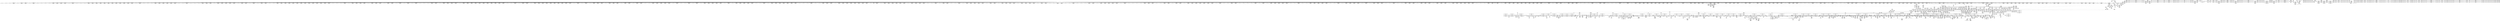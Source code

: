 digraph {
	CE0x476b860 [shape=record,shape=Mrecord,label="{CE0x476b860|i64*_getelementptr_inbounds_(_11_x_i64_,_11_x_i64_*___llvm_gcov_ctr132,_i64_0,_i64_9)|*Constant*|*SummSink*}"]
	CE0x474f3a0 [shape=record,shape=Mrecord,label="{CE0x474f3a0|rcu_lock_release:tmp}"]
	CE0x4675830 [shape=record,shape=Mrecord,label="{CE0x4675830|rcu_lock_release:tmp1|*SummSink*}"]
	CE0x47591d0 [shape=record,shape=Mrecord,label="{CE0x47591d0|rcu_read_unlock:tmp3|*SummSink*}"]
	CE0x471b810 [shape=record,shape=Mrecord,label="{CE0x471b810|get_current:tmp2|*SummSink*}"]
	CE0x467a1a0 [shape=record,shape=Mrecord,label="{CE0x467a1a0|selinux_task_setrlimit:p|Function::selinux_task_setrlimit&Arg::p::}"]
	CE0x46ee300 [shape=record,shape=Mrecord,label="{CE0x46ee300|task_sid:tmp15|security/selinux/hooks.c,208|*SummSink*}"]
	CE0x474ab30 [shape=record,shape=Mrecord,label="{CE0x474ab30|__rcu_read_lock:tmp6|include/linux/rcupdate.h,240|*SummSource*}"]
	CE0x46defb0 [shape=record,shape=Mrecord,label="{CE0x46defb0|selinux_task_setrlimit:add.ptr|security/selinux/hooks.c,3622|*SummSink*}"]
	CE0x47ccfa0 [shape=record,shape=Mrecord,label="{CE0x47ccfa0|__preempt_count_add:tmp2}"]
	CE0x46e7d10 [shape=record,shape=Mrecord,label="{CE0x46e7d10|current_sid:do.body}"]
	CE0x467eb90 [shape=record,shape=Mrecord,label="{CE0x467eb90|2472:_%struct.cred*,_2752:_%struct.signal_struct*,_:_CRE_760,768_|*MultipleSource*|Function::selinux_task_setrlimit&Arg::p::|security/selinux/hooks.c,3622}"]
	CE0x4720070 [shape=record,shape=Mrecord,label="{CE0x4720070|COLLAPSED:_GCMRE___llvm_gcov_ctr131_internal_global_2_x_i64_zeroinitializer:_elem_0:default:}"]
	CE0x47cc3e0 [shape=record,shape=Mrecord,label="{CE0x47cc3e0|__preempt_count_add:tmp1|*SummSource*}"]
	CE0x4683410 [shape=record,shape=Mrecord,label="{CE0x4683410|2472:_%struct.cred*,_2752:_%struct.signal_struct*,_:_CRE_2020,2032_|*MultipleSource*|Function::selinux_task_setrlimit&Arg::p::|security/selinux/hooks.c,3622}"]
	CE0x4730d10 [shape=record,shape=Mrecord,label="{CE0x4730d10|__rcu_read_lock:tmp1|*SummSink*}"]
	CE0x4766920 [shape=record,shape=Mrecord,label="{CE0x4766920|i64*_getelementptr_inbounds_(_11_x_i64_,_11_x_i64_*___llvm_gcov_ctr132,_i64_0,_i64_0)|*Constant*}"]
	CE0x4670290 [shape=record,shape=Mrecord,label="{CE0x4670290|2472:_%struct.cred*,_2752:_%struct.signal_struct*,_:_CRE_2664,2672_|*MultipleSource*|Function::selinux_task_setrlimit&Arg::p::|security/selinux/hooks.c,3622}"]
	CE0x46f7340 [shape=record,shape=Mrecord,label="{CE0x46f7340|i64*_getelementptr_inbounds_(_11_x_i64_,_11_x_i64_*___llvm_gcov_ctr127,_i64_0,_i64_0)|*Constant*|*SummSink*}"]
	CE0x4681240 [shape=record,shape=Mrecord,label="{CE0x4681240|2472:_%struct.cred*,_2752:_%struct.signal_struct*,_:_CRE_1896,1900_|*MultipleSource*|Function::selinux_task_setrlimit&Arg::p::|security/selinux/hooks.c,3622}"]
	CE0x3c85180 [shape=record,shape=Mrecord,label="{CE0x3c85180|i32_89|*Constant*}"]
	CE0x47310d0 [shape=record,shape=Mrecord,label="{CE0x47310d0|i64*_getelementptr_inbounds_(_4_x_i64_,_4_x_i64_*___llvm_gcov_ctr130,_i64_0,_i64_2)|*Constant*|*SummSink*}"]
	CE0x4794ba0 [shape=record,shape=Mrecord,label="{CE0x4794ba0|i32_0|*Constant*}"]
	CE0x47249a0 [shape=record,shape=Mrecord,label="{CE0x47249a0|rcu_read_unlock:tmp20|include/linux/rcupdate.h,933|*SummSource*}"]
	CE0x46ae5b0 [shape=record,shape=Mrecord,label="{CE0x46ae5b0|2472:_%struct.cred*,_2752:_%struct.signal_struct*,_:_CRE_2954,2955_}"]
	CE0x46e06d0 [shape=record,shape=Mrecord,label="{CE0x46e06d0|selinux_task_setrlimit:tmp8|security/selinux/hooks.c,3628|*SummSource*}"]
	CE0x46d18b0 [shape=record,shape=Mrecord,label="{CE0x46d18b0|current_sid:tmp19|security/selinux/hooks.c,218|*SummSource*}"]
	CE0x46eb510 [shape=record,shape=Mrecord,label="{CE0x46eb510|i64*_getelementptr_inbounds_(_13_x_i64_,_13_x_i64_*___llvm_gcov_ctr126,_i64_0,_i64_8)|*Constant*|*SummSink*}"]
	CE0x4739b00 [shape=record,shape=Mrecord,label="{CE0x4739b00|task_sid:call7|security/selinux/hooks.c,208|*SummSource*}"]
	CE0x46df990 [shape=record,shape=Mrecord,label="{CE0x46df990|selinux_task_setrlimit:tmp10|security/selinux/hooks.c,3629}"]
	CE0x46aa8c0 [shape=record,shape=Mrecord,label="{CE0x46aa8c0|2472:_%struct.cred*,_2752:_%struct.signal_struct*,_:_CRE_2915,2916_}"]
	CE0x4795480 [shape=record,shape=Mrecord,label="{CE0x4795480|__rcu_read_unlock:do.body|*SummSink*}"]
	CE0x4662510 [shape=record,shape=Mrecord,label="{CE0x4662510|2472:_%struct.cred*,_2752:_%struct.signal_struct*,_:_CRE_216,224_|*MultipleSource*|Function::selinux_task_setrlimit&Arg::p::|security/selinux/hooks.c,3622}"]
	CE0x474bda0 [shape=record,shape=Mrecord,label="{CE0x474bda0|rcu_lock_acquire:tmp2|*SummSink*}"]
	CE0x4701040 [shape=record,shape=Mrecord,label="{CE0x4701040|rcu_read_lock:tmp6|include/linux/rcupdate.h,882|*SummSink*}"]
	CE0x474ae80 [shape=record,shape=Mrecord,label="{CE0x474ae80|GLOBAL:__llvm_gcov_ctr132|Global_var:__llvm_gcov_ctr132}"]
	CE0x46e43c0 [shape=record,shape=Mrecord,label="{CE0x46e43c0|i64*_getelementptr_inbounds_(_6_x_i64_,_6_x_i64_*___llvm_gcov_ctr286,_i64_0,_i64_3)|*Constant*|*SummSource*}"]
	CE0x468a230 [shape=record,shape=Mrecord,label="{CE0x468a230|2472:_%struct.cred*,_2752:_%struct.signal_struct*,_:_CRE_2264,2272_|*MultipleSource*|Function::selinux_task_setrlimit&Arg::p::|security/selinux/hooks.c,3622}"]
	CE0x471e300 [shape=record,shape=Mrecord,label="{CE0x471e300|task_sid:tmp12|security/selinux/hooks.c,208}"]
	CE0x46652a0 [shape=record,shape=Mrecord,label="{CE0x46652a0|selinux_task_setrlimit:rlim_max1|security/selinux/hooks.c,3628}"]
	CE0x46bdd00 [shape=record,shape=Mrecord,label="{CE0x46bdd00|2472:_%struct.cred*,_2752:_%struct.signal_struct*,_:_CRE_6318,6319_}"]
	CE0x46e2f30 [shape=record,shape=Mrecord,label="{CE0x46e2f30|i64_2|*Constant*}"]
	CE0x46abea0 [shape=record,shape=Mrecord,label="{CE0x46abea0|2472:_%struct.cred*,_2752:_%struct.signal_struct*,_:_CRE_2929,2930_}"]
	CE0x47117c0 [shape=record,shape=Mrecord,label="{CE0x47117c0|_call_void_lockdep_rcu_suspicious(i8*_getelementptr_inbounds_(_25_x_i8_,_25_x_i8_*_.str3,_i32_0,_i32_0),_i32_208,_i8*_getelementptr_inbounds_(_41_x_i8_,_41_x_i8_*_.str44,_i32_0,_i32_0))_#10,_!dbg_!27732|security/selinux/hooks.c,208|*SummSink*}"]
	CE0x472f5e0 [shape=record,shape=Mrecord,label="{CE0x472f5e0|__rcu_read_lock:tmp2}"]
	CE0x46c0f00 [shape=record,shape=Mrecord,label="{CE0x46c0f00|2472:_%struct.cred*,_2752:_%struct.signal_struct*,_:_CRE_6350,6351_}"]
	CE0x46ed810 [shape=record,shape=Mrecord,label="{CE0x46ed810|task_sid:tmp16|security/selinux/hooks.c,208|*SummSource*}"]
	CE0x46b19d0 [shape=record,shape=Mrecord,label="{CE0x46b19d0|2472:_%struct.cred*,_2752:_%struct.signal_struct*,_:_CRE_3032,3036_|*MultipleSource*|Function::selinux_task_setrlimit&Arg::p::|security/selinux/hooks.c,3622}"]
	CE0x46c46d0 [shape=record,shape=Mrecord,label="{CE0x46c46d0|2472:_%struct.cred*,_2752:_%struct.signal_struct*,_:_CRE_6448,6456_|*MultipleSource*|Function::selinux_task_setrlimit&Arg::p::|security/selinux/hooks.c,3622}"]
	CE0x4731600 [shape=record,shape=Mrecord,label="{CE0x4731600|_call_void_mcount()_#3}"]
	CE0x4798480 [shape=record,shape=Mrecord,label="{CE0x4798480|__preempt_count_sub:tmp7|./arch/x86/include/asm/preempt.h,78}"]
	CE0x46f3380 [shape=record,shape=Mrecord,label="{CE0x46f3380|current_sid:tmp3|*SummSink*}"]
	CE0x46f3100 [shape=record,shape=Mrecord,label="{CE0x46f3100|current_sid:tmp2|*SummSink*}"]
	CE0x47d2b40 [shape=record,shape=Mrecord,label="{CE0x47d2b40|__rcu_read_unlock:tmp7|include/linux/rcupdate.h,245}"]
	CE0x4678000 [shape=record,shape=Mrecord,label="{CE0x4678000|2472:_%struct.cred*,_2752:_%struct.signal_struct*,_:_CRE_352,360_|*MultipleSource*|Function::selinux_task_setrlimit&Arg::p::|security/selinux/hooks.c,3622}"]
	CE0x46a5d70 [shape=record,shape=Mrecord,label="{CE0x46a5d70|2472:_%struct.cred*,_2752:_%struct.signal_struct*,_:_CRE_2728,2736_|*MultipleSource*|Function::selinux_task_setrlimit&Arg::p::|security/selinux/hooks.c,3622}"]
	CE0x47435e0 [shape=record,shape=Mrecord,label="{CE0x47435e0|__preempt_count_sub:entry|*SummSink*}"]
	CE0x4719680 [shape=record,shape=Mrecord,label="{CE0x4719680|GLOBAL:rcu_lock_map|Global_var:rcu_lock_map}"]
	CE0x47a5560 [shape=record,shape=Mrecord,label="{CE0x47a5560|i64*_getelementptr_inbounds_(_4_x_i64_,_4_x_i64_*___llvm_gcov_ctr128,_i64_0,_i64_2)|*Constant*|*SummSource*}"]
	CE0x47d2550 [shape=record,shape=Mrecord,label="{CE0x47d2550|_call_void_mcount()_#3|*SummSource*}"]
	CE0x47e4310 [shape=record,shape=Mrecord,label="{CE0x47e4310|i64*_getelementptr_inbounds_(_4_x_i64_,_4_x_i64_*___llvm_gcov_ctr135,_i64_0,_i64_0)|*Constant*}"]
	CE0x4672220 [shape=record,shape=Mrecord,label="{CE0x4672220|selinux_task_setrlimit:tmp13|security/selinux/hooks.c,3632}"]
	CE0x46e9940 [shape=record,shape=Mrecord,label="{CE0x46e9940|i64*_getelementptr_inbounds_(_11_x_i64_,_11_x_i64_*___llvm_gcov_ctr125,_i64_0,_i64_0)|*Constant*}"]
	CE0x4766650 [shape=record,shape=Mrecord,label="{CE0x4766650|__rcu_read_lock:tmp7|include/linux/rcupdate.h,240|*SummSink*}"]
	CE0x4701230 [shape=record,shape=Mrecord,label="{CE0x4701230|rcu_read_unlock:tobool1|include/linux/rcupdate.h,933|*SummSource*}"]
	CE0x46e8ec0 [shape=record,shape=Mrecord,label="{CE0x46e8ec0|_call_void_lockdep_rcu_suspicious(i8*_getelementptr_inbounds_(_25_x_i8_,_25_x_i8_*_.str3,_i32_0,_i32_0),_i32_218,_i8*_getelementptr_inbounds_(_45_x_i8_,_45_x_i8_*_.str12,_i32_0,_i32_0))_#10,_!dbg_!27727|security/selinux/hooks.c,218|*SummSink*}"]
	CE0x475cd60 [shape=record,shape=Mrecord,label="{CE0x475cd60|rcu_read_lock:tmp15|include/linux/rcupdate.h,882|*SummSource*}"]
	CE0x46fac80 [shape=record,shape=Mrecord,label="{CE0x46fac80|i64_4|*Constant*|*SummSink*}"]
	CE0x46bd080 [shape=record,shape=Mrecord,label="{CE0x46bd080|2472:_%struct.cred*,_2752:_%struct.signal_struct*,_:_CRE_6310,6311_}"]
	CE0x46e85d0 [shape=record,shape=Mrecord,label="{CE0x46e85d0|current_sid:tmp5|security/selinux/hooks.c,218|*SummSource*}"]
	CE0x4726bd0 [shape=record,shape=Mrecord,label="{CE0x4726bd0|GLOBAL:rcu_lock_release|*Constant*|*SummSource*}"]
	CE0x475fe80 [shape=record,shape=Mrecord,label="{CE0x475fe80|rcu_read_lock:tmp17|include/linux/rcupdate.h,882}"]
	CE0x4662af0 [shape=record,shape=Mrecord,label="{CE0x4662af0|i32_89|*Constant*|*SummSink*}"]
	CE0x4715fd0 [shape=record,shape=Mrecord,label="{CE0x4715fd0|i64_1|*Constant*}"]
	CE0x47a4b60 [shape=record,shape=Mrecord,label="{CE0x47a4b60|rcu_lock_release:tmp2|*SummSink*}"]
	CE0x46ae290 [shape=record,shape=Mrecord,label="{CE0x46ae290|2472:_%struct.cred*,_2752:_%struct.signal_struct*,_:_CRE_2952,2953_}"]
	CE0x46e02e0 [shape=record,shape=Mrecord,label="{CE0x46e02e0|selinux_task_setrlimit:tmp7|security/selinux/hooks.c,3628|*SummSink*}"]
	CE0x46b69a0 [shape=record,shape=Mrecord,label="{CE0x46b69a0|2472:_%struct.cred*,_2752:_%struct.signal_struct*,_:_CRE_5936,5944_|*MultipleSource*|Function::selinux_task_setrlimit&Arg::p::|security/selinux/hooks.c,3622}"]
	CE0x46fbeb0 [shape=record,shape=Mrecord,label="{CE0x46fbeb0|rcu_read_lock:tmp5|include/linux/rcupdate.h,882}"]
	CE0x464bf50 [shape=record,shape=Mrecord,label="{CE0x464bf50|i64*_getelementptr_inbounds_(_2_x_i64_,_2_x_i64_*___llvm_gcov_ctr136,_i64_0,_i64_0)|*Constant*|*SummSource*}"]
	CE0x46823a0 [shape=record,shape=Mrecord,label="{CE0x46823a0|2472:_%struct.cred*,_2752:_%struct.signal_struct*,_:_CRE_1952,1960_|*MultipleSource*|Function::selinux_task_setrlimit&Arg::p::|security/selinux/hooks.c,3622}"]
	CE0x46b2120 [shape=record,shape=Mrecord,label="{CE0x46b2120|2472:_%struct.cred*,_2752:_%struct.signal_struct*,_:_CRE_3056,3064_|*MultipleSource*|Function::selinux_task_setrlimit&Arg::p::|security/selinux/hooks.c,3622}"]
	CE0x46d77f0 [shape=record,shape=Mrecord,label="{CE0x46d77f0|_call_void_lock_release(%struct.lockdep_map*_%map,_i32_1,_i64_ptrtoint_(i8*_blockaddress(_rcu_lock_release,_%__here)_to_i64))_#10,_!dbg_!27716|include/linux/rcupdate.h,423}"]
	CE0x470b7c0 [shape=record,shape=Mrecord,label="{CE0x470b7c0|rcu_read_lock:tobool1|include/linux/rcupdate.h,882}"]
	CE0x475f870 [shape=record,shape=Mrecord,label="{CE0x475f870|i32_883|*Constant*|*SummSource*}"]
	CE0x46bc0e0 [shape=record,shape=Mrecord,label="{CE0x46bc0e0|2472:_%struct.cred*,_2752:_%struct.signal_struct*,_:_CRE_6300,6301_}"]
	CE0x474e4d0 [shape=record,shape=Mrecord,label="{CE0x474e4d0|i64_1|*Constant*}"]
	CE0x46fb800 [shape=record,shape=Mrecord,label="{CE0x46fb800|i32_218|*Constant*}"]
	CE0x474c7c0 [shape=record,shape=Mrecord,label="{CE0x474c7c0|COLLAPSED:_GCMRE___llvm_gcov_ctr132_internal_global_11_x_i64_zeroinitializer:_elem_0:default:}"]
	CE0x471a020 [shape=record,shape=Mrecord,label="{CE0x471a020|i64_7|*Constant*|*SummSource*}"]
	CE0x47d1a90 [shape=record,shape=Mrecord,label="{CE0x47d1a90|__preempt_count_add:bb}"]
	CE0x46b0040 [shape=record,shape=Mrecord,label="{CE0x46b0040|2472:_%struct.cred*,_2752:_%struct.signal_struct*,_:_CRE_2971,2972_}"]
	CE0x47629a0 [shape=record,shape=Mrecord,label="{CE0x47629a0|__preempt_count_sub:bb|*SummSink*}"]
	CE0x470d050 [shape=record,shape=Mrecord,label="{CE0x470d050|task_sid:tmp27|security/selinux/hooks.c,208}"]
	CE0x4750b70 [shape=record,shape=Mrecord,label="{CE0x4750b70|rcu_read_unlock:tobool|include/linux/rcupdate.h,933|*SummSource*}"]
	CE0x4748560 [shape=record,shape=Mrecord,label="{CE0x4748560|i64*_getelementptr_inbounds_(_2_x_i64_,_2_x_i64_*___llvm_gcov_ctr131,_i64_0,_i64_0)|*Constant*}"]
	CE0x4681990 [shape=record,shape=Mrecord,label="{CE0x4681990|2472:_%struct.cred*,_2752:_%struct.signal_struct*,_:_CRE_1920,1928_|*MultipleSource*|Function::selinux_task_setrlimit&Arg::p::|security/selinux/hooks.c,3622}"]
	CE0x473b270 [shape=record,shape=Mrecord,label="{CE0x473b270|task_sid:call|security/selinux/hooks.c,208|*SummSource*}"]
	CE0x46fe620 [shape=record,shape=Mrecord,label="{CE0x46fe620|rcu_read_lock:tobool1|include/linux/rcupdate.h,882|*SummSource*}"]
	CE0x46f32e0 [shape=record,shape=Mrecord,label="{CE0x46f32e0|current_sid:tmp3|*SummSource*}"]
	CE0x4765240 [shape=record,shape=Mrecord,label="{CE0x4765240|__rcu_read_lock:tmp4|include/linux/rcupdate.h,239|*SummSink*}"]
	CE0x4764ec0 [shape=record,shape=Mrecord,label="{CE0x4764ec0|i64_3|*Constant*}"]
	CE0x47533d0 [shape=record,shape=Mrecord,label="{CE0x47533d0|rcu_read_unlock:tmp1|*SummSource*}"]
	CE0x47e5210 [shape=record,shape=Mrecord,label="{CE0x47e5210|__preempt_count_add:tmp3}"]
	CE0x466f660 [shape=record,shape=Mrecord,label="{CE0x466f660|2472:_%struct.cred*,_2752:_%struct.signal_struct*,_:_CRE_2600,2608_|*MultipleSource*|Function::selinux_task_setrlimit&Arg::p::|security/selinux/hooks.c,3622}"]
	CE0x468b2f0 [shape=record,shape=Mrecord,label="{CE0x468b2f0|2472:_%struct.cred*,_2752:_%struct.signal_struct*,_:_CRE_2320,2328_|*MultipleSource*|Function::selinux_task_setrlimit&Arg::p::|security/selinux/hooks.c,3622}"]
	CE0x4670500 [shape=record,shape=Mrecord,label="{CE0x4670500|2472:_%struct.cred*,_2752:_%struct.signal_struct*,_:_CRE_2672,2680_|*MultipleSource*|Function::selinux_task_setrlimit&Arg::p::|security/selinux/hooks.c,3622}"]
	CE0x4665580 [shape=record,shape=Mrecord,label="{CE0x4665580|selinux_task_setrlimit:tmp4|*LoadInst*|security/selinux/hooks.c,3628}"]
	CE0x46e4b90 [shape=record,shape=Mrecord,label="{CE0x46e4b90|current_has_perm:call1|security/selinux/hooks.c,1543|*SummSink*}"]
	CE0x467bf40 [shape=record,shape=Mrecord,label="{CE0x467bf40|2472:_%struct.cred*,_2752:_%struct.signal_struct*,_:_CRE_84,88_|*MultipleSource*|Function::selinux_task_setrlimit&Arg::p::|security/selinux/hooks.c,3622}"]
	CE0x46eec20 [shape=record,shape=Mrecord,label="{CE0x46eec20|task_sid:if.then|*SummSource*}"]
	CE0x474a3c0 [shape=record,shape=Mrecord,label="{CE0x474a3c0|rcu_read_unlock:tmp11|include/linux/rcupdate.h,933}"]
	CE0x46d3b50 [shape=record,shape=Mrecord,label="{CE0x46d3b50|i32_(i32,_i32,_i16,_i32,_%struct.common_audit_data*)*_bitcast_(i32_(i32,_i32,_i16,_i32,_%struct.common_audit_data.495*)*_avc_has_perm_to_i32_(i32,_i32,_i16,_i32,_%struct.common_audit_data*)*)|*Constant*|*SummSource*}"]
	CE0x474a7f0 [shape=record,shape=Mrecord,label="{CE0x474a7f0|i64*_getelementptr_inbounds_(_4_x_i64_,_4_x_i64_*___llvm_gcov_ctr128,_i64_0,_i64_3)|*Constant*|*SummSink*}"]
	CE0x46d66a0 [shape=record,shape=Mrecord,label="{CE0x46d66a0|current_has_perm:entry}"]
	CE0x47e4570 [shape=record,shape=Mrecord,label="{CE0x47e4570|i64*_getelementptr_inbounds_(_4_x_i64_,_4_x_i64_*___llvm_gcov_ctr135,_i64_0,_i64_0)|*Constant*|*SummSource*}"]
	CE0x4676e40 [shape=record,shape=Mrecord,label="{CE0x4676e40|2472:_%struct.cred*,_2752:_%struct.signal_struct*,_:_CRE_464,472_|*MultipleSource*|Function::selinux_task_setrlimit&Arg::p::|security/selinux/hooks.c,3622}"]
	CE0x465ee30 [shape=record,shape=Mrecord,label="{CE0x465ee30|i64*_getelementptr_inbounds_(_11_x_i64_,_11_x_i64_*___llvm_gcov_ctr125,_i64_0,_i64_1)|*Constant*|*SummSink*}"]
	CE0x46db650 [shape=record,shape=Mrecord,label="{CE0x46db650|rcu_read_lock:bb}"]
	CE0x46e1140 [shape=record,shape=Mrecord,label="{CE0x46e1140|i64*_getelementptr_inbounds_(_6_x_i64_,_6_x_i64_*___llvm_gcov_ctr286,_i64_0,_i64_4)|*Constant*}"]
	CE0x46ec210 [shape=record,shape=Mrecord,label="{CE0x46ec210|current_sid:if.then|*SummSource*}"]
	CE0x46db880 [shape=record,shape=Mrecord,label="{CE0x46db880|_call_void_rcu_read_unlock()_#10,_!dbg_!27748|security/selinux/hooks.c,209}"]
	CE0x4704dc0 [shape=record,shape=Mrecord,label="{CE0x4704dc0|current_sid:tmp17|security/selinux/hooks.c,218|*SummSink*}"]
	CE0x46deb90 [shape=record,shape=Mrecord,label="{CE0x46deb90|selinux_task_setrlimit:idx.ext|security/selinux/hooks.c,3622|*SummSink*}"]
	CE0x4665480 [shape=record,shape=Mrecord,label="{CE0x4665480|selinux_task_setrlimit:rlim_max1|security/selinux/hooks.c,3628|*SummSink*}"]
	CE0x46ed400 [shape=record,shape=Mrecord,label="{CE0x46ed400|current_sid:tmp6|security/selinux/hooks.c,218|*SummSink*}"]
	CE0x47a3d30 [shape=record,shape=Mrecord,label="{CE0x47a3d30|void_(i32*,_i32,_i32*)*_asm_addl_$1,_%gs:$0_,_*m,ri,*m,_dirflag_,_fpsr_,_flags_|*SummSource*}"]
	CE0x46b4ed0 [shape=record,shape=Mrecord,label="{CE0x46b4ed0|2472:_%struct.cred*,_2752:_%struct.signal_struct*,_:_CRE_3168,5856_|*MultipleSource*|Function::selinux_task_setrlimit&Arg::p::|security/selinux/hooks.c,3622}"]
	CE0x475c970 [shape=record,shape=Mrecord,label="{CE0x475c970|rcu_read_lock:tmp14|include/linux/rcupdate.h,882|*SummSink*}"]
	CE0x4719540 [shape=record,shape=Mrecord,label="{CE0x4719540|rcu_lock_acquire:entry|*SummSource*}"]
	CE0x471c230 [shape=record,shape=Mrecord,label="{CE0x471c230|task_sid:if.end}"]
	CE0x4688710 [shape=record,shape=Mrecord,label="{CE0x4688710|2472:_%struct.cred*,_2752:_%struct.signal_struct*,_:_CRE_2112,2120_|*MultipleSource*|Function::selinux_task_setrlimit&Arg::p::|security/selinux/hooks.c,3622}"]
	CE0x46bde90 [shape=record,shape=Mrecord,label="{CE0x46bde90|2472:_%struct.cred*,_2752:_%struct.signal_struct*,_:_CRE_6319,6320_}"]
	CE0x4663430 [shape=record,shape=Mrecord,label="{CE0x4663430|2472:_%struct.cred*,_2752:_%struct.signal_struct*,_:_CRE_368,376_|*MultipleSource*|Function::selinux_task_setrlimit&Arg::p::|security/selinux/hooks.c,3622}"]
	CE0x46ccd00 [shape=record,shape=Mrecord,label="{CE0x46ccd00|task_sid:tobool1|security/selinux/hooks.c,208|*SummSink*}"]
	CE0x470e320 [shape=record,shape=Mrecord,label="{CE0x470e320|i32_1|*Constant*}"]
	CE0x4757a00 [shape=record,shape=Mrecord,label="{CE0x4757a00|i64*_getelementptr_inbounds_(_4_x_i64_,_4_x_i64_*___llvm_gcov_ctr128,_i64_0,_i64_3)|*Constant*|*SummSource*}"]
	CE0x465c6f0 [shape=record,shape=Mrecord,label="{CE0x465c6f0|selinux_task_setrlimit:tmp3|security/selinux/hooks.c,3628|*SummSink*}"]
	CE0x46dec90 [shape=record,shape=Mrecord,label="{CE0x46dec90|selinux_task_setrlimit:add.ptr|security/selinux/hooks.c,3622}"]
	CE0x4662780 [shape=record,shape=Mrecord,label="{CE0x4662780|2472:_%struct.cred*,_2752:_%struct.signal_struct*,_:_CRE_224,232_|*MultipleSource*|Function::selinux_task_setrlimit&Arg::p::|security/selinux/hooks.c,3622}"]
	CE0x4706e30 [shape=record,shape=Mrecord,label="{CE0x4706e30|rcu_lock_release:tmp5|include/linux/rcupdate.h,423|*SummSource*}"]
	"CONST[source:2(external),value:2(dynamic)][purpose:{subject}][SrcIdx:5]"
	CE0x4705ef0 [shape=record,shape=Mrecord,label="{CE0x4705ef0|rcu_lock_release:tmp4|include/linux/rcupdate.h,423}"]
	CE0x472f570 [shape=record,shape=Mrecord,label="{CE0x472f570|i32_0|*Constant*}"]
	CE0x479ac30 [shape=record,shape=Mrecord,label="{CE0x479ac30|i64*_getelementptr_inbounds_(_4_x_i64_,_4_x_i64_*___llvm_gcov_ctr135,_i64_0,_i64_2)|*Constant*|*SummSource*}"]
	CE0x4666c30 [shape=record,shape=Mrecord,label="{CE0x4666c30|2472:_%struct.cred*,_2752:_%struct.signal_struct*,_:_CRE_328,336_|*MultipleSource*|Function::selinux_task_setrlimit&Arg::p::|security/selinux/hooks.c,3622}"]
	CE0x478d410 [shape=record,shape=Mrecord,label="{CE0x478d410|i8*_undef|*Constant*}"]
	CE0x474e340 [shape=record,shape=Mrecord,label="{CE0x474e340|i64*_getelementptr_inbounds_(_4_x_i64_,_4_x_i64_*___llvm_gcov_ctr128,_i64_0,_i64_0)|*Constant*}"]
	CE0x46bade0 [shape=record,shape=Mrecord,label="{CE0x46bade0|2472:_%struct.cred*,_2752:_%struct.signal_struct*,_:_CRE_6289,6290_}"]
	CE0x46c6100 [shape=record,shape=Mrecord,label="{CE0x46c6100|2472:_%struct.cred*,_2752:_%struct.signal_struct*,_:_CRE_6512,6520_|*MultipleSource*|Function::selinux_task_setrlimit&Arg::p::|security/selinux/hooks.c,3622}"]
	CE0x46fb600 [shape=record,shape=Mrecord,label="{CE0x46fb600|i8*_getelementptr_inbounds_(_25_x_i8_,_25_x_i8_*_.str3,_i32_0,_i32_0)|*Constant*|*SummSink*}"]
	CE0x465c9c0 [shape=record,shape=Mrecord,label="{CE0x465c9c0|2472:_%struct.cred*,_2752:_%struct.signal_struct*,_:_CRE_76,80_|*MultipleSource*|Function::selinux_task_setrlimit&Arg::p::|security/selinux/hooks.c,3622}"]
	CE0x46c13b0 [shape=record,shape=Mrecord,label="{CE0x46c13b0|2472:_%struct.cred*,_2752:_%struct.signal_struct*,_:_CRE_6353,6354_}"]
	CE0x466b560 [shape=record,shape=Mrecord,label="{CE0x466b560|2472:_%struct.cred*,_2752:_%struct.signal_struct*,_:_CRE_2488,2504_|*MultipleSource*|Function::selinux_task_setrlimit&Arg::p::|security/selinux/hooks.c,3622}"]
	CE0x46f4410 [shape=record,shape=Mrecord,label="{CE0x46f4410|current_sid:do.body|*SummSource*}"]
	CE0x473a0b0 [shape=record,shape=Mrecord,label="{CE0x473a0b0|cred_sid:entry}"]
	CE0x46cdf60 [shape=record,shape=Mrecord,label="{CE0x46cdf60|_ret_i32_%retval.0,_!dbg_!27728|security/selinux/hooks.c,3632|*SummSource*}"]
	CE0x46f4fb0 [shape=record,shape=Mrecord,label="{CE0x46f4fb0|i1_true|*Constant*|*SummSink*}"]
	CE0x46a5400 [shape=record,shape=Mrecord,label="{CE0x46a5400|2472:_%struct.cred*,_2752:_%struct.signal_struct*,_:_CRE_2704,2712_|*MultipleSource*|Function::selinux_task_setrlimit&Arg::p::|security/selinux/hooks.c,3622}"]
	CE0x471b7a0 [shape=record,shape=Mrecord,label="{CE0x471b7a0|get_current:tmp2|*SummSource*}"]
	CE0x474f8b0 [shape=record,shape=Mrecord,label="{CE0x474f8b0|rcu_lock_acquire:tmp4|include/linux/rcupdate.h,418|*SummSource*}"]
	CE0x46ad2f0 [shape=record,shape=Mrecord,label="{CE0x46ad2f0|2472:_%struct.cred*,_2752:_%struct.signal_struct*,_:_CRE_2942,2943_}"]
	CE0x46f2770 [shape=record,shape=Mrecord,label="{CE0x46f2770|task_sid:tmp}"]
	CE0x4714200 [shape=record,shape=Mrecord,label="{CE0x4714200|task_sid:tmp10|security/selinux/hooks.c,208|*SummSource*}"]
	CE0x47a4af0 [shape=record,shape=Mrecord,label="{CE0x47a4af0|rcu_lock_release:tmp2|*SummSource*}"]
	CE0x4748020 [shape=record,shape=Mrecord,label="{CE0x4748020|i64*_getelementptr_inbounds_(_11_x_i64_,_11_x_i64_*___llvm_gcov_ctr127,_i64_0,_i64_9)|*Constant*|*SummSink*}"]
	CE0x46b01d0 [shape=record,shape=Mrecord,label="{CE0x46b01d0|2472:_%struct.cred*,_2752:_%struct.signal_struct*,_:_CRE_2972,2973_}"]
	CE0x46d2670 [shape=record,shape=Mrecord,label="{CE0x46d2670|current_sid:call4|security/selinux/hooks.c,218|*SummSource*}"]
	CE0x4676810 [shape=record,shape=Mrecord,label="{CE0x4676810|2472:_%struct.cred*,_2752:_%struct.signal_struct*,_:_CRE_560,568_|*MultipleSource*|Function::selinux_task_setrlimit&Arg::p::|security/selinux/hooks.c,3622}"]
	CE0x4728740 [shape=record,shape=Mrecord,label="{CE0x4728740|_ret_void,_!dbg_!27717|include/linux/rcupdate.h,245|*SummSource*}"]
	CE0x475cae0 [shape=record,shape=Mrecord,label="{CE0x475cae0|rcu_read_lock:tmp15|include/linux/rcupdate.h,882}"]
	CE0x4752520 [shape=record,shape=Mrecord,label="{CE0x4752520|i64*_getelementptr_inbounds_(_11_x_i64_,_11_x_i64_*___llvm_gcov_ctr132,_i64_0,_i64_8)|*Constant*|*SummSink*}"]
	CE0x46588b0 [shape=record,shape=Mrecord,label="{CE0x46588b0|2472:_%struct.cred*,_2752:_%struct.signal_struct*,_:_CRE_704,712_|*MultipleSource*|Function::selinux_task_setrlimit&Arg::p::|security/selinux/hooks.c,3622}"]
	CE0x46865e0 [shape=record,shape=Mrecord,label="{CE0x46865e0|2472:_%struct.cred*,_2752:_%struct.signal_struct*,_:_CRE_648,652_|*MultipleSource*|Function::selinux_task_setrlimit&Arg::p::|security/selinux/hooks.c,3622}"]
	CE0x471a5b0 [shape=record,shape=Mrecord,label="{CE0x471a5b0|rcu_read_lock:if.end|*SummSource*}"]
	CE0x478d680 [shape=record,shape=Mrecord,label="{CE0x478d680|i8*_undef|*Constant*|*SummSource*}"]
	CE0x46b89a0 [shape=record,shape=Mrecord,label="{CE0x46b89a0|2472:_%struct.cred*,_2752:_%struct.signal_struct*,_:_CRE_6168,6176_|*MultipleSource*|Function::selinux_task_setrlimit&Arg::p::|security/selinux/hooks.c,3622}"]
	CE0x46ab6d0 [shape=record,shape=Mrecord,label="{CE0x46ab6d0|2472:_%struct.cred*,_2752:_%struct.signal_struct*,_:_CRE_2924,2925_}"]
	CE0x4653870 [shape=record,shape=Mrecord,label="{CE0x4653870|selinux_task_setrlimit:bb|*SummSource*}"]
	CE0x465aaf0 [shape=record,shape=Mrecord,label="{CE0x465aaf0|GLOBAL:current_sid.__warned|Global_var:current_sid.__warned|*SummSource*}"]
	CE0x46c96a0 [shape=record,shape=Mrecord,label="{CE0x46c96a0|2472:_%struct.cred*,_2752:_%struct.signal_struct*,_:_CRE_6680,6684_|*MultipleSource*|Function::selinux_task_setrlimit&Arg::p::|security/selinux/hooks.c,3622}"]
	CE0x479ab40 [shape=record,shape=Mrecord,label="{CE0x479ab40|i64*_getelementptr_inbounds_(_4_x_i64_,_4_x_i64_*___llvm_gcov_ctr135,_i64_0,_i64_2)|*Constant*}"]
	CE0x4653ac0 [shape=record,shape=Mrecord,label="{CE0x4653ac0|COLLAPSED:_GCMRE___llvm_gcov_ctr286_internal_global_6_x_i64_zeroinitializer:_elem_0:default:}"]
	CE0x4704d50 [shape=record,shape=Mrecord,label="{CE0x4704d50|current_sid:tmp17|security/selinux/hooks.c,218|*SummSource*}"]
	CE0x46af3c0 [shape=record,shape=Mrecord,label="{CE0x46af3c0|2472:_%struct.cred*,_2752:_%struct.signal_struct*,_:_CRE_2963,2964_}"]
	CE0x6041ab0 [shape=record,shape=Mrecord,label="{CE0x6041ab0|2472:_%struct.cred*,_2752:_%struct.signal_struct*,_:_CRE_0,8_|*MultipleSource*|Function::selinux_task_setrlimit&Arg::p::|security/selinux/hooks.c,3622}"]
	CE0x47cce60 [shape=record,shape=Mrecord,label="{CE0x47cce60|_call_void_asm_sideeffect_,_memory_,_dirflag_,_fpsr_,_flags_()_#3,_!dbg_!27711,_!srcloc_!27714|include/linux/rcupdate.h,244}"]
	CE0x47659b0 [shape=record,shape=Mrecord,label="{CE0x47659b0|0:_i8,_:_GCMR_rcu_read_lock.__warned_internal_global_i8_0,_section_.data.unlikely_,_align_1:_elem_0:default:}"]
	CE0x46feb60 [shape=record,shape=Mrecord,label="{CE0x46feb60|cred_sid:tmp4|*LoadInst*|security/selinux/hooks.c,196|*SummSource*}"]
	CE0x4713b60 [shape=record,shape=Mrecord,label="{CE0x4713b60|GLOBAL:__rcu_read_lock|*Constant*|*SummSource*}"]
	CE0x4744e50 [shape=record,shape=Mrecord,label="{CE0x4744e50|__preempt_count_sub:tmp1|*SummSource*}"]
	CE0x46fced0 [shape=record,shape=Mrecord,label="{CE0x46fced0|current_sid:tmp13|security/selinux/hooks.c,218|*SummSource*}"]
	CE0x46dab90 [shape=record,shape=Mrecord,label="{CE0x46dab90|GLOBAL:rcu_lock_map|Global_var:rcu_lock_map|*SummSource*}"]
	CE0x4795a50 [shape=record,shape=Mrecord,label="{CE0x4795a50|__rcu_read_unlock:tmp3|*SummSink*}"]
	CE0x4710440 [shape=record,shape=Mrecord,label="{CE0x4710440|_call_void_mcount()_#3|*SummSource*}"]
	CE0x46e6010 [shape=record,shape=Mrecord,label="{CE0x46e6010|avc_has_perm:ssid|Function::avc_has_perm&Arg::ssid::|*SummSink*}"]
	CE0x46bd850 [shape=record,shape=Mrecord,label="{CE0x46bd850|2472:_%struct.cred*,_2752:_%struct.signal_struct*,_:_CRE_6315,6316_}"]
	CE0x4725600 [shape=record,shape=Mrecord,label="{CE0x4725600|i64*_getelementptr_inbounds_(_11_x_i64_,_11_x_i64_*___llvm_gcov_ctr132,_i64_0,_i64_10)|*Constant*|*SummSink*}"]
	CE0x4662340 [shape=record,shape=Mrecord,label="{CE0x4662340|i64_1|*Constant*}"]
	CE0x46e9e60 [shape=record,shape=Mrecord,label="{CE0x46e9e60|i64*_getelementptr_inbounds_(_4_x_i64_,_4_x_i64_*___llvm_gcov_ctr128,_i64_0,_i64_0)|*Constant*|*SummSink*}"]
	CE0x46f6bb0 [shape=record,shape=Mrecord,label="{CE0x46f6bb0|current_sid:if.end|*SummSink*}"]
	CE0x4709fc0 [shape=record,shape=Mrecord,label="{CE0x4709fc0|rcu_lock_acquire:map|Function::rcu_lock_acquire&Arg::map::|*SummSource*}"]
	CE0x4707c60 [shape=record,shape=Mrecord,label="{CE0x4707c60|_call_void___rcu_read_lock()_#10,_!dbg_!27710|include/linux/rcupdate.h,879|*SummSource*}"]
	CE0x472ac10 [shape=record,shape=Mrecord,label="{CE0x472ac10|i64*_getelementptr_inbounds_(_4_x_i64_,_4_x_i64_*___llvm_gcov_ctr128,_i64_0,_i64_0)|*Constant*|*SummSource*}"]
	CE0x46af550 [shape=record,shape=Mrecord,label="{CE0x46af550|2472:_%struct.cred*,_2752:_%struct.signal_struct*,_:_CRE_2964,2965_}"]
	CE0x478eb20 [shape=record,shape=Mrecord,label="{CE0x478eb20|__rcu_read_unlock:bb|*SummSource*}"]
	CE0x46571d0 [shape=record,shape=Mrecord,label="{CE0x46571d0|2472:_%struct.cred*,_2752:_%struct.signal_struct*,_:_CRE_690,691_}"]
	CE0x4670770 [shape=record,shape=Mrecord,label="{CE0x4670770|2472:_%struct.cred*,_2752:_%struct.signal_struct*,_:_CRE_2680,2688_|*MultipleSource*|Function::selinux_task_setrlimit&Arg::p::|security/selinux/hooks.c,3622}"]
	CE0x47079a0 [shape=record,shape=Mrecord,label="{CE0x47079a0|_call_void___rcu_read_lock()_#10,_!dbg_!27710|include/linux/rcupdate.h,879|*SummSink*}"]
	CE0x46aebf0 [shape=record,shape=Mrecord,label="{CE0x46aebf0|2472:_%struct.cred*,_2752:_%struct.signal_struct*,_:_CRE_2958,2959_}"]
	CE0x47957a0 [shape=record,shape=Mrecord,label="{CE0x47957a0|void_(i32*,_i32,_i32*)*_asm_addl_$1,_%gs:$0_,_*m,ri,*m,_dirflag_,_fpsr_,_flags_|*SummSink*}"]
	CE0x467fe70 [shape=record,shape=Mrecord,label="{CE0x467fe70|2472:_%struct.cred*,_2752:_%struct.signal_struct*,_:_CRE_1832,1840_|*MultipleSource*|Function::selinux_task_setrlimit&Arg::p::|security/selinux/hooks.c,3622}"]
	CE0x4768290 [shape=record,shape=Mrecord,label="{CE0x4768290|rcu_read_unlock:tmp10|include/linux/rcupdate.h,933|*SummSource*}"]
	CE0x4766d80 [shape=record,shape=Mrecord,label="{CE0x4766d80|_call_void_mcount()_#3|*SummSource*}"]
	CE0x4790710 [shape=record,shape=Mrecord,label="{CE0x4790710|__preempt_count_sub:sub|./arch/x86/include/asm/preempt.h,77|*SummSource*}"]
	CE0x46b0b30 [shape=record,shape=Mrecord,label="{CE0x46b0b30|2472:_%struct.cred*,_2752:_%struct.signal_struct*,_:_CRE_2980,2984_|*MultipleSource*|Function::selinux_task_setrlimit&Arg::p::|security/selinux/hooks.c,3622}"]
	CE0x4746e70 [shape=record,shape=Mrecord,label="{CE0x4746e70|i64*_getelementptr_inbounds_(_11_x_i64_,_11_x_i64_*___llvm_gcov_ctr127,_i64_0,_i64_10)|*Constant*|*SummSink*}"]
	CE0x466c720 [shape=record,shape=Mrecord,label="{CE0x466c720|2472:_%struct.cred*,_2752:_%struct.signal_struct*,_:_CRE_2525,2526_}"]
	CE0x465c850 [shape=record,shape=Mrecord,label="{CE0x465c850|selinux_task_setrlimit:new_rlim|Function::selinux_task_setrlimit&Arg::new_rlim::}"]
	CE0x4756730 [shape=record,shape=Mrecord,label="{CE0x4756730|rcu_read_unlock:tmp18|include/linux/rcupdate.h,933|*SummSource*}"]
	CE0x4662150 [shape=record,shape=Mrecord,label="{CE0x4662150|selinux_task_setrlimit:tmp1|*SummSource*}"]
	CE0x4662870 [shape=record,shape=Mrecord,label="{CE0x4662870|selinux_task_setrlimit:rlim_max|security/selinux/hooks.c,3628|*SummSource*}"]
	CE0x46b09a0 [shape=record,shape=Mrecord,label="{CE0x46b09a0|2472:_%struct.cred*,_2752:_%struct.signal_struct*,_:_CRE_2976,2980_|*MultipleSource*|Function::selinux_task_setrlimit&Arg::p::|security/selinux/hooks.c,3622}"]
	CE0x478f5d0 [shape=record,shape=Mrecord,label="{CE0x478f5d0|__preempt_count_add:tmp1}"]
	CE0x46c0280 [shape=record,shape=Mrecord,label="{CE0x46c0280|2472:_%struct.cred*,_2752:_%struct.signal_struct*,_:_CRE_6342,6343_}"]
	CE0x46f26d0 [shape=record,shape=Mrecord,label="{CE0x46f26d0|i64*_getelementptr_inbounds_(_13_x_i64_,_13_x_i64_*___llvm_gcov_ctr126,_i64_0,_i64_0)|*Constant*|*SummSink*}"]
	CE0x4750e20 [shape=record,shape=Mrecord,label="{CE0x4750e20|rcu_read_unlock:tobool|include/linux/rcupdate.h,933|*SummSink*}"]
	CE0x4752f00 [shape=record,shape=Mrecord,label="{CE0x4752f00|rcu_lock_acquire:tmp|*SummSink*}"]
	CE0x4657440 [shape=record,shape=Mrecord,label="{CE0x4657440|2472:_%struct.cred*,_2752:_%struct.signal_struct*,_:_CRE_691,692_}"]
	CE0x46ea580 [shape=record,shape=Mrecord,label="{CE0x46ea580|i64_2|*Constant*}"]
	CE0x47a7990 [shape=record,shape=Mrecord,label="{CE0x47a7990|i32_2|*Constant*|*SummSource*}"]
	CE0x471ab00 [shape=record,shape=Mrecord,label="{CE0x471ab00|i64*_getelementptr_inbounds_(_13_x_i64_,_13_x_i64_*___llvm_gcov_ctr126,_i64_0,_i64_10)|*Constant*}"]
	CE0x4764bd0 [shape=record,shape=Mrecord,label="{CE0x4764bd0|rcu_read_lock:tobool|include/linux/rcupdate.h,882|*SummSink*}"]
	CE0x470b9a0 [shape=record,shape=Mrecord,label="{CE0x470b9a0|rcu_read_lock:tmp8|include/linux/rcupdate.h,882|*SummSink*}"]
	CE0x46e84f0 [shape=record,shape=Mrecord,label="{CE0x46e84f0|GLOBAL:__llvm_gcov_ctr125|Global_var:__llvm_gcov_ctr125|*SummSource*}"]
	CE0x46aaf00 [shape=record,shape=Mrecord,label="{CE0x46aaf00|2472:_%struct.cred*,_2752:_%struct.signal_struct*,_:_CRE_2919,2920_}"]
	CE0x475bc20 [shape=record,shape=Mrecord,label="{CE0x475bc20|_call_void_lockdep_rcu_suspicious(i8*_getelementptr_inbounds_(_25_x_i8_,_25_x_i8_*_.str45,_i32_0,_i32_0),_i32_934,_i8*_getelementptr_inbounds_(_44_x_i8_,_44_x_i8_*_.str47,_i32_0,_i32_0))_#10,_!dbg_!27726|include/linux/rcupdate.h,933}"]
	CE0x46e73a0 [shape=record,shape=Mrecord,label="{CE0x46e73a0|%struct.common_audit_data*_null|*Constant*|*SummSink*}"]
	CE0x47295d0 [shape=record,shape=Mrecord,label="{CE0x47295d0|rcu_lock_acquire:tmp5|include/linux/rcupdate.h,418|*SummSource*}"]
	CE0x46ae740 [shape=record,shape=Mrecord,label="{CE0x46ae740|2472:_%struct.cred*,_2752:_%struct.signal_struct*,_:_CRE_2955,2956_}"]
	CE0x46edda0 [shape=record,shape=Mrecord,label="{CE0x46edda0|current_sid:tmp3}"]
	CE0x46f13c0 [shape=record,shape=Mrecord,label="{CE0x46f13c0|current_sid:tmp11|security/selinux/hooks.c,218|*SummSource*}"]
	CE0x468a980 [shape=record,shape=Mrecord,label="{CE0x468a980|2472:_%struct.cred*,_2752:_%struct.signal_struct*,_:_CRE_2288,2296_|*MultipleSource*|Function::selinux_task_setrlimit&Arg::p::|security/selinux/hooks.c,3622}"]
	CE0x47a2020 [shape=record,shape=Mrecord,label="{CE0x47a2020|i64*_getelementptr_inbounds_(_4_x_i64_,_4_x_i64_*___llvm_gcov_ctr134,_i64_0,_i64_3)|*Constant*|*SummSource*}"]
	CE0x4708d40 [shape=record,shape=Mrecord,label="{CE0x4708d40|rcu_read_lock:tmp2}"]
	CE0x4673110 [shape=record,shape=Mrecord,label="{CE0x4673110|2472:_%struct.cred*,_2752:_%struct.signal_struct*,_:_CRE_384,392_|*MultipleSource*|Function::selinux_task_setrlimit&Arg::p::|security/selinux/hooks.c,3622}"]
	CE0x47a56e0 [shape=record,shape=Mrecord,label="{CE0x47a56e0|i64*_getelementptr_inbounds_(_4_x_i64_,_4_x_i64_*___llvm_gcov_ctr128,_i64_0,_i64_2)|*Constant*|*SummSink*}"]
	CE0x46c8d30 [shape=record,shape=Mrecord,label="{CE0x46c8d30|2472:_%struct.cred*,_2752:_%struct.signal_struct*,_:_CRE_6656,6660_|*MultipleSource*|Function::selinux_task_setrlimit&Arg::p::|security/selinux/hooks.c,3622}"]
	CE0x4676a80 [shape=record,shape=Mrecord,label="{CE0x4676a80|2472:_%struct.cred*,_2752:_%struct.signal_struct*,_:_CRE_568,576_|*MultipleSource*|Function::selinux_task_setrlimit&Arg::p::|security/selinux/hooks.c,3622}"]
	CE0x47292a0 [shape=record,shape=Mrecord,label="{CE0x47292a0|_call_void_mcount()_#3|*SummSource*}"]
	CE0x46afb90 [shape=record,shape=Mrecord,label="{CE0x46afb90|2472:_%struct.cred*,_2752:_%struct.signal_struct*,_:_CRE_2968,2969_}"]
	CE0x47576e0 [shape=record,shape=Mrecord,label="{CE0x47576e0|i64*_getelementptr_inbounds_(_11_x_i64_,_11_x_i64_*___llvm_gcov_ctr132,_i64_0,_i64_1)|*Constant*}"]
	CE0x47571c0 [shape=record,shape=Mrecord,label="{CE0x47571c0|__preempt_count_add:entry}"]
	CE0x475a8f0 [shape=record,shape=Mrecord,label="{CE0x475a8f0|rcu_read_unlock:tmp15|include/linux/rcupdate.h,933|*SummSource*}"]
	CE0x46dcca0 [shape=record,shape=Mrecord,label="{CE0x46dcca0|COLLAPSED:_GCMRE___llvm_gcov_ctr127_internal_global_11_x_i64_zeroinitializer:_elem_0:default:}"]
	CE0x46efec0 [shape=record,shape=Mrecord,label="{CE0x46efec0|current_sid:tmp4|security/selinux/hooks.c,218}"]
	CE0x46859b0 [shape=record,shape=Mrecord,label="{CE0x46859b0|2472:_%struct.cred*,_2752:_%struct.signal_struct*,_:_CRE_616,624_|*MultipleSource*|Function::selinux_task_setrlimit&Arg::p::|security/selinux/hooks.c,3622}"]
	CE0x46bdb70 [shape=record,shape=Mrecord,label="{CE0x46bdb70|2472:_%struct.cred*,_2752:_%struct.signal_struct*,_:_CRE_6317,6318_}"]
	CE0x4726e40 [shape=record,shape=Mrecord,label="{CE0x4726e40|rcu_lock_release:entry|*SummSink*}"]
	CE0x466c3e0 [shape=record,shape=Mrecord,label="{CE0x466c3e0|2472:_%struct.cred*,_2752:_%struct.signal_struct*,_:_CRE_2524,2525_}"]
	CE0x4727a60 [shape=record,shape=Mrecord,label="{CE0x4727a60|_call_void___rcu_read_unlock()_#10,_!dbg_!27734|include/linux/rcupdate.h,937|*SummSink*}"]
	CE0x46bb680 [shape=record,shape=Mrecord,label="{CE0x46bb680|2472:_%struct.cred*,_2752:_%struct.signal_struct*,_:_CRE_6293,6294_}"]
	CE0x468c620 [shape=record,shape=Mrecord,label="{CE0x468c620|2472:_%struct.cred*,_2752:_%struct.signal_struct*,_:_CRE_2384,2392_|*MultipleSource*|Function::selinux_task_setrlimit&Arg::p::|security/selinux/hooks.c,3622}"]
	CE0x473c4f0 [shape=record,shape=Mrecord,label="{CE0x473c4f0|task_sid:tmp8|security/selinux/hooks.c,208}"]
	CE0x46ddda0 [shape=record,shape=Mrecord,label="{CE0x46ddda0|selinux_task_setrlimit:rlim|security/selinux/hooks.c,3622|*SummSource*}"]
	CE0x4681c50 [shape=record,shape=Mrecord,label="{CE0x4681c50|2472:_%struct.cred*,_2752:_%struct.signal_struct*,_:_CRE_1928,1936_|*MultipleSource*|Function::selinux_task_setrlimit&Arg::p::|security/selinux/hooks.c,3622}"]
	CE0x470f590 [shape=record,shape=Mrecord,label="{CE0x470f590|current_sid:tmp24|security/selinux/hooks.c,220}"]
	CE0x478ec50 [shape=record,shape=Mrecord,label="{CE0x478ec50|__rcu_read_unlock:do.end|*SummSource*}"]
	CE0x46eb580 [shape=record,shape=Mrecord,label="{CE0x46eb580|task_sid:tmp18|security/selinux/hooks.c,208}"]
	CE0x46b53b0 [shape=record,shape=Mrecord,label="{CE0x46b53b0|2472:_%struct.cred*,_2752:_%struct.signal_struct*,_:_CRE_5864,5872_|*MultipleSource*|Function::selinux_task_setrlimit&Arg::p::|security/selinux/hooks.c,3622}"]
	CE0x474c830 [shape=record,shape=Mrecord,label="{CE0x474c830|rcu_read_unlock:tmp|*SummSource*}"]
	CE0x470bf80 [shape=record,shape=Mrecord,label="{CE0x470bf80|_ret_void,_!dbg_!27717|include/linux/rcupdate.h,419|*SummSource*}"]
	CE0x46b2390 [shape=record,shape=Mrecord,label="{CE0x46b2390|2472:_%struct.cred*,_2752:_%struct.signal_struct*,_:_CRE_3064,3072_|*MultipleSource*|Function::selinux_task_setrlimit&Arg::p::|security/selinux/hooks.c,3622}"]
	CE0x46f19b0 [shape=record,shape=Mrecord,label="{CE0x46f19b0|_call_void_rcu_read_lock()_#10,_!dbg_!27712|security/selinux/hooks.c,207|*SummSink*}"]
	CE0x4687fc0 [shape=record,shape=Mrecord,label="{CE0x4687fc0|2472:_%struct.cred*,_2752:_%struct.signal_struct*,_:_CRE_2088,2096_|*MultipleSource*|Function::selinux_task_setrlimit&Arg::p::|security/selinux/hooks.c,3622}"]
	CE0x475c4f0 [shape=record,shape=Mrecord,label="{CE0x475c4f0|rcu_read_lock:tmp13|include/linux/rcupdate.h,882|*SummSink*}"]
	CE0x471ed80 [shape=record,shape=Mrecord,label="{CE0x471ed80|task_sid:call3|security/selinux/hooks.c,208}"]
	CE0x474a250 [shape=record,shape=Mrecord,label="{CE0x474a250|rcu_read_unlock:do.body}"]
	CE0x46d8460 [shape=record,shape=Mrecord,label="{CE0x46d8460|i64_ptrtoint_(i8*_blockaddress(_rcu_lock_release,_%__here)_to_i64)|*Constant*|*SummSource*}"]
	CE0x468b7d0 [shape=record,shape=Mrecord,label="{CE0x468b7d0|2472:_%struct.cred*,_2752:_%struct.signal_struct*,_:_CRE_2336,2344_|*MultipleSource*|Function::selinux_task_setrlimit&Arg::p::|security/selinux/hooks.c,3622}"]
	CE0x4745fe0 [shape=record,shape=Mrecord,label="{CE0x4745fe0|rcu_read_lock:tmp19|include/linux/rcupdate.h,882|*SummSink*}"]
	CE0x4716440 [shape=record,shape=Mrecord,label="{CE0x4716440|task_sid:tmp20|security/selinux/hooks.c,208}"]
	CE0x47a2d40 [shape=record,shape=Mrecord,label="{CE0x47a2d40|__rcu_read_unlock:tmp3}"]
	CE0x465f9b0 [shape=record,shape=Mrecord,label="{CE0x465f9b0|2472:_%struct.cred*,_2752:_%struct.signal_struct*,_:_CRE_528,536_|*MultipleSource*|Function::selinux_task_setrlimit&Arg::p::|security/selinux/hooks.c,3622}"]
	CE0x46665a0 [shape=record,shape=Mrecord,label="{CE0x46665a0|2472:_%struct.cred*,_2752:_%struct.signal_struct*,_:_CRE_288,296_|*MultipleSource*|Function::selinux_task_setrlimit&Arg::p::|security/selinux/hooks.c,3622}"]
	CE0x46c7e40 [shape=record,shape=Mrecord,label="{CE0x46c7e40|2472:_%struct.cred*,_2752:_%struct.signal_struct*,_:_CRE_6616,6624_|*MultipleSource*|Function::selinux_task_setrlimit&Arg::p::|security/selinux/hooks.c,3622}"]
	CE0x46fad20 [shape=record,shape=Mrecord,label="{CE0x46fad20|current_sid:tmp9|security/selinux/hooks.c,218}"]
	CE0x46fa2a0 [shape=record,shape=Mrecord,label="{CE0x46fa2a0|current_sid:tmp}"]
	CE0x464c520 [shape=record,shape=Mrecord,label="{CE0x464c520|current_sid:tmp5|security/selinux/hooks.c,218}"]
	CE0x4756e50 [shape=record,shape=Mrecord,label="{CE0x4756e50|_call_void_asm_addl_$1,_%gs:$0_,_*m,ri,*m,_dirflag_,_fpsr_,_flags_(i32*___preempt_count,_i32_%val,_i32*___preempt_count)_#3,_!dbg_!27714,_!srcloc_!27717|./arch/x86/include/asm/preempt.h,72|*SummSource*}"]
	CE0x47d75f0 [shape=record,shape=Mrecord,label="{CE0x47d75f0|__preempt_count_sub:bb}"]
	CE0x4669e10 [shape=record,shape=Mrecord,label="{CE0x4669e10|i64*_getelementptr_inbounds_(_13_x_i64_,_13_x_i64_*___llvm_gcov_ctr126,_i64_0,_i64_1)|*Constant*}"]
	CE0x4744880 [shape=record,shape=Mrecord,label="{CE0x4744880|GLOBAL:__preempt_count|Global_var:__preempt_count}"]
	CE0x471d250 [shape=record,shape=Mrecord,label="{CE0x471d250|i64*_getelementptr_inbounds_(_13_x_i64_,_13_x_i64_*___llvm_gcov_ctr126,_i64_0,_i64_9)|*Constant*|*SummSink*}"]
	CE0x4733d20 [shape=record,shape=Mrecord,label="{CE0x4733d20|__preempt_count_add:tmp6|./arch/x86/include/asm/preempt.h,73|*SummSource*}"]
	CE0x46a66e0 [shape=record,shape=Mrecord,label="{CE0x46a66e0|2472:_%struct.cred*,_2752:_%struct.signal_struct*,_:_CRE_2760,2768_|*MultipleSource*|Function::selinux_task_setrlimit&Arg::p::|security/selinux/hooks.c,3622}"]
	CE0x474b110 [shape=record,shape=Mrecord,label="{CE0x474b110|rcu_lock_acquire:__here}"]
	CE0x46c4940 [shape=record,shape=Mrecord,label="{CE0x46c4940|2472:_%struct.cred*,_2752:_%struct.signal_struct*,_:_CRE_6456,6464_|*MultipleSource*|Function::selinux_task_setrlimit&Arg::p::|security/selinux/hooks.c,3622}"]
	CE0x4764e50 [shape=record,shape=Mrecord,label="{CE0x4764e50|i64_2|*Constant*}"]
	CE0x46e0ae0 [shape=record,shape=Mrecord,label="{CE0x46e0ae0|current_has_perm:perms|Function::current_has_perm&Arg::perms::}"]
	CE0x46d2920 [shape=record,shape=Mrecord,label="{CE0x46d2920|GLOBAL:get_current|*Constant*}"]
	CE0x46776a0 [shape=record,shape=Mrecord,label="{CE0x46776a0|2472:_%struct.cred*,_2752:_%struct.signal_struct*,_:_CRE_200,208_|*MultipleSource*|Function::selinux_task_setrlimit&Arg::p::|security/selinux/hooks.c,3622}"]
	CE0x46ec5d0 [shape=record,shape=Mrecord,label="{CE0x46ec5d0|get_current:tmp3}"]
	CE0x46a97f0 [shape=record,shape=Mrecord,label="{CE0x46a97f0|2472:_%struct.cred*,_2752:_%struct.signal_struct*,_:_CRE_2905,2906_}"]
	CE0x46b9cd0 [shape=record,shape=Mrecord,label="{CE0x46b9cd0|2472:_%struct.cred*,_2752:_%struct.signal_struct*,_:_CRE_6224,6232_|*MultipleSource*|Function::selinux_task_setrlimit&Arg::p::|security/selinux/hooks.c,3622}"]
	CE0x4748900 [shape=record,shape=Mrecord,label="{CE0x4748900|cred_sid:sid|security/selinux/hooks.c,197}"]
	CE0x47e54d0 [shape=record,shape=Mrecord,label="{CE0x47e54d0|i64*_getelementptr_inbounds_(_4_x_i64_,_4_x_i64_*___llvm_gcov_ctr135,_i64_0,_i64_2)|*Constant*|*SummSink*}"]
	CE0x46ae100 [shape=record,shape=Mrecord,label="{CE0x46ae100|2472:_%struct.cred*,_2752:_%struct.signal_struct*,_:_CRE_2951,2952_}"]
	CE0x4657af0 [shape=record,shape=Mrecord,label="{CE0x4657af0|2472:_%struct.cred*,_2752:_%struct.signal_struct*,_:_CRE_696,697_}"]
	CE0x46577d0 [shape=record,shape=Mrecord,label="{CE0x46577d0|2472:_%struct.cred*,_2752:_%struct.signal_struct*,_:_CRE_694,695_}"]
	CE0x475b380 [shape=record,shape=Mrecord,label="{CE0x475b380|GLOBAL:__preempt_count_sub|*Constant*}"]
	CE0x4743830 [shape=record,shape=Mrecord,label="{CE0x4743830|__preempt_count_sub:val|Function::__preempt_count_sub&Arg::val::}"]
	CE0x478f2a0 [shape=record,shape=Mrecord,label="{CE0x478f2a0|i64*_getelementptr_inbounds_(_4_x_i64_,_4_x_i64_*___llvm_gcov_ctr134,_i64_0,_i64_2)|*Constant*|*SummSink*}"]
	CE0x46d3e60 [shape=record,shape=Mrecord,label="{CE0x46d3e60|avc_has_perm:entry|*SummSource*}"]
	CE0x46718a0 [shape=record,shape=Mrecord,label="{CE0x46718a0|selinux_task_setrlimit:if.end|*SummSink*}"]
	CE0x46dcf50 [shape=record,shape=Mrecord,label="{CE0x46dcf50|rcu_read_lock:do.end}"]
	CE0x4663510 [shape=record,shape=Mrecord,label="{CE0x4663510|2472:_%struct.cred*,_2752:_%struct.signal_struct*,_:_CRE_472,480_|*MultipleSource*|Function::selinux_task_setrlimit&Arg::p::|security/selinux/hooks.c,3622}"]
	CE0x46b7140 [shape=record,shape=Mrecord,label="{CE0x46b7140|2472:_%struct.cred*,_2752:_%struct.signal_struct*,_:_CRE_5960,5968_|*MultipleSource*|Function::selinux_task_setrlimit&Arg::p::|security/selinux/hooks.c,3622}"]
	CE0x46ec0a0 [shape=record,shape=Mrecord,label="{CE0x46ec0a0|current_sid:if.then}"]
	CE0x4714e90 [shape=record,shape=Mrecord,label="{CE0x4714e90|rcu_read_unlock:call|include/linux/rcupdate.h,933}"]
	CE0x46de280 [shape=record,shape=Mrecord,label="{CE0x46de280|selinux_task_setrlimit:arraydecay|security/selinux/hooks.c,3622|*SummSink*}"]
	CE0x467c940 [shape=record,shape=Mrecord,label="{CE0x467c940|_call_void_mcount()_#3|*SummSink*}"]
	CE0x46b6ed0 [shape=record,shape=Mrecord,label="{CE0x46b6ed0|2472:_%struct.cred*,_2752:_%struct.signal_struct*,_:_CRE_5952,5960_|*MultipleSource*|Function::selinux_task_setrlimit&Arg::p::|security/selinux/hooks.c,3622}"]
	CE0x46f9790 [shape=record,shape=Mrecord,label="{CE0x46f9790|cred_sid:tmp|*SummSink*}"]
	CE0x4730c10 [shape=record,shape=Mrecord,label="{CE0x4730c10|rcu_lock_release:bb}"]
	CE0x4658db0 [shape=record,shape=Mrecord,label="{CE0x4658db0|2472:_%struct.cred*,_2752:_%struct.signal_struct*,_:_CRE_728,732_|*MultipleSource*|Function::selinux_task_setrlimit&Arg::p::|security/selinux/hooks.c,3622}"]
	CE0x464ae70 [shape=record,shape=Mrecord,label="{CE0x464ae70|cred_sid:tmp2}"]
	CE0x46fb450 [shape=record,shape=Mrecord,label="{CE0x46fb450|GLOBAL:lockdep_rcu_suspicious|*Constant*|*SummSource*}"]
	CE0x478e7b0 [shape=record,shape=Mrecord,label="{CE0x478e7b0|__rcu_read_unlock:bb|*SummSink*}"]
	CE0x46623e0 [shape=record,shape=Mrecord,label="{CE0x46623e0|selinux_task_setrlimit:tmp|*SummSink*}"]
	CE0x467c550 [shape=record,shape=Mrecord,label="{CE0x467c550|current_has_perm:tmp3|*SummSink*}"]
	CE0x4668cf0 [shape=record,shape=Mrecord,label="{CE0x4668cf0|COLLAPSED:_GCMRE___llvm_gcov_ctr136_internal_global_2_x_i64_zeroinitializer:_elem_0:default:}"]
	CE0x47cc610 [shape=record,shape=Mrecord,label="{CE0x47cc610|__preempt_count_add:tmp}"]
	CE0x467e8d0 [shape=record,shape=Mrecord,label="{CE0x467e8d0|2472:_%struct.cred*,_2752:_%struct.signal_struct*,_:_CRE_416,424_|*MultipleSource*|Function::selinux_task_setrlimit&Arg::p::|security/selinux/hooks.c,3622}"]
	CE0x471f7c0 [shape=record,shape=Mrecord,label="{CE0x471f7c0|GLOBAL:__llvm_gcov_ctr127|Global_var:__llvm_gcov_ctr127}"]
	CE0x4700120 [shape=record,shape=Mrecord,label="{CE0x4700120|_ret_void,_!dbg_!27719|./arch/x86/include/asm/preempt.h,73}"]
	CE0x47436f0 [shape=record,shape=Mrecord,label="{CE0x47436f0|_ret_void,_!dbg_!27720|./arch/x86/include/asm/preempt.h,78}"]
	CE0x46b5fe0 [shape=record,shape=Mrecord,label="{CE0x46b5fe0|2472:_%struct.cred*,_2752:_%struct.signal_struct*,_:_CRE_5904,5912_|*MultipleSource*|Function::selinux_task_setrlimit&Arg::p::|security/selinux/hooks.c,3622}"]
	CE0x473bac0 [shape=record,shape=Mrecord,label="{CE0x473bac0|task_sid:tmp6|security/selinux/hooks.c,208}"]
	CE0x4706cb0 [shape=record,shape=Mrecord,label="{CE0x4706cb0|rcu_lock_release:tmp5|include/linux/rcupdate.h,423}"]
	CE0x4658270 [shape=record,shape=Mrecord,label="{CE0x4658270|2472:_%struct.cred*,_2752:_%struct.signal_struct*,_:_CRE_701,702_}"]
	CE0x4711180 [shape=record,shape=Mrecord,label="{CE0x4711180|_ret_void,_!dbg_!27735|include/linux/rcupdate.h,884|*SummSink*}"]
	CE0x46bf2e0 [shape=record,shape=Mrecord,label="{CE0x46bf2e0|2472:_%struct.cred*,_2752:_%struct.signal_struct*,_:_CRE_6332,6333_}"]
	CE0x46db910 [shape=record,shape=Mrecord,label="{CE0x46db910|_call_void_rcu_read_unlock()_#10,_!dbg_!27748|security/selinux/hooks.c,209|*SummSource*}"]
	CE0x4726410 [shape=record,shape=Mrecord,label="{CE0x4726410|_call_void_rcu_lock_release(%struct.lockdep_map*_rcu_lock_map)_#10,_!dbg_!27733|include/linux/rcupdate.h,935|*SummSink*}"]
	CE0x4716e80 [shape=record,shape=Mrecord,label="{CE0x4716e80|rcu_read_lock:tmp9|include/linux/rcupdate.h,882|*SummSource*}"]
	CE0x4683dd0 [shape=record,shape=Mrecord,label="{CE0x4683dd0|2472:_%struct.cred*,_2752:_%struct.signal_struct*,_:_CRE_2044,2048_|*MultipleSource*|Function::selinux_task_setrlimit&Arg::p::|security/selinux/hooks.c,3622}"]
	CE0x4707bf0 [shape=record,shape=Mrecord,label="{CE0x4707bf0|_call_void___rcu_read_lock()_#10,_!dbg_!27710|include/linux/rcupdate.h,879}"]
	CE0x47a82d0 [shape=record,shape=Mrecord,label="{CE0x47a82d0|__rcu_read_lock:bb}"]
	CE0x46eef00 [shape=record,shape=Mrecord,label="{CE0x46eef00|task_sid:do.body}"]
	CE0x46bc590 [shape=record,shape=Mrecord,label="{CE0x46bc590|2472:_%struct.cred*,_2752:_%struct.signal_struct*,_:_CRE_6303,6304_}"]
	"CONST[source:1(input),value:2(dynamic)][purpose:{object}][SrcIdx:2]"
	CE0x475f120 [shape=record,shape=Mrecord,label="{CE0x475f120|i8*_getelementptr_inbounds_(_25_x_i8_,_25_x_i8_*_.str45,_i32_0,_i32_0)|*Constant*|*SummSink*}"]
	CE0x46faaa0 [shape=record,shape=Mrecord,label="{CE0x46faaa0|current_sid:tmp10|security/selinux/hooks.c,218}"]
	CE0x4671fb0 [shape=record,shape=Mrecord,label="{CE0x4671fb0|i64*_getelementptr_inbounds_(_6_x_i64_,_6_x_i64_*___llvm_gcov_ctr286,_i64_0,_i64_5)|*Constant*|*SummSink*}"]
	CE0x470d6a0 [shape=record,shape=Mrecord,label="{CE0x470d6a0|task_sid:call7|security/selinux/hooks.c,208}"]
	CE0x46e9c60 [shape=record,shape=Mrecord,label="{CE0x46e9c60|i64*_getelementptr_inbounds_(_11_x_i64_,_11_x_i64_*___llvm_gcov_ctr125,_i64_0,_i64_0)|*Constant*|*SummSink*}"]
	CE0x46bd6c0 [shape=record,shape=Mrecord,label="{CE0x46bd6c0|2472:_%struct.cred*,_2752:_%struct.signal_struct*,_:_CRE_6314,6315_}"]
	CE0x47189d0 [shape=record,shape=Mrecord,label="{CE0x47189d0|task_sid:tmp2|*SummSource*}"]
	CE0x47164b0 [shape=record,shape=Mrecord,label="{CE0x47164b0|task_sid:tmp21|security/selinux/hooks.c,208}"]
	CE0x470e010 [shape=record,shape=Mrecord,label="{CE0x470e010|current_sid:tmp23|security/selinux/hooks.c,218|*SummSource*}"]
	CE0x466cb40 [shape=record,shape=Mrecord,label="{CE0x466cb40|2472:_%struct.cred*,_2752:_%struct.signal_struct*,_:_CRE_2528,2529_}"]
	CE0x4681720 [shape=record,shape=Mrecord,label="{CE0x4681720|2472:_%struct.cred*,_2752:_%struct.signal_struct*,_:_CRE_1912,1920_|*MultipleSource*|Function::selinux_task_setrlimit&Arg::p::|security/selinux/hooks.c,3622}"]
	CE0x46b1eb0 [shape=record,shape=Mrecord,label="{CE0x46b1eb0|2472:_%struct.cred*,_2752:_%struct.signal_struct*,_:_CRE_3048,3056_|*MultipleSource*|Function::selinux_task_setrlimit&Arg::p::|security/selinux/hooks.c,3622}"]
	CE0x4664160 [shape=record,shape=Mrecord,label="{CE0x4664160|2472:_%struct.cred*,_2752:_%struct.signal_struct*,_:_CRE_8,16_|*MultipleSource*|Function::selinux_task_setrlimit&Arg::p::|security/selinux/hooks.c,3622}"]
	CE0x4745440 [shape=record,shape=Mrecord,label="{CE0x4745440|_call_void_mcount()_#3|*SummSink*}"]
	CE0x4656f60 [shape=record,shape=Mrecord,label="{CE0x4656f60|2472:_%struct.cred*,_2752:_%struct.signal_struct*,_:_CRE_689,690_}"]
	CE0x46fce60 [shape=record,shape=Mrecord,label="{CE0x46fce60|current_sid:tmp13|security/selinux/hooks.c,218}"]
	CE0x474bcc0 [shape=record,shape=Mrecord,label="{CE0x474bcc0|rcu_lock_acquire:tmp2}"]
	CE0x4716040 [shape=record,shape=Mrecord,label="{CE0x4716040|rcu_read_lock:tmp1}"]
	CE0x470b050 [shape=record,shape=Mrecord,label="{CE0x470b050|rcu_read_unlock:tmp8|include/linux/rcupdate.h,933}"]
	CE0x4719940 [shape=record,shape=Mrecord,label="{CE0x4719940|task_sid:bb|*SummSource*}"]
	CE0x4758a10 [shape=record,shape=Mrecord,label="{CE0x4758a10|rcu_read_unlock:tmp12|include/linux/rcupdate.h,933|*SummSource*}"]
	CE0x4748f70 [shape=record,shape=Mrecord,label="{CE0x4748f70|rcu_read_unlock:land.lhs.true2|*SummSource*}"]
	CE0x474ff70 [shape=record,shape=Mrecord,label="{CE0x474ff70|rcu_read_unlock:tmp4|include/linux/rcupdate.h,933}"]
	CE0x468bcb0 [shape=record,shape=Mrecord,label="{CE0x468bcb0|2472:_%struct.cred*,_2752:_%struct.signal_struct*,_:_CRE_2352,2360_|*MultipleSource*|Function::selinux_task_setrlimit&Arg::p::|security/selinux/hooks.c,3622}"]
	CE0x4682aa0 [shape=record,shape=Mrecord,label="{CE0x4682aa0|2472:_%struct.cred*,_2752:_%struct.signal_struct*,_:_CRE_1976,1977_|*MultipleSource*|Function::selinux_task_setrlimit&Arg::p::|security/selinux/hooks.c,3622}"]
	CE0x46831a0 [shape=record,shape=Mrecord,label="{CE0x46831a0|2472:_%struct.cred*,_2752:_%struct.signal_struct*,_:_CRE_2016,2020_|*MultipleSource*|Function::selinux_task_setrlimit&Arg::p::|security/selinux/hooks.c,3622}"]
	CE0x47580e0 [shape=record,shape=Mrecord,label="{CE0x47580e0|rcu_read_unlock:tmp13|include/linux/rcupdate.h,933|*SummSink*}"]
	CE0x46cc8c0 [shape=record,shape=Mrecord,label="{CE0x46cc8c0|selinux_task_setrlimit:tmp2|*LoadInst*|security/selinux/hooks.c,3622|*SummSink*}"]
	CE0x46a6bc0 [shape=record,shape=Mrecord,label="{CE0x46a6bc0|2472:_%struct.cred*,_2752:_%struct.signal_struct*,_:_CRE_2776,2784_|*MultipleSource*|Function::selinux_task_setrlimit&Arg::p::|security/selinux/hooks.c,3622}"]
	CE0x576db00 [shape=record,shape=Mrecord,label="{CE0x576db00|i32_0|*Constant*|*SummSource*}"]
	CE0x47940a0 [shape=record,shape=Mrecord,label="{CE0x47940a0|__preempt_count_sub:do.end|*SummSource*}"]
	CE0x46cb4c0 [shape=record,shape=Mrecord,label="{CE0x46cb4c0|2472:_%struct.cred*,_2752:_%struct.signal_struct*,_:_CRE_10600,10604_|*MultipleSource*|Function::selinux_task_setrlimit&Arg::p::|security/selinux/hooks.c,3622}"]
	CE0x4704920 [shape=record,shape=Mrecord,label="{CE0x4704920|i64*_getelementptr_inbounds_(_11_x_i64_,_11_x_i64_*___llvm_gcov_ctr125,_i64_0,_i64_9)|*Constant*|*SummSink*}"]
	CE0x46bcd60 [shape=record,shape=Mrecord,label="{CE0x46bcd60|2472:_%struct.cred*,_2752:_%struct.signal_struct*,_:_CRE_6308,6309_}"]
	CE0x470dd10 [shape=record,shape=Mrecord,label="{CE0x470dd10|current_sid:tmp23|security/selinux/hooks.c,218}"]
	CE0x46f4b00 [shape=record,shape=Mrecord,label="{CE0x46f4b00|get_current:tmp|*SummSource*}"]
	CE0x4716be0 [shape=record,shape=Mrecord,label="{CE0x4716be0|i64_4|*Constant*}"]
	CE0x4712ec0 [shape=record,shape=Mrecord,label="{CE0x4712ec0|rcu_read_lock:tmp3|*SummSource*}"]
	CE0x46ff300 [shape=record,shape=Mrecord,label="{CE0x46ff300|rcu_read_lock:tmp11|include/linux/rcupdate.h,882}"]
	CE0x4708b80 [shape=record,shape=Mrecord,label="{CE0x4708b80|i64*_getelementptr_inbounds_(_2_x_i64_,_2_x_i64_*___llvm_gcov_ctr98,_i64_0,_i64_0)|*Constant*|*SummSink*}"]
	CE0x468cfe0 [shape=record,shape=Mrecord,label="{CE0x468cfe0|2472:_%struct.cred*,_2752:_%struct.signal_struct*,_:_CRE_2416,2424_|*MultipleSource*|Function::selinux_task_setrlimit&Arg::p::|security/selinux/hooks.c,3622}"]
	CE0x46603c0 [shape=record,shape=Mrecord,label="{CE0x46603c0|2472:_%struct.cred*,_2752:_%struct.signal_struct*,_:_CRE_92,96_|*MultipleSource*|Function::selinux_task_setrlimit&Arg::p::|security/selinux/hooks.c,3622}"]
	CE0x46ee570 [shape=record,shape=Mrecord,label="{CE0x46ee570|rcu_lock_acquire:entry}"]
	CE0x4760450 [shape=record,shape=Mrecord,label="{CE0x4760450|rcu_read_unlock:call|include/linux/rcupdate.h,933|*SummSink*}"]
	CE0x46dd060 [shape=record,shape=Mrecord,label="{CE0x46dd060|current_sid:tmp14|security/selinux/hooks.c,218|*SummSink*}"]
	CE0x470d4b0 [shape=record,shape=Mrecord,label="{CE0x470d4b0|task_sid:tmp26|security/selinux/hooks.c,208|*SummSource*}"]
	CE0x46d08e0 [shape=record,shape=Mrecord,label="{CE0x46d08e0|current_sid:do.body|*SummSink*}"]
	CE0x47a2c50 [shape=record,shape=Mrecord,label="{CE0x47a2c50|__rcu_read_unlock:tmp2|*SummSink*}"]
	CE0x46b04f0 [shape=record,shape=Mrecord,label="{CE0x46b04f0|2472:_%struct.cred*,_2752:_%struct.signal_struct*,_:_CRE_2974,2975_}"]
	CE0x466b7d0 [shape=record,shape=Mrecord,label="{CE0x466b7d0|2472:_%struct.cred*,_2752:_%struct.signal_struct*,_:_CRE_2504,2508_|*MultipleSource*|Function::selinux_task_setrlimit&Arg::p::|security/selinux/hooks.c,3622}"]
	CE0x4668c80 [shape=record,shape=Mrecord,label="{CE0x4668c80|current_has_perm:tmp}"]
	CE0x4673870 [shape=record,shape=Mrecord,label="{CE0x4673870|selinux_task_setrlimit:tmp7|security/selinux/hooks.c,3628}"]
	CE0x4759160 [shape=record,shape=Mrecord,label="{CE0x4759160|rcu_read_unlock:tmp3|*SummSource*}"]
	CE0x46f8280 [shape=record,shape=Mrecord,label="{CE0x46f8280|current_sid:tmp9|security/selinux/hooks.c,218|*SummSink*}"]
	CE0x4761150 [shape=record,shape=Mrecord,label="{CE0x4761150|rcu_read_lock:land.lhs.true}"]
	CE0x4653dd0 [shape=record,shape=Mrecord,label="{CE0x4653dd0|selinux_task_setrlimit:return}"]
	CE0x46ab860 [shape=record,shape=Mrecord,label="{CE0x46ab860|2472:_%struct.cred*,_2752:_%struct.signal_struct*,_:_CRE_2925,2926_}"]
	CE0x46b3190 [shape=record,shape=Mrecord,label="{CE0x46b3190|2472:_%struct.cred*,_2752:_%struct.signal_struct*,_:_CRE_3108,3112_|*MultipleSource*|Function::selinux_task_setrlimit&Arg::p::|security/selinux/hooks.c,3622}"]
	CE0x4711b30 [shape=record,shape=Mrecord,label="{CE0x4711b30|GLOBAL:current_task|Global_var:current_task}"]
	CE0x46efd40 [shape=record,shape=Mrecord,label="{CE0x46efd40|i64_0|*Constant*}"]
	CE0x4794c30 [shape=record,shape=Mrecord,label="{CE0x4794c30|i64*_getelementptr_inbounds_(_4_x_i64_,_4_x_i64_*___llvm_gcov_ctr129,_i64_0,_i64_2)|*Constant*}"]
	CE0x4746330 [shape=record,shape=Mrecord,label="{CE0x4746330|rcu_read_lock:tmp20|include/linux/rcupdate.h,882|*SummSource*}"]
	CE0x46b8c60 [shape=record,shape=Mrecord,label="{CE0x46b8c60|2472:_%struct.cred*,_2752:_%struct.signal_struct*,_:_CRE_6176,6180_|*MultipleSource*|Function::selinux_task_setrlimit&Arg::p::|security/selinux/hooks.c,3622}"]
	CE0x46aa730 [shape=record,shape=Mrecord,label="{CE0x46aa730|2472:_%struct.cred*,_2752:_%struct.signal_struct*,_:_CRE_2914,2915_}"]
	CE0x47d3740 [shape=record,shape=Mrecord,label="{CE0x47d3740|i64*_getelementptr_inbounds_(_4_x_i64_,_4_x_i64_*___llvm_gcov_ctr129,_i64_0,_i64_0)|*Constant*|*SummSource*}"]
	CE0x46befc0 [shape=record,shape=Mrecord,label="{CE0x46befc0|2472:_%struct.cred*,_2752:_%struct.signal_struct*,_:_CRE_6330,6331_}"]
	CE0x46e6990 [shape=record,shape=Mrecord,label="{CE0x46e6990|%struct.common_audit_data*_null|*Constant*}"]
	CE0x4715f20 [shape=record,shape=Mrecord,label="{CE0x4715f20|128:_i8*,_:_CRE_128,136_|*MultipleSource*|Function::cred_sid&Arg::cred::|*LoadInst*|security/selinux/hooks.c,208|security/selinux/hooks.c,196}"]
	CE0x467ae00 [shape=record,shape=Mrecord,label="{CE0x467ae00|2472:_%struct.cred*,_2752:_%struct.signal_struct*,_:_CRE_448,456_|*MultipleSource*|Function::selinux_task_setrlimit&Arg::p::|security/selinux/hooks.c,3622}"]
	CE0x4739b70 [shape=record,shape=Mrecord,label="{CE0x4739b70|task_sid:call7|security/selinux/hooks.c,208|*SummSink*}"]
	CE0x4760830 [shape=record,shape=Mrecord,label="{CE0x4760830|i64*_getelementptr_inbounds_(_11_x_i64_,_11_x_i64_*___llvm_gcov_ctr127,_i64_0,_i64_1)|*Constant*|*SummSource*}"]
	CE0x46b1710 [shape=record,shape=Mrecord,label="{CE0x46b1710|2472:_%struct.cred*,_2752:_%struct.signal_struct*,_:_CRE_3024,3032_|*MultipleSource*|Function::selinux_task_setrlimit&Arg::p::|security/selinux/hooks.c,3622}"]
	CE0x46fe990 [shape=record,shape=Mrecord,label="{CE0x46fe990|rcu_read_lock:tmp8|include/linux/rcupdate.h,882}"]
	CE0x476bd60 [shape=record,shape=Mrecord,label="{CE0x476bd60|rcu_read_unlock:tmp19|include/linux/rcupdate.h,933}"]
	CE0x46d7990 [shape=record,shape=Mrecord,label="{CE0x46d7990|_call_void_lock_release(%struct.lockdep_map*_%map,_i32_1,_i64_ptrtoint_(i8*_blockaddress(_rcu_lock_release,_%__here)_to_i64))_#10,_!dbg_!27716|include/linux/rcupdate.h,423|*SummSink*}"]
	CE0x474b730 [shape=record,shape=Mrecord,label="{CE0x474b730|rcu_read_unlock:tmp14|include/linux/rcupdate.h,933|*SummSink*}"]
	CE0x478ca60 [shape=record,shape=Mrecord,label="{CE0x478ca60|i64*_getelementptr_inbounds_(_4_x_i64_,_4_x_i64_*___llvm_gcov_ctr130,_i64_0,_i64_3)|*Constant*|*SummSource*}"]
	CE0x478fd40 [shape=record,shape=Mrecord,label="{CE0x478fd40|__rcu_read_unlock:do.end|*SummSink*}"]
	CE0x4790ec0 [shape=record,shape=Mrecord,label="{CE0x4790ec0|__preempt_count_sub:tmp7|./arch/x86/include/asm/preempt.h,78|*SummSink*}"]
	CE0x472adc0 [shape=record,shape=Mrecord,label="{CE0x472adc0|__rcu_read_lock:tmp|*SummSource*}"]
	CE0x47a2be0 [shape=record,shape=Mrecord,label="{CE0x47a2be0|__rcu_read_unlock:tmp2|*SummSource*}"]
	CE0x47023a0 [shape=record,shape=Mrecord,label="{CE0x47023a0|GLOBAL:rcu_read_lock.__warned|Global_var:rcu_read_lock.__warned|*SummSource*}"]
	CE0x4749980 [shape=record,shape=Mrecord,label="{CE0x4749980|cred_sid:tmp6|security/selinux/hooks.c,197|*SummSource*}"]
	CE0x4750430 [shape=record,shape=Mrecord,label="{CE0x4750430|_ret_void,_!dbg_!27719|./arch/x86/include/asm/preempt.h,73|*SummSource*}"]
	CE0x46b5140 [shape=record,shape=Mrecord,label="{CE0x46b5140|2472:_%struct.cred*,_2752:_%struct.signal_struct*,_:_CRE_5856,5860_|*MultipleSource*|Function::selinux_task_setrlimit&Arg::p::|security/selinux/hooks.c,3622}"]
	CE0x467e860 [shape=record,shape=Mrecord,label="{CE0x467e860|2472:_%struct.cred*,_2752:_%struct.signal_struct*,_:_CRE_304,312_|*MultipleSource*|Function::selinux_task_setrlimit&Arg::p::|security/selinux/hooks.c,3622}"]
	CE0x4749b20 [shape=record,shape=Mrecord,label="{CE0x4749b20|cred_sid:tmp6|security/selinux/hooks.c,197|*SummSink*}"]
	CE0x47d21f0 [shape=record,shape=Mrecord,label="{CE0x47d21f0|__preempt_count_add:tmp5|./arch/x86/include/asm/preempt.h,72}"]
	CE0x475aa20 [shape=record,shape=Mrecord,label="{CE0x475aa20|rcu_read_unlock:tmp15|include/linux/rcupdate.h,933|*SummSink*}"]
	CE0x46fb590 [shape=record,shape=Mrecord,label="{CE0x46fb590|i8*_getelementptr_inbounds_(_25_x_i8_,_25_x_i8_*_.str3,_i32_0,_i32_0)|*Constant*|*SummSource*}"]
	CE0x46edd30 [shape=record,shape=Mrecord,label="{CE0x46edd30|current_sid:tmp2|*SummSource*}"]
	CE0x46ed8f0 [shape=record,shape=Mrecord,label="{CE0x46ed8f0|i64*_getelementptr_inbounds_(_13_x_i64_,_13_x_i64_*___llvm_gcov_ctr126,_i64_0,_i64_8)|*Constant*}"]
	CE0x47104b0 [shape=record,shape=Mrecord,label="{CE0x47104b0|_call_void_mcount()_#3|*SummSink*}"]
	CE0x4687120 [shape=record,shape=Mrecord,label="{CE0x4687120|2472:_%struct.cred*,_2752:_%struct.signal_struct*,_:_CRE_2052,2056_|*MultipleSource*|Function::selinux_task_setrlimit&Arg::p::|security/selinux/hooks.c,3622}"]
	CE0x46ecf50 [shape=record,shape=Mrecord,label="{CE0x46ecf50|current_sid:tobool|security/selinux/hooks.c,218|*SummSink*}"]
	CE0x46d2010 [shape=record,shape=Mrecord,label="{CE0x46d2010|current_sid:tmp20|security/selinux/hooks.c,218|*SummSink*}"]
	CE0x46d9c40 [shape=record,shape=Mrecord,label="{CE0x46d9c40|_ret_void,_!dbg_!27735|include/linux/rcupdate.h,938}"]
	CE0x47cd080 [shape=record,shape=Mrecord,label="{CE0x47cd080|__preempt_count_add:tmp2|*SummSink*}"]
	CE0x46e9640 [shape=record,shape=Mrecord,label="{CE0x46e9640|task_sid:tmp18|security/selinux/hooks.c,208|*SummSink*}"]
	CE0x46cad40 [shape=record,shape=Mrecord,label="{CE0x46cad40|2472:_%struct.cred*,_2752:_%struct.signal_struct*,_:_CRE_10576,10584_|*MultipleSource*|Function::selinux_task_setrlimit&Arg::p::|security/selinux/hooks.c,3622}"]
	CE0x46f6ad0 [shape=record,shape=Mrecord,label="{CE0x46f6ad0|current_sid:if.end}"]
	CE0x47271d0 [shape=record,shape=Mrecord,label="{CE0x47271d0|rcu_lock_release:map|Function::rcu_lock_release&Arg::map::|*SummSink*}"]
	CE0x467e5f0 [shape=record,shape=Mrecord,label="{CE0x467e5f0|2472:_%struct.cred*,_2752:_%struct.signal_struct*,_:_CRE_296,304_|*MultipleSource*|Function::selinux_task_setrlimit&Arg::p::|security/selinux/hooks.c,3622}"]
	CE0x46cc640 [shape=record,shape=Mrecord,label="{CE0x46cc640|selinux_task_setrlimit:tmp2|*LoadInst*|security/selinux/hooks.c,3622|*SummSource*}"]
	CE0x4745f70 [shape=record,shape=Mrecord,label="{CE0x4745f70|rcu_read_lock:tmp19|include/linux/rcupdate.h,882|*SummSource*}"]
	CE0x46e78f0 [shape=record,shape=Mrecord,label="{CE0x46e78f0|avc_has_perm:auditdata|Function::avc_has_perm&Arg::auditdata::|*SummSource*}"]
	CE0x46f0000 [shape=record,shape=Mrecord,label="{CE0x46f0000|current_sid:tmp4|security/selinux/hooks.c,218|*SummSink*}"]
	CE0x46dfc50 [shape=record,shape=Mrecord,label="{CE0x46dfc50|selinux_task_setrlimit:tmp10|security/selinux/hooks.c,3629|*SummSink*}"]
	CE0x4688c40 [shape=record,shape=Mrecord,label="{CE0x4688c40|2472:_%struct.cred*,_2752:_%struct.signal_struct*,_:_CRE_2128,2136_|*MultipleSource*|Function::selinux_task_setrlimit&Arg::p::|security/selinux/hooks.c,3622}"]
	CE0x46c5c20 [shape=record,shape=Mrecord,label="{CE0x46c5c20|2472:_%struct.cred*,_2752:_%struct.signal_struct*,_:_CRE_6496,6504_|*MultipleSource*|Function::selinux_task_setrlimit&Arg::p::|security/selinux/hooks.c,3622}"]
	CE0x46e66f0 [shape=record,shape=Mrecord,label="{CE0x46e66f0|i16_2|*Constant*|*SummSource*}"]
	CE0x46a70f0 [shape=record,shape=Mrecord,label="{CE0x46a70f0|2472:_%struct.cred*,_2752:_%struct.signal_struct*,_:_CRE_2792,2800_|*MultipleSource*|Function::selinux_task_setrlimit&Arg::p::|security/selinux/hooks.c,3622}"]
	CE0x466fdb0 [shape=record,shape=Mrecord,label="{CE0x466fdb0|2472:_%struct.cred*,_2752:_%struct.signal_struct*,_:_CRE_2648,2656_|*MultipleSource*|Function::selinux_task_setrlimit&Arg::p::|security/selinux/hooks.c,3622}"]
	CE0x47d36a0 [shape=record,shape=Mrecord,label="{CE0x47d36a0|__preempt_count_sub:tmp|*SummSink*}"]
	CE0x46b8730 [shape=record,shape=Mrecord,label="{CE0x46b8730|2472:_%struct.cred*,_2752:_%struct.signal_struct*,_:_CRE_6152,6168_|*MultipleSource*|Function::selinux_task_setrlimit&Arg::p::|security/selinux/hooks.c,3622}"]
	CE0x4680610 [shape=record,shape=Mrecord,label="{CE0x4680610|2472:_%struct.cred*,_2752:_%struct.signal_struct*,_:_CRE_1856,1864_|*MultipleSource*|Function::selinux_task_setrlimit&Arg::p::|security/selinux/hooks.c,3622}"]
	CE0x46a8420 [shape=record,shape=Mrecord,label="{CE0x46a8420|2472:_%struct.cred*,_2752:_%struct.signal_struct*,_:_CRE_2856,2864_|*MultipleSource*|Function::selinux_task_setrlimit&Arg::p::|security/selinux/hooks.c,3622}"]
	CE0x47d3200 [shape=record,shape=Mrecord,label="{CE0x47d3200|__preempt_count_sub:tmp3|*SummSource*}"]
	CE0x471bcc0 [shape=record,shape=Mrecord,label="{CE0x471bcc0|task_sid:land.lhs.true2|*SummSink*}"]
	CE0x4705d00 [shape=record,shape=Mrecord,label="{CE0x4705d00|i64*_getelementptr_inbounds_(_4_x_i64_,_4_x_i64_*___llvm_gcov_ctr133,_i64_0,_i64_2)|*Constant*|*SummSink*}"]
	CE0x473c010 [shape=record,shape=Mrecord,label="{CE0x473c010|task_sid:tmp6|security/selinux/hooks.c,208|*SummSink*}"]
	CE0x478cb80 [shape=record,shape=Mrecord,label="{CE0x478cb80|rcu_lock_acquire:tmp6}"]
	CE0x47a4330 [shape=record,shape=Mrecord,label="{CE0x47a4330|COLLAPSED:_GCMRE___llvm_gcov_ctr130_internal_global_4_x_i64_zeroinitializer:_elem_0:default:}"]
	CE0x470d340 [shape=record,shape=Mrecord,label="{CE0x470d340|i64*_getelementptr_inbounds_(_13_x_i64_,_13_x_i64_*___llvm_gcov_ctr126,_i64_0,_i64_12)|*Constant*|*SummSource*}"]
	CE0x46bcbd0 [shape=record,shape=Mrecord,label="{CE0x46bcbd0|2472:_%struct.cred*,_2752:_%struct.signal_struct*,_:_CRE_6307,6308_}"]
	CE0x46bbdc0 [shape=record,shape=Mrecord,label="{CE0x46bbdc0|2472:_%struct.cred*,_2752:_%struct.signal_struct*,_:_CRE_6298,6299_}"]
	CE0x478d2a0 [shape=record,shape=Mrecord,label="{CE0x478d2a0|rcu_lock_acquire:tmp7|*SummSource*}"]
	CE0x466c9b0 [shape=record,shape=Mrecord,label="{CE0x466c9b0|2472:_%struct.cred*,_2752:_%struct.signal_struct*,_:_CRE_2527,2528_}"]
	CE0x467f4b0 [shape=record,shape=Mrecord,label="{CE0x467f4b0|2472:_%struct.cred*,_2752:_%struct.signal_struct*,_:_CRE_784,1808_|*MultipleSource*|Function::selinux_task_setrlimit&Arg::p::|security/selinux/hooks.c,3622}"]
	CE0x470ec20 [shape=record,shape=Mrecord,label="{CE0x470ec20|0:_i32,_4:_i32,_8:_i32,_12:_i32,_:_CMRE_4,8_|*MultipleSource*|security/selinux/hooks.c,218|security/selinux/hooks.c,218|security/selinux/hooks.c,220}"]
	CE0x46eeaf0 [shape=record,shape=Mrecord,label="{CE0x46eeaf0|current_sid:do.end|*SummSource*}"]
	CE0x47272e0 [shape=record,shape=Mrecord,label="{CE0x47272e0|GLOBAL:__rcu_read_unlock|*Constant*}"]
	CE0x46fe7d0 [shape=record,shape=Mrecord,label="{CE0x46fe7d0|i64_5|*Constant*}"]
	CE0x4718960 [shape=record,shape=Mrecord,label="{CE0x4718960|task_sid:tmp2}"]
	CE0x47176c0 [shape=record,shape=Mrecord,label="{CE0x47176c0|rcu_read_unlock:tmp9|include/linux/rcupdate.h,933}"]
	CE0x47674f0 [shape=record,shape=Mrecord,label="{CE0x47674f0|rcu_lock_acquire:bb}"]
	CE0x46d6090 [shape=record,shape=Mrecord,label="{CE0x46d6090|GLOBAL:current_has_perm|*Constant*}"]
	CE0x46ac800 [shape=record,shape=Mrecord,label="{CE0x46ac800|2472:_%struct.cred*,_2752:_%struct.signal_struct*,_:_CRE_2935,2936_}"]
	CE0x46eede0 [shape=record,shape=Mrecord,label="{CE0x46eede0|task_sid:do.end|*SummSource*}"]
	CE0x47294a0 [shape=record,shape=Mrecord,label="{CE0x47294a0|rcu_lock_acquire:tmp5|include/linux/rcupdate.h,418}"]
	CE0x473c8a0 [shape=record,shape=Mrecord,label="{CE0x473c8a0|task_sid:tmp9|security/selinux/hooks.c,208}"]
	CE0x47a32b0 [shape=record,shape=Mrecord,label="{CE0x47a32b0|i64_ptrtoint_(i8*_blockaddress(_rcu_lock_acquire,_%__here)_to_i64)|*Constant*|*SummSink*}"]
	CE0x47042d0 [shape=record,shape=Mrecord,label="{CE0x47042d0|current_sid:tmp22|security/selinux/hooks.c,218|*SummSource*}"]
	CE0x46712c0 [shape=record,shape=Mrecord,label="{CE0x46712c0|2472:_%struct.cred*,_2752:_%struct.signal_struct*,_:_CRE_168,176_|*MultipleSource*|Function::selinux_task_setrlimit&Arg::p::|security/selinux/hooks.c,3622}"]
	CE0x47d7160 [shape=record,shape=Mrecord,label="{CE0x47d7160|__preempt_count_sub:tmp3|*SummSink*}"]
	CE0x4683680 [shape=record,shape=Mrecord,label="{CE0x4683680|2472:_%struct.cred*,_2752:_%struct.signal_struct*,_:_CRE_2032,2036_|*MultipleSource*|Function::selinux_task_setrlimit&Arg::p::|security/selinux/hooks.c,3622}"]
	CE0x4677d90 [shape=record,shape=Mrecord,label="{CE0x4677d90|2472:_%struct.cred*,_2752:_%struct.signal_struct*,_:_CRE_344,352_|*MultipleSource*|Function::selinux_task_setrlimit&Arg::p::|security/selinux/hooks.c,3622}"]
	CE0x475fef0 [shape=record,shape=Mrecord,label="{CE0x475fef0|rcu_read_lock:tmp17|include/linux/rcupdate.h,882|*SummSource*}"]
	CE0x47262e0 [shape=record,shape=Mrecord,label="{CE0x47262e0|_call_void_rcu_lock_release(%struct.lockdep_map*_rcu_lock_map)_#10,_!dbg_!27733|include/linux/rcupdate.h,935|*SummSource*}"]
	CE0x4794280 [shape=record,shape=Mrecord,label="{CE0x4794280|rcu_lock_acquire:bb|*SummSink*}"]
	CE0x46f7da0 [shape=record,shape=Mrecord,label="{CE0x46f7da0|get_current:tmp1|*SummSource*}"]
	CE0x47106e0 [shape=record,shape=Mrecord,label="{CE0x47106e0|task_sid:tmp17|security/selinux/hooks.c,208|*SummSource*}"]
	CE0x46db5c0 [shape=record,shape=Mrecord,label="{CE0x46db5c0|rcu_read_lock:do.body|*SummSink*}"]
	CE0x4656c00 [shape=record,shape=Mrecord,label="{CE0x4656c00|2472:_%struct.cred*,_2752:_%struct.signal_struct*,_:_CRE_680,688_|*MultipleSource*|Function::selinux_task_setrlimit&Arg::p::|security/selinux/hooks.c,3622}"]
	CE0x46df670 [shape=record,shape=Mrecord,label="{CE0x46df670|selinux_task_setrlimit:rlim_max|security/selinux/hooks.c,3628|*SummSink*}"]
	CE0x46c0410 [shape=record,shape=Mrecord,label="{CE0x46c0410|2472:_%struct.cred*,_2752:_%struct.signal_struct*,_:_CRE_6343,6344_}"]
	CE0x46d6940 [shape=record,shape=Mrecord,label="{CE0x46d6940|current_has_perm:tsk|Function::current_has_perm&Arg::tsk::}"]
	CE0x4733cb0 [shape=record,shape=Mrecord,label="{CE0x4733cb0|__preempt_count_add:tmp6|./arch/x86/include/asm/preempt.h,73}"]
	CE0x4655ef0 [shape=record,shape=Mrecord,label="{CE0x4655ef0|2472:_%struct.cred*,_2752:_%struct.signal_struct*,_:_CRE_2576,2584_|*MultipleSource*|Function::selinux_task_setrlimit&Arg::p::|security/selinux/hooks.c,3622}"]
	CE0x46814b0 [shape=record,shape=Mrecord,label="{CE0x46814b0|2472:_%struct.cred*,_2752:_%struct.signal_struct*,_:_CRE_1904,1912_|*MultipleSource*|Function::selinux_task_setrlimit&Arg::p::|security/selinux/hooks.c,3622}"]
	CE0x46c7bd0 [shape=record,shape=Mrecord,label="{CE0x46c7bd0|2472:_%struct.cred*,_2752:_%struct.signal_struct*,_:_CRE_6608,6616_|*MultipleSource*|Function::selinux_task_setrlimit&Arg::p::|security/selinux/hooks.c,3622}"]
	CE0x46d85c0 [shape=record,shape=Mrecord,label="{CE0x46d85c0|i64*_getelementptr_inbounds_(_4_x_i64_,_4_x_i64_*___llvm_gcov_ctr133,_i64_0,_i64_3)|*Constant*}"]
	CE0x470f8b0 [shape=record,shape=Mrecord,label="{CE0x470f8b0|current_sid:tmp24|security/selinux/hooks.c,220|*SummSink*}"]
	CE0x4716610 [shape=record,shape=Mrecord,label="{CE0x4716610|task_sid:tmp20|security/selinux/hooks.c,208|*SummSink*}"]
	CE0x470fd10 [shape=record,shape=Mrecord,label="{CE0x470fd10|task_sid:land.lhs.true}"]
	CE0x4709c60 [shape=record,shape=Mrecord,label="{CE0x4709c60|rcu_read_lock:if.end}"]
	CE0x478e660 [shape=record,shape=Mrecord,label="{CE0x478e660|__rcu_read_unlock:bb}"]
	CE0x46bf470 [shape=record,shape=Mrecord,label="{CE0x46bf470|2472:_%struct.cred*,_2752:_%struct.signal_struct*,_:_CRE_6333,6334_}"]
	CE0x476ac90 [shape=record,shape=Mrecord,label="{CE0x476ac90|i32_934|*Constant*|*SummSink*}"]
	CE0x46cafc0 [shape=record,shape=Mrecord,label="{CE0x46cafc0|2472:_%struct.cred*,_2752:_%struct.signal_struct*,_:_CRE_10584,10592_|*MultipleSource*|Function::selinux_task_setrlimit&Arg::p::|security/selinux/hooks.c,3622}"]
	CE0x47e4cf0 [shape=record,shape=Mrecord,label="{CE0x47e4cf0|__preempt_count_add:tmp4|./arch/x86/include/asm/preempt.h,72}"]
	CE0x47245f0 [shape=record,shape=Mrecord,label="{CE0x47245f0|rcu_read_unlock:tmp19|include/linux/rcupdate.h,933|*SummSink*}"]
	CE0x4713430 [shape=record,shape=Mrecord,label="{CE0x4713430|_call_void_mcount()_#3|*SummSink*}"]
	CE0x470c4b0 [shape=record,shape=Mrecord,label="{CE0x470c4b0|i64*_getelementptr_inbounds_(_13_x_i64_,_13_x_i64_*___llvm_gcov_ctr126,_i64_0,_i64_11)|*Constant*|*SummSink*}"]
	CE0x47110e0 [shape=record,shape=Mrecord,label="{CE0x47110e0|_ret_void,_!dbg_!27735|include/linux/rcupdate.h,884}"]
	CE0x46e4e40 [shape=record,shape=Mrecord,label="{CE0x46e4e40|current_has_perm:call1|security/selinux/hooks.c,1543}"]
	CE0x466e9b0 [shape=record,shape=Mrecord,label="{CE0x466e9b0|2472:_%struct.cred*,_2752:_%struct.signal_struct*,_:_CRE_6400,6408_|*MultipleSource*|Function::selinux_task_setrlimit&Arg::p::|security/selinux/hooks.c,3622}"]
	CE0x576db70 [shape=record,shape=Mrecord,label="{CE0x576db70|i32_0|*Constant*|*SummSink*}"]
	CE0x47e4100 [shape=record,shape=Mrecord,label="{CE0x47e4100|__preempt_count_sub:do.body|*SummSink*}"]
	CE0x46c19f0 [shape=record,shape=Mrecord,label="{CE0x46c19f0|2472:_%struct.cred*,_2752:_%struct.signal_struct*,_:_CRE_6357,6358_}"]
	CE0x466dd70 [shape=record,shape=Mrecord,label="{CE0x466dd70|selinux_task_setrlimit:tmp2|*LoadInst*|security/selinux/hooks.c,3622}"]
	CE0x471c2e0 [shape=record,shape=Mrecord,label="{CE0x471c2e0|task_sid:do.body|*SummSource*}"]
	CE0x4700230 [shape=record,shape=Mrecord,label="{CE0x4700230|__preempt_count_add:val|Function::__preempt_count_add&Arg::val::}"]
	CE0x46fd130 [shape=record,shape=Mrecord,label="{CE0x46fd130|current_sid:tmp14|security/selinux/hooks.c,218}"]
	CE0x46a5b00 [shape=record,shape=Mrecord,label="{CE0x46a5b00|2472:_%struct.cred*,_2752:_%struct.signal_struct*,_:_CRE_2724,2725_|*MultipleSource*|Function::selinux_task_setrlimit&Arg::p::|security/selinux/hooks.c,3622}"]
	CE0x46f87a0 [shape=record,shape=Mrecord,label="{CE0x46f87a0|task_sid:tmp4|*LoadInst*|security/selinux/hooks.c,208|*SummSource*}"]
	CE0x46bbaa0 [shape=record,shape=Mrecord,label="{CE0x46bbaa0|2472:_%struct.cred*,_2752:_%struct.signal_struct*,_:_CRE_6296,6297_}"]
	CE0x475b6b0 [shape=record,shape=Mrecord,label="{CE0x475b6b0|_call_void_asm_sideeffect_,_memory_,_dirflag_,_fpsr_,_flags_()_#3,_!dbg_!27714,_!srcloc_!27715|include/linux/rcupdate.h,239|*SummSink*}"]
	CE0x47a4f60 [shape=record,shape=Mrecord,label="{CE0x47a4f60|rcu_lock_acquire:indirectgoto|*SummSink*}"]
	CE0x4714170 [shape=record,shape=Mrecord,label="{CE0x4714170|_ret_void,_!dbg_!27717|include/linux/rcupdate.h,240}"]
	CE0x4736330 [shape=record,shape=Mrecord,label="{CE0x4736330|__preempt_count_sub:tmp2}"]
	"CONST[source:0(mediator),value:2(dynamic)][purpose:{subject}][SnkIdx:0]"
	CE0x47179c0 [shape=record,shape=Mrecord,label="{CE0x47179c0|rcu_read_lock:if.then}"]
	CE0x46c7960 [shape=record,shape=Mrecord,label="{CE0x46c7960|2472:_%struct.cred*,_2752:_%struct.signal_struct*,_:_CRE_6600,6608_|*MultipleSource*|Function::selinux_task_setrlimit&Arg::p::|security/selinux/hooks.c,3622}"]
	CE0x46b0680 [shape=record,shape=Mrecord,label="{CE0x46b0680|2472:_%struct.cred*,_2752:_%struct.signal_struct*,_:_CRE_2975,2976_}"]
	CE0x46e36c0 [shape=record,shape=Mrecord,label="{CE0x46e36c0|selinux_task_setrlimit:tmp5|security/selinux/hooks.c,3628|*SummSink*}"]
	CE0x46a8de0 [shape=record,shape=Mrecord,label="{CE0x46a8de0|2472:_%struct.cred*,_2752:_%struct.signal_struct*,_:_CRE_2880,2884_|*MultipleSource*|Function::selinux_task_setrlimit&Arg::p::|security/selinux/hooks.c,3622}"]
	CE0x4768ee0 [shape=record,shape=Mrecord,label="{CE0x4768ee0|_call_void_asm_sideeffect_,_memory_,_dirflag_,_fpsr_,_flags_()_#3,_!dbg_!27711,_!srcloc_!27714|include/linux/rcupdate.h,244|*SummSource*}"]
	CE0x4719840 [shape=record,shape=Mrecord,label="{CE0x4719840|task_sid:bb}"]
	CE0x474e460 [shape=record,shape=Mrecord,label="{CE0x474e460|__rcu_read_lock:tmp|*SummSink*}"]
	CE0x478ddc0 [shape=record,shape=Mrecord,label="{CE0x478ddc0|GLOBAL:__preempt_count|Global_var:__preempt_count|*SummSource*}"]
	CE0x4717cb0 [shape=record,shape=Mrecord,label="{CE0x4717cb0|get_current:tmp4|./arch/x86/include/asm/current.h,14|*SummSource*}"]
	CE0x467cd50 [shape=record,shape=Mrecord,label="{CE0x467cd50|current_has_perm:call|security/selinux/hooks.c,1542|*SummSink*}"]
	CE0x46e24c0 [shape=record,shape=Mrecord,label="{CE0x46e24c0|selinux_task_setrlimit:tmp12|security/selinux/hooks.c,3631|*SummSink*}"]
	CE0x4658720 [shape=record,shape=Mrecord,label="{CE0x4658720|2472:_%struct.cred*,_2752:_%struct.signal_struct*,_:_CRE_2520,2521_}"]
	CE0x4704150 [shape=record,shape=Mrecord,label="{CE0x4704150|current_sid:tmp22|security/selinux/hooks.c,218}"]
	CE0x4713bd0 [shape=record,shape=Mrecord,label="{CE0x4713bd0|GLOBAL:__rcu_read_lock|*Constant*|*SummSink*}"]
	CE0x46f0590 [shape=record,shape=Mrecord,label="{CE0x46f0590|current_sid:call|security/selinux/hooks.c,218|*SummSource*}"]
	CE0x46bca40 [shape=record,shape=Mrecord,label="{CE0x46bca40|2472:_%struct.cred*,_2752:_%struct.signal_struct*,_:_CRE_6306,6307_}"]
	CE0x46bd9e0 [shape=record,shape=Mrecord,label="{CE0x46bd9e0|2472:_%struct.cred*,_2752:_%struct.signal_struct*,_:_CRE_6316,6317_}"]
	CE0x46b9840 [shape=record,shape=Mrecord,label="{CE0x46b9840|2472:_%struct.cred*,_2752:_%struct.signal_struct*,_:_CRE_6208,6216_|*MultipleSource*|Function::selinux_task_setrlimit&Arg::p::|security/selinux/hooks.c,3622}"]
	CE0x46d47b0 [shape=record,shape=Mrecord,label="{CE0x46d47b0|avc_has_perm:ssid|Function::avc_has_perm&Arg::ssid::}"]
	CE0x473c460 [shape=record,shape=Mrecord,label="{CE0x473c460|task_sid:tmp7|security/selinux/hooks.c,208|*SummSink*}"]
	CE0x46c8fa0 [shape=record,shape=Mrecord,label="{CE0x46c8fa0|2472:_%struct.cred*,_2752:_%struct.signal_struct*,_:_CRE_6660,6664_|*MultipleSource*|Function::selinux_task_setrlimit&Arg::p::|security/selinux/hooks.c,3622}"]
	CE0x4673580 [shape=record,shape=Mrecord,label="{CE0x4673580|GLOBAL:__llvm_gcov_ctr286|Global_var:__llvm_gcov_ctr286|*SummSource*}"]
	CE0x46ad7a0 [shape=record,shape=Mrecord,label="{CE0x46ad7a0|2472:_%struct.cred*,_2752:_%struct.signal_struct*,_:_CRE_2945,2946_}"]
	CE0x46b9f90 [shape=record,shape=Mrecord,label="{CE0x46b9f90|2472:_%struct.cred*,_2752:_%struct.signal_struct*,_:_CRE_6232,6240_|*MultipleSource*|Function::selinux_task_setrlimit&Arg::p::|security/selinux/hooks.c,3622}"]
	CE0x4757020 [shape=record,shape=Mrecord,label="{CE0x4757020|rcu_read_unlock:land.lhs.true|*SummSink*}"]
	CE0x46e33f0 [shape=record,shape=Mrecord,label="{CE0x46e33f0|i64_0|*Constant*}"]
	CE0x4682130 [shape=record,shape=Mrecord,label="{CE0x4682130|2472:_%struct.cred*,_2752:_%struct.signal_struct*,_:_CRE_1944,1952_|*MultipleSource*|Function::selinux_task_setrlimit&Arg::p::|security/selinux/hooks.c,3622}"]
	CE0x46c8370 [shape=record,shape=Mrecord,label="{CE0x46c8370|2472:_%struct.cred*,_2752:_%struct.signal_struct*,_:_CRE_6632,6640_|*MultipleSource*|Function::selinux_task_setrlimit&Arg::p::|security/selinux/hooks.c,3622}"]
	CE0x46c5260 [shape=record,shape=Mrecord,label="{CE0x46c5260|2472:_%struct.cred*,_2752:_%struct.signal_struct*,_:_CRE_6476,6480_|*MultipleSource*|Function::selinux_task_setrlimit&Arg::p::|security/selinux/hooks.c,3622}"]
	CE0x46e6c30 [shape=record,shape=Mrecord,label="{CE0x46e6c30|avc_has_perm:tclass|Function::avc_has_perm&Arg::tclass::|*SummSink*}"]
	CE0x4653ea0 [shape=record,shape=Mrecord,label="{CE0x4653ea0|selinux_task_setrlimit:return|*SummSource*}"]
	CE0x471c870 [shape=record,shape=Mrecord,label="{CE0x471c870|task_sid:tmp1|*SummSource*}"]
	CE0x466ccd0 [shape=record,shape=Mrecord,label="{CE0x466ccd0|2472:_%struct.cred*,_2752:_%struct.signal_struct*,_:_CRE_2529,2530_}"]
	CE0x4668280 [shape=record,shape=Mrecord,label="{CE0x4668280|task_sid:tmp14|security/selinux/hooks.c,208|*SummSink*}"]
	CE0x468ba40 [shape=record,shape=Mrecord,label="{CE0x468ba40|2472:_%struct.cred*,_2752:_%struct.signal_struct*,_:_CRE_2344,2352_|*MultipleSource*|Function::selinux_task_setrlimit&Arg::p::|security/selinux/hooks.c,3622}"]
	CE0x46b6c10 [shape=record,shape=Mrecord,label="{CE0x46b6c10|2472:_%struct.cred*,_2752:_%struct.signal_struct*,_:_CRE_5944,5952_|*MultipleSource*|Function::selinux_task_setrlimit&Arg::p::|security/selinux/hooks.c,3622}"]
	CE0x4689d50 [shape=record,shape=Mrecord,label="{CE0x4689d50|2472:_%struct.cred*,_2752:_%struct.signal_struct*,_:_CRE_2248,2256_|*MultipleSource*|Function::selinux_task_setrlimit&Arg::p::|security/selinux/hooks.c,3622}"]
	CE0x46c80b0 [shape=record,shape=Mrecord,label="{CE0x46c80b0|2472:_%struct.cred*,_2752:_%struct.signal_struct*,_:_CRE_6624,6632_|*MultipleSource*|Function::selinux_task_setrlimit&Arg::p::|security/selinux/hooks.c,3622}"]
	CE0x4687870 [shape=record,shape=Mrecord,label="{CE0x4687870|2472:_%struct.cred*,_2752:_%struct.signal_struct*,_:_CRE_2072,2076_|*MultipleSource*|Function::selinux_task_setrlimit&Arg::p::|security/selinux/hooks.c,3622}"]
	CE0x47064e0 [shape=record,shape=Mrecord,label="{CE0x47064e0|__preempt_count_sub:sub|./arch/x86/include/asm/preempt.h,77}"]
	CE0x4730350 [shape=record,shape=Mrecord,label="{CE0x4730350|rcu_lock_release:__here|*SummSink*}"]
	CE0x465ecd0 [shape=record,shape=Mrecord,label="{CE0x465ecd0|i64*_getelementptr_inbounds_(_11_x_i64_,_11_x_i64_*___llvm_gcov_ctr125,_i64_0,_i64_1)|*Constant*|*SummSource*}"]
	CE0x4725860 [shape=record,shape=Mrecord,label="{CE0x4725860|rcu_read_unlock:tmp22|include/linux/rcupdate.h,935}"]
	CE0x46cb9c0 [shape=record,shape=Mrecord,label="{CE0x46cb9c0|2472:_%struct.cred*,_2752:_%struct.signal_struct*,_:_CRE_10608,10609_|*MultipleSource*|Function::selinux_task_setrlimit&Arg::p::|security/selinux/hooks.c,3622}"]
	CE0x467a6d0 [shape=record,shape=Mrecord,label="{CE0x467a6d0|2472:_%struct.cred*,_2752:_%struct.signal_struct*,_:_CRE_424,428_|*MultipleSource*|Function::selinux_task_setrlimit&Arg::p::|security/selinux/hooks.c,3622}"]
	CE0x46fbba0 [shape=record,shape=Mrecord,label="{CE0x46fbba0|rcu_read_lock:tmp4|include/linux/rcupdate.h,882|*SummSink*}"]
	CE0x475bab0 [shape=record,shape=Mrecord,label="{CE0x475bab0|rcu_read_unlock:tmp18|include/linux/rcupdate.h,933|*SummSink*}"]
	CE0x4702ac0 [shape=record,shape=Mrecord,label="{CE0x4702ac0|i32_78|*Constant*}"]
	CE0x46f1d40 [shape=record,shape=Mrecord,label="{CE0x46f1d40|%struct.task_struct*_(%struct.task_struct**)*_asm_movq_%gs:$_1:P_,$0_,_r,im,_dirflag_,_fpsr_,_flags_}"]
	CE0x471c0d0 [shape=record,shape=Mrecord,label="{CE0x471c0d0|task_sid:if.end|*SummSink*}"]
	CE0x46f5700 [shape=record,shape=Mrecord,label="{CE0x46f5700|__rcu_read_lock:tmp}"]
	CE0x46636b0 [shape=record,shape=Mrecord,label="{CE0x46636b0|selinux_task_setrlimit:if.then}"]
	CE0x471e860 [shape=record,shape=Mrecord,label="{CE0x471e860|rcu_read_lock:tobool|include/linux/rcupdate.h,882}"]
	CE0x46ee960 [shape=record,shape=Mrecord,label="{CE0x46ee960|current_sid:do.end}"]
	CE0x47247c0 [shape=record,shape=Mrecord,label="{CE0x47247c0|rcu_read_unlock:tmp20|include/linux/rcupdate.h,933}"]
	CE0x471cc80 [shape=record,shape=Mrecord,label="{CE0x471cc80|i64_0|*Constant*}"]
	CE0x46dac50 [shape=record,shape=Mrecord,label="{CE0x46dac50|GLOBAL:rcu_lock_map|Global_var:rcu_lock_map|*SummSink*}"]
	CE0x4728f30 [shape=record,shape=Mrecord,label="{CE0x4728f30|__rcu_read_lock:do.body}"]
	CE0x47651d0 [shape=record,shape=Mrecord,label="{CE0x47651d0|__rcu_read_lock:tmp4|include/linux/rcupdate.h,239|*SummSource*}"]
	CE0x47d1c00 [shape=record,shape=Mrecord,label="{CE0x47d1c00|__preempt_count_add:bb|*SummSource*}"]
	CE0x474bef0 [shape=record,shape=Mrecord,label="{CE0x474bef0|rcu_read_unlock:tmp7|include/linux/rcupdate.h,933|*SummSource*}"]
	CE0x46f24f0 [shape=record,shape=Mrecord,label="{CE0x46f24f0|i64*_getelementptr_inbounds_(_13_x_i64_,_13_x_i64_*___llvm_gcov_ctr126,_i64_0,_i64_0)|*Constant*}"]
	CE0x470db10 [shape=record,shape=Mrecord,label="{CE0x470db10|task_sid:tmp27|security/selinux/hooks.c,208|*SummSink*}"]
	CE0x4729a60 [shape=record,shape=Mrecord,label="{CE0x4729a60|GLOBAL:lock_acquire|*Constant*|*SummSource*}"]
	CE0x46b5890 [shape=record,shape=Mrecord,label="{CE0x46b5890|2472:_%struct.cred*,_2752:_%struct.signal_struct*,_:_CRE_5880,5888_|*MultipleSource*|Function::selinux_task_setrlimit&Arg::p::|security/selinux/hooks.c,3622}"]
	CE0x465eac0 [shape=record,shape=Mrecord,label="{CE0x465eac0|2472:_%struct.cred*,_2752:_%struct.signal_struct*,_:_CRE_192,200_|*MultipleSource*|Function::selinux_task_setrlimit&Arg::p::|security/selinux/hooks.c,3622}"]
	CE0x46dcc30 [shape=record,shape=Mrecord,label="{CE0x46dcc30|rcu_read_lock:tmp}"]
	CE0x478da40 [shape=record,shape=Mrecord,label="{CE0x478da40|__rcu_read_lock:do.body|*SummSink*}"]
	CE0x46f4190 [shape=record,shape=Mrecord,label="{CE0x46f4190|current_sid:land.lhs.true|*SummSource*}"]
	CE0x46b7f90 [shape=record,shape=Mrecord,label="{CE0x46b7f90|2472:_%struct.cred*,_2752:_%struct.signal_struct*,_:_CRE_6008,6136_|*MultipleSource*|Function::selinux_task_setrlimit&Arg::p::|security/selinux/hooks.c,3622}"]
	CE0x46b93b0 [shape=record,shape=Mrecord,label="{CE0x46b93b0|2472:_%struct.cred*,_2752:_%struct.signal_struct*,_:_CRE_6196,6200_|*MultipleSource*|Function::selinux_task_setrlimit&Arg::p::|security/selinux/hooks.c,3622}"]
	CE0x46bfdd0 [shape=record,shape=Mrecord,label="{CE0x46bfdd0|2472:_%struct.cred*,_2752:_%struct.signal_struct*,_:_CRE_6339,6340_}"]
	CE0x46fa380 [shape=record,shape=Mrecord,label="{CE0x46fa380|current_sid:tmp|*SummSource*}"]
	CE0x46ff870 [shape=record,shape=Mrecord,label="{CE0x46ff870|rcu_read_lock:tmp12|include/linux/rcupdate.h,882}"]
	CE0x470e190 [shape=record,shape=Mrecord,label="{CE0x470e190|current_sid:tmp23|security/selinux/hooks.c,218|*SummSink*}"]
	CE0x47645d0 [shape=record,shape=Mrecord,label="{CE0x47645d0|_call_void_mcount()_#3|*SummSource*}"]
	CE0x47500f0 [shape=record,shape=Mrecord,label="{CE0x47500f0|rcu_read_unlock:tobool|include/linux/rcupdate.h,933}"]
	CE0x467de80 [shape=record,shape=Mrecord,label="{CE0x467de80|current_sid:tmp1|*SummSink*}"]
	CE0x471bb40 [shape=record,shape=Mrecord,label="{CE0x471bb40|task_sid:land.lhs.true2}"]
	CE0x46580e0 [shape=record,shape=Mrecord,label="{CE0x46580e0|2472:_%struct.cred*,_2752:_%struct.signal_struct*,_:_CRE_700,701_}"]
	CE0x465a2d0 [shape=record,shape=Mrecord,label="{CE0x465a2d0|i64*_getelementptr_inbounds_(_2_x_i64_,_2_x_i64_*___llvm_gcov_ctr136,_i64_0,_i64_1)|*Constant*|*SummSource*}"]
	CE0x473a880 [shape=record,shape=Mrecord,label="{CE0x473a880|_ret_i32_%tmp6,_!dbg_!27716|security/selinux/hooks.c,197|*SummSource*}"]
	CE0x47a2920 [shape=record,shape=Mrecord,label="{CE0x47a2920|rcu_lock_acquire:bb|*SummSource*}"]
	CE0x47d2650 [shape=record,shape=Mrecord,label="{CE0x47d2650|_call_void_mcount()_#3|*SummSink*}"]
	CE0x4717390 [shape=record,shape=Mrecord,label="{CE0x4717390|rcu_read_lock:tmp7|include/linux/rcupdate.h,882|*SummSource*}"]
	CE0x471bc20 [shape=record,shape=Mrecord,label="{CE0x471bc20|task_sid:land.lhs.true2|*SummSource*}"]
	CE0x46b5b00 [shape=record,shape=Mrecord,label="{CE0x46b5b00|2472:_%struct.cred*,_2752:_%struct.signal_struct*,_:_CRE_5888,5896_|*MultipleSource*|Function::selinux_task_setrlimit&Arg::p::|security/selinux/hooks.c,3622}"]
	CE0x46bc400 [shape=record,shape=Mrecord,label="{CE0x46bc400|2472:_%struct.cred*,_2752:_%struct.signal_struct*,_:_CRE_6302,6303_}"]
	CE0x46de180 [shape=record,shape=Mrecord,label="{CE0x46de180|selinux_task_setrlimit:resource|Function::selinux_task_setrlimit&Arg::resource::}"]
	CE0x46b4510 [shape=record,shape=Mrecord,label="{CE0x46b4510|2472:_%struct.cred*,_2752:_%struct.signal_struct*,_:_CRE_3148,3152_|*MultipleSource*|Function::selinux_task_setrlimit&Arg::p::|security/selinux/hooks.c,3622}"]
	CE0x46babc0 [shape=record,shape=Mrecord,label="{CE0x46babc0|2472:_%struct.cred*,_2752:_%struct.signal_struct*,_:_CRE_6280,6284_|*MultipleSource*|Function::selinux_task_setrlimit&Arg::p::|security/selinux/hooks.c,3622}"]
	CE0x4716520 [shape=record,shape=Mrecord,label="{CE0x4716520|task_sid:tmp20|security/selinux/hooks.c,208|*SummSource*}"]
	CE0x4712d10 [shape=record,shape=Mrecord,label="{CE0x4712d10|rcu_read_lock:tmp3}"]
	CE0x4661ea0 [shape=record,shape=Mrecord,label="{CE0x4661ea0|selinux_task_setrlimit:signal|security/selinux/hooks.c,3622}"]
	CE0x4665410 [shape=record,shape=Mrecord,label="{CE0x4665410|selinux_task_setrlimit:rlim_max1|security/selinux/hooks.c,3628|*SummSource*}"]
	CE0x473bfa0 [shape=record,shape=Mrecord,label="{CE0x473bfa0|task_sid:tmp6|security/selinux/hooks.c,208|*SummSource*}"]
	CE0x46d9850 [shape=record,shape=Mrecord,label="{CE0x46d9850|GLOBAL:rcu_read_unlock|*Constant*|*SummSink*}"]
	CE0x4761ff0 [shape=record,shape=Mrecord,label="{CE0x4761ff0|__preempt_count_sub:tmp4|./arch/x86/include/asm/preempt.h,77}"]
	CE0x46ab090 [shape=record,shape=Mrecord,label="{CE0x46ab090|2472:_%struct.cred*,_2752:_%struct.signal_struct*,_:_CRE_2920,2921_}"]
	CE0x4711f40 [shape=record,shape=Mrecord,label="{CE0x4711f40|_ret_void,_!dbg_!27735|include/linux/rcupdate.h,884|*SummSource*}"]
	CE0x4705fd0 [shape=record,shape=Mrecord,label="{CE0x4705fd0|rcu_lock_release:tmp4|include/linux/rcupdate.h,423|*SummSink*}"]
	CE0x4737920 [shape=record,shape=Mrecord,label="{CE0x4737920|_call_void_mcount()_#3}"]
	CE0x47497e0 [shape=record,shape=Mrecord,label="{CE0x47497e0|cred_sid:tmp6|security/selinux/hooks.c,197}"]
	CE0x466dae0 [shape=record,shape=Mrecord,label="{CE0x466dae0|2472:_%struct.cred*,_2752:_%struct.signal_struct*,_:_CRE_2544,2568_|*MultipleSource*|Function::selinux_task_setrlimit&Arg::p::|security/selinux/hooks.c,3622}"]
	CE0x474c750 [shape=record,shape=Mrecord,label="{CE0x474c750|rcu_read_unlock:tmp}"]
	CE0x467f720 [shape=record,shape=Mrecord,label="{CE0x467f720|2472:_%struct.cred*,_2752:_%struct.signal_struct*,_:_CRE_1808,1816_|*MultipleSource*|Function::selinux_task_setrlimit&Arg::p::|security/selinux/hooks.c,3622}"]
	CE0x4672290 [shape=record,shape=Mrecord,label="{CE0x4672290|selinux_task_setrlimit:tmp13|security/selinux/hooks.c,3632|*SummSource*}"]
	CE0x465b820 [shape=record,shape=Mrecord,label="{CE0x465b820|2472:_%struct.cred*,_2752:_%struct.signal_struct*,_:_CRE_264,272_|*MultipleSource*|Function::selinux_task_setrlimit&Arg::p::|security/selinux/hooks.c,3622}"]
	CE0x4665cc0 [shape=record,shape=Mrecord,label="{CE0x4665cc0|selinux_task_setrlimit:tmp4|*LoadInst*|security/selinux/hooks.c,3628|*SummSource*}"]
	CE0x46d39f0 [shape=record,shape=Mrecord,label="{CE0x46d39f0|current_has_perm:call2|security/selinux/hooks.c,1544|*SummSource*}"]
	CE0x46ebbd0 [shape=record,shape=Mrecord,label="{CE0x46ebbd0|GLOBAL:rcu_read_lock|*Constant*|*SummSink*}"]
	CE0x46b2f20 [shape=record,shape=Mrecord,label="{CE0x46b2f20|2472:_%struct.cred*,_2752:_%struct.signal_struct*,_:_CRE_3104,3108_|*MultipleSource*|Function::selinux_task_setrlimit&Arg::p::|security/selinux/hooks.c,3622}"]
	CE0x46e3ec0 [shape=record,shape=Mrecord,label="{CE0x46e3ec0|GLOBAL:__llvm_gcov_ctr286|Global_var:__llvm_gcov_ctr286}"]
	CE0x46f5dd0 [shape=record,shape=Mrecord,label="{CE0x46f5dd0|i64_5|*Constant*}"]
	CE0x4718710 [shape=record,shape=Mrecord,label="{CE0x4718710|i64*_getelementptr_inbounds_(_13_x_i64_,_13_x_i64_*___llvm_gcov_ctr126,_i64_0,_i64_1)|*Constant*|*SummSink*}"]
	CE0x47a25b0 [shape=record,shape=Mrecord,label="{CE0x47a25b0|rcu_lock_acquire:tmp|*SummSource*}"]
	CE0x4794110 [shape=record,shape=Mrecord,label="{CE0x4794110|__preempt_count_sub:tmp}"]
	CE0x47944c0 [shape=record,shape=Mrecord,label="{CE0x47944c0|i64*_getelementptr_inbounds_(_4_x_i64_,_4_x_i64_*___llvm_gcov_ctr129,_i64_0,_i64_3)|*Constant*}"]
	CE0x46e3c90 [shape=record,shape=Mrecord,label="{CE0x46e3c90|GLOBAL:__llvm_gcov_ctr286|Global_var:__llvm_gcov_ctr286|*SummSink*}"]
	CE0x4764670 [shape=record,shape=Mrecord,label="{CE0x4764670|_call_void_mcount()_#3|*SummSink*}"]
	CE0x4662040 [shape=record,shape=Mrecord,label="{CE0x4662040|selinux_task_setrlimit:signal|security/selinux/hooks.c,3622|*SummSink*}"]
	CE0x46d9b60 [shape=record,shape=Mrecord,label="{CE0x46d9b60|get_current:bb}"]
	CE0x4756de0 [shape=record,shape=Mrecord,label="{CE0x4756de0|_call_void_asm_addl_$1,_%gs:$0_,_*m,ri,*m,_dirflag_,_fpsr_,_flags_(i32*___preempt_count,_i32_%val,_i32*___preempt_count)_#3,_!dbg_!27714,_!srcloc_!27717|./arch/x86/include/asm/preempt.h,72}"]
	CE0x47026b0 [shape=record,shape=Mrecord,label="{CE0x47026b0|_ret_%struct.task_struct*_%tmp4,_!dbg_!27714|./arch/x86/include/asm/current.h,14}"]
	CE0x47a70f0 [shape=record,shape=Mrecord,label="{CE0x47a70f0|i64*_getelementptr_inbounds_(_4_x_i64_,_4_x_i64_*___llvm_gcov_ctr133,_i64_0,_i64_1)|*Constant*|*SummSink*}"]
	CE0x46b73b0 [shape=record,shape=Mrecord,label="{CE0x46b73b0|2472:_%struct.cred*,_2752:_%struct.signal_struct*,_:_CRE_5968,5976_|*MultipleSource*|Function::selinux_task_setrlimit&Arg::p::|security/selinux/hooks.c,3622}"]
	CE0x46d96e0 [shape=record,shape=Mrecord,label="{CE0x46d96e0|rcu_lock_release:tmp7|*SummSink*}"]
	CE0x4662ec0 [shape=record,shape=Mrecord,label="{CE0x4662ec0|2472:_%struct.cred*,_2752:_%struct.signal_struct*,_:_CRE_64,72_|*MultipleSource*|Function::selinux_task_setrlimit&Arg::p::|security/selinux/hooks.c,3622}"]
	CE0x466d950 [shape=record,shape=Mrecord,label="{CE0x466d950|2472:_%struct.cred*,_2752:_%struct.signal_struct*,_:_CRE_2536,2544_|*MultipleSource*|Function::selinux_task_setrlimit&Arg::p::|security/selinux/hooks.c,3622}"]
	CE0x4714010 [shape=record,shape=Mrecord,label="{CE0x4714010|_call_void_rcu_lock_acquire(%struct.lockdep_map*_rcu_lock_map)_#10,_!dbg_!27711|include/linux/rcupdate.h,881}"]
	CE0x4665ef0 [shape=record,shape=Mrecord,label="{CE0x4665ef0|2472:_%struct.cred*,_2752:_%struct.signal_struct*,_:_CRE_72,76_|*MultipleSource*|Function::selinux_task_setrlimit&Arg::p::|security/selinux/hooks.c,3622}"]
	CE0x46e1d30 [shape=record,shape=Mrecord,label="{CE0x46e1d30|selinux_task_setrlimit:tmp11|security/selinux/hooks.c,3631|*SummSource*}"]
	CE0x46b25b0 [shape=record,shape=Mrecord,label="{CE0x46b25b0|2472:_%struct.cred*,_2752:_%struct.signal_struct*,_:_CRE_3072,3080_|*MultipleSource*|Function::selinux_task_setrlimit&Arg::p::|security/selinux/hooks.c,3622}"]
	CE0x4713530 [shape=record,shape=Mrecord,label="{CE0x4713530|task_sid:tmp17|security/selinux/hooks.c,208}"]
	CE0x46b6730 [shape=record,shape=Mrecord,label="{CE0x46b6730|2472:_%struct.cred*,_2752:_%struct.signal_struct*,_:_CRE_5928,5936_|*MultipleSource*|Function::selinux_task_setrlimit&Arg::p::|security/selinux/hooks.c,3622}"]
	CE0x474aac0 [shape=record,shape=Mrecord,label="{CE0x474aac0|__rcu_read_lock:tmp6|include/linux/rcupdate.h,240}"]
	CE0x47a5430 [shape=record,shape=Mrecord,label="{CE0x47a5430|COLLAPSED:_GCMRE___llvm_gcov_ctr134_internal_global_4_x_i64_zeroinitializer:_elem_0:default:}"]
	CE0x46ccad0 [shape=record,shape=Mrecord,label="{CE0x46ccad0|i32_50|*Constant*|*SummSink*}"]
	CE0x46deb20 [shape=record,shape=Mrecord,label="{CE0x46deb20|selinux_task_setrlimit:idx.ext|security/selinux/hooks.c,3622|*SummSource*}"]
	CE0x46ebf20 [shape=record,shape=Mrecord,label="{CE0x46ebf20|rcu_read_lock:entry|*SummSink*}"]
	CE0x4675250 [shape=record,shape=Mrecord,label="{CE0x4675250|selinux_task_setrlimit:entry|*SummSink*}"]
	CE0x47d2780 [shape=record,shape=Mrecord,label="{CE0x47d2780|__rcu_read_unlock:tmp6|include/linux/rcupdate.h,245|*SummSource*}"]
	CE0x4736410 [shape=record,shape=Mrecord,label="{CE0x4736410|__preempt_count_sub:tmp2|*SummSink*}"]
	CE0x46ae420 [shape=record,shape=Mrecord,label="{CE0x46ae420|2472:_%struct.cred*,_2752:_%struct.signal_struct*,_:_CRE_2953,2954_}"]
	CE0x4680d60 [shape=record,shape=Mrecord,label="{CE0x4680d60|2472:_%struct.cred*,_2752:_%struct.signal_struct*,_:_CRE_1880,1888_|*MultipleSource*|Function::selinux_task_setrlimit&Arg::p::|security/selinux/hooks.c,3622}"]
	CE0x475ab90 [shape=record,shape=Mrecord,label="{CE0x475ab90|rcu_read_unlock:tmp16|include/linux/rcupdate.h,933}"]
	CE0x473b9c0 [shape=record,shape=Mrecord,label="{CE0x473b9c0|task_sid:tmp5|security/selinux/hooks.c,208|*SummSource*}"]
	CE0x466aa20 [shape=record,shape=Mrecord,label="{CE0x466aa20|i64*_getelementptr_inbounds_(_6_x_i64_,_6_x_i64_*___llvm_gcov_ctr286,_i64_0,_i64_0)|*Constant*|*SummSource*}"]
	CE0x47653f0 [shape=record,shape=Mrecord,label="{CE0x47653f0|rcu_read_lock:bb|*SummSource*}"]
	CE0x46d3100 [shape=record,shape=Mrecord,label="{CE0x46d3100|_ret_i32_%call7,_!dbg_!27749|security/selinux/hooks.c,210}"]
	CE0x475dd10 [shape=record,shape=Mrecord,label="{CE0x475dd10|rcu_read_lock:tmp18|include/linux/rcupdate.h,882|*SummSource*}"]
	CE0x46f5360 [shape=record,shape=Mrecord,label="{CE0x46f5360|i64*_getelementptr_inbounds_(_11_x_i64_,_11_x_i64_*___llvm_gcov_ctr125,_i64_0,_i64_8)|*Constant*|*SummSource*}"]
	CE0x46fb9a0 [shape=record,shape=Mrecord,label="{CE0x46fb9a0|i32_218|*Constant*|*SummSource*}"]
	CE0x46e9820 [shape=record,shape=Mrecord,label="{CE0x46e9820|_call_void_lockdep_rcu_suspicious(i8*_getelementptr_inbounds_(_25_x_i8_,_25_x_i8_*_.str3,_i32_0,_i32_0),_i32_208,_i8*_getelementptr_inbounds_(_41_x_i8_,_41_x_i8_*_.str44,_i32_0,_i32_0))_#10,_!dbg_!27732|security/selinux/hooks.c,208}"]
	CE0x475f8e0 [shape=record,shape=Mrecord,label="{CE0x475f8e0|i32_883|*Constant*|*SummSink*}"]
	CE0x46ad610 [shape=record,shape=Mrecord,label="{CE0x46ad610|2472:_%struct.cred*,_2752:_%struct.signal_struct*,_:_CRE_2944,2945_}"]
	CE0x46ca060 [shape=record,shape=Mrecord,label="{CE0x46ca060|2472:_%struct.cred*,_2752:_%struct.signal_struct*,_:_CRE_10544,10548_|*MultipleSource*|Function::selinux_task_setrlimit&Arg::p::|security/selinux/hooks.c,3622}"]
	CE0x4767f90 [shape=record,shape=Mrecord,label="{CE0x4767f90|i64*_getelementptr_inbounds_(_4_x_i64_,_4_x_i64_*___llvm_gcov_ctr130,_i64_0,_i64_1)|*Constant*}"]
	CE0x46ebc40 [shape=record,shape=Mrecord,label="{CE0x46ebc40|rcu_read_lock:entry}"]
	CE0x46d7140 [shape=record,shape=Mrecord,label="{CE0x46d7140|current_has_perm:tsk|Function::current_has_perm&Arg::tsk::|*SummSink*}"]
	CE0x47335d0 [shape=record,shape=Mrecord,label="{CE0x47335d0|__rcu_read_unlock:tmp1|*SummSource*}"]
	CE0x46e6af0 [shape=record,shape=Mrecord,label="{CE0x46e6af0|avc_has_perm:tclass|Function::avc_has_perm&Arg::tclass::}"]
	CE0x473b460 [shape=record,shape=Mrecord,label="{CE0x473b460|task_sid:tobool|security/selinux/hooks.c,208}"]
	CE0x4733d90 [shape=record,shape=Mrecord,label="{CE0x4733d90|__preempt_count_add:tmp6|./arch/x86/include/asm/preempt.h,73|*SummSink*}"]
	CE0x46be980 [shape=record,shape=Mrecord,label="{CE0x46be980|2472:_%struct.cred*,_2752:_%struct.signal_struct*,_:_CRE_6326,6327_}"]
	CE0x46d9160 [shape=record,shape=Mrecord,label="{CE0x46d9160|rcu_lock_release:tmp6|*SummSource*}"]
	CE0x4673b90 [shape=record,shape=Mrecord,label="{CE0x4673b90|2472:_%struct.cred*,_2752:_%struct.signal_struct*,_:_CRE_104,112_|*MultipleSource*|Function::selinux_task_setrlimit&Arg::p::|security/selinux/hooks.c,3622}"]
	CE0x46f4b90 [shape=record,shape=Mrecord,label="{CE0x46f4b90|get_current:tmp|*SummSink*}"]
	CE0x46800e0 [shape=record,shape=Mrecord,label="{CE0x46800e0|2472:_%struct.cred*,_2752:_%struct.signal_struct*,_:_CRE_1840,1844_|*MultipleSource*|Function::selinux_task_setrlimit&Arg::p::|security/selinux/hooks.c,3622}"]
	CE0x46655f0 [shape=record,shape=Mrecord,label="{CE0x46655f0|8:_i64,_:_CRE_0,8_|*MultipleSource*|security/selinux/hooks.c,3628|Function::selinux_task_setrlimit&Arg::new_rlim::}"]
	CE0x46fc0a0 [shape=record,shape=Mrecord,label="{CE0x46fc0a0|current_sid:tmp12|security/selinux/hooks.c,218|*SummSink*}"]
	CE0x46e3280 [shape=record,shape=Mrecord,label="{CE0x46e3280|i64_2|*Constant*|*SummSink*}"]
	CE0x47372e0 [shape=record,shape=Mrecord,label="{CE0x47372e0|i64*_getelementptr_inbounds_(_4_x_i64_,_4_x_i64_*___llvm_gcov_ctr134,_i64_0,_i64_1)|*Constant*}"]
	CE0x47a17a0 [shape=record,shape=Mrecord,label="{CE0x47a17a0|i64*_getelementptr_inbounds_(_4_x_i64_,_4_x_i64_*___llvm_gcov_ctr128,_i64_0,_i64_1)|*Constant*}"]
	CE0x47cf8a0 [shape=record,shape=Mrecord,label="{CE0x47cf8a0|__rcu_read_unlock:tmp6|include/linux/rcupdate.h,245}"]
	CE0x478feb0 [shape=record,shape=Mrecord,label="{CE0x478feb0|__preempt_count_add:tmp|*SummSink*}"]
	CE0x4741440 [shape=record,shape=Mrecord,label="{CE0x4741440|i64*_getelementptr_inbounds_(_4_x_i64_,_4_x_i64_*___llvm_gcov_ctr135,_i64_0,_i64_1)|*Constant*}"]
	CE0x4676330 [shape=record,shape=Mrecord,label="{CE0x4676330|2472:_%struct.cred*,_2752:_%struct.signal_struct*,_:_CRE_544,552_|*MultipleSource*|Function::selinux_task_setrlimit&Arg::p::|security/selinux/hooks.c,3622}"]
	CE0x471d970 [shape=record,shape=Mrecord,label="{CE0x471d970|_call_void___preempt_count_add(i32_1)_#10,_!dbg_!27711|include/linux/rcupdate.h,239}"]
	CE0x466ce60 [shape=record,shape=Mrecord,label="{CE0x466ce60|2472:_%struct.cred*,_2752:_%struct.signal_struct*,_:_CRE_2530,2531_}"]
	CE0x47a4770 [shape=record,shape=Mrecord,label="{CE0x47a4770|rcu_lock_release:tmp1|*SummSource*}"]
	CE0x4668560 [shape=record,shape=Mrecord,label="{CE0x4668560|task_sid:tmp14|security/selinux/hooks.c,208|*SummSource*}"]
	CE0x46eab90 [shape=record,shape=Mrecord,label="{CE0x46eab90|current_sid:tmp16|security/selinux/hooks.c,218|*SummSink*}"]
	CE0x46e8980 [shape=record,shape=Mrecord,label="{CE0x46e8980|i8*_getelementptr_inbounds_(_41_x_i8_,_41_x_i8_*_.str44,_i32_0,_i32_0)|*Constant*}"]
	CE0x473ac10 [shape=record,shape=Mrecord,label="{CE0x473ac10|GLOBAL:rcu_read_unlock|*Constant*}"]
	CE0x466f180 [shape=record,shape=Mrecord,label="{CE0x466f180|2472:_%struct.cred*,_2752:_%struct.signal_struct*,_:_CRE_2596,2598_|*MultipleSource*|Function::selinux_task_setrlimit&Arg::p::|security/selinux/hooks.c,3622}"]
	CE0x474c190 [shape=record,shape=Mrecord,label="{CE0x474c190|GLOBAL:rcu_read_unlock.__warned|Global_var:rcu_read_unlock.__warned}"]
	CE0x474b600 [shape=record,shape=Mrecord,label="{CE0x474b600|rcu_read_unlock:tmp14|include/linux/rcupdate.h,933|*SummSource*}"]
	CE0x46c2de0 [shape=record,shape=Mrecord,label="{CE0x46c2de0|task_sid:tmp22|security/selinux/hooks.c,208|*SummSink*}"]
	CE0x4752ae0 [shape=record,shape=Mrecord,label="{CE0x4752ae0|rcu_read_unlock:if.end|*SummSource*}"]
	CE0x465ba90 [shape=record,shape=Mrecord,label="{CE0x465ba90|2472:_%struct.cred*,_2752:_%struct.signal_struct*,_:_CRE_272,280_|*MultipleSource*|Function::selinux_task_setrlimit&Arg::p::|security/selinux/hooks.c,3622}"]
	CE0x471e290 [shape=record,shape=Mrecord,label="{CE0x471e290|cred_sid:tmp}"]
	CE0x46d8120 [shape=record,shape=Mrecord,label="{CE0x46d8120|GLOBAL:lock_release|*Constant*|*SummSink*}"]
	CE0x4685790 [shape=record,shape=Mrecord,label="{CE0x4685790|2472:_%struct.cred*,_2752:_%struct.signal_struct*,_:_CRE_608,616_|*MultipleSource*|Function::selinux_task_setrlimit&Arg::p::|security/selinux/hooks.c,3622}"]
	CE0x471b730 [shape=record,shape=Mrecord,label="{CE0x471b730|get_current:tmp2}"]
	CE0x473c080 [shape=record,shape=Mrecord,label="{CE0x473c080|task_sid:tmp7|security/selinux/hooks.c,208}"]
	CE0x471a6f0 [shape=record,shape=Mrecord,label="{CE0x471a6f0|task_sid:tmp21|security/selinux/hooks.c,208|*SummSource*}"]
	CE0x46adf70 [shape=record,shape=Mrecord,label="{CE0x46adf70|2472:_%struct.cred*,_2752:_%struct.signal_struct*,_:_CRE_2950,2951_}"]
	CE0x46d5d10 [shape=record,shape=Mrecord,label="{CE0x46d5d10|selinux_task_setrlimit:call|security/selinux/hooks.c,3629}"]
	CE0x46f1650 [shape=record,shape=Mrecord,label="{CE0x46f1650|current_sid:tmp12|security/selinux/hooks.c,218}"]
	CE0x475a690 [shape=record,shape=Mrecord,label="{CE0x475a690|__preempt_count_add:entry|*SummSource*}"]
	CE0x46f4a90 [shape=record,shape=Mrecord,label="{CE0x46f4a90|COLLAPSED:_GCMRE___llvm_gcov_ctr98_internal_global_2_x_i64_zeroinitializer:_elem_0:default:}"]
	CE0x46f3670 [shape=record,shape=Mrecord,label="{CE0x46f3670|task_sid:real_cred|security/selinux/hooks.c,208}"]
	CE0x4683bb0 [shape=record,shape=Mrecord,label="{CE0x4683bb0|2472:_%struct.cred*,_2752:_%struct.signal_struct*,_:_CRE_2040,2044_|*MultipleSource*|Function::selinux_task_setrlimit&Arg::p::|security/selinux/hooks.c,3622}"]
	CE0x473a140 [shape=record,shape=Mrecord,label="{CE0x473a140|cred_sid:entry|*SummSource*}"]
	CE0x4718a40 [shape=record,shape=Mrecord,label="{CE0x4718a40|task_sid:tmp2|*SummSink*}"]
	CE0x46a6950 [shape=record,shape=Mrecord,label="{CE0x46a6950|2472:_%struct.cred*,_2752:_%struct.signal_struct*,_:_CRE_2768,2776_|*MultipleSource*|Function::selinux_task_setrlimit&Arg::p::|security/selinux/hooks.c,3622}"]
	CE0x46aea60 [shape=record,shape=Mrecord,label="{CE0x46aea60|2472:_%struct.cred*,_2752:_%struct.signal_struct*,_:_CRE_2957,2958_}"]
	CE0x46d2ff0 [shape=record,shape=Mrecord,label="{CE0x46d2ff0|GLOBAL:get_current|*Constant*|*SummSink*}"]
	CE0x46755d0 [shape=record,shape=Mrecord,label="{CE0x46755d0|2472:_%struct.cred*,_2752:_%struct.signal_struct*,_:_CRE_136,144_|*MultipleSource*|Function::selinux_task_setrlimit&Arg::p::|security/selinux/hooks.c,3622}"]
	CE0x46cc3c0 [shape=record,shape=Mrecord,label="{CE0x46cc3c0|2472:_%struct.cred*,_2752:_%struct.signal_struct*,_:_CRE_10632,10640_|*MultipleSource*|Function::selinux_task_setrlimit&Arg::p::|security/selinux/hooks.c,3622}"]
	CE0x46aa410 [shape=record,shape=Mrecord,label="{CE0x46aa410|2472:_%struct.cred*,_2752:_%struct.signal_struct*,_:_CRE_2912,2913_}"]
	CE0x4765570 [shape=record,shape=Mrecord,label="{CE0x4765570|i64*_getelementptr_inbounds_(_11_x_i64_,_11_x_i64_*___llvm_gcov_ctr127,_i64_0,_i64_0)|*Constant*}"]
	CE0x471b4e0 [shape=record,shape=Mrecord,label="{CE0x471b4e0|task_sid:call3|security/selinux/hooks.c,208|*SummSource*}"]
	CE0x46f4790 [shape=record,shape=Mrecord,label="{CE0x46f4790|i32_0|*Constant*}"]
	CE0x46c0a50 [shape=record,shape=Mrecord,label="{CE0x46c0a50|2472:_%struct.cred*,_2752:_%struct.signal_struct*,_:_CRE_6347,6348_}"]
	CE0x4664ea0 [shape=record,shape=Mrecord,label="{CE0x4664ea0|selinux_task_setrlimit:new_rlim|Function::selinux_task_setrlimit&Arg::new_rlim::|*SummSink*}"]
	CE0x4712350 [shape=record,shape=Mrecord,label="{CE0x4712350|cred_sid:tmp1}"]
	CE0x466f3f0 [shape=record,shape=Mrecord,label="{CE0x466f3f0|2472:_%struct.cred*,_2752:_%struct.signal_struct*,_:_CRE_2598,2600_|*MultipleSource*|Function::selinux_task_setrlimit&Arg::p::|security/selinux/hooks.c,3622}"]
	CE0x4754610 [shape=record,shape=Mrecord,label="{CE0x4754610|rcu_read_unlock:tmp13|include/linux/rcupdate.h,933}"]
	CE0x4659810 [shape=record,shape=Mrecord,label="{CE0x4659810|task_sid:do.body5|*SummSink*}"]
	CE0x478d840 [shape=record,shape=Mrecord,label="{CE0x478d840|rcu_lock_release:indirectgoto}"]
	CE0x46e7b30 [shape=record,shape=Mrecord,label="{CE0x46e7b30|_ret_i32_%retval.0,_!dbg_!27728|security/selinux/avc.c,775|*SummSink*}"]
	CE0x46ef6f0 [shape=record,shape=Mrecord,label="{CE0x46ef6f0|current_sid:tmp8|security/selinux/hooks.c,218}"]
	CE0x4713df0 [shape=record,shape=Mrecord,label="{CE0x4713df0|__rcu_read_lock:entry|*SummSource*}"]
	CE0x4745990 [shape=record,shape=Mrecord,label="{CE0x4745990|i8*_getelementptr_inbounds_(_42_x_i8_,_42_x_i8_*_.str46,_i32_0,_i32_0)|*Constant*|*SummSource*}"]
	CE0x475d050 [shape=record,shape=Mrecord,label="{CE0x475d050|rcu_read_lock:tmp16|include/linux/rcupdate.h,882}"]
	CE0x475f540 [shape=record,shape=Mrecord,label="{CE0x475f540|GLOBAL:lockdep_rcu_suspicious|*Constant*}"]
	CE0x474d100 [shape=record,shape=Mrecord,label="{CE0x474d100|_call_void_mcount()_#3}"]
	CE0x4711330 [shape=record,shape=Mrecord,label="{CE0x4711330|cred_sid:tmp3}"]
	CE0x46ee650 [shape=record,shape=Mrecord,label="{CE0x46ee650|GLOBAL:rcu_lock_acquire|*Constant*}"]
	CE0x46f28e0 [shape=record,shape=Mrecord,label="{CE0x46f28e0|current_sid:tmp6|security/selinux/hooks.c,218|*SummSource*}"]
	CE0x46cc140 [shape=record,shape=Mrecord,label="{CE0x46cc140|2472:_%struct.cred*,_2752:_%struct.signal_struct*,_:_CRE_10628,10632_|*MultipleSource*|Function::selinux_task_setrlimit&Arg::p::|security/selinux/hooks.c,3622}"]
	CE0x4706250 [shape=record,shape=Mrecord,label="{CE0x4706250|__rcu_read_unlock:tmp5|include/linux/rcupdate.h,244|*SummSource*}"]
	CE0x46b9140 [shape=record,shape=Mrecord,label="{CE0x46b9140|2472:_%struct.cred*,_2752:_%struct.signal_struct*,_:_CRE_6192,6196_|*MultipleSource*|Function::selinux_task_setrlimit&Arg::p::|security/selinux/hooks.c,3622}"]
	CE0x4671930 [shape=record,shape=Mrecord,label="{CE0x4671930|selinux_task_setrlimit:entry}"]
	CE0x46c74d0 [shape=record,shape=Mrecord,label="{CE0x46c74d0|2472:_%struct.cred*,_2752:_%struct.signal_struct*,_:_CRE_6576,6584_|*MultipleSource*|Function::selinux_task_setrlimit&Arg::p::|security/selinux/hooks.c,3622}"]
	CE0x46fa310 [shape=record,shape=Mrecord,label="{CE0x46fa310|COLLAPSED:_GCMRE___llvm_gcov_ctr125_internal_global_11_x_i64_zeroinitializer:_elem_0:default:}"]
	CE0x470be30 [shape=record,shape=Mrecord,label="{CE0x470be30|_ret_void,_!dbg_!27717|include/linux/rcupdate.h,419}"]
	CE0x470b590 [shape=record,shape=Mrecord,label="{CE0x470b590|rcu_read_lock:tmp1|*SummSink*}"]
	CE0x4751a10 [shape=record,shape=Mrecord,label="{CE0x4751a10|i64*_getelementptr_inbounds_(_4_x_i64_,_4_x_i64_*___llvm_gcov_ctr128,_i64_0,_i64_1)|*Constant*|*SummSource*}"]
	CE0x47160b0 [shape=record,shape=Mrecord,label="{CE0x47160b0|rcu_read_lock:tmp1|*SummSource*}"]
	CE0x46c54d0 [shape=record,shape=Mrecord,label="{CE0x46c54d0|2472:_%struct.cred*,_2752:_%struct.signal_struct*,_:_CRE_6480,6484_|*MultipleSource*|Function::selinux_task_setrlimit&Arg::p::|security/selinux/hooks.c,3622}"]
	CE0x47add60 [shape=record,shape=Mrecord,label="{CE0x47add60|i64*_getelementptr_inbounds_(_4_x_i64_,_4_x_i64_*___llvm_gcov_ctr135,_i64_0,_i64_3)|*Constant*}"]
	CE0x46bd3a0 [shape=record,shape=Mrecord,label="{CE0x46bd3a0|2472:_%struct.cred*,_2752:_%struct.signal_struct*,_:_CRE_6312,6313_}"]
	CE0x4752a00 [shape=record,shape=Mrecord,label="{CE0x4752a00|i64*_getelementptr_inbounds_(_11_x_i64_,_11_x_i64_*___llvm_gcov_ctr132,_i64_0,_i64_8)|*Constant*}"]
	CE0x4682cc0 [shape=record,shape=Mrecord,label="{CE0x4682cc0|2472:_%struct.cred*,_2752:_%struct.signal_struct*,_:_CRE_1980,1984_|*MultipleSource*|Function::selinux_task_setrlimit&Arg::p::|security/selinux/hooks.c,3622}"]
	CE0x46d1050 [shape=record,shape=Mrecord,label="{CE0x46d1050|i32_218|*Constant*|*SummSink*}"]
	CE0x46e5000 [shape=record,shape=Mrecord,label="{CE0x46e5000|current_has_perm:call1|security/selinux/hooks.c,1543|*SummSource*}"]
	CE0x473b2e0 [shape=record,shape=Mrecord,label="{CE0x473b2e0|task_sid:call|security/selinux/hooks.c,208|*SummSink*}"]
	CE0x46aabe0 [shape=record,shape=Mrecord,label="{CE0x46aabe0|2472:_%struct.cred*,_2752:_%struct.signal_struct*,_:_CRE_2917,2918_}"]
	CE0x4714310 [shape=record,shape=Mrecord,label="{CE0x4714310|task_sid:tmp10|security/selinux/hooks.c,208|*SummSink*}"]
	CE0x46c1540 [shape=record,shape=Mrecord,label="{CE0x46c1540|2472:_%struct.cred*,_2752:_%struct.signal_struct*,_:_CRE_6354,6355_}"]
	CE0x47087d0 [shape=record,shape=Mrecord,label="{CE0x47087d0|i64_6|*Constant*}"]
	CE0x47331e0 [shape=record,shape=Mrecord,label="{CE0x47331e0|i64*_getelementptr_inbounds_(_4_x_i64_,_4_x_i64_*___llvm_gcov_ctr129,_i64_0,_i64_3)|*Constant*|*SummSource*}"]
	CE0x4752040 [shape=record,shape=Mrecord,label="{CE0x4752040|_call_void_asm_sideeffect_,_memory_,_dirflag_,_fpsr_,_flags_()_#3,_!dbg_!27714,_!srcloc_!27715|include/linux/rcupdate.h,239}"]
	CE0x476c420 [shape=record,shape=Mrecord,label="{CE0x476c420|i64*_getelementptr_inbounds_(_4_x_i64_,_4_x_i64_*___llvm_gcov_ctr130,_i64_0,_i64_1)|*Constant*|*SummSink*}"]
	CE0x4713e60 [shape=record,shape=Mrecord,label="{CE0x4713e60|__rcu_read_lock:entry|*SummSink*}"]
	CE0x46b0f40 [shape=record,shape=Mrecord,label="{CE0x46b0f40|2472:_%struct.cred*,_2752:_%struct.signal_struct*,_:_CRE_2992,3000_|*MultipleSource*|Function::selinux_task_setrlimit&Arg::p::|security/selinux/hooks.c,3622}"]
	CE0x4728e50 [shape=record,shape=Mrecord,label="{CE0x4728e50|__rcu_read_lock:do.end|*SummSink*}"]
	CE0x4719f20 [shape=record,shape=Mrecord,label="{CE0x4719f20|task_sid:tobool4|security/selinux/hooks.c,208|*SummSink*}"]
	CE0x466a050 [shape=record,shape=Mrecord,label="{CE0x466a050|i64*_getelementptr_inbounds_(_13_x_i64_,_13_x_i64_*___llvm_gcov_ctr126,_i64_0,_i64_1)|*Constant*|*SummSource*}"]
	CE0x475ec50 [shape=record,shape=Mrecord,label="{CE0x475ec50|i8*_getelementptr_inbounds_(_25_x_i8_,_25_x_i8_*_.str45,_i32_0,_i32_0)|*Constant*}"]
	CE0x474b2b0 [shape=record,shape=Mrecord,label="{CE0x474b2b0|rcu_lock_acquire:__here|*SummSink*}"]
	CE0x46bbf50 [shape=record,shape=Mrecord,label="{CE0x46bbf50|2472:_%struct.cred*,_2752:_%struct.signal_struct*,_:_CRE_6299,6300_}"]
	CE0x46f6140 [shape=record,shape=Mrecord,label="{CE0x46f6140|_call_void_mcount()_#3|*SummSink*}"]
	CE0x46d1b60 [shape=record,shape=Mrecord,label="{CE0x46d1b60|i64*_getelementptr_inbounds_(_11_x_i64_,_11_x_i64_*___llvm_gcov_ctr125,_i64_0,_i64_10)|*Constant*|*SummSource*}"]
	CE0x472f6c0 [shape=record,shape=Mrecord,label="{CE0x472f6c0|__rcu_read_lock:tmp2|*SummSink*}"]
	CE0x47664e0 [shape=record,shape=Mrecord,label="{CE0x47664e0|__rcu_read_lock:tmp7|include/linux/rcupdate.h,240|*SummSource*}"]
	CE0x46f3d20 [shape=record,shape=Mrecord,label="{CE0x46f3d20|GLOBAL:lockdep_rcu_suspicious|*Constant*}"]
	CE0x46f1eb0 [shape=record,shape=Mrecord,label="{CE0x46f1eb0|%struct.task_struct*_(%struct.task_struct**)*_asm_movq_%gs:$_1:P_,$0_,_r,im,_dirflag_,_fpsr_,_flags_|*SummSource*}"]
	CE0x4652830 [shape=record,shape=Mrecord,label="{CE0x4652830|2472:_%struct.cred*,_2752:_%struct.signal_struct*,_:_CRE_496,504_|*MultipleSource*|Function::selinux_task_setrlimit&Arg::p::|security/selinux/hooks.c,3622}"]
	"CONST[source:1(input),value:2(dynamic)][purpose:{object}][SrcIdx:3]"
	CE0x473cce0 [shape=record,shape=Mrecord,label="{CE0x473cce0|GLOBAL:task_sid.__warned|Global_var:task_sid.__warned|*SummSource*}"]
	CE0x4729fa0 [shape=record,shape=Mrecord,label="{CE0x4729fa0|i64*_getelementptr_inbounds_(_4_x_i64_,_4_x_i64_*___llvm_gcov_ctr130,_i64_0,_i64_2)|*Constant*}"]
	CE0x46bcef0 [shape=record,shape=Mrecord,label="{CE0x46bcef0|2472:_%struct.cred*,_2752:_%struct.signal_struct*,_:_CRE_6309,6310_}"]
	CE0x468c190 [shape=record,shape=Mrecord,label="{CE0x468c190|2472:_%struct.cred*,_2752:_%struct.signal_struct*,_:_CRE_2368,2376_|*MultipleSource*|Function::selinux_task_setrlimit&Arg::p::|security/selinux/hooks.c,3622}"]
	CE0x47a7880 [shape=record,shape=Mrecord,label="{CE0x47a7880|i32_2|*Constant*}"]
	CE0x471ecf0 [shape=record,shape=Mrecord,label="{CE0x471ecf0|task_sid:tmp12|security/selinux/hooks.c,208|*SummSink*}"]
	CE0x47458d0 [shape=record,shape=Mrecord,label="{CE0x47458d0|i8*_getelementptr_inbounds_(_42_x_i8_,_42_x_i8_*_.str46,_i32_0,_i32_0)|*Constant*}"]
	CE0x46f22b0 [shape=record,shape=Mrecord,label="{CE0x46f22b0|current_sid:call|security/selinux/hooks.c,218}"]
	CE0x46c6ff0 [shape=record,shape=Mrecord,label="{CE0x46c6ff0|2472:_%struct.cred*,_2752:_%struct.signal_struct*,_:_CRE_6560,6568_|*MultipleSource*|Function::selinux_task_setrlimit&Arg::p::|security/selinux/hooks.c,3622}"]
	CE0x46b64c0 [shape=record,shape=Mrecord,label="{CE0x46b64c0|2472:_%struct.cred*,_2752:_%struct.signal_struct*,_:_CRE_5920,5928_|*MultipleSource*|Function::selinux_task_setrlimit&Arg::p::|security/selinux/hooks.c,3622}"]
	CE0x46b6250 [shape=record,shape=Mrecord,label="{CE0x46b6250|2472:_%struct.cred*,_2752:_%struct.signal_struct*,_:_CRE_5912,5920_|*MultipleSource*|Function::selinux_task_setrlimit&Arg::p::|security/selinux/hooks.c,3622}"]
	CE0x46a9580 [shape=record,shape=Mrecord,label="{CE0x46a9580|2472:_%struct.cred*,_2752:_%struct.signal_struct*,_:_CRE_2900,2904_|*MultipleSource*|Function::selinux_task_setrlimit&Arg::p::|security/selinux/hooks.c,3622}"]
	CE0x4763630 [shape=record,shape=Mrecord,label="{CE0x4763630|i32_22|*Constant*}"]
	CE0x46ac1c0 [shape=record,shape=Mrecord,label="{CE0x46ac1c0|2472:_%struct.cred*,_2752:_%struct.signal_struct*,_:_CRE_2931,2932_}"]
	CE0x4709730 [shape=record,shape=Mrecord,label="{CE0x4709730|rcu_read_lock:tmp12|include/linux/rcupdate.h,882|*SummSink*}"]
	CE0x466df00 [shape=record,shape=Mrecord,label="{CE0x466df00|2472:_%struct.cred*,_2752:_%struct.signal_struct*,_:_CRE_6360,6368_|*MultipleSource*|Function::selinux_task_setrlimit&Arg::p::|security/selinux/hooks.c,3622}"]
	CE0x46bc8b0 [shape=record,shape=Mrecord,label="{CE0x46bc8b0|2472:_%struct.cred*,_2752:_%struct.signal_struct*,_:_CRE_6305,6306_}"]
	CE0x46e5c00 [shape=record,shape=Mrecord,label="{CE0x46e5c00|selinux_task_setrlimit:tmp9|security/selinux/hooks.c,3629|*SummSource*}"]
	CE0x46771a0 [shape=record,shape=Mrecord,label="{CE0x46771a0|2472:_%struct.cred*,_2752:_%struct.signal_struct*,_:_CRE_480,488_|*MultipleSource*|Function::selinux_task_setrlimit&Arg::p::|security/selinux/hooks.c,3622}"]
	CE0x4685e90 [shape=record,shape=Mrecord,label="{CE0x4685e90|2472:_%struct.cred*,_2752:_%struct.signal_struct*,_:_CRE_632,640_|*MultipleSource*|Function::selinux_task_setrlimit&Arg::p::|security/selinux/hooks.c,3622}"]
	CE0x46d99e0 [shape=record,shape=Mrecord,label="{CE0x46d99e0|rcu_read_unlock:entry|*SummSink*}"]
	CE0x473d290 [shape=record,shape=Mrecord,label="{CE0x473d290|task_sid:tobool1|security/selinux/hooks.c,208}"]
	CE0x4736750 [shape=record,shape=Mrecord,label="{CE0x4736750|_call_void_asm_addl_$1,_%gs:$0_,_*m,ri,*m,_dirflag_,_fpsr_,_flags_(i32*___preempt_count,_i32_%sub,_i32*___preempt_count)_#3,_!dbg_!27717,_!srcloc_!27718|./arch/x86/include/asm/preempt.h,77|*SummSource*}"]
	CE0x470e820 [shape=record,shape=Mrecord,label="{CE0x470e820|current_sid:sid|security/selinux/hooks.c,220|*SummSink*}"]
	CE0x4794530 [shape=record,shape=Mrecord,label="{CE0x4794530|GLOBAL:__preempt_count|Global_var:__preempt_count|*SummSink*}"]
	CE0x46fc1d0 [shape=record,shape=Mrecord,label="{CE0x46fc1d0|i64*_getelementptr_inbounds_(_11_x_i64_,_11_x_i64_*___llvm_gcov_ctr125,_i64_0,_i64_6)|*Constant*|*SummSource*}"]
	CE0x4706fa0 [shape=record,shape=Mrecord,label="{CE0x4706fa0|rcu_lock_release:tmp5|include/linux/rcupdate.h,423|*SummSink*}"]
	CE0x46cc850 [shape=record,shape=Mrecord,label="{CE0x46cc850|i32_50|*Constant*}"]
	CE0x46e6550 [shape=record,shape=Mrecord,label="{CE0x46e6550|i16_2|*Constant*}"]
	CE0x4689ae0 [shape=record,shape=Mrecord,label="{CE0x4689ae0|2472:_%struct.cred*,_2752:_%struct.signal_struct*,_:_CRE_2240,2248_|*MultipleSource*|Function::selinux_task_setrlimit&Arg::p::|security/selinux/hooks.c,3622}"]
	"CONST[source:0(mediator),value:2(dynamic)][purpose:{object}][SnkIdx:2]"
	CE0x476a7c0 [shape=record,shape=Mrecord,label="{CE0x476a7c0|i32_934|*Constant*}"]
	CE0x46d9970 [shape=record,shape=Mrecord,label="{CE0x46d9970|rcu_read_unlock:entry|*SummSource*}"]
	CE0x470aeb0 [shape=record,shape=Mrecord,label="{CE0x470aeb0|i32_1|*Constant*}"]
	CE0x468b080 [shape=record,shape=Mrecord,label="{CE0x468b080|2472:_%struct.cred*,_2752:_%struct.signal_struct*,_:_CRE_2312,2320_|*MultipleSource*|Function::selinux_task_setrlimit&Arg::p::|security/selinux/hooks.c,3622}"]
	CE0x47162e0 [shape=record,shape=Mrecord,label="{CE0x47162e0|rcu_read_lock:tmp|*SummSink*}"]
	CE0x46d9e50 [shape=record,shape=Mrecord,label="{CE0x46d9e50|_ret_void,_!dbg_!27735|include/linux/rcupdate.h,938|*SummSource*}"]
	CE0x464be70 [shape=record,shape=Mrecord,label="{CE0x464be70|current_has_perm:bb|*SummSink*}"]
	CE0x4689340 [shape=record,shape=Mrecord,label="{CE0x4689340|2472:_%struct.cred*,_2752:_%struct.signal_struct*,_:_CRE_2152,2160_|*MultipleSource*|Function::selinux_task_setrlimit&Arg::p::|security/selinux/hooks.c,3622}"]
	CE0x46d76d0 [shape=record,shape=Mrecord,label="{CE0x46d76d0|i32_2097152|*Constant*|*SummSink*}"]
	CE0x471dc60 [shape=record,shape=Mrecord,label="{CE0x471dc60|task_sid:tmp13|security/selinux/hooks.c,208|*SummSource*}"]
	CE0x476aa10 [shape=record,shape=Mrecord,label="{CE0x476aa10|i32_934|*Constant*|*SummSource*}"]
	CE0x4718ab0 [shape=record,shape=Mrecord,label="{CE0x4718ab0|task_sid:tmp3}"]
	CE0x47521c0 [shape=record,shape=Mrecord,label="{CE0x47521c0|_call_void_asm_sideeffect_,_memory_,_dirflag_,_fpsr_,_flags_()_#3,_!dbg_!27714,_!srcloc_!27715|include/linux/rcupdate.h,239|*SummSource*}"]
	CE0x47d33d0 [shape=record,shape=Mrecord,label="{CE0x47d33d0|i64_1|*Constant*}"]
	CE0x4744d80 [shape=record,shape=Mrecord,label="{CE0x4744d80|__preempt_count_add:bb|*SummSink*}"]
	CE0x47cbe30 [shape=record,shape=Mrecord,label="{CE0x47cbe30|i64*_getelementptr_inbounds_(_4_x_i64_,_4_x_i64_*___llvm_gcov_ctr129,_i64_0,_i64_1)|*Constant*|*SummSource*}"]
	CE0x4744a90 [shape=record,shape=Mrecord,label="{CE0x4744a90|i64*_getelementptr_inbounds_(_4_x_i64_,_4_x_i64_*___llvm_gcov_ctr135,_i64_0,_i64_3)|*Constant*|*SummSource*}"]
	CE0x4755590 [shape=record,shape=Mrecord,label="{CE0x4755590|rcu_read_unlock:call3|include/linux/rcupdate.h,933}"]
	CE0x46acb20 [shape=record,shape=Mrecord,label="{CE0x46acb20|2472:_%struct.cred*,_2752:_%struct.signal_struct*,_:_CRE_2937,2938_}"]
	CE0x4747e90 [shape=record,shape=Mrecord,label="{CE0x4747e90|i64*_getelementptr_inbounds_(_11_x_i64_,_11_x_i64_*___llvm_gcov_ctr127,_i64_0,_i64_9)|*Constant*|*SummSource*}"]
	CE0x46dafe0 [shape=record,shape=Mrecord,label="{CE0x46dafe0|void_(i32*,_i32,_i32*)*_asm_addl_$1,_%gs:$0_,_*m,ri,*m,_dirflag_,_fpsr_,_flags_}"]
	CE0x471c1a0 [shape=record,shape=Mrecord,label="{CE0x471c1a0|task_sid:do.body|*SummSink*}"]
	CE0x466bf20 [shape=record,shape=Mrecord,label="{CE0x466bf20|2472:_%struct.cred*,_2752:_%struct.signal_struct*,_:_CRE_2521,2522_}"]
	CE0x466e400 [shape=record,shape=Mrecord,label="{CE0x466e400|2472:_%struct.cred*,_2752:_%struct.signal_struct*,_:_CRE_6384,6392_|*MultipleSource*|Function::selinux_task_setrlimit&Arg::p::|security/selinux/hooks.c,3622}"]
	CE0x465c4c0 [shape=record,shape=Mrecord,label="{CE0x465c4c0|selinux_task_setrlimit:tmp3|security/selinux/hooks.c,3628}"]
	CE0x471e480 [shape=record,shape=Mrecord,label="{CE0x471e480|task_sid:tmp11|security/selinux/hooks.c,208|*SummSink*}"]
	CE0x4718fa0 [shape=record,shape=Mrecord,label="{CE0x4718fa0|rcu_read_unlock:tmp5|include/linux/rcupdate.h,933|*SummSource*}"]
	CE0x4719ba0 [shape=record,shape=Mrecord,label="{CE0x4719ba0|rcu_read_lock:tmp5|include/linux/rcupdate.h,882|*SummSink*}"]
	CE0x4719cb0 [shape=record,shape=Mrecord,label="{CE0x4719cb0|rcu_read_lock:tmp6|include/linux/rcupdate.h,882}"]
	CE0x46e2c20 [shape=record,shape=Mrecord,label="{CE0x46e2c20|selinux_task_setrlimit:cmp|security/selinux/hooks.c,3628|*SummSource*}"]
	CE0x470f720 [shape=record,shape=Mrecord,label="{CE0x470f720|current_sid:tmp24|security/selinux/hooks.c,220|*SummSource*}"]
	CE0x46d63e0 [shape=record,shape=Mrecord,label="{CE0x46d63e0|GLOBAL:current_has_perm|*Constant*|*SummSink*}"]
	CE0x46e7670 [shape=record,shape=Mrecord,label="{CE0x46e7670|_ret_i32_%retval.0,_!dbg_!27728|security/selinux/avc.c,775}"]
	CE0x479b860 [shape=record,shape=Mrecord,label="{CE0x479b860|__rcu_read_unlock:do.body|*SummSource*}"]
	CE0x465a750 [shape=record,shape=Mrecord,label="{CE0x465a750|current_has_perm:tmp2}"]
	CE0x470a210 [shape=record,shape=Mrecord,label="{CE0x470a210|rcu_read_lock:call|include/linux/rcupdate.h,882}"]
	CE0x46e5700 [shape=record,shape=Mrecord,label="{CE0x46e5700|task_sid:task|Function::task_sid&Arg::task::}"]
	CE0x46ef440 [shape=record,shape=Mrecord,label="{CE0x46ef440|GLOBAL:current_sid.__warned|Global_var:current_sid.__warned}"]
	CE0x4753d80 [shape=record,shape=Mrecord,label="{CE0x4753d80|GLOBAL:rcu_read_unlock.__warned|Global_var:rcu_read_unlock.__warned|*SummSource*}"]
	CE0x46abb80 [shape=record,shape=Mrecord,label="{CE0x46abb80|2472:_%struct.cred*,_2752:_%struct.signal_struct*,_:_CRE_2927,2928_}"]
	CE0x46db4f0 [shape=record,shape=Mrecord,label="{CE0x46db4f0|rcu_read_lock:do.body|*SummSource*}"]
	CE0x46f6820 [shape=record,shape=Mrecord,label="{CE0x46f6820|task_sid:real_cred|security/selinux/hooks.c,208|*SummSink*}"]
	CE0x4746150 [shape=record,shape=Mrecord,label="{CE0x4746150|rcu_read_lock:tmp20|include/linux/rcupdate.h,882}"]
	CE0x47a7af0 [shape=record,shape=Mrecord,label="{CE0x47a7af0|i64*_getelementptr_inbounds_(_4_x_i64_,_4_x_i64_*___llvm_gcov_ctr130,_i64_0,_i64_3)|*Constant*}"]
	CE0x46b5d70 [shape=record,shape=Mrecord,label="{CE0x46b5d70|2472:_%struct.cred*,_2752:_%struct.signal_struct*,_:_CRE_5896,5904_|*MultipleSource*|Function::selinux_task_setrlimit&Arg::p::|security/selinux/hooks.c,3622}"]
	CE0x47586a0 [shape=record,shape=Mrecord,label="{CE0x47586a0|rcu_read_unlock:tmp11|include/linux/rcupdate.h,933|*SummSink*}"]
	CE0x474d420 [shape=record,shape=Mrecord,label="{CE0x474d420|__preempt_count_add:tmp5|./arch/x86/include/asm/preempt.h,72|*SummSource*}"]
	CE0x471a400 [shape=record,shape=Mrecord,label="{CE0x471a400|rcu_read_lock:do.end|*SummSink*}"]
	CE0x479cc70 [shape=record,shape=Mrecord,label="{CE0x479cc70|__preempt_count_add:do.end}"]
	CE0x46d3540 [shape=record,shape=Mrecord,label="{CE0x46d3540|current_has_perm:call2|security/selinux/hooks.c,1544|*SummSink*}"]
	CE0x46621c0 [shape=record,shape=Mrecord,label="{CE0x46621c0|_call_void_mcount()_#3|*SummSource*}"]
	CE0x46ccd70 [shape=record,shape=Mrecord,label="{CE0x46ccd70|task_sid:tmp10|security/selinux/hooks.c,208}"]
	CE0x47636a0 [shape=record,shape=Mrecord,label="{CE0x47636a0|cred_sid:security|security/selinux/hooks.c,196}"]
	CE0x46a8900 [shape=record,shape=Mrecord,label="{CE0x46a8900|2472:_%struct.cred*,_2752:_%struct.signal_struct*,_:_CRE_2872,2876_|*MultipleSource*|Function::selinux_task_setrlimit&Arg::p::|security/selinux/hooks.c,3622}"]
	CE0x46e3e50 [shape=record,shape=Mrecord,label="{CE0x46e3e50|selinux_task_setrlimit:tmp6|security/selinux/hooks.c,3628}"]
	CE0x4746a00 [shape=record,shape=Mrecord,label="{CE0x4746a00|i64*_getelementptr_inbounds_(_11_x_i64_,_11_x_i64_*___llvm_gcov_ctr127,_i64_0,_i64_10)|*Constant*}"]
	CE0x470c590 [shape=record,shape=Mrecord,label="{CE0x470c590|task_sid:tmp24|security/selinux/hooks.c,208|*SummSink*}"]
	CE0x4677900 [shape=record,shape=Mrecord,label="{CE0x4677900|2472:_%struct.cred*,_2752:_%struct.signal_struct*,_:_CRE_208,216_|*MultipleSource*|Function::selinux_task_setrlimit&Arg::p::|security/selinux/hooks.c,3622}"]
	CE0x46dc410 [shape=record,shape=Mrecord,label="{CE0x46dc410|GLOBAL:__rcu_read_lock|*Constant*}"]
	CE0x4793b60 [shape=record,shape=Mrecord,label="{CE0x4793b60|__preempt_count_add:tmp7|./arch/x86/include/asm/preempt.h,73|*SummSource*}"]
	CE0x46da1d0 [shape=record,shape=Mrecord,label="{CE0x46da1d0|i64*_getelementptr_inbounds_(_2_x_i64_,_2_x_i64_*___llvm_gcov_ctr98,_i64_0,_i64_0)|*Constant*}"]
	CE0x46d7860 [shape=record,shape=Mrecord,label="{CE0x46d7860|_call_void_lock_release(%struct.lockdep_map*_%map,_i32_1,_i64_ptrtoint_(i8*_blockaddress(_rcu_lock_release,_%__here)_to_i64))_#10,_!dbg_!27716|include/linux/rcupdate.h,423|*SummSource*}"]
	CE0x46c2d00 [shape=record,shape=Mrecord,label="{CE0x46c2d00|i64*_getelementptr_inbounds_(_13_x_i64_,_13_x_i64_*___llvm_gcov_ctr126,_i64_0,_i64_10)|*Constant*|*SummSink*}"]
	CE0x4674f30 [shape=record,shape=Mrecord,label="{CE0x4674f30|2472:_%struct.cred*,_2752:_%struct.signal_struct*,_:_CRE_176,184_|*MultipleSource*|Function::selinux_task_setrlimit&Arg::p::|security/selinux/hooks.c,3622}"]
	CE0x4703550 [shape=record,shape=Mrecord,label="{CE0x4703550|i32_22|*Constant*}"]
	CE0x4712430 [shape=record,shape=Mrecord,label="{CE0x4712430|cred_sid:tmp1|*SummSink*}"]
	CE0x466ae60 [shape=record,shape=Mrecord,label="{CE0x466ae60|2472:_%struct.cred*,_2752:_%struct.signal_struct*,_:_CRE_2424,2472_|*MultipleSource*|Function::selinux_task_setrlimit&Arg::p::|security/selinux/hooks.c,3622}"]
	CE0x473cb20 [shape=record,shape=Mrecord,label="{CE0x473cb20|GLOBAL:task_sid.__warned|Global_var:task_sid.__warned}"]
	CE0x468a710 [shape=record,shape=Mrecord,label="{CE0x468a710|2472:_%struct.cred*,_2752:_%struct.signal_struct*,_:_CRE_2280,2288_|*MultipleSource*|Function::selinux_task_setrlimit&Arg::p::|security/selinux/hooks.c,3622}"]
	CE0x473b880 [shape=record,shape=Mrecord,label="{CE0x473b880|task_sid:tmp5|security/selinux/hooks.c,208}"]
	CE0x46e1930 [shape=record,shape=Mrecord,label="{CE0x46e1930|i64*_getelementptr_inbounds_(_6_x_i64_,_6_x_i64_*___llvm_gcov_ctr286,_i64_0,_i64_4)|*Constant*|*SummSource*}"]
	CE0x465bf60 [shape=record,shape=Mrecord,label="{CE0x465bf60|2472:_%struct.cred*,_2752:_%struct.signal_struct*,_:_CRE_312,320_|*MultipleSource*|Function::selinux_task_setrlimit&Arg::p::|security/selinux/hooks.c,3622}"]
	CE0x46beb10 [shape=record,shape=Mrecord,label="{CE0x46beb10|2472:_%struct.cred*,_2752:_%struct.signal_struct*,_:_CRE_6327,6328_}"]
	CE0x47e4d60 [shape=record,shape=Mrecord,label="{CE0x47e4d60|__preempt_count_add:tmp4|./arch/x86/include/asm/preempt.h,72|*SummSource*}"]
	CE0x46ef960 [shape=record,shape=Mrecord,label="{CE0x46ef960|i64_7|*Constant*|*SummSink*}"]
	CE0x476b250 [shape=record,shape=Mrecord,label="{CE0x476b250|i8*_getelementptr_inbounds_(_44_x_i8_,_44_x_i8_*_.str47,_i32_0,_i32_0)|*Constant*|*SummSink*}"]
	CE0x47095b0 [shape=record,shape=Mrecord,label="{CE0x47095b0|rcu_read_lock:tmp12|include/linux/rcupdate.h,882|*SummSource*}"]
	CE0x475f6f0 [shape=record,shape=Mrecord,label="{CE0x475f6f0|i32_883|*Constant*}"]
	CE0x46bb360 [shape=record,shape=Mrecord,label="{CE0x46bb360|2472:_%struct.cred*,_2752:_%struct.signal_struct*,_:_CRE_6291,6292_}"]
	CE0x478cbf0 [shape=record,shape=Mrecord,label="{CE0x478cbf0|i64*_getelementptr_inbounds_(_4_x_i64_,_4_x_i64_*___llvm_gcov_ctr130,_i64_0,_i64_3)|*Constant*|*SummSink*}"]
	CE0x473d460 [shape=record,shape=Mrecord,label="{CE0x473d460|task_sid:tmp9|security/selinux/hooks.c,208|*SummSink*}"]
	CE0x46e07e0 [shape=record,shape=Mrecord,label="{CE0x46e07e0|selinux_task_setrlimit:tmp8|security/selinux/hooks.c,3628|*SummSink*}"]
	CE0x4667070 [shape=record,shape=Mrecord,label="{CE0x4667070|i64*_getelementptr_inbounds_(_2_x_i64_,_2_x_i64_*___llvm_gcov_ctr136,_i64_0,_i64_1)|*Constant*}"]
	CE0x46fd2e0 [shape=record,shape=Mrecord,label="{CE0x46fd2e0|current_sid:tmp14|security/selinux/hooks.c,218|*SummSource*}"]
	CE0x4702f10 [shape=record,shape=Mrecord,label="{CE0x4702f10|current_sid:cred|security/selinux/hooks.c,218|*SummSource*}"]
	CE0x46ed880 [shape=record,shape=Mrecord,label="{CE0x46ed880|task_sid:tmp16|security/selinux/hooks.c,208|*SummSink*}"]
	CE0x46a9c10 [shape=record,shape=Mrecord,label="{CE0x46a9c10|2472:_%struct.cred*,_2752:_%struct.signal_struct*,_:_CRE_2908,2909_}"]
	CE0x4766c20 [shape=record,shape=Mrecord,label="{CE0x4766c20|i64*_getelementptr_inbounds_(_11_x_i64_,_11_x_i64_*___llvm_gcov_ctr132,_i64_0,_i64_0)|*Constant*|*SummSink*}"]
	CE0x466e790 [shape=record,shape=Mrecord,label="{CE0x466e790|2472:_%struct.cred*,_2752:_%struct.signal_struct*,_:_CRE_6392,6400_|*MultipleSource*|Function::selinux_task_setrlimit&Arg::p::|security/selinux/hooks.c,3622}"]
	CE0x470ad20 [shape=record,shape=Mrecord,label="{CE0x470ad20|cred_sid:tmp5|security/selinux/hooks.c,196|*SummSource*}"]
	CE0x46aed80 [shape=record,shape=Mrecord,label="{CE0x46aed80|2472:_%struct.cred*,_2752:_%struct.signal_struct*,_:_CRE_2959,2960_}"]
	CE0x471dcd0 [shape=record,shape=Mrecord,label="{CE0x471dcd0|task_sid:tmp13|security/selinux/hooks.c,208|*SummSink*}"]
	CE0x466dbe0 [shape=record,shape=Mrecord,label="{CE0x466dbe0|2472:_%struct.cred*,_2752:_%struct.signal_struct*,_:_CRE_6359,6360_}"]
	CE0x473c1a0 [shape=record,shape=Mrecord,label="{CE0x473c1a0|task_sid:tmp7|security/selinux/hooks.c,208|*SummSource*}"]
	CE0x467f070 [shape=record,shape=Mrecord,label="{CE0x467f070|2472:_%struct.cred*,_2752:_%struct.signal_struct*,_:_CRE_772,776_|*MultipleSource*|Function::selinux_task_setrlimit&Arg::p::|security/selinux/hooks.c,3622}"]
	CE0x46ba950 [shape=record,shape=Mrecord,label="{CE0x46ba950|2472:_%struct.cred*,_2752:_%struct.signal_struct*,_:_CRE_6264,6280_|*MultipleSource*|Function::selinux_task_setrlimit&Arg::p::|security/selinux/hooks.c,3622}"]
	CE0x46d0a30 [shape=record,shape=Mrecord,label="{CE0x46d0a30|current_sid:land.lhs.true2}"]
	CE0x4751940 [shape=record,shape=Mrecord,label="{CE0x4751940|__rcu_read_unlock:tmp2}"]
	CE0x46caac0 [shape=record,shape=Mrecord,label="{CE0x46caac0|2472:_%struct.cred*,_2752:_%struct.signal_struct*,_:_CRE_10572,10576_|*MultipleSource*|Function::selinux_task_setrlimit&Arg::p::|security/selinux/hooks.c,3622}"]
	CE0x471bdb0 [shape=record,shape=Mrecord,label="{CE0x471bdb0|task_sid:do.end6}"]
	CE0x466c450 [shape=record,shape=Mrecord,label="{CE0x466c450|2472:_%struct.cred*,_2752:_%struct.signal_struct*,_:_CRE_2523,2524_}"]
	CE0x47607c0 [shape=record,shape=Mrecord,label="{CE0x47607c0|rcu_read_unlock:call|include/linux/rcupdate.h,933|*SummSource*}"]
	CE0x46b7890 [shape=record,shape=Mrecord,label="{CE0x46b7890|2472:_%struct.cred*,_2752:_%struct.signal_struct*,_:_CRE_5984,5992_|*MultipleSource*|Function::selinux_task_setrlimit&Arg::p::|security/selinux/hooks.c,3622}"]
	CE0x46b4c60 [shape=record,shape=Mrecord,label="{CE0x46b4c60|2472:_%struct.cred*,_2752:_%struct.signal_struct*,_:_CRE_3164,3168_|*MultipleSource*|Function::selinux_task_setrlimit&Arg::p::|security/selinux/hooks.c,3622}"]
	CE0x4686eb0 [shape=record,shape=Mrecord,label="{CE0x4686eb0|2472:_%struct.cred*,_2752:_%struct.signal_struct*,_:_CRE_2048,2052_|*MultipleSource*|Function::selinux_task_setrlimit&Arg::p::|security/selinux/hooks.c,3622}"]
	CE0x46a81b0 [shape=record,shape=Mrecord,label="{CE0x46a81b0|2472:_%struct.cred*,_2752:_%struct.signal_struct*,_:_CRE_2848,2856_|*MultipleSource*|Function::selinux_task_setrlimit&Arg::p::|security/selinux/hooks.c,3622}"]
	CE0x47115f0 [shape=record,shape=Mrecord,label="{CE0x47115f0|_call_void_mcount()_#3}"]
	CE0x4686100 [shape=record,shape=Mrecord,label="{CE0x4686100|2472:_%struct.cred*,_2752:_%struct.signal_struct*,_:_CRE_640,644_|*MultipleSource*|Function::selinux_task_setrlimit&Arg::p::|security/selinux/hooks.c,3622}"]
	CE0x46ceaa0 [shape=record,shape=Mrecord,label="{CE0x46ceaa0|current_has_perm:bb|*SummSource*}"]
	CE0x46e7330 [shape=record,shape=Mrecord,label="{CE0x46e7330|%struct.common_audit_data*_null|*Constant*|*SummSource*}"]
	CE0x46f4680 [shape=record,shape=Mrecord,label="{CE0x46f4680|current_sid:call|security/selinux/hooks.c,218|*SummSink*}"]
	CE0x471dd60 [shape=record,shape=Mrecord,label="{CE0x471dd60|task_sid:tobool4|security/selinux/hooks.c,208}"]
	CE0x46e4a80 [shape=record,shape=Mrecord,label="{CE0x46e4a80|_ret_i32_%tmp24,_!dbg_!27742|security/selinux/hooks.c,220|*SummSink*}"]
	CE0x47a2290 [shape=record,shape=Mrecord,label="{CE0x47a2290|i64*_getelementptr_inbounds_(_4_x_i64_,_4_x_i64_*___llvm_gcov_ctr134,_i64_0,_i64_3)|*Constant*|*SummSink*}"]
	CE0x4727110 [shape=record,shape=Mrecord,label="{CE0x4727110|rcu_lock_release:map|Function::rcu_lock_release&Arg::map::|*SummSource*}"]
	CE0x467d120 [shape=record,shape=Mrecord,label="{CE0x467d120|GLOBAL:current_sid|*Constant*|*SummSource*}"]
	CE0x4751560 [shape=record,shape=Mrecord,label="{CE0x4751560|rcu_read_unlock:tmp2|*SummSink*}"]
	CE0x467d2a0 [shape=record,shape=Mrecord,label="{CE0x467d2a0|GLOBAL:current_sid|*Constant*|*SummSink*}"]
	CE0x4664580 [shape=record,shape=Mrecord,label="{CE0x4664580|i64*_getelementptr_inbounds_(_6_x_i64_,_6_x_i64_*___llvm_gcov_ctr286,_i64_0,_i64_0)|*Constant*|*SummSink*}"]
	CE0x47c8d10 [shape=record,shape=Mrecord,label="{CE0x47c8d10|_call_void_mcount()_#3}"]
	CE0x46ccb40 [shape=record,shape=Mrecord,label="{CE0x46ccb40|i32_50|*Constant*|*SummSource*}"]
	CE0x4729e90 [shape=record,shape=Mrecord,label="{CE0x4729e90|_call_void_mcount()_#3|*SummSink*}"]
	CE0x466e220 [shape=record,shape=Mrecord,label="{CE0x466e220|2472:_%struct.cred*,_2752:_%struct.signal_struct*,_:_CRE_6376,6384_|*MultipleSource*|Function::selinux_task_setrlimit&Arg::p::|security/selinux/hooks.c,3622}"]
	CE0x46d7250 [shape=record,shape=Mrecord,label="{CE0x46d7250|i32_2097152|*Constant*}"]
	CE0x46dbc10 [shape=record,shape=Mrecord,label="{CE0x46dbc10|rcu_read_unlock:entry}"]
	CE0x471c420 [shape=record,shape=Mrecord,label="{CE0x471c420|task_sid:land.lhs.true|*SummSource*}"]
	CE0x4687ae0 [shape=record,shape=Mrecord,label="{CE0x4687ae0|2472:_%struct.cred*,_2752:_%struct.signal_struct*,_:_CRE_2076,2080_|*MultipleSource*|Function::selinux_task_setrlimit&Arg::p::|security/selinux/hooks.c,3622}"]
	CE0x4719010 [shape=record,shape=Mrecord,label="{CE0x4719010|rcu_read_unlock:tmp5|include/linux/rcupdate.h,933|*SummSink*}"]
	CE0x478e380 [shape=record,shape=Mrecord,label="{CE0x478e380|i8*_undef|*Constant*}"]
	CE0x4726970 [shape=record,shape=Mrecord,label="{CE0x4726970|GLOBAL:rcu_lock_release|*Constant*|*SummSink*}"]
	CE0x4662ce0 [shape=record,shape=Mrecord,label="{CE0x4662ce0|2472:_%struct.cred*,_2752:_%struct.signal_struct*,_:_CRE_56,64_|*MultipleSource*|Function::selinux_task_setrlimit&Arg::p::|security/selinux/hooks.c,3622}"]
	CE0x46efe50 [shape=record,shape=Mrecord,label="{CE0x46efe50|i64_3|*Constant*|*SummSink*}"]
	CE0x47544a0 [shape=record,shape=Mrecord,label="{CE0x47544a0|rcu_read_unlock:call3|include/linux/rcupdate.h,933|*SummSink*}"]
	CE0x4730f20 [shape=record,shape=Mrecord,label="{CE0x4730f20|i64*_getelementptr_inbounds_(_4_x_i64_,_4_x_i64_*___llvm_gcov_ctr130,_i64_0,_i64_2)|*Constant*|*SummSource*}"]
	CE0x4726d70 [shape=record,shape=Mrecord,label="{CE0x4726d70|rcu_lock_release:entry|*SummSource*}"]
	CE0x46f8ba0 [shape=record,shape=Mrecord,label="{CE0x46f8ba0|current_sid:tobool1|security/selinux/hooks.c,218}"]
	CE0x474f920 [shape=record,shape=Mrecord,label="{CE0x474f920|rcu_lock_acquire:tmp4|include/linux/rcupdate.h,418|*SummSink*}"]
	CE0x46eff30 [shape=record,shape=Mrecord,label="{CE0x46eff30|current_sid:tmp4|security/selinux/hooks.c,218|*SummSource*}"]
	CE0x467d380 [shape=record,shape=Mrecord,label="{CE0x467d380|current_sid:entry}"]
	CE0x46efc60 [shape=record,shape=Mrecord,label="{CE0x46efc60|i64_3|*Constant*|*SummSource*}"]
	CE0x4733560 [shape=record,shape=Mrecord,label="{CE0x4733560|__rcu_read_unlock:tmp1}"]
	CE0x46cdef0 [shape=record,shape=Mrecord,label="{CE0x46cdef0|_ret_i32_%retval.0,_!dbg_!27728|security/selinux/hooks.c,3632}"]
	CE0x474da00 [shape=record,shape=Mrecord,label="{CE0x474da00|i64*_getelementptr_inbounds_(_11_x_i64_,_11_x_i64_*___llvm_gcov_ctr132,_i64_0,_i64_8)|*Constant*|*SummSource*}"]
	CE0x46f6a20 [shape=record,shape=Mrecord,label="{CE0x46f6a20|i32_77|*Constant*|*SummSource*}"]
	CE0x46ace40 [shape=record,shape=Mrecord,label="{CE0x46ace40|2472:_%struct.cred*,_2752:_%struct.signal_struct*,_:_CRE_2939,2940_}"]
	CE0x466b0d0 [shape=record,shape=Mrecord,label="{CE0x466b0d0|2472:_%struct.cred*,_2752:_%struct.signal_struct*,_:_CRE_2472,2480_|*MultipleSource*|Function::selinux_task_setrlimit&Arg::p::|security/selinux/hooks.c,3622}"]
	CE0x468c890 [shape=record,shape=Mrecord,label="{CE0x468c890|2472:_%struct.cred*,_2752:_%struct.signal_struct*,_:_CRE_2392,2400_|*MultipleSource*|Function::selinux_task_setrlimit&Arg::p::|security/selinux/hooks.c,3622}"]
	CE0x47421e0 [shape=record,shape=Mrecord,label="{CE0x47421e0|__preempt_count_sub:bb|*SummSource*}"]
	CE0x4659a30 [shape=record,shape=Mrecord,label="{CE0x4659a30|task_sid:if.then}"]
	CE0x47083d0 [shape=record,shape=Mrecord,label="{CE0x47083d0|i64_7|*Constant*}"]
	CE0x4743fd0 [shape=record,shape=Mrecord,label="{CE0x4743fd0|GLOBAL:__preempt_count_sub|*Constant*|*SummSink*}"]
	CE0x46f60d0 [shape=record,shape=Mrecord,label="{CE0x46f60d0|_call_void_mcount()_#3|*SummSource*}"]
	CE0x4747270 [shape=record,shape=Mrecord,label="{CE0x4747270|rcu_read_lock:tmp22|include/linux/rcupdate.h,884|*SummSource*}"]
	CE0x58a0370 [shape=record,shape=Mrecord,label="{CE0x58a0370|selinux_task_setrlimit:tmp|*SummSource*}"]
	CE0x474eb90 [shape=record,shape=Mrecord,label="{CE0x474eb90|__rcu_read_lock:tmp3|*SummSink*}"]
	CE0x46bfc40 [shape=record,shape=Mrecord,label="{CE0x46bfc40|2472:_%struct.cred*,_2752:_%struct.signal_struct*,_:_CRE_6338,6339_}"]
	CE0x46e7ac0 [shape=record,shape=Mrecord,label="{CE0x46e7ac0|_ret_i32_%retval.0,_!dbg_!27728|security/selinux/avc.c,775|*SummSource*}"]
	CE0x4659140 [shape=record,shape=Mrecord,label="{CE0x4659140|2472:_%struct.cred*,_2752:_%struct.signal_struct*,_:_CRE_736,744_|*MultipleSource*|Function::selinux_task_setrlimit&Arg::p::|security/selinux/hooks.c,3622}"]
	CE0x467f990 [shape=record,shape=Mrecord,label="{CE0x467f990|2472:_%struct.cred*,_2752:_%struct.signal_struct*,_:_CRE_1816,1817_|*MultipleSource*|Function::selinux_task_setrlimit&Arg::p::|security/selinux/hooks.c,3622}"]
	CE0x47199e0 [shape=record,shape=Mrecord,label="{CE0x47199e0|task_sid:bb|*SummSink*}"]
	CE0x46d8eb0 [shape=record,shape=Mrecord,label="{CE0x46d8eb0|rcu_lock_release:tmp6}"]
	CE0x4747760 [shape=record,shape=Mrecord,label="{CE0x4747760|rcu_read_lock:tmp22|include/linux/rcupdate.h,884|*SummSink*}"]
	CE0x46a7890 [shape=record,shape=Mrecord,label="{CE0x46a7890|2472:_%struct.cred*,_2752:_%struct.signal_struct*,_:_CRE_2816,2824_|*MultipleSource*|Function::selinux_task_setrlimit&Arg::p::|security/selinux/hooks.c,3622}"]
	CE0x4676020 [shape=record,shape=Mrecord,label="{CE0x4676020|i64*_getelementptr_inbounds_(_4_x_i64_,_4_x_i64_*___llvm_gcov_ctr130,_i64_0,_i64_0)|*Constant*}"]
	CE0x46cf150 [shape=record,shape=Mrecord,label="{CE0x46cf150|current_has_perm:bb}"]
	CE0x4679f10 [shape=record,shape=Mrecord,label="{CE0x4679f10|2472:_%struct.cred*,_2752:_%struct.signal_struct*,_:_CRE_20,24_|*MultipleSource*|Function::selinux_task_setrlimit&Arg::p::|security/selinux/hooks.c,3622}"]
	CE0x46dcd10 [shape=record,shape=Mrecord,label="{CE0x46dcd10|rcu_read_lock:tmp|*SummSource*}"]
	CE0x46d91d0 [shape=record,shape=Mrecord,label="{CE0x46d91d0|rcu_lock_release:tmp6|*SummSink*}"]
	CE0x46752f0 [shape=record,shape=Mrecord,label="{CE0x46752f0|2472:_%struct.cred*,_2752:_%struct.signal_struct*,_:_CRE_128,136_|*MultipleSource*|Function::selinux_task_setrlimit&Arg::p::|security/selinux/hooks.c,3622}"]
	CE0x46c9430 [shape=record,shape=Mrecord,label="{CE0x46c9430|2472:_%struct.cred*,_2752:_%struct.signal_struct*,_:_CRE_6672,6680_|*MultipleSource*|Function::selinux_task_setrlimit&Arg::p::|security/selinux/hooks.c,3622}"]
	CE0x4768120 [shape=record,shape=Mrecord,label="{CE0x4768120|rcu_read_unlock:tmp10|include/linux/rcupdate.h,933}"]
	CE0x46f88d0 [shape=record,shape=Mrecord,label="{CE0x46f88d0|task_sid:tmp4|*LoadInst*|security/selinux/hooks.c,208|*SummSink*}"]
	CE0x4657e10 [shape=record,shape=Mrecord,label="{CE0x4657e10|2472:_%struct.cred*,_2752:_%struct.signal_struct*,_:_CRE_698,699_}"]
	CE0x4730a80 [shape=record,shape=Mrecord,label="{CE0x4730a80|i64*_getelementptr_inbounds_(_4_x_i64_,_4_x_i64_*___llvm_gcov_ctr133,_i64_0,_i64_0)|*Constant*}"]
	CE0x474eec0 [shape=record,shape=Mrecord,label="{CE0x474eec0|_call_void_mcount()_#3}"]
	CE0x46d7f50 [shape=record,shape=Mrecord,label="{CE0x46d7f50|GLOBAL:lock_release|*Constant*|*SummSource*}"]
	CE0x46d54d0 [shape=record,shape=Mrecord,label="{CE0x46d54d0|get_current:tmp3|*SummSink*}"]
	CE0x46d7ee0 [shape=record,shape=Mrecord,label="{CE0x46d7ee0|GLOBAL:lock_release|*Constant*}"]
	CE0x46b9620 [shape=record,shape=Mrecord,label="{CE0x46b9620|2472:_%struct.cred*,_2752:_%struct.signal_struct*,_:_CRE_6200,6208_|*MultipleSource*|Function::selinux_task_setrlimit&Arg::p::|security/selinux/hooks.c,3622}"]
	CE0x46b14a0 [shape=record,shape=Mrecord,label="{CE0x46b14a0|2472:_%struct.cred*,_2752:_%struct.signal_struct*,_:_CRE_3008,3024_|*MultipleSource*|Function::selinux_task_setrlimit&Arg::p::|security/selinux/hooks.c,3622}"]
	CE0x4712b90 [shape=record,shape=Mrecord,label="{CE0x4712b90|task_sid:if.then|*SummSink*}"]
	CE0x4758540 [shape=record,shape=Mrecord,label="{CE0x4758540|rcu_read_unlock:do.end|*SummSink*}"]
	CE0x4700060 [shape=record,shape=Mrecord,label="{CE0x4700060|rcu_lock_acquire:tmp3|*SummSource*}"]
	CE0x46fed30 [shape=record,shape=Mrecord,label="{CE0x46fed30|cred_sid:tmp4|*LoadInst*|security/selinux/hooks.c,196|*SummSink*}"]
	CE0x4718dd0 [shape=record,shape=Mrecord,label="{CE0x4718dd0|GLOBAL:__llvm_gcov_ctr132|Global_var:__llvm_gcov_ctr132|*SummSink*}"]
	CE0x467abb0 [shape=record,shape=Mrecord,label="{CE0x467abb0|2472:_%struct.cred*,_2752:_%struct.signal_struct*,_:_CRE_440,448_|*MultipleSource*|Function::selinux_task_setrlimit&Arg::p::|security/selinux/hooks.c,3622}"]
	CE0x473c650 [shape=record,shape=Mrecord,label="{CE0x473c650|task_sid:tmp8|security/selinux/hooks.c,208|*SummSource*}"]
	CE0x46c5e90 [shape=record,shape=Mrecord,label="{CE0x46c5e90|2472:_%struct.cred*,_2752:_%struct.signal_struct*,_:_CRE_6504,6512_|*MultipleSource*|Function::selinux_task_setrlimit&Arg::p::|security/selinux/hooks.c,3622}"]
	CE0x4700340 [shape=record,shape=Mrecord,label="{CE0x4700340|__preempt_count_add:val|Function::__preempt_count_add&Arg::val::|*SummSink*}"]
	CE0x473d130 [shape=record,shape=Mrecord,label="{CE0x473d130|task_sid:tmp9|security/selinux/hooks.c,208|*SummSource*}"]
	CE0x474b180 [shape=record,shape=Mrecord,label="{CE0x474b180|rcu_lock_acquire:__here|*SummSource*}"]
	CE0x46adc50 [shape=record,shape=Mrecord,label="{CE0x46adc50|2472:_%struct.cred*,_2752:_%struct.signal_struct*,_:_CRE_2948,2949_}"]
	CE0x46f0f50 [shape=record,shape=Mrecord,label="{CE0x46f0f50|i64*_getelementptr_inbounds_(_11_x_i64_,_11_x_i64_*___llvm_gcov_ctr125,_i64_0,_i64_6)|*Constant*|*SummSink*}"]
	CE0x478fe40 [shape=record,shape=Mrecord,label="{CE0x478fe40|__preempt_count_add:tmp|*SummSource*}"]
	CE0x46fbf70 [shape=record,shape=Mrecord,label="{CE0x46fbf70|current_sid:tmp12|security/selinux/hooks.c,218|*SummSource*}"]
	CE0x47019f0 [shape=record,shape=Mrecord,label="{CE0x47019f0|rcu_read_lock:tmp10|include/linux/rcupdate.h,882|*SummSource*}"]
	CE0x46abd10 [shape=record,shape=Mrecord,label="{CE0x46abd10|2472:_%struct.cred*,_2752:_%struct.signal_struct*,_:_CRE_2928,2929_}"]
	CE0x46a7f90 [shape=record,shape=Mrecord,label="{CE0x46a7f90|2472:_%struct.cred*,_2752:_%struct.signal_struct*,_:_CRE_2840,2848_|*MultipleSource*|Function::selinux_task_setrlimit&Arg::p::|security/selinux/hooks.c,3622}"]
	CE0x46af230 [shape=record,shape=Mrecord,label="{CE0x46af230|2472:_%struct.cred*,_2752:_%struct.signal_struct*,_:_CRE_2962,2963_}"]
	CE0x47a1700 [shape=record,shape=Mrecord,label="{CE0x47a1700|__rcu_read_lock:tmp1|*SummSource*}"]
	CE0x470a140 [shape=record,shape=Mrecord,label="{CE0x470a140|rcu_lock_acquire:map|Function::rcu_lock_acquire&Arg::map::|*SummSink*}"]
	CE0x46f1520 [shape=record,shape=Mrecord,label="{CE0x46f1520|current_sid:tmp11|security/selinux/hooks.c,218|*SummSink*}"]
	CE0x478de30 [shape=record,shape=Mrecord,label="{CE0x478de30|GLOBAL:__preempt_count|Global_var:__preempt_count}"]
	CE0x4675f40 [shape=record,shape=Mrecord,label="{CE0x4675f40|rcu_lock_acquire:indirectgoto|*SummSource*}"]
	CE0x4660190 [shape=record,shape=Mrecord,label="{CE0x4660190|2472:_%struct.cred*,_2752:_%struct.signal_struct*,_:_CRE_88,92_|*MultipleSource*|Function::selinux_task_setrlimit&Arg::p::|security/selinux/hooks.c,3622}"]
	CE0x4686850 [shape=record,shape=Mrecord,label="{CE0x4686850|2472:_%struct.cred*,_2752:_%struct.signal_struct*,_:_CRE_652,656_|*MultipleSource*|Function::selinux_task_setrlimit&Arg::p::|security/selinux/hooks.c,3622}"]
	CE0x470c710 [shape=record,shape=Mrecord,label="{CE0x470c710|task_sid:tmp26|security/selinux/hooks.c,208}"]
	"CONST[source:0(mediator),value:0(static)][purpose:{operation}][SrcIdx:4]"
	CE0x46adde0 [shape=record,shape=Mrecord,label="{CE0x46adde0|2472:_%struct.cred*,_2752:_%struct.signal_struct*,_:_CRE_2949,2950_}"]
	CE0x46e1cc0 [shape=record,shape=Mrecord,label="{CE0x46e1cc0|selinux_task_setrlimit:tmp11|security/selinux/hooks.c,3631}"]
	CE0x4753360 [shape=record,shape=Mrecord,label="{CE0x4753360|rcu_read_unlock:tmp1}"]
	CE0x46ef5c0 [shape=record,shape=Mrecord,label="{CE0x46ef5c0|GLOBAL:current_sid.__warned|Global_var:current_sid.__warned|*SummSink*}"]
	CE0x466c190 [shape=record,shape=Mrecord,label="{CE0x466c190|2472:_%struct.cred*,_2752:_%struct.signal_struct*,_:_CRE_2522,2523_}"]
	CE0x4687d50 [shape=record,shape=Mrecord,label="{CE0x4687d50|2472:_%struct.cred*,_2752:_%struct.signal_struct*,_:_CRE_2080,2088_|*MultipleSource*|Function::selinux_task_setrlimit&Arg::p::|security/selinux/hooks.c,3622}"]
	CE0x46ee180 [shape=record,shape=Mrecord,label="{CE0x46ee180|task_sid:tmp16|security/selinux/hooks.c,208}"]
	CE0x46f42d0 [shape=record,shape=Mrecord,label="{CE0x46f42d0|current_sid:land.lhs.true}"]
	CE0x4686b90 [shape=record,shape=Mrecord,label="{CE0x4686b90|i64*_getelementptr_inbounds_(_2_x_i64_,_2_x_i64_*___llvm_gcov_ctr98,_i64_0,_i64_1)|*Constant*|*SummSource*}"]
	CE0x4758810 [shape=record,shape=Mrecord,label="{CE0x4758810|rcu_read_unlock:tmp12|include/linux/rcupdate.h,933}"]
	CE0x46bb2f0 [shape=record,shape=Mrecord,label="{CE0x46bb2f0|2472:_%struct.cred*,_2752:_%struct.signal_struct*,_:_CRE_6292,6293_}"]
	CE0x4719f90 [shape=record,shape=Mrecord,label="{CE0x4719f90|i64_7|*Constant*}"]
	"CONST[source:0(mediator),value:0(static)][purpose:{operation}][SnkIdx:3]"
	CE0x4666f10 [shape=record,shape=Mrecord,label="{CE0x4666f10|2472:_%struct.cred*,_2752:_%struct.signal_struct*,_:_CRE_392,400_|*MultipleSource*|Function::selinux_task_setrlimit&Arg::p::|security/selinux/hooks.c,3622}"]
	CE0x46e8150 [shape=record,shape=Mrecord,label="{CE0x46e8150|current_sid:bb|*SummSource*}"]
	CE0x4658bd0 [shape=record,shape=Mrecord,label="{CE0x4658bd0|2472:_%struct.cred*,_2752:_%struct.signal_struct*,_:_CRE_720,728_|*MultipleSource*|Function::selinux_task_setrlimit&Arg::p::|security/selinux/hooks.c,3622}"]
	CE0x4793d20 [shape=record,shape=Mrecord,label="{CE0x4793d20|__preempt_count_add:tmp7|./arch/x86/include/asm/preempt.h,73|*SummSink*}"]
	CE0x473bd30 [shape=record,shape=Mrecord,label="{CE0x473bd30|GLOBAL:__llvm_gcov_ctr126|Global_var:__llvm_gcov_ctr126}"]
	CE0x472f650 [shape=record,shape=Mrecord,label="{CE0x472f650|__rcu_read_lock:tmp2|*SummSource*}"]
	CE0x46a6250 [shape=record,shape=Mrecord,label="{CE0x46a6250|2472:_%struct.cred*,_2752:_%struct.signal_struct*,_:_CRE_2744,2752_|*MultipleSource*|Function::selinux_task_setrlimit&Arg::p::|security/selinux/hooks.c,3622}"]
	CE0x46c6ac0 [shape=record,shape=Mrecord,label="{CE0x46c6ac0|2472:_%struct.cred*,_2752:_%struct.signal_struct*,_:_CRE_6544,6552_|*MultipleSource*|Function::selinux_task_setrlimit&Arg::p::|security/selinux/hooks.c,3622}"]
	CE0x46e5330 [shape=record,shape=Mrecord,label="{CE0x46e5330|task_sid:entry}"]
	CE0x46a75d0 [shape=record,shape=Mrecord,label="{CE0x46a75d0|2472:_%struct.cred*,_2752:_%struct.signal_struct*,_:_CRE_2808,2816_|*MultipleSource*|Function::selinux_task_setrlimit&Arg::p::|security/selinux/hooks.c,3622}"]
	CE0x46cdb80 [shape=record,shape=Mrecord,label="{CE0x46cdb80|selinux_task_setrlimit:tmp14|security/selinux/hooks.c,3632|*SummSink*}"]
	CE0x46d05d0 [shape=record,shape=Mrecord,label="{CE0x46d05d0|i64_1|*Constant*}"]
	CE0x4758250 [shape=record,shape=Mrecord,label="{CE0x4758250|rcu_read_unlock:tmp14|include/linux/rcupdate.h,933}"]
	CE0x4703d90 [shape=record,shape=Mrecord,label="{CE0x4703d90|current_sid:security|security/selinux/hooks.c,218|*SummSource*}"]
	CE0x471ae60 [shape=record,shape=Mrecord,label="{CE0x471ae60|i64*_getelementptr_inbounds_(_13_x_i64_,_13_x_i64_*___llvm_gcov_ctr126,_i64_0,_i64_10)|*Constant*|*SummSource*}"]
	CE0x46ac4e0 [shape=record,shape=Mrecord,label="{CE0x46ac4e0|2472:_%struct.cred*,_2752:_%struct.signal_struct*,_:_CRE_2933,2934_}"]
	CE0x465a170 [shape=record,shape=Mrecord,label="{CE0x465a170|current_sid:tmp16|security/selinux/hooks.c,218|*SummSource*}"]
	CE0x472f500 [shape=record,shape=Mrecord,label="{CE0x472f500|_call_void_lock_acquire(%struct.lockdep_map*_%map,_i32_0,_i32_0,_i32_2,_i32_0,_%struct.lockdep_map*_null,_i64_ptrtoint_(i8*_blockaddress(_rcu_lock_acquire,_%__here)_to_i64))_#10,_!dbg_!27716|include/linux/rcupdate.h,418|*SummSink*}"]
	CE0x4713d50 [shape=record,shape=Mrecord,label="{CE0x4713d50|task_sid:land.lhs.true|*SummSink*}"]
	CE0x470a850 [shape=record,shape=Mrecord,label="{CE0x470a850|_call_void___preempt_count_sub(i32_1)_#10,_!dbg_!27715|include/linux/rcupdate.h,244|*SummSource*}"]
	CE0x46eb7e0 [shape=record,shape=Mrecord,label="{CE0x46eb7e0|i64*_getelementptr_inbounds_(_2_x_i64_,_2_x_i64_*___llvm_gcov_ctr131,_i64_0,_i64_1)|*Constant*}"]
	CE0x46b42a0 [shape=record,shape=Mrecord,label="{CE0x46b42a0|2472:_%struct.cred*,_2752:_%struct.signal_struct*,_:_CRE_3144,3148_|*MultipleSource*|Function::selinux_task_setrlimit&Arg::p::|security/selinux/hooks.c,3622}"]
	CE0x46e7f50 [shape=record,shape=Mrecord,label="{CE0x46e7f50|current_sid:bb}"]
	CE0x46f6200 [shape=record,shape=Mrecord,label="{CE0x46f6200|GLOBAL:rcu_read_lock|*Constant*}"]
	CE0x46d16a0 [shape=record,shape=Mrecord,label="{CE0x46d16a0|i8*_getelementptr_inbounds_(_45_x_i8_,_45_x_i8_*_.str12,_i32_0,_i32_0)|*Constant*|*SummSource*}"]
	CE0x473a600 [shape=record,shape=Mrecord,label="{CE0x473a600|cred_sid:cred|Function::cred_sid&Arg::cred::|*SummSink*}"]
	CE0x474e2d0 [shape=record,shape=Mrecord,label="{CE0x474e2d0|__rcu_read_lock:bb|*SummSink*}"]
	CE0x466eca0 [shape=record,shape=Mrecord,label="{CE0x466eca0|2472:_%struct.cred*,_2752:_%struct.signal_struct*,_:_CRE_2592,2594_|*MultipleSource*|Function::selinux_task_setrlimit&Arg::p::|security/selinux/hooks.c,3622}"]
	CE0x46bff60 [shape=record,shape=Mrecord,label="{CE0x46bff60|2472:_%struct.cred*,_2752:_%struct.signal_struct*,_:_CRE_6340,6341_}"]
	CE0x46ebcb0 [shape=record,shape=Mrecord,label="{CE0x46ebcb0|rcu_read_lock:entry|*SummSource*}"]
	CE0x46ef260 [shape=record,shape=Mrecord,label="{CE0x46ef260|i32_208|*Constant*|*SummSource*}"]
	CE0x47123c0 [shape=record,shape=Mrecord,label="{CE0x47123c0|cred_sid:tmp1|*SummSource*}"]
	CE0x47a1b90 [shape=record,shape=Mrecord,label="{CE0x47a1b90|__rcu_read_lock:bb|*SummSource*}"]
	CE0x4672ae0 [shape=record,shape=Mrecord,label="{CE0x4672ae0|i64_1|*Constant*|*SummSink*}"]
	CE0x4793220 [shape=record,shape=Mrecord,label="{CE0x4793220|i64*_getelementptr_inbounds_(_4_x_i64_,_4_x_i64_*___llvm_gcov_ctr135,_i64_0,_i64_0)|*Constant*|*SummSink*}"]
	CE0x4669cc0 [shape=record,shape=Mrecord,label="{CE0x4669cc0|2472:_%struct.cred*,_2752:_%struct.signal_struct*,_:_CRE_40,44_|*MultipleSource*|Function::selinux_task_setrlimit&Arg::p::|security/selinux/hooks.c,3622}"]
	CE0x46fabb0 [shape=record,shape=Mrecord,label="{CE0x46fabb0|i64_4|*Constant*|*SummSource*}"]
	CE0x46d9450 [shape=record,shape=Mrecord,label="{CE0x46d9450|rcu_lock_release:tmp7}"]
	CE0x46c2d70 [shape=record,shape=Mrecord,label="{CE0x46c2d70|task_sid:tmp22|security/selinux/hooks.c,208|*SummSource*}"]
	CE0x4685c20 [shape=record,shape=Mrecord,label="{CE0x4685c20|2472:_%struct.cred*,_2752:_%struct.signal_struct*,_:_CRE_624,632_|*MultipleSource*|Function::selinux_task_setrlimit&Arg::p::|security/selinux/hooks.c,3622}"]
	CE0x47c8c00 [shape=record,shape=Mrecord,label="{CE0x47c8c00|__preempt_count_add:tmp3|*SummSink*}"]
	CE0x47080e0 [shape=record,shape=Mrecord,label="{CE0x47080e0|rcu_read_lock:call3|include/linux/rcupdate.h,882}"]
	CE0x4744180 [shape=record,shape=Mrecord,label="{CE0x4744180|__preempt_count_sub:entry}"]
	CE0x4724580 [shape=record,shape=Mrecord,label="{CE0x4724580|rcu_read_unlock:tmp19|include/linux/rcupdate.h,933|*SummSource*}"]
	CE0x4701620 [shape=record,shape=Mrecord,label="{CE0x4701620|rcu_read_lock:tmp9|include/linux/rcupdate.h,882|*SummSink*}"]
	CE0x46e5b90 [shape=record,shape=Mrecord,label="{CE0x46e5b90|selinux_task_setrlimit:tmp9|security/selinux/hooks.c,3629}"]
	CE0x4710d80 [shape=record,shape=Mrecord,label="{CE0x4710d80|_ret_void,_!dbg_!27717|include/linux/rcupdate.h,240|*SummSink*}"]
	CE0x467b070 [shape=record,shape=Mrecord,label="{CE0x467b070|2472:_%struct.cred*,_2752:_%struct.signal_struct*,_:_CRE_456,460_|*MultipleSource*|Function::selinux_task_setrlimit&Arg::p::|security/selinux/hooks.c,3622}"]
	CE0x4710c70 [shape=record,shape=Mrecord,label="{CE0x4710c70|_ret_void,_!dbg_!27717|include/linux/rcupdate.h,240|*SummSource*}"]
	CE0x46d3bc0 [shape=record,shape=Mrecord,label="{CE0x46d3bc0|i32_(i32,_i32,_i16,_i32,_%struct.common_audit_data*)*_bitcast_(i32_(i32,_i32,_i16,_i32,_%struct.common_audit_data.495*)*_avc_has_perm_to_i32_(i32,_i32,_i16,_i32,_%struct.common_audit_data*)*)|*Constant*|*SummSink*}"]
	CE0x465a830 [shape=record,shape=Mrecord,label="{CE0x465a830|current_has_perm:tmp2|*SummSink*}"]
	CE0x4743d20 [shape=record,shape=Mrecord,label="{CE0x4743d20|_ret_void,_!dbg_!27720|./arch/x86/include/asm/preempt.h,78|*SummSink*}"]
	CE0x4794880 [shape=record,shape=Mrecord,label="{CE0x4794880|__preempt_count_sub:tmp5|./arch/x86/include/asm/preempt.h,77|*SummSink*}"]
	CE0x46c59b0 [shape=record,shape=Mrecord,label="{CE0x46c59b0|2472:_%struct.cred*,_2752:_%struct.signal_struct*,_:_CRE_6488,6492_|*MultipleSource*|Function::selinux_task_setrlimit&Arg::p::|security/selinux/hooks.c,3622}"]
	CE0x4767cf0 [shape=record,shape=Mrecord,label="{CE0x4767cf0|rcu_lock_acquire:tmp1|*SummSource*}"]
	CE0x46ad930 [shape=record,shape=Mrecord,label="{CE0x46ad930|2472:_%struct.cred*,_2752:_%struct.signal_struct*,_:_CRE_2946,2947_}"]
	CE0x470d840 [shape=record,shape=Mrecord,label="{CE0x470d840|task_sid:tmp27|security/selinux/hooks.c,208|*SummSource*}"]
	CE0x46ed530 [shape=record,shape=Mrecord,label="{CE0x46ed530|current_sid:tmp7|security/selinux/hooks.c,218}"]
	CE0x46d1cf0 [shape=record,shape=Mrecord,label="{CE0x46d1cf0|current_sid:tmp20|security/selinux/hooks.c,218}"]
	CE0x47a54a0 [shape=record,shape=Mrecord,label="{CE0x47a54a0|__rcu_read_unlock:tmp|*SummSource*}"]
	CE0x475e250 [shape=record,shape=Mrecord,label="{CE0x475e250|_call_void_lockdep_rcu_suspicious(i8*_getelementptr_inbounds_(_25_x_i8_,_25_x_i8_*_.str45,_i32_0,_i32_0),_i32_883,_i8*_getelementptr_inbounds_(_42_x_i8_,_42_x_i8_*_.str46,_i32_0,_i32_0))_#10,_!dbg_!27728|include/linux/rcupdate.h,882}"]
	CE0x4717d50 [shape=record,shape=Mrecord,label="{CE0x4717d50|get_current:tmp4|./arch/x86/include/asm/current.h,14|*SummSink*}"]
	CE0x46ffbf0 [shape=record,shape=Mrecord,label="{CE0x46ffbf0|rcu_read_unlock:tmp8|include/linux/rcupdate.h,933|*SummSource*}"]
	CE0x47d3840 [shape=record,shape=Mrecord,label="{CE0x47d3840|__preempt_count_sub:tmp|*SummSource*}"]
	CE0x46b1280 [shape=record,shape=Mrecord,label="{CE0x46b1280|2472:_%struct.cred*,_2752:_%struct.signal_struct*,_:_CRE_3000,3008_|*MultipleSource*|Function::selinux_task_setrlimit&Arg::p::|security/selinux/hooks.c,3622}"]
	CE0x474f410 [shape=record,shape=Mrecord,label="{CE0x474f410|COLLAPSED:_GCMRE___llvm_gcov_ctr133_internal_global_4_x_i64_zeroinitializer:_elem_0:default:}"]
	CE0x4748270 [shape=record,shape=Mrecord,label="{CE0x4748270|cred_sid:bb|*SummSource*}"]
	CE0x47a4700 [shape=record,shape=Mrecord,label="{CE0x47a4700|rcu_lock_release:tmp1}"]
	CE0x46b49f0 [shape=record,shape=Mrecord,label="{CE0x46b49f0|2472:_%struct.cred*,_2752:_%struct.signal_struct*,_:_CRE_3160,3164_|*MultipleSource*|Function::selinux_task_setrlimit&Arg::p::|security/selinux/hooks.c,3622}"]
	CE0x475a500 [shape=record,shape=Mrecord,label="{CE0x475a500|GLOBAL:__preempt_count_add|*Constant*|*SummSink*}"]
	CE0x4655d10 [shape=record,shape=Mrecord,label="{CE0x4655d10|2472:_%struct.cred*,_2752:_%struct.signal_struct*,_:_CRE_2568,2576_|*MultipleSource*|Function::selinux_task_setrlimit&Arg::p::|security/selinux/hooks.c,3622}"]
	CE0x46df320 [shape=record,shape=Mrecord,label="{CE0x46df320|i32_1|*Constant*|*SummSource*}"]
	CE0x46c5040 [shape=record,shape=Mrecord,label="{CE0x46c5040|2472:_%struct.cred*,_2752:_%struct.signal_struct*,_:_CRE_6474,6476_|*MultipleSource*|Function::selinux_task_setrlimit&Arg::p::|security/selinux/hooks.c,3622}"]
	CE0x46ab3b0 [shape=record,shape=Mrecord,label="{CE0x46ab3b0|2472:_%struct.cred*,_2752:_%struct.signal_struct*,_:_CRE_2922,2923_}"]
	CE0x4753f20 [shape=record,shape=Mrecord,label="{CE0x4753f20|void_(i32*,_i32,_i32*)*_asm_addl_$1,_%gs:$0_,_*m,ri,*m,_dirflag_,_fpsr_,_flags_}"]
	CE0x4687390 [shape=record,shape=Mrecord,label="{CE0x4687390|2472:_%struct.cred*,_2752:_%struct.signal_struct*,_:_CRE_2056,2057_|*MultipleSource*|Function::selinux_task_setrlimit&Arg::p::|security/selinux/hooks.c,3622}"]
	CE0x46b38e0 [shape=record,shape=Mrecord,label="{CE0x46b38e0|2472:_%struct.cred*,_2752:_%struct.signal_struct*,_:_CRE_3120,3128_|*MultipleSource*|Function::selinux_task_setrlimit&Arg::p::|security/selinux/hooks.c,3622}"]
	CE0x466a9b0 [shape=record,shape=Mrecord,label="{CE0x466a9b0|i64*_getelementptr_inbounds_(_6_x_i64_,_6_x_i64_*___llvm_gcov_ctr286,_i64_0,_i64_0)|*Constant*}"]
	CE0x47d34e0 [shape=record,shape=Mrecord,label="{CE0x47d34e0|i64*_getelementptr_inbounds_(_4_x_i64_,_4_x_i64_*___llvm_gcov_ctr129,_i64_0,_i64_0)|*Constant*}"]
	CE0x47e3570 [shape=record,shape=Mrecord,label="{CE0x47e3570|i64*_getelementptr_inbounds_(_4_x_i64_,_4_x_i64_*___llvm_gcov_ctr135,_i64_0,_i64_1)|*Constant*|*SummSink*}"]
	CE0x46f2850 [shape=record,shape=Mrecord,label="{CE0x46f2850|task_sid:tmp|*SummSource*}"]
	CE0x4702e10 [shape=record,shape=Mrecord,label="{CE0x4702e10|COLLAPSED:_GCMRE_current_task_external_global_%struct.task_struct*:_elem_0::|security/selinux/hooks.c,218}"]
	CE0x4727520 [shape=record,shape=Mrecord,label="{CE0x4727520|_ret_void,_!dbg_!27717|include/linux/rcupdate.h,424}"]
	CE0x46c0d70 [shape=record,shape=Mrecord,label="{CE0x46c0d70|2472:_%struct.cred*,_2752:_%struct.signal_struct*,_:_CRE_6349,6350_}"]
	CE0x46bf920 [shape=record,shape=Mrecord,label="{CE0x46bf920|2472:_%struct.cred*,_2752:_%struct.signal_struct*,_:_CRE_6336,6337_}"]
	CE0x467fc50 [shape=record,shape=Mrecord,label="{CE0x467fc50|2472:_%struct.cred*,_2752:_%struct.signal_struct*,_:_CRE_1824,1832_|*MultipleSource*|Function::selinux_task_setrlimit&Arg::p::|security/selinux/hooks.c,3622}"]
	CE0x47020c0 [shape=record,shape=Mrecord,label="{CE0x47020c0|GLOBAL:rcu_read_lock.__warned|Global_var:rcu_read_lock.__warned}"]
	CE0x4753440 [shape=record,shape=Mrecord,label="{CE0x4753440|rcu_read_unlock:tmp1|*SummSink*}"]
	CE0x46f81b0 [shape=record,shape=Mrecord,label="{CE0x46f81b0|current_sid:tmp9|security/selinux/hooks.c,218|*SummSource*}"]
	CE0x46c6850 [shape=record,shape=Mrecord,label="{CE0x46c6850|2472:_%struct.cred*,_2752:_%struct.signal_struct*,_:_CRE_6536,6544_|*MultipleSource*|Function::selinux_task_setrlimit&Arg::p::|security/selinux/hooks.c,3622}"]
	CE0x471d010 [shape=record,shape=Mrecord,label="{CE0x471d010|i64*_getelementptr_inbounds_(_13_x_i64_,_13_x_i64_*___llvm_gcov_ctr126,_i64_0,_i64_9)|*Constant*}"]
	CE0x46bd210 [shape=record,shape=Mrecord,label="{CE0x46bd210|2472:_%struct.cred*,_2752:_%struct.signal_struct*,_:_CRE_6311,6312_}"]
	CE0x47548e0 [shape=record,shape=Mrecord,label="{CE0x47548e0|rcu_read_unlock:do.end|*SummSource*}"]
	CE0x4657960 [shape=record,shape=Mrecord,label="{CE0x4657960|2472:_%struct.cred*,_2752:_%struct.signal_struct*,_:_CRE_695,696_}"]
	CE0x46f3740 [shape=record,shape=Mrecord,label="{CE0x46f3740|task_sid:real_cred|security/selinux/hooks.c,208|*SummSource*}"]
	CE0x465f790 [shape=record,shape=Mrecord,label="{CE0x465f790|2472:_%struct.cred*,_2752:_%struct.signal_struct*,_:_CRE_520,524_|*MultipleSource*|Function::selinux_task_setrlimit&Arg::p::|security/selinux/hooks.c,3622}"]
	CE0x46ad480 [shape=record,shape=Mrecord,label="{CE0x46ad480|2472:_%struct.cred*,_2752:_%struct.signal_struct*,_:_CRE_2943,2944_}"]
	CE0x46eaff0 [shape=record,shape=Mrecord,label="{CE0x46eaff0|i8_1|*Constant*|*SummSink*}"]
	CE0x46eba70 [shape=record,shape=Mrecord,label="{CE0x46eba70|i64*_getelementptr_inbounds_(_2_x_i64_,_2_x_i64_*___llvm_gcov_ctr131,_i64_0,_i64_1)|*Constant*|*SummSource*}"]
	CE0x474e9d0 [shape=record,shape=Mrecord,label="{CE0x474e9d0|__rcu_read_lock:tmp3}"]
	CE0x46ea370 [shape=record,shape=Mrecord,label="{CE0x46ea370|current_sid:tobool|security/selinux/hooks.c,218|*SummSource*}"]
	CE0x466d630 [shape=record,shape=Mrecord,label="{CE0x466d630|2472:_%struct.cred*,_2752:_%struct.signal_struct*,_:_CRE_2535,2536_}"]
	CE0x4711c10 [shape=record,shape=Mrecord,label="{CE0x4711c10|GLOBAL:current_task|Global_var:current_task|*SummSource*}"]
	CE0x46c38a0 [shape=record,shape=Mrecord,label="{CE0x46c38a0|task_sid:tmp25|security/selinux/hooks.c,208}"]
	CE0x464bee0 [shape=record,shape=Mrecord,label="{CE0x464bee0|i64*_getelementptr_inbounds_(_2_x_i64_,_2_x_i64_*___llvm_gcov_ctr136,_i64_0,_i64_0)|*Constant*}"]
	CE0x4752c10 [shape=record,shape=Mrecord,label="{CE0x4752c10|rcu_read_unlock:if.end|*SummSink*}"]
	CE0x4744b00 [shape=record,shape=Mrecord,label="{CE0x4744b00|i64*_getelementptr_inbounds_(_4_x_i64_,_4_x_i64_*___llvm_gcov_ctr135,_i64_0,_i64_3)|*Constant*|*SummSink*}"]
	CE0x4747aa0 [shape=record,shape=Mrecord,label="{CE0x4747aa0|cred_sid:bb}"]
	CE0x465a7c0 [shape=record,shape=Mrecord,label="{CE0x465a7c0|current_has_perm:tmp2|*SummSource*}"]
	CE0x4750e90 [shape=record,shape=Mrecord,label="{CE0x4750e90|rcu_read_unlock:tmp4|include/linux/rcupdate.h,933|*SummSink*}"]
	CE0x4699790 [shape=record,shape=Mrecord,label="{CE0x4699790|i64*_getelementptr_inbounds_(_4_x_i64_,_4_x_i64_*___llvm_gcov_ctr128,_i64_0,_i64_1)|*Constant*|*SummSink*}"]
	CE0x46c1860 [shape=record,shape=Mrecord,label="{CE0x46c1860|2472:_%struct.cred*,_2752:_%struct.signal_struct*,_:_CRE_6356,6357_}"]
	CE0x46db340 [shape=record,shape=Mrecord,label="{CE0x46db340|rcu_read_lock:do.body}"]
	CE0x47118a0 [shape=record,shape=Mrecord,label="{CE0x47118a0|i32_208|*Constant*}"]
	CE0x4670ec0 [shape=record,shape=Mrecord,label="{CE0x4670ec0|2472:_%struct.cred*,_2752:_%struct.signal_struct*,_:_CRE_2696,2704_|*MultipleSource*|Function::selinux_task_setrlimit&Arg::p::|security/selinux/hooks.c,3622}"]
	CE0x47d18f0 [shape=record,shape=Mrecord,label="{CE0x47d18f0|__preempt_count_add:do.body|*SummSource*}"]
	CE0x46e22c0 [shape=record,shape=Mrecord,label="{CE0x46e22c0|selinux_task_setrlimit:tmp12|security/selinux/hooks.c,3631|*SummSource*}"]
	CE0x4702410 [shape=record,shape=Mrecord,label="{CE0x4702410|_ret_%struct.task_struct*_%tmp4,_!dbg_!27714|./arch/x86/include/asm/current.h,14|*SummSource*}"]
	CE0x4689600 [shape=record,shape=Mrecord,label="{CE0x4689600|2472:_%struct.cred*,_2752:_%struct.signal_struct*,_:_CRE_2160,2168_|*MultipleSource*|Function::selinux_task_setrlimit&Arg::p::|security/selinux/hooks.c,3622}"]
	CE0x46647e0 [shape=record,shape=Mrecord,label="{CE0x46647e0|selinux_task_setrlimit:if.end}"]
	CE0x46de6c0 [shape=record,shape=Mrecord,label="{CE0x46de6c0|selinux_task_setrlimit:resource|Function::selinux_task_setrlimit&Arg::resource::|*SummSink*}"]
	CE0x47a1ea0 [shape=record,shape=Mrecord,label="{CE0x47a1ea0|i64*_getelementptr_inbounds_(_4_x_i64_,_4_x_i64_*___llvm_gcov_ctr134,_i64_0,_i64_3)|*Constant*}"]
	CE0x470e6c0 [shape=record,shape=Mrecord,label="{CE0x470e6c0|current_sid:sid|security/selinux/hooks.c,220}"]
	CE0x47cd2e0 [shape=record,shape=Mrecord,label="{CE0x47cd2e0|__rcu_read_unlock:tmp4|include/linux/rcupdate.h,244}"]
	CE0x464c180 [shape=record,shape=Mrecord,label="{CE0x464c180|task_sid:call|security/selinux/hooks.c,208}"]
	CE0x467c610 [shape=record,shape=Mrecord,label="{CE0x467c610|_call_void_mcount()_#3}"]
	CE0x46d4540 [shape=record,shape=Mrecord,label="{CE0x46d4540|avc_has_perm:entry|*SummSink*}"]
	CE0x466d180 [shape=record,shape=Mrecord,label="{CE0x466d180|2472:_%struct.cred*,_2752:_%struct.signal_struct*,_:_CRE_2532,2533_}"]
	CE0x466ba40 [shape=record,shape=Mrecord,label="{CE0x466ba40|2472:_%struct.cred*,_2752:_%struct.signal_struct*,_:_CRE_2508,2512_|*MultipleSource*|Function::selinux_task_setrlimit&Arg::p::|security/selinux/hooks.c,3622}"]
	CE0x47051f0 [shape=record,shape=Mrecord,label="{CE0x47051f0|current_sid:tmp18|security/selinux/hooks.c,218|*SummSource*}"]
	CE0x46e2bb0 [shape=record,shape=Mrecord,label="{CE0x46e2bb0|selinux_task_setrlimit:cmp|security/selinux/hooks.c,3628|*SummSink*}"]
	CE0x47d2de0 [shape=record,shape=Mrecord,label="{CE0x47d2de0|__rcu_read_unlock:tmp7|include/linux/rcupdate.h,245|*SummSink*}"]
	CE0x4752690 [shape=record,shape=Mrecord,label="{CE0x4752690|rcu_read_unlock:tmp17|include/linux/rcupdate.h,933}"]
	CE0x478d6f0 [shape=record,shape=Mrecord,label="{CE0x478d6f0|i8*_undef|*Constant*|*SummSink*}"]
	CE0x471f0c0 [shape=record,shape=Mrecord,label="{CE0x471f0c0|rcu_read_lock:call|include/linux/rcupdate.h,882|*SummSink*}"]
	CE0x465b5f0 [shape=record,shape=Mrecord,label="{CE0x465b5f0|2472:_%struct.cred*,_2752:_%struct.signal_struct*,_:_CRE_256,264_|*MultipleSource*|Function::selinux_task_setrlimit&Arg::p::|security/selinux/hooks.c,3622}"]
	CE0x46fcf40 [shape=record,shape=Mrecord,label="{CE0x46fcf40|current_sid:tmp13|security/selinux/hooks.c,218|*SummSink*}"]
	CE0x4746460 [shape=record,shape=Mrecord,label="{CE0x4746460|rcu_read_lock:tmp20|include/linux/rcupdate.h,882|*SummSink*}"]
	CE0x4672850 [shape=record,shape=Mrecord,label="{CE0x4672850|2472:_%struct.cred*,_2752:_%struct.signal_struct*,_:_CRE_408,416_|*MultipleSource*|Function::selinux_task_setrlimit&Arg::p::|security/selinux/hooks.c,3622}"]
	CE0x467d4c0 [shape=record,shape=Mrecord,label="{CE0x467d4c0|current_sid:entry|*SummSource*}"]
	CE0x4794180 [shape=record,shape=Mrecord,label="{CE0x4794180|COLLAPSED:_GCMRE___llvm_gcov_ctr135_internal_global_4_x_i64_zeroinitializer:_elem_0:default:}"]
	CE0x46c6d80 [shape=record,shape=Mrecord,label="{CE0x46c6d80|2472:_%struct.cred*,_2752:_%struct.signal_struct*,_:_CRE_6552,6560_|*MultipleSource*|Function::selinux_task_setrlimit&Arg::p::|security/selinux/hooks.c,3622}"]
	CE0x474ede0 [shape=record,shape=Mrecord,label="{CE0x474ede0|rcu_lock_acquire:tmp3|*SummSink*}"]
	CE0x46cb740 [shape=record,shape=Mrecord,label="{CE0x46cb740|2472:_%struct.cred*,_2752:_%struct.signal_struct*,_:_CRE_10604,10608_|*MultipleSource*|Function::selinux_task_setrlimit&Arg::p::|security/selinux/hooks.c,3622}"]
	CE0x46af6e0 [shape=record,shape=Mrecord,label="{CE0x46af6e0|2472:_%struct.cred*,_2752:_%struct.signal_struct*,_:_CRE_2965,2966_}"]
	CE0x472a9f0 [shape=record,shape=Mrecord,label="{CE0x472a9f0|__rcu_read_unlock:tmp|*SummSink*}"]
	CE0x46620e0 [shape=record,shape=Mrecord,label="{CE0x46620e0|selinux_task_setrlimit:tmp1|*SummSink*}"]
	CE0x46ddd30 [shape=record,shape=Mrecord,label="{CE0x46ddd30|selinux_task_setrlimit:rlim|security/selinux/hooks.c,3622}"]
	CE0x474e6e0 [shape=record,shape=Mrecord,label="{CE0x474e6e0|rcu_read_unlock:tmp6|include/linux/rcupdate.h,933|*SummSource*}"]
	CE0x46ca5c0 [shape=record,shape=Mrecord,label="{CE0x46ca5c0|2472:_%struct.cred*,_2752:_%struct.signal_struct*,_:_CRE_10560,10568_|*MultipleSource*|Function::selinux_task_setrlimit&Arg::p::|security/selinux/hooks.c,3622}"]
	CE0x4661f70 [shape=record,shape=Mrecord,label="{CE0x4661f70|selinux_task_setrlimit:signal|security/selinux/hooks.c,3622|*SummSource*}"]
	CE0x46b0810 [shape=record,shape=Mrecord,label="{CE0x46b0810|2472:_%struct.cred*,_2752:_%struct.signal_struct*,_:_CRE_6288,6289_}"]
	CE0x467c4e0 [shape=record,shape=Mrecord,label="{CE0x467c4e0|current_has_perm:tmp3|*SummSource*}"]
	CE0x473c810 [shape=record,shape=Mrecord,label="{CE0x473c810|task_sid:tmp8|security/selinux/hooks.c,208|*SummSink*}"]
	CE0x470d520 [shape=record,shape=Mrecord,label="{CE0x470d520|task_sid:tmp26|security/selinux/hooks.c,208|*SummSink*}"]
	CE0x471e510 [shape=record,shape=Mrecord,label="{CE0x471e510|task_sid:tmp13|security/selinux/hooks.c,208}"]
	CE0x4671120 [shape=record,shape=Mrecord,label="{CE0x4671120|_call_void_mcount()_#3|*SummSink*}"]
	CE0x47063c0 [shape=record,shape=Mrecord,label="{CE0x47063c0|__rcu_read_unlock:tmp5|include/linux/rcupdate.h,244|*SummSink*}"]
	CE0x4743cb0 [shape=record,shape=Mrecord,label="{CE0x4743cb0|_ret_void,_!dbg_!27720|./arch/x86/include/asm/preempt.h,78|*SummSource*}"]
	CE0x473d0c0 [shape=record,shape=Mrecord,label="{CE0x473d0c0|0:_i8,_:_GCMR_task_sid.__warned_internal_global_i8_0,_section_.data.unlikely_,_align_1:_elem_0:default:}"]
	CE0x46f8dc0 [shape=record,shape=Mrecord,label="{CE0x46f8dc0|i64*_getelementptr_inbounds_(_2_x_i64_,_2_x_i64_*___llvm_gcov_ctr131,_i64_0,_i64_1)|*Constant*|*SummSink*}"]
	CE0x4737c20 [shape=record,shape=Mrecord,label="{CE0x4737c20|i64*_getelementptr_inbounds_(_4_x_i64_,_4_x_i64_*___llvm_gcov_ctr134,_i64_0,_i64_2)|*Constant*|*SummSource*}"]
	CE0x46ffe80 [shape=record,shape=Mrecord,label="{CE0x46ffe80|rcu_lock_acquire:tmp3}"]
	CE0x4727f80 [shape=record,shape=Mrecord,label="{CE0x4727f80|GLOBAL:__rcu_read_unlock|*Constant*|*SummSource*}"]
	CE0x47564e0 [shape=record,shape=Mrecord,label="{CE0x47564e0|rcu_read_unlock:tmp18|include/linux/rcupdate.h,933}"]
	CE0x46f20c0 [shape=record,shape=Mrecord,label="{CE0x46f20c0|_call_void_mcount()_#3|*SummSource*}"]
	CE0x466d4a0 [shape=record,shape=Mrecord,label="{CE0x466d4a0|2472:_%struct.cred*,_2752:_%struct.signal_struct*,_:_CRE_2534,2535_}"]
	CE0x46ff700 [shape=record,shape=Mrecord,label="{CE0x46ff700|rcu_read_lock:tmp11|include/linux/rcupdate.h,882|*SummSink*}"]
	CE0x474d5a0 [shape=record,shape=Mrecord,label="{CE0x474d5a0|__preempt_count_add:tmp5|./arch/x86/include/asm/preempt.h,72|*SummSink*}"]
	CE0x47e5120 [shape=record,shape=Mrecord,label="{CE0x47e5120|_call_void_mcount()_#3}"]
	CE0x466d7c0 [shape=record,shape=Mrecord,label="{CE0x466d7c0|2472:_%struct.cred*,_2752:_%struct.signal_struct*,_:_CRE_2904,2905_}"]
	CE0x46e3b20 [shape=record,shape=Mrecord,label="{CE0x46e3b20|i64_0|*Constant*|*SummSink*}"]
	CE0x46e8e20 [shape=record,shape=Mrecord,label="{CE0x46e8e20|_call_void_lockdep_rcu_suspicious(i8*_getelementptr_inbounds_(_25_x_i8_,_25_x_i8_*_.str3,_i32_0,_i32_0),_i32_218,_i8*_getelementptr_inbounds_(_45_x_i8_,_45_x_i8_*_.str12,_i32_0,_i32_0))_#10,_!dbg_!27727|security/selinux/hooks.c,218|*SummSource*}"]
	CE0x46afeb0 [shape=record,shape=Mrecord,label="{CE0x46afeb0|2472:_%struct.cred*,_2752:_%struct.signal_struct*,_:_CRE_2970,2971_}"]
	CE0x46c33d0 [shape=record,shape=Mrecord,label="{CE0x46c33d0|task_sid:tmp23|security/selinux/hooks.c,208|*SummSink*}"]
	CE0x46b3400 [shape=record,shape=Mrecord,label="{CE0x46b3400|2472:_%struct.cred*,_2752:_%struct.signal_struct*,_:_CRE_3112,3116_|*MultipleSource*|Function::selinux_task_setrlimit&Arg::p::|security/selinux/hooks.c,3622}"]
	CE0x4790990 [shape=record,shape=Mrecord,label="{CE0x4790990|__preempt_count_sub:sub|./arch/x86/include/asm/preempt.h,77|*SummSink*}"]
	CE0x46ee850 [shape=record,shape=Mrecord,label="{CE0x46ee850|current_sid:if.end|*SummSource*}"]
	CE0x4724c90 [shape=record,shape=Mrecord,label="{CE0x4724c90|rcu_read_unlock:tmp21|include/linux/rcupdate.h,935}"]
	CE0x4712f60 [shape=record,shape=Mrecord,label="{CE0x4712f60|rcu_read_lock:tmp3|*SummSink*}"]
	CE0x4666330 [shape=record,shape=Mrecord,label="{CE0x4666330|2472:_%struct.cred*,_2752:_%struct.signal_struct*,_:_CRE_280,288_|*MultipleSource*|Function::selinux_task_setrlimit&Arg::p::|security/selinux/hooks.c,3622}"]
	CE0x4680af0 [shape=record,shape=Mrecord,label="{CE0x4680af0|2472:_%struct.cred*,_2752:_%struct.signal_struct*,_:_CRE_1872,1880_|*MultipleSource*|Function::selinux_task_setrlimit&Arg::p::|security/selinux/hooks.c,3622}"]
	CE0x46b0360 [shape=record,shape=Mrecord,label="{CE0x46b0360|2472:_%struct.cred*,_2752:_%struct.signal_struct*,_:_CRE_2973,2974_}"]
	CE0x47a80c0 [shape=record,shape=Mrecord,label="{CE0x47a80c0|i64*_getelementptr_inbounds_(_4_x_i64_,_4_x_i64_*___llvm_gcov_ctr134,_i64_0,_i64_1)|*Constant*|*SummSink*}"]
	CE0x46d3cf0 [shape=record,shape=Mrecord,label="{CE0x46d3cf0|avc_has_perm:entry}"]
	CE0x46e6b60 [shape=record,shape=Mrecord,label="{CE0x46e6b60|avc_has_perm:tclass|Function::avc_has_perm&Arg::tclass::|*SummSource*}"]
	CE0x4652db0 [shape=record,shape=Mrecord,label="{CE0x4652db0|selinux_task_setrlimit:bb}"]
	CE0x4752f70 [shape=record,shape=Mrecord,label="{CE0x4752f70|rcu_lock_acquire:tmp1}"]
	CE0x465c530 [shape=record,shape=Mrecord,label="{CE0x465c530|selinux_task_setrlimit:tmp3|security/selinux/hooks.c,3628|*SummSource*}"]
	CE0x46c0be0 [shape=record,shape=Mrecord,label="{CE0x46c0be0|2472:_%struct.cred*,_2752:_%struct.signal_struct*,_:_CRE_6348,6349_}"]
	CE0x46d64f0 [shape=record,shape=Mrecord,label="{CE0x46d64f0|GLOBAL:current_has_perm|*Constant*|*SummSource*}"]
	CE0x46d7b00 [shape=record,shape=Mrecord,label="{CE0x46d7b00|i32_1|*Constant*}"]
	CE0x471f930 [shape=record,shape=Mrecord,label="{CE0x471f930|GLOBAL:__llvm_gcov_ctr127|Global_var:__llvm_gcov_ctr127|*SummSink*}"]
	CE0x471ab70 [shape=record,shape=Mrecord,label="{CE0x471ab70|task_sid:tmp23|security/selinux/hooks.c,208}"]
	CE0x4727930 [shape=record,shape=Mrecord,label="{CE0x4727930|_call_void___rcu_read_unlock()_#10,_!dbg_!27734|include/linux/rcupdate.h,937|*SummSource*}"]
	CE0x47363a0 [shape=record,shape=Mrecord,label="{CE0x47363a0|__preempt_count_sub:tmp2|*SummSource*}"]
	CE0x4668390 [shape=record,shape=Mrecord,label="{CE0x4668390|task_sid:tmp14|security/selinux/hooks.c,208}"]
	CE0x4728680 [shape=record,shape=Mrecord,label="{CE0x4728680|_ret_void,_!dbg_!27717|include/linux/rcupdate.h,245}"]
	CE0x46e5fa0 [shape=record,shape=Mrecord,label="{CE0x46e5fa0|avc_has_perm:ssid|Function::avc_has_perm&Arg::ssid::|*SummSource*}"]
	CE0x47011a0 [shape=record,shape=Mrecord,label="{CE0x47011a0|rcu_read_unlock:tobool1|include/linux/rcupdate.h,933}"]
	CE0x46ded00 [shape=record,shape=Mrecord,label="{CE0x46ded00|selinux_task_setrlimit:add.ptr|security/selinux/hooks.c,3622|*SummSource*}"]
	CE0x47a4600 [shape=record,shape=Mrecord,label="{CE0x47a4600|rcu_lock_release:tmp|*SummSink*}"]
	CE0x4795960 [shape=record,shape=Mrecord,label="{CE0x4795960|__rcu_read_unlock:tmp3|*SummSource*}"]
	CE0x46b7d70 [shape=record,shape=Mrecord,label="{CE0x46b7d70|2472:_%struct.cred*,_2752:_%struct.signal_struct*,_:_CRE_6000,6008_|*MultipleSource*|Function::selinux_task_setrlimit&Arg::p::|security/selinux/hooks.c,3622}"]
	CE0x4682830 [shape=record,shape=Mrecord,label="{CE0x4682830|2472:_%struct.cred*,_2752:_%struct.signal_struct*,_:_CRE_1968,1976_|*MultipleSource*|Function::selinux_task_setrlimit&Arg::p::|security/selinux/hooks.c,3622}"]
	CE0x4748990 [shape=record,shape=Mrecord,label="{CE0x4748990|cred_sid:sid|security/selinux/hooks.c,197|*SummSink*}"]
	CE0x4664d90 [shape=record,shape=Mrecord,label="{CE0x4664d90|selinux_task_setrlimit:new_rlim|Function::selinux_task_setrlimit&Arg::new_rlim::|*SummSource*}"]
	CE0x46bd530 [shape=record,shape=Mrecord,label="{CE0x46bd530|2472:_%struct.cred*,_2752:_%struct.signal_struct*,_:_CRE_6313,6314_}"]
	CE0x467ccb0 [shape=record,shape=Mrecord,label="{CE0x467ccb0|current_has_perm:call|security/selinux/hooks.c,1542|*SummSource*}"]
	CE0x465afa0 [shape=record,shape=Mrecord,label="{CE0x465afa0|task_sid:tmp19|security/selinux/hooks.c,208}"]
	CE0x4757fb0 [shape=record,shape=Mrecord,label="{CE0x4757fb0|rcu_read_unlock:tmp13|include/linux/rcupdate.h,933|*SummSource*}"]
	CE0x4672300 [shape=record,shape=Mrecord,label="{CE0x4672300|selinux_task_setrlimit:tmp13|security/selinux/hooks.c,3632|*SummSink*}"]
	CE0x46f7740 [shape=record,shape=Mrecord,label="{CE0x46f7740|GLOBAL:rcu_read_lock|*Constant*|*SummSource*}"]
	CE0x4659bd0 [shape=record,shape=Mrecord,label="{CE0x4659bd0|current_sid:tmp15|security/selinux/hooks.c,218|*SummSource*}"]
	CE0x46e70f0 [shape=record,shape=Mrecord,label="{CE0x46e70f0|avc_has_perm:requested|Function::avc_has_perm&Arg::requested::|*SummSink*}"]
	CE0x47a73f0 [shape=record,shape=Mrecord,label="{CE0x47a73f0|rcu_lock_release:tmp2}"]
	CE0x46ff0e0 [shape=record,shape=Mrecord,label="{CE0x46ff0e0|rcu_read_unlock:if.then|*SummSink*}"]
	CE0x473a9e0 [shape=record,shape=Mrecord,label="{CE0x473a9e0|_ret_i32_%tmp6,_!dbg_!27716|security/selinux/hooks.c,197|*SummSink*}"]
	CE0x4765160 [shape=record,shape=Mrecord,label="{CE0x4765160|__rcu_read_lock:tmp4|include/linux/rcupdate.h,239}"]
	CE0x473a370 [shape=record,shape=Mrecord,label="{CE0x473a370|cred_sid:cred|Function::cred_sid&Arg::cred::}"]
	CE0x4763c80 [shape=record,shape=Mrecord,label="{CE0x4763c80|rcu_read_lock:tmp8|include/linux/rcupdate.h,882|*SummSource*}"]
	CE0x464af50 [shape=record,shape=Mrecord,label="{CE0x464af50|cred_sid:tmp2|*SummSink*}"]
	CE0x47483f0 [shape=record,shape=Mrecord,label="{CE0x47483f0|cred_sid:bb|*SummSink*}"]
	CE0x46eb120 [shape=record,shape=Mrecord,label="{CE0x46eb120|i8*_getelementptr_inbounds_(_25_x_i8_,_25_x_i8_*_.str3,_i32_0,_i32_0)|*Constant*}"]
	CE0x46e9ab0 [shape=record,shape=Mrecord,label="{CE0x46e9ab0|i64*_getelementptr_inbounds_(_11_x_i64_,_11_x_i64_*___llvm_gcov_ctr125,_i64_0,_i64_0)|*Constant*|*SummSource*}"]
	CE0x470a520 [shape=record,shape=Mrecord,label="{CE0x470a520|rcu_read_unlock:bb|*SummSink*}"]
	CE0x471ef30 [shape=record,shape=Mrecord,label="{CE0x471ef30|_ret_void,_!dbg_!27717|include/linux/rcupdate.h,419|*SummSink*}"]
	CE0x467b420 [shape=record,shape=Mrecord,label="{CE0x467b420|2472:_%struct.cred*,_2752:_%struct.signal_struct*,_:_CRE_240,248_|*MultipleSource*|Function::selinux_task_setrlimit&Arg::p::|security/selinux/hooks.c,3622}"]
	CE0x4682f30 [shape=record,shape=Mrecord,label="{CE0x4682f30|2472:_%struct.cred*,_2752:_%struct.signal_struct*,_:_CRE_1984,2016_|*MultipleSource*|Function::selinux_task_setrlimit&Arg::p::|security/selinux/hooks.c,3622}"]
	CE0x46c3b90 [shape=record,shape=Mrecord,label="{CE0x46c3b90|i64*_getelementptr_inbounds_(_13_x_i64_,_13_x_i64_*___llvm_gcov_ctr126,_i64_0,_i64_11)|*Constant*|*SummSource*}"]
	CE0x46aef10 [shape=record,shape=Mrecord,label="{CE0x46aef10|2472:_%struct.cred*,_2752:_%struct.signal_struct*,_:_CRE_2960,2961_}"]
	CE0x46e0e70 [shape=record,shape=Mrecord,label="{CE0x46e0e70|_ret_i32_%call2,_!dbg_!27718|security/selinux/hooks.c,1544|*SummSink*}"]
	CE0x47a1a80 [shape=record,shape=Mrecord,label="{CE0x47a1a80|i64*_getelementptr_inbounds_(_4_x_i64_,_4_x_i64_*___llvm_gcov_ctr134,_i64_0,_i64_0)|*Constant*|*SummSink*}"]
	CE0x4727dd0 [shape=record,shape=Mrecord,label="{CE0x4727dd0|GLOBAL:__rcu_read_unlock|*Constant*|*SummSink*}"]
	CE0x4768f50 [shape=record,shape=Mrecord,label="{CE0x4768f50|_call_void_asm_sideeffect_,_memory_,_dirflag_,_fpsr_,_flags_()_#3,_!dbg_!27711,_!srcloc_!27714|include/linux/rcupdate.h,244|*SummSink*}"]
	CE0x4667290 [shape=record,shape=Mrecord,label="{CE0x4667290|current_has_perm:tmp1|*SummSink*}"]
	CE0x46e2a40 [shape=record,shape=Mrecord,label="{CE0x46e2a40|selinux_task_setrlimit:cmp|security/selinux/hooks.c,3628}"]
	CE0x46f8ca0 [shape=record,shape=Mrecord,label="{CE0x46f8ca0|current_sid:tmp8|security/selinux/hooks.c,218|*SummSink*}"]
	CE0x468ae10 [shape=record,shape=Mrecord,label="{CE0x468ae10|2472:_%struct.cred*,_2752:_%struct.signal_struct*,_:_CRE_2304,2312_|*MultipleSource*|Function::selinux_task_setrlimit&Arg::p::|security/selinux/hooks.c,3622}"]
	CE0x476c270 [shape=record,shape=Mrecord,label="{CE0x476c270|i64*_getelementptr_inbounds_(_4_x_i64_,_4_x_i64_*___llvm_gcov_ctr130,_i64_0,_i64_1)|*Constant*|*SummSource*}"]
	CE0x46e6f80 [shape=record,shape=Mrecord,label="{CE0x46e6f80|avc_has_perm:requested|Function::avc_has_perm&Arg::requested::|*SummSource*}"]
	CE0x471e410 [shape=record,shape=Mrecord,label="{CE0x471e410|task_sid:tmp11|security/selinux/hooks.c,208|*SummSource*}"]
	CE0x47039c0 [shape=record,shape=Mrecord,label="{CE0x47039c0|i32_22|*Constant*|*SummSink*}"]
	CE0x46da000 [shape=record,shape=Mrecord,label="{CE0x46da000|get_current:bb|*SummSource*}"]
	CE0x466f8d0 [shape=record,shape=Mrecord,label="{CE0x466f8d0|2472:_%struct.cred*,_2752:_%struct.signal_struct*,_:_CRE_2608,2616_|*MultipleSource*|Function::selinux_task_setrlimit&Arg::p::|security/selinux/hooks.c,3622}"]
	CE0x46dfff0 [shape=record,shape=Mrecord,label="{CE0x46dfff0|selinux_task_setrlimit:rlim_max|security/selinux/hooks.c,3628}"]
	CE0x471e090 [shape=record,shape=Mrecord,label="{CE0x471e090|i64*_getelementptr_inbounds_(_2_x_i64_,_2_x_i64_*___llvm_gcov_ctr131,_i64_0,_i64_0)|*Constant*|*SummSource*}"]
	CE0x47d3140 [shape=record,shape=Mrecord,label="{CE0x47d3140|__preempt_count_sub:tmp3}"]
	CE0x46b8ed0 [shape=record,shape=Mrecord,label="{CE0x46b8ed0|2472:_%struct.cred*,_2752:_%struct.signal_struct*,_:_CRE_6184,6192_|*MultipleSource*|Function::selinux_task_setrlimit&Arg::p::|security/selinux/hooks.c,3622}"]
	CE0x46b1c40 [shape=record,shape=Mrecord,label="{CE0x46b1c40|2472:_%struct.cred*,_2752:_%struct.signal_struct*,_:_CRE_3040,3048_|*MultipleSource*|Function::selinux_task_setrlimit&Arg::p::|security/selinux/hooks.c,3622}"]
	CE0x471ce20 [shape=record,shape=Mrecord,label="{CE0x471ce20|rcu_read_lock:tmp4|include/linux/rcupdate.h,882|*SummSource*}"]
	"CONST[source:0(mediator),value:2(dynamic)][purpose:{subject}][SrcIdx:6]"
	CE0x476b600 [shape=record,shape=Mrecord,label="{CE0x476b600|i64*_getelementptr_inbounds_(_11_x_i64_,_11_x_i64_*___llvm_gcov_ctr132,_i64_0,_i64_9)|*Constant*}"]
	CE0x46ec2b0 [shape=record,shape=Mrecord,label="{CE0x46ec2b0|current_sid:if.then|*SummSink*}"]
	CE0x4668770 [shape=record,shape=Mrecord,label="{CE0x4668770|current_sid:tmp1|*SummSource*}"]
	CE0x4799cc0 [shape=record,shape=Mrecord,label="{CE0x4799cc0|__preempt_count_add:tmp1|*SummSink*}"]
	CE0x46e62b0 [shape=record,shape=Mrecord,label="{CE0x46e62b0|avc_has_perm:tsid|Function::avc_has_perm&Arg::tsid::|*SummSource*}"]
	CE0x47368a0 [shape=record,shape=Mrecord,label="{CE0x47368a0|_call_void_asm_addl_$1,_%gs:$0_,_*m,ri,*m,_dirflag_,_fpsr_,_flags_(i32*___preempt_count,_i32_%sub,_i32*___preempt_count)_#3,_!dbg_!27717,_!srcloc_!27718|./arch/x86/include/asm/preempt.h,77|*SummSink*}"]
	CE0x46548b0 [shape=record,shape=Mrecord,label="{CE0x46548b0|selinux_task_setrlimit:if.then|*SummSource*}"]
	CE0x46a58e0 [shape=record,shape=Mrecord,label="{CE0x46a58e0|2472:_%struct.cred*,_2752:_%struct.signal_struct*,_:_CRE_2720,2724_|*MultipleSource*|Function::selinux_task_setrlimit&Arg::p::|security/selinux/hooks.c,3622}"]
	CE0x4701b20 [shape=record,shape=Mrecord,label="{CE0x4701b20|rcu_read_lock:tmp10|include/linux/rcupdate.h,882|*SummSink*}"]
	CE0x4711480 [shape=record,shape=Mrecord,label="{CE0x4711480|cred_sid:tmp3|*SummSource*}"]
	CE0x46ca340 [shape=record,shape=Mrecord,label="{CE0x46ca340|2472:_%struct.cred*,_2752:_%struct.signal_struct*,_:_CRE_10552,10560_|*MultipleSource*|Function::selinux_task_setrlimit&Arg::p::|security/selinux/hooks.c,3622}"]
	CE0x46e49e0 [shape=record,shape=Mrecord,label="{CE0x46e49e0|_ret_i32_%tmp24,_!dbg_!27742|security/selinux/hooks.c,220|*SummSource*}"]
	CE0x46e82f0 [shape=record,shape=Mrecord,label="{CE0x46e82f0|current_sid:bb|*SummSink*}"]
	CE0x46fb4e0 [shape=record,shape=Mrecord,label="{CE0x46fb4e0|GLOBAL:lockdep_rcu_suspicious|*Constant*|*SummSink*}"]
	CE0x4687600 [shape=record,shape=Mrecord,label="{CE0x4687600|2472:_%struct.cred*,_2752:_%struct.signal_struct*,_:_CRE_2064,2072_|*MultipleSource*|Function::selinux_task_setrlimit&Arg::p::|security/selinux/hooks.c,3622}"]
	CE0x466c820 [shape=record,shape=Mrecord,label="{CE0x466c820|2472:_%struct.cred*,_2752:_%struct.signal_struct*,_:_CRE_2526,2527_}"]
	CE0x4658a40 [shape=record,shape=Mrecord,label="{CE0x4658a40|2472:_%struct.cred*,_2752:_%struct.signal_struct*,_:_CRE_712,720_|*MultipleSource*|Function::selinux_task_setrlimit&Arg::p::|security/selinux/hooks.c,3622}"]
	CE0x46d74f0 [shape=record,shape=Mrecord,label="{CE0x46d74f0|i32_2097152|*Constant*|*SummSource*}"]
	CE0x46acfd0 [shape=record,shape=Mrecord,label="{CE0x46acfd0|2472:_%struct.cred*,_2752:_%struct.signal_struct*,_:_CRE_2940,2941_}"]
	CE0x4658590 [shape=record,shape=Mrecord,label="{CE0x4658590|2472:_%struct.cred*,_2752:_%struct.signal_struct*,_:_CRE_703,704_}"]
	CE0x464aee0 [shape=record,shape=Mrecord,label="{CE0x464aee0|cred_sid:tmp2|*SummSource*}"]
	CE0x478dfb0 [shape=record,shape=Mrecord,label="{CE0x478dfb0|rcu_lock_release:bb|*SummSink*}"]
	CE0x4666ea0 [shape=record,shape=Mrecord,label="{CE0x4666ea0|2472:_%struct.cred*,_2752:_%struct.signal_struct*,_:_CRE_336,344_|*MultipleSource*|Function::selinux_task_setrlimit&Arg::p::|security/selinux/hooks.c,3622}"]
	CE0x4754e70 [shape=record,shape=Mrecord,label="{CE0x4754e70|_call_void___preempt_count_sub(i32_1)_#10,_!dbg_!27715|include/linux/rcupdate.h,244|*SummSink*}"]
	CE0x466e090 [shape=record,shape=Mrecord,label="{CE0x466e090|2472:_%struct.cred*,_2752:_%struct.signal_struct*,_:_CRE_6368,6376_|*MultipleSource*|Function::selinux_task_setrlimit&Arg::p::|security/selinux/hooks.c,3622}"]
	CE0x46ae8d0 [shape=record,shape=Mrecord,label="{CE0x46ae8d0|2472:_%struct.cred*,_2752:_%struct.signal_struct*,_:_CRE_2956,2957_}"]
	CE0x46a9c80 [shape=record,shape=Mrecord,label="{CE0x46a9c80|2472:_%struct.cred*,_2752:_%struct.signal_struct*,_:_CRE_2907,2908_}"]
	CE0x475ff60 [shape=record,shape=Mrecord,label="{CE0x475ff60|rcu_read_lock:tmp17|include/linux/rcupdate.h,882|*SummSink*}"]
	CE0x46bfab0 [shape=record,shape=Mrecord,label="{CE0x46bfab0|2472:_%struct.cred*,_2752:_%struct.signal_struct*,_:_CRE_6337,6338_}"]
	CE0x4653ca0 [shape=record,shape=Mrecord,label="{CE0x4653ca0|selinux_task_setrlimit:entry|*SummSource*}"]
	CE0x46da5e0 [shape=record,shape=Mrecord,label="{CE0x46da5e0|cred_sid:tmp5|security/selinux/hooks.c,196}"]
	CE0x46be340 [shape=record,shape=Mrecord,label="{CE0x46be340|2472:_%struct.cred*,_2752:_%struct.signal_struct*,_:_CRE_6322,6323_}"]
	CE0x4705050 [shape=record,shape=Mrecord,label="{CE0x4705050|current_sid:tmp18|security/selinux/hooks.c,218}"]
	CE0x471b550 [shape=record,shape=Mrecord,label="{CE0x471b550|task_sid:call3|security/selinux/hooks.c,208|*SummSink*}"]
	CE0x4686ac0 [shape=record,shape=Mrecord,label="{CE0x4686ac0|2472:_%struct.cred*,_2752:_%struct.signal_struct*,_:_CRE_656,660_|*MultipleSource*|Function::selinux_task_setrlimit&Arg::p::|security/selinux/hooks.c,3622}"]
	CE0x46c00f0 [shape=record,shape=Mrecord,label="{CE0x46c00f0|2472:_%struct.cred*,_2752:_%struct.signal_struct*,_:_CRE_6341,6342_}"]
	CE0x4719240 [shape=record,shape=Mrecord,label="{CE0x4719240|rcu_read_unlock:land.lhs.true|*SummSource*}"]
	CE0x4743a50 [shape=record,shape=Mrecord,label="{CE0x4743a50|__preempt_count_sub:val|Function::__preempt_count_sub&Arg::val::|*SummSink*}"]
	CE0x467b690 [shape=record,shape=Mrecord,label="{CE0x467b690|2472:_%struct.cred*,_2752:_%struct.signal_struct*,_:_CRE_248,256_|*MultipleSource*|Function::selinux_task_setrlimit&Arg::p::|security/selinux/hooks.c,3622}"]
	CE0x46accb0 [shape=record,shape=Mrecord,label="{CE0x46accb0|2472:_%struct.cred*,_2752:_%struct.signal_struct*,_:_CRE_2938,2939_}"]
	CE0x467c300 [shape=record,shape=Mrecord,label="{CE0x467c300|current_has_perm:tmp3}"]
	CE0x46f0ca0 [shape=record,shape=Mrecord,label="{CE0x46f0ca0|i64*_getelementptr_inbounds_(_11_x_i64_,_11_x_i64_*___llvm_gcov_ctr125,_i64_0,_i64_6)|*Constant*}"]
	CE0x4769080 [shape=record,shape=Mrecord,label="{CE0x4769080|_call_void___preempt_count_sub(i32_1)_#10,_!dbg_!27715|include/linux/rcupdate.h,244}"]
	CE0x47597a0 [shape=record,shape=Mrecord,label="{CE0x47597a0|rcu_read_unlock:tmp6|include/linux/rcupdate.h,933|*SummSink*}"]
	CE0x471c800 [shape=record,shape=Mrecord,label="{CE0x471c800|task_sid:tmp1}"]
	CE0x4765840 [shape=record,shape=Mrecord,label="{CE0x4765840|GLOBAL:rcu_read_lock.__warned|Global_var:rcu_read_lock.__warned|*SummSink*}"]
	CE0x4751e80 [shape=record,shape=Mrecord,label="{CE0x4751e80|GLOBAL:__llvm_gcov_ctr132|Global_var:__llvm_gcov_ctr132|*SummSource*}"]
	CE0x47148f0 [shape=record,shape=Mrecord,label="{CE0x47148f0|GLOBAL:rcu_lock_acquire|*Constant*|*SummSink*}"]
	CE0x46a6e30 [shape=record,shape=Mrecord,label="{CE0x46a6e30|2472:_%struct.cred*,_2752:_%struct.signal_struct*,_:_CRE_2784,2792_|*MultipleSource*|Function::selinux_task_setrlimit&Arg::p::|security/selinux/hooks.c,3622}"]
	CE0x4757340 [shape=record,shape=Mrecord,label="{CE0x4757340|__preempt_count_add:entry|*SummSink*}"]
	CE0x46765a0 [shape=record,shape=Mrecord,label="{CE0x46765a0|2472:_%struct.cred*,_2752:_%struct.signal_struct*,_:_CRE_552,560_|*MultipleSource*|Function::selinux_task_setrlimit&Arg::p::|security/selinux/hooks.c,3622}"]
	CE0x46f7170 [shape=record,shape=Mrecord,label="{CE0x46f7170|i64*_getelementptr_inbounds_(_11_x_i64_,_11_x_i64_*___llvm_gcov_ctr127,_i64_0,_i64_0)|*Constant*|*SummSource*}"]
	CE0x4761050 [shape=record,shape=Mrecord,label="{CE0x4761050|rcu_read_lock:land.lhs.true2|*SummSource*}"]
	CE0x4656990 [shape=record,shape=Mrecord,label="{CE0x4656990|2472:_%struct.cred*,_2752:_%struct.signal_struct*,_:_CRE_672,680_|*MultipleSource*|Function::selinux_task_setrlimit&Arg::p::|security/selinux/hooks.c,3622}"]
	CE0x46f08e0 [shape=record,shape=Mrecord,label="{CE0x46f08e0|task_sid:tmp19|security/selinux/hooks.c,208|*SummSource*}"]
	CE0x468bf20 [shape=record,shape=Mrecord,label="{CE0x468bf20|2472:_%struct.cred*,_2752:_%struct.signal_struct*,_:_CRE_2360,2368_|*MultipleSource*|Function::selinux_task_setrlimit&Arg::p::|security/selinux/hooks.c,3622}"]
	CE0x4665af0 [shape=record,shape=Mrecord,label="{CE0x4665af0|8:_i64,_:_CRE_8,16_|*MultipleSource*|security/selinux/hooks.c,3628|Function::selinux_task_setrlimit&Arg::new_rlim::}"]
	CE0x470c180 [shape=record,shape=Mrecord,label="{CE0x470c180|i64*_getelementptr_inbounds_(_2_x_i64_,_2_x_i64_*___llvm_gcov_ctr98,_i64_0,_i64_1)|*Constant*|*SummSink*}"]
	CE0x4756180 [shape=record,shape=Mrecord,label="{CE0x4756180|rcu_read_unlock:tmp17|include/linux/rcupdate.h,933|*SummSource*}"]
	CE0x4702fe0 [shape=record,shape=Mrecord,label="{CE0x4702fe0|current_sid:cred|security/selinux/hooks.c,218|*SummSink*}"]
	CE0x4670c50 [shape=record,shape=Mrecord,label="{CE0x4670c50|2472:_%struct.cred*,_2752:_%struct.signal_struct*,_:_CRE_2692,2696_|*MultipleSource*|Function::selinux_task_setrlimit&Arg::p::|security/selinux/hooks.c,3622}"]
	CE0x46ac030 [shape=record,shape=Mrecord,label="{CE0x46ac030|2472:_%struct.cred*,_2752:_%struct.signal_struct*,_:_CRE_2930,2931_}"]
	CE0x4658400 [shape=record,shape=Mrecord,label="{CE0x4658400|2472:_%struct.cred*,_2752:_%struct.signal_struct*,_:_CRE_702,703_}"]
	CE0x46d8900 [shape=record,shape=Mrecord,label="{CE0x46d8900|i64_ptrtoint_(i8*_blockaddress(_rcu_lock_release,_%__here)_to_i64)|*Constant*|*SummSink*}"]
	CE0x46a5fe0 [shape=record,shape=Mrecord,label="{CE0x46a5fe0|2472:_%struct.cred*,_2752:_%struct.signal_struct*,_:_CRE_2736,2744_|*MultipleSource*|Function::selinux_task_setrlimit&Arg::p::|security/selinux/hooks.c,3622}"]
	CE0x475ae80 [shape=record,shape=Mrecord,label="{CE0x475ae80|_call_void___preempt_count_add(i32_1)_#10,_!dbg_!27711|include/linux/rcupdate.h,239|*SummSink*}"]
	CE0x46eae70 [shape=record,shape=Mrecord,label="{CE0x46eae70|i8_1|*Constant*|*SummSource*}"]
	CE0x46c05a0 [shape=record,shape=Mrecord,label="{CE0x46c05a0|2472:_%struct.cred*,_2752:_%struct.signal_struct*,_:_CRE_6344,6345_}"]
	CE0x471f050 [shape=record,shape=Mrecord,label="{CE0x471f050|rcu_read_lock:call|include/linux/rcupdate.h,882|*SummSource*}"]
	CE0x46c2f60 [shape=record,shape=Mrecord,label="{CE0x46c2f60|task_sid:tmp24|security/selinux/hooks.c,208}"]
	CE0x46c1090 [shape=record,shape=Mrecord,label="{CE0x46c1090|2472:_%struct.cred*,_2752:_%struct.signal_struct*,_:_CRE_6351,6352_}"]
	CE0x46c3f30 [shape=record,shape=Mrecord,label="{CE0x46c3f30|2472:_%struct.cred*,_2752:_%struct.signal_struct*,_:_CRE_6424,6432_|*MultipleSource*|Function::selinux_task_setrlimit&Arg::p::|security/selinux/hooks.c,3622}"]
	CE0x46b3dc0 [shape=record,shape=Mrecord,label="{CE0x46b3dc0|2472:_%struct.cred*,_2752:_%struct.signal_struct*,_:_CRE_3136,3140_|*MultipleSource*|Function::selinux_task_setrlimit&Arg::p::|security/selinux/hooks.c,3622}"]
	CE0x46ffa30 [shape=record,shape=Mrecord,label="{CE0x46ffa30|0:_i8,_:_GCMR_rcu_read_unlock.__warned_internal_global_i8_0,_section_.data.unlikely_,_align_1:_elem_0:default:}"]
	CE0x4689120 [shape=record,shape=Mrecord,label="{CE0x4689120|2472:_%struct.cred*,_2752:_%struct.signal_struct*,_:_CRE_2144,2152_|*MultipleSource*|Function::selinux_task_setrlimit&Arg::p::|security/selinux/hooks.c,3622}"]
	CE0x470b3d0 [shape=record,shape=Mrecord,label="{CE0x470b3d0|i64*_getelementptr_inbounds_(_11_x_i64_,_11_x_i64_*___llvm_gcov_ctr127,_i64_0,_i64_1)|*Constant*}"]
	CE0x46d0640 [shape=record,shape=Mrecord,label="{CE0x46d0640|current_has_perm:tmp1}"]
	CE0x46d1c80 [shape=record,shape=Mrecord,label="{CE0x46d1c80|current_sid:tmp19|security/selinux/hooks.c,218|*SummSink*}"]
	CE0x467c8d0 [shape=record,shape=Mrecord,label="{CE0x467c8d0|_call_void_mcount()_#3|*SummSource*}"]
	CE0x46c85e0 [shape=record,shape=Mrecord,label="{CE0x46c85e0|2472:_%struct.cred*,_2752:_%struct.signal_struct*,_:_CRE_6640,6644_|*MultipleSource*|Function::selinux_task_setrlimit&Arg::p::|security/selinux/hooks.c,3622}"]
	CE0x4765e70 [shape=record,shape=Mrecord,label="{CE0x4765e70|rcu_read_lock:if.then|*SummSink*}"]
	CE0x46d2d40 [shape=record,shape=Mrecord,label="{CE0x46d2d40|get_current:entry}"]
	CE0x47054a0 [shape=record,shape=Mrecord,label="{CE0x47054a0|current_sid:tmp19|security/selinux/hooks.c,218}"]
	CE0x4744110 [shape=record,shape=Mrecord,label="{CE0x4744110|__preempt_count_sub:entry|*SummSource*}"]
	CE0x467ca50 [shape=record,shape=Mrecord,label="{CE0x467ca50|current_has_perm:call|security/selinux/hooks.c,1542}"]
	CE0x4762060 [shape=record,shape=Mrecord,label="{CE0x4762060|__preempt_count_sub:tmp4|./arch/x86/include/asm/preempt.h,77|*SummSource*}"]
	CE0x46cbc40 [shape=record,shape=Mrecord,label="{CE0x46cbc40|2472:_%struct.cred*,_2752:_%struct.signal_struct*,_:_CRE_10616,10624_|*MultipleSource*|Function::selinux_task_setrlimit&Arg::p::|security/selinux/hooks.c,3622}"]
	CE0x4766f00 [shape=record,shape=Mrecord,label="{CE0x4766f00|i64*_getelementptr_inbounds_(_4_x_i64_,_4_x_i64_*___llvm_gcov_ctr133,_i64_0,_i64_2)|*Constant*}"]
	CE0x4744040 [shape=record,shape=Mrecord,label="{CE0x4744040|GLOBAL:__preempt_count_sub|*Constant*|*SummSource*}"]
	CE0x46f09e0 [shape=record,shape=Mrecord,label="{CE0x46f09e0|_call_void_lockdep_rcu_suspicious(i8*_getelementptr_inbounds_(_25_x_i8_,_25_x_i8_*_.str3,_i32_0,_i32_0),_i32_208,_i8*_getelementptr_inbounds_(_41_x_i8_,_41_x_i8_*_.str44,_i32_0,_i32_0))_#10,_!dbg_!27732|security/selinux/hooks.c,208|*SummSource*}"]
	CE0x46e4680 [shape=record,shape=Mrecord,label="{CE0x46e4680|i64*_getelementptr_inbounds_(_6_x_i64_,_6_x_i64_*___llvm_gcov_ctr286,_i64_0,_i64_3)|*Constant*|*SummSink*}"]
	CE0x46f5b20 [shape=record,shape=Mrecord,label="{CE0x46f5b20|current_sid:tobool1|security/selinux/hooks.c,218|*SummSource*}"]
	CE0x4767ba0 [shape=record,shape=Mrecord,label="{CE0x4767ba0|rcu_read_unlock:tmp10|include/linux/rcupdate.h,933|*SummSink*}"]
	CE0x47d32d0 [shape=record,shape=Mrecord,label="{CE0x47d32d0|__preempt_count_add:do.end|*SummSink*}"]
	CE0x4671a40 [shape=record,shape=Mrecord,label="{CE0x4671a40|selinux_task_setrlimit:retval.0}"]
	CE0x47e4dd0 [shape=record,shape=Mrecord,label="{CE0x47e4dd0|__preempt_count_add:tmp4|./arch/x86/include/asm/preempt.h,72|*SummSink*}"]
	CE0x4657f50 [shape=record,shape=Mrecord,label="{CE0x4657f50|2472:_%struct.cred*,_2752:_%struct.signal_struct*,_:_CRE_699,700_}"]
	CE0x46ea1a0 [shape=record,shape=Mrecord,label="{CE0x46ea1a0|current_sid:land.lhs.true|*SummSink*}"]
	CE0x478d310 [shape=record,shape=Mrecord,label="{CE0x478d310|rcu_lock_acquire:tmp7|*SummSink*}"]
	CE0x474f180 [shape=record,shape=Mrecord,label="{CE0x474f180|_call_void_mcount()_#3|*SummSource*}"]
	CE0x46ac350 [shape=record,shape=Mrecord,label="{CE0x46ac350|2472:_%struct.cred*,_2752:_%struct.signal_struct*,_:_CRE_2932,2933_}"]
	CE0x4671190 [shape=record,shape=Mrecord,label="{CE0x4671190|i32_0|*Constant*}"]
	CE0x47ae170 [shape=record,shape=Mrecord,label="{CE0x47ae170|i64*_getelementptr_inbounds_(_4_x_i64_,_4_x_i64_*___llvm_gcov_ctr134,_i64_0,_i64_2)|*Constant*}"]
	CE0x46d1e70 [shape=record,shape=Mrecord,label="{CE0x46d1e70|current_sid:tmp20|security/selinux/hooks.c,218|*SummSource*}"]
	CE0x473be00 [shape=record,shape=Mrecord,label="{CE0x473be00|GLOBAL:__llvm_gcov_ctr126|Global_var:__llvm_gcov_ctr126|*SummSource*}"]
	CE0x4753a30 [shape=record,shape=Mrecord,label="{CE0x4753a30|__rcu_read_lock:tmp7|include/linux/rcupdate.h,240}"]
	CE0x4670020 [shape=record,shape=Mrecord,label="{CE0x4670020|2472:_%struct.cred*,_2752:_%struct.signal_struct*,_:_CRE_2656,2664_|*MultipleSource*|Function::selinux_task_setrlimit&Arg::p::|security/selinux/hooks.c,3622}"]
	CE0x46d06b0 [shape=record,shape=Mrecord,label="{CE0x46d06b0|current_has_perm:tmp1|*SummSource*}"]
	CE0x46fd9b0 [shape=record,shape=Mrecord,label="{CE0x46fd9b0|i32_208|*Constant*|*SummSink*}"]
	CE0x46d1710 [shape=record,shape=Mrecord,label="{CE0x46d1710|i8*_getelementptr_inbounds_(_45_x_i8_,_45_x_i8_*_.str12,_i32_0,_i32_0)|*Constant*|*SummSink*}"]
	CE0x4671b70 [shape=record,shape=Mrecord,label="{CE0x4671b70|selinux_task_setrlimit:retval.0|*SummSink*}"]
	CE0x46bb780 [shape=record,shape=Mrecord,label="{CE0x46bb780|2472:_%struct.cred*,_2752:_%struct.signal_struct*,_:_CRE_6294,6295_}"]
	CE0x46c4dd0 [shape=record,shape=Mrecord,label="{CE0x46c4dd0|2472:_%struct.cred*,_2752:_%struct.signal_struct*,_:_CRE_6472,6474_|*MultipleSource*|Function::selinux_task_setrlimit&Arg::p::|security/selinux/hooks.c,3622}"]
	CE0x46eecc0 [shape=record,shape=Mrecord,label="{CE0x46eecc0|task_sid:do.end}"]
	CE0x4710750 [shape=record,shape=Mrecord,label="{CE0x4710750|task_sid:tmp17|security/selinux/hooks.c,208|*SummSink*}"]
	CE0x475daf0 [shape=record,shape=Mrecord,label="{CE0x475daf0|i64*_getelementptr_inbounds_(_11_x_i64_,_11_x_i64_*___llvm_gcov_ctr127,_i64_0,_i64_8)|*Constant*|*SummSink*}"]
	CE0x46a8690 [shape=record,shape=Mrecord,label="{CE0x46a8690|2472:_%struct.cred*,_2752:_%struct.signal_struct*,_:_CRE_2864,2872_|*MultipleSource*|Function::selinux_task_setrlimit&Arg::p::|security/selinux/hooks.c,3622}"]
	CE0x46ece20 [shape=record,shape=Mrecord,label="{CE0x46ece20|current_sid:tobool|security/selinux/hooks.c,218}"]
	CE0x4702750 [shape=record,shape=Mrecord,label="{CE0x4702750|_ret_%struct.task_struct*_%tmp4,_!dbg_!27714|./arch/x86/include/asm/current.h,14|*SummSink*}"]
	CE0x46da070 [shape=record,shape=Mrecord,label="{CE0x46da070|get_current:bb|*SummSink*}"]
	CE0x473ab10 [shape=record,shape=Mrecord,label="{CE0x473ab10|_call_void_rcu_read_unlock()_#10,_!dbg_!27748|security/selinux/hooks.c,209|*SummSink*}"]
	CE0x468b560 [shape=record,shape=Mrecord,label="{CE0x468b560|2472:_%struct.cred*,_2752:_%struct.signal_struct*,_:_CRE_2328,2336_|*MultipleSource*|Function::selinux_task_setrlimit&Arg::p::|security/selinux/hooks.c,3622}"]
	CE0x46709e0 [shape=record,shape=Mrecord,label="{CE0x46709e0|2472:_%struct.cred*,_2752:_%struct.signal_struct*,_:_CRE_2688,2692_|*MultipleSource*|Function::selinux_task_setrlimit&Arg::p::|security/selinux/hooks.c,3622}"]
	CE0x478f560 [shape=record,shape=Mrecord,label="{CE0x478f560|i64_1|*Constant*}"]
	CE0x4728150 [shape=record,shape=Mrecord,label="{CE0x4728150|__rcu_read_unlock:entry|*SummSource*}"]
	CE0x475d200 [shape=record,shape=Mrecord,label="{CE0x475d200|rcu_read_lock:tmp16|include/linux/rcupdate.h,882|*SummSource*}"]
	CE0x46be660 [shape=record,shape=Mrecord,label="{CE0x46be660|2472:_%struct.cred*,_2752:_%struct.signal_struct*,_:_CRE_6324,6325_}"]
	CE0x46d0ad0 [shape=record,shape=Mrecord,label="{CE0x46d0ad0|current_sid:land.lhs.true2|*SummSink*}"]
	CE0x46f21c0 [shape=record,shape=Mrecord,label="{CE0x46f21c0|_call_void_mcount()_#3|*SummSink*}"]
	CE0x46a90a0 [shape=record,shape=Mrecord,label="{CE0x46a90a0|2472:_%struct.cred*,_2752:_%struct.signal_struct*,_:_CRE_2888,2896_|*MultipleSource*|Function::selinux_task_setrlimit&Arg::p::|security/selinux/hooks.c,3622}"]
	CE0x46e5190 [shape=record,shape=Mrecord,label="{CE0x46e5190|GLOBAL:task_sid|*Constant*|*SummSource*}"]
	CE0x46d97e0 [shape=record,shape=Mrecord,label="{CE0x46d97e0|GLOBAL:rcu_read_unlock|*Constant*|*SummSource*}"]
	CE0x4728c60 [shape=record,shape=Mrecord,label="{CE0x4728c60|__rcu_read_lock:do.end}"]
	CE0x471cb10 [shape=record,shape=Mrecord,label="{CE0x471cb10|rcu_read_lock:tmp4|include/linux/rcupdate.h,882}"]
	CE0x4746b70 [shape=record,shape=Mrecord,label="{CE0x4746b70|rcu_read_lock:tmp21|include/linux/rcupdate.h,884|*SummSource*}"]
	CE0x47d2ad0 [shape=record,shape=Mrecord,label="{CE0x47d2ad0|__preempt_count_add:do.body}"]
	CE0x4716d10 [shape=record,shape=Mrecord,label="{CE0x4716d10|rcu_read_lock:tmp9|include/linux/rcupdate.h,882}"]
	CE0x46de030 [shape=record,shape=Mrecord,label="{CE0x46de030|selinux_task_setrlimit:arraydecay|security/selinux/hooks.c,3622|*SummSource*}"]
	CE0x46efb20 [shape=record,shape=Mrecord,label="{CE0x46efb20|i64_6|*Constant*}"]
	CE0x4750640 [shape=record,shape=Mrecord,label="{CE0x4750640|rcu_read_unlock:do.body|*SummSink*}"]
	CE0x46bb910 [shape=record,shape=Mrecord,label="{CE0x46bb910|2472:_%struct.cred*,_2752:_%struct.signal_struct*,_:_CRE_6295,6296_}"]
	CE0x4718300 [shape=record,shape=Mrecord,label="{CE0x4718300|_call_void_mcount()_#3|*SummSource*}"]
	CE0x46f2d70 [shape=record,shape=Mrecord,label="{CE0x46f2d70|i32_0|*Constant*}"]
	CE0x46d6c70 [shape=record,shape=Mrecord,label="{CE0x46d6c70|current_has_perm:tsk|Function::current_has_perm&Arg::tsk::|*SummSource*}"]
	CE0x46e0fc0 [shape=record,shape=Mrecord,label="{CE0x46e0fc0|i64*_getelementptr_inbounds_(_6_x_i64_,_6_x_i64_*___llvm_gcov_ctr286,_i64_0,_i64_4)|*Constant*|*SummSink*}"]
	CE0x47057f0 [shape=record,shape=Mrecord,label="{CE0x47057f0|i64*_getelementptr_inbounds_(_11_x_i64_,_11_x_i64_*___llvm_gcov_ctr125,_i64_0,_i64_10)|*Constant*}"]
	CE0x4726eb0 [shape=record,shape=Mrecord,label="{CE0x4726eb0|rcu_lock_release:map|Function::rcu_lock_release&Arg::map::}"]
	CE0x46b4780 [shape=record,shape=Mrecord,label="{CE0x46b4780|2472:_%struct.cred*,_2752:_%struct.signal_struct*,_:_CRE_3152,3160_|*MultipleSource*|Function::selinux_task_setrlimit&Arg::p::|security/selinux/hooks.c,3622}"]
	CE0x46593b0 [shape=record,shape=Mrecord,label="{CE0x46593b0|2472:_%struct.cred*,_2752:_%struct.signal_struct*,_:_CRE_744,760_|*MultipleSource*|Function::selinux_task_setrlimit&Arg::p::|security/selinux/hooks.c,3622}"]
	CE0x46b9a60 [shape=record,shape=Mrecord,label="{CE0x46b9a60|2472:_%struct.cred*,_2752:_%struct.signal_struct*,_:_CRE_6216,6224_|*MultipleSource*|Function::selinux_task_setrlimit&Arg::p::|security/selinux/hooks.c,3622}"]
	CE0x4766a50 [shape=record,shape=Mrecord,label="{CE0x4766a50|i64*_getelementptr_inbounds_(_11_x_i64_,_11_x_i64_*___llvm_gcov_ctr132,_i64_0,_i64_0)|*Constant*|*SummSource*}"]
	CE0x46bbc30 [shape=record,shape=Mrecord,label="{CE0x46bbc30|2472:_%struct.cred*,_2752:_%struct.signal_struct*,_:_CRE_6297,6298_}"]
	CE0x46aa0f0 [shape=record,shape=Mrecord,label="{CE0x46aa0f0|2472:_%struct.cred*,_2752:_%struct.signal_struct*,_:_CRE_2910,2911_}"]
	CE0x46a7b00 [shape=record,shape=Mrecord,label="{CE0x46a7b00|2472:_%struct.cred*,_2752:_%struct.signal_struct*,_:_CRE_2824,2832_|*MultipleSource*|Function::selinux_task_setrlimit&Arg::p::|security/selinux/hooks.c,3622}"]
	CE0x4763930 [shape=record,shape=Mrecord,label="{CE0x4763930|cred_sid:security|security/selinux/hooks.c,196|*SummSink*}"]
	CE0x470dba0 [shape=record,shape=Mrecord,label="{CE0x470dba0|GLOBAL:cred_sid|*Constant*}"]
	CE0x471e1f0 [shape=record,shape=Mrecord,label="{CE0x471e1f0|i64*_getelementptr_inbounds_(_2_x_i64_,_2_x_i64_*___llvm_gcov_ctr131,_i64_0,_i64_0)|*Constant*|*SummSink*}"]
	CE0x46c1b80 [shape=record,shape=Mrecord,label="{CE0x46c1b80|2472:_%struct.cred*,_2752:_%struct.signal_struct*,_:_CRE_6358,6359_}"]
	CE0x4725100 [shape=record,shape=Mrecord,label="{CE0x4725100|i64*_getelementptr_inbounds_(_11_x_i64_,_11_x_i64_*___llvm_gcov_ctr132,_i64_0,_i64_10)|*Constant*}"]
	CE0x46759e0 [shape=record,shape=Mrecord,label="{CE0x46759e0|i64*_getelementptr_inbounds_(_4_x_i64_,_4_x_i64_*___llvm_gcov_ctr133,_i64_0,_i64_1)|*Constant*|*SummSource*}"]
	CE0x4745a00 [shape=record,shape=Mrecord,label="{CE0x4745a00|i8*_getelementptr_inbounds_(_42_x_i8_,_42_x_i8_*_.str46,_i32_0,_i32_0)|*Constant*|*SummSink*}"]
	CE0x4748af0 [shape=record,shape=Mrecord,label="{CE0x4748af0|cred_sid:sid|security/selinux/hooks.c,197|*SummSource*}"]
	CE0x46f6510 [shape=record,shape=Mrecord,label="{CE0x46f6510|current_sid:tmp11|security/selinux/hooks.c,218}"]
	CE0x46bb050 [shape=record,shape=Mrecord,label="{CE0x46bb050|2472:_%struct.cred*,_2752:_%struct.signal_struct*,_:_CRE_6290,6291_}"]
	CE0x4678170 [shape=record,shape=Mrecord,label="{CE0x4678170|selinux_task_setrlimit:if.then|*SummSink*}"]
	CE0x47059e0 [shape=record,shape=Mrecord,label="{CE0x47059e0|i64*_getelementptr_inbounds_(_4_x_i64_,_4_x_i64_*___llvm_gcov_ctr133,_i64_0,_i64_2)|*Constant*|*SummSource*}"]
	CE0x46efa90 [shape=record,shape=Mrecord,label="{CE0x46efa90|i64_6|*Constant*|*SummSource*}"]
	CE0x474df10 [shape=record,shape=Mrecord,label="{CE0x474df10|_call_void_mcount()_#3|*SummSink*}"]
	CE0x46c3830 [shape=record,shape=Mrecord,label="{CE0x46c3830|i64*_getelementptr_inbounds_(_13_x_i64_,_13_x_i64_*___llvm_gcov_ctr126,_i64_0,_i64_11)|*Constant*}"]
	CE0x46ebfe0 [shape=record,shape=Mrecord,label="{CE0x46ebfe0|current_sid:do.end|*SummSink*}"]
	CE0x47107e0 [shape=record,shape=Mrecord,label="{CE0x47107e0|i64*_getelementptr_inbounds_(_13_x_i64_,_13_x_i64_*___llvm_gcov_ctr126,_i64_0,_i64_8)|*Constant*|*SummSource*}"]
	CE0x4794030 [shape=record,shape=Mrecord,label="{CE0x4794030|__preempt_count_sub:do.end}"]
	CE0x4753700 [shape=record,shape=Mrecord,label="{CE0x4753700|__rcu_read_lock:tmp6|include/linux/rcupdate.h,240|*SummSink*}"]
	CE0x46ee790 [shape=record,shape=Mrecord,label="{CE0x46ee790|_call_void_rcu_lock_acquire(%struct.lockdep_map*_rcu_lock_map)_#10,_!dbg_!27711|include/linux/rcupdate.h,881|*SummSource*}"]
	CE0x594e6d0 [shape=record,shape=Mrecord,label="{CE0x594e6d0|2472:_%struct.cred*,_2752:_%struct.signal_struct*,_:_CRE_152,160_|*MultipleSource*|Function::selinux_task_setrlimit&Arg::p::|security/selinux/hooks.c,3622}"]
	CE0x475eea0 [shape=record,shape=Mrecord,label="{CE0x475eea0|i8*_getelementptr_inbounds_(_25_x_i8_,_25_x_i8_*_.str45,_i32_0,_i32_0)|*Constant*|*SummSource*}"]
	CE0x46fb000 [shape=record,shape=Mrecord,label="{CE0x46fb000|i8*_getelementptr_inbounds_(_41_x_i8_,_41_x_i8_*_.str44,_i32_0,_i32_0)|*Constant*|*SummSource*}"]
	CE0x4713070 [shape=record,shape=Mrecord,label="{CE0x4713070|_call_void_mcount()_#3}"]
	CE0x466b340 [shape=record,shape=Mrecord,label="{CE0x466b340|2472:_%struct.cred*,_2752:_%struct.signal_struct*,_:_CRE_2480,2488_|*MultipleSource*|Function::selinux_task_setrlimit&Arg::p::|security/selinux/hooks.c,3622}"]
	CE0x46e1da0 [shape=record,shape=Mrecord,label="{CE0x46e1da0|selinux_task_setrlimit:tmp11|security/selinux/hooks.c,3631|*SummSink*}"]
	CE0x46dae60 [shape=record,shape=Mrecord,label="{CE0x46dae60|_call_void_asm_addl_$1,_%gs:$0_,_*m,ri,*m,_dirflag_,_fpsr_,_flags_(i32*___preempt_count,_i32_%val,_i32*___preempt_count)_#3,_!dbg_!27714,_!srcloc_!27717|./arch/x86/include/asm/preempt.h,72|*SummSink*}"]
	CE0x47d2900 [shape=record,shape=Mrecord,label="{CE0x47d2900|__rcu_read_unlock:tmp6|include/linux/rcupdate.h,245|*SummSink*}"]
	CE0x46d8d90 [shape=record,shape=Mrecord,label="{CE0x46d8d90|i64*_getelementptr_inbounds_(_4_x_i64_,_4_x_i64_*___llvm_gcov_ctr133,_i64_0,_i64_3)|*Constant*|*SummSource*}"]
	CE0x47a40a0 [shape=record,shape=Mrecord,label="{CE0x47a40a0|i64*_getelementptr_inbounds_(_4_x_i64_,_4_x_i64_*___llvm_gcov_ctr130,_i64_0,_i64_0)|*Constant*|*SummSource*}"]
	CE0x46b2cb0 [shape=record,shape=Mrecord,label="{CE0x46b2cb0|2472:_%struct.cred*,_2752:_%struct.signal_struct*,_:_CRE_3096,3104_|*MultipleSource*|Function::selinux_task_setrlimit&Arg::p::|security/selinux/hooks.c,3622}"]
	CE0x46a6470 [shape=record,shape=Mrecord,label="{CE0x46a6470|2472:_%struct.cred*,_2752:_%struct.signal_struct*,_:_CRE_2752,2760_|*MultipleSource*|Function::selinux_task_setrlimit&Arg::p::|security/selinux/hooks.c,3622}"]
	CE0x4729360 [shape=record,shape=Mrecord,label="{CE0x4729360|_call_void_mcount()_#3|*SummSink*}"]
	CE0x4745f00 [shape=record,shape=Mrecord,label="{CE0x4745f00|rcu_read_lock:tmp19|include/linux/rcupdate.h,882}"]
	CE0x58a0300 [shape=record,shape=Mrecord,label="{CE0x58a0300|selinux_task_setrlimit:tmp}"]
	CE0x46ab220 [shape=record,shape=Mrecord,label="{CE0x46ab220|2472:_%struct.cred*,_2752:_%struct.signal_struct*,_:_CRE_2921,2922_}"]
	CE0x46f9bd0 [shape=record,shape=Mrecord,label="{CE0x46f9bd0|i64_5|*Constant*|*SummSource*}"]
	CE0x46b5620 [shape=record,shape=Mrecord,label="{CE0x46b5620|2472:_%struct.cred*,_2752:_%struct.signal_struct*,_:_CRE_5872,5880_|*MultipleSource*|Function::selinux_task_setrlimit&Arg::p::|security/selinux/hooks.c,3622}"]
	CE0x46d15a0 [shape=record,shape=Mrecord,label="{CE0x46d15a0|i8*_getelementptr_inbounds_(_45_x_i8_,_45_x_i8_*_.str12,_i32_0,_i32_0)|*Constant*}"]
	CE0x478fc80 [shape=record,shape=Mrecord,label="{CE0x478fc80|i64*_getelementptr_inbounds_(_4_x_i64_,_4_x_i64_*___llvm_gcov_ctr129,_i64_0,_i64_2)|*Constant*|*SummSink*}"]
	CE0x47a7e30 [shape=record,shape=Mrecord,label="{CE0x47a7e30|i32_2|*Constant*|*SummSink*}"]
	CE0x47037b0 [shape=record,shape=Mrecord,label="{CE0x47037b0|i32_22|*Constant*|*SummSource*}"]
	CE0x465f1a0 [shape=record,shape=Mrecord,label="{CE0x465f1a0|2472:_%struct.cred*,_2752:_%struct.signal_struct*,_:_CRE_120,128_|*MultipleSource*|Function::selinux_task_setrlimit&Arg::p::|security/selinux/hooks.c,3622}"]
	CE0x46c9df0 [shape=record,shape=Mrecord,label="{CE0x46c9df0|2472:_%struct.cred*,_2752:_%struct.signal_struct*,_:_CRE_10536,10544_|*MultipleSource*|Function::selinux_task_setrlimit&Arg::p::|security/selinux/hooks.c,3622}"]
	CE0x475e000 [shape=record,shape=Mrecord,label="{CE0x475e000|i8_1|*Constant*}"]
	CE0x4727ff0 [shape=record,shape=Mrecord,label="{CE0x4727ff0|__rcu_read_unlock:entry}"]
	CE0x471ec80 [shape=record,shape=Mrecord,label="{CE0x471ec80|task_sid:tmp12|security/selinux/hooks.c,208|*SummSource*}"]
	CE0x46bc270 [shape=record,shape=Mrecord,label="{CE0x46bc270|2472:_%struct.cred*,_2752:_%struct.signal_struct*,_:_CRE_6301,6302_}"]
	CE0x4708260 [shape=record,shape=Mrecord,label="{CE0x4708260|rcu_read_lock:call3|include/linux/rcupdate.h,882|*SummSink*}"]
	CE0x4678a80 [shape=record,shape=Mrecord,label="{CE0x4678a80|selinux_task_setrlimit:p|Function::selinux_task_setrlimit&Arg::p::|*SummSource*}"]
	CE0x46f27e0 [shape=record,shape=Mrecord,label="{CE0x46f27e0|COLLAPSED:_GCMRE___llvm_gcov_ctr126_internal_global_13_x_i64_zeroinitializer:_elem_0:default:}"]
	CE0x46889d0 [shape=record,shape=Mrecord,label="{CE0x46889d0|2472:_%struct.cred*,_2752:_%struct.signal_struct*,_:_CRE_2120,2128_|*MultipleSource*|Function::selinux_task_setrlimit&Arg::p::|security/selinux/hooks.c,3622}"]
	CE0x471c790 [shape=record,shape=Mrecord,label="{CE0x471c790|task_sid:tmp|*SummSink*}"]
	CE0x47cd010 [shape=record,shape=Mrecord,label="{CE0x47cd010|__preempt_count_add:tmp2|*SummSource*}"]
	CE0x46c7260 [shape=record,shape=Mrecord,label="{CE0x46c7260|2472:_%struct.cred*,_2752:_%struct.signal_struct*,_:_CRE_6568,6576_|*MultipleSource*|Function::selinux_task_setrlimit&Arg::p::|security/selinux/hooks.c,3622}"]
	CE0x4664bd0 [shape=record,shape=Mrecord,label="{CE0x4664bd0|selinux_task_setrlimit:if.end|*SummSource*}"]
	CE0x46d3640 [shape=record,shape=Mrecord,label="{CE0x46d3640|i32_(i32,_i32,_i16,_i32,_%struct.common_audit_data*)*_bitcast_(i32_(i32,_i32,_i16,_i32,_%struct.common_audit_data.495*)*_avc_has_perm_to_i32_(i32,_i32,_i16,_i32,_%struct.common_audit_data*)*)|*Constant*}"]
	CE0x4718600 [shape=record,shape=Mrecord,label="{CE0x4718600|get_current:tmp1|*SummSink*}"]
	CE0x468a4a0 [shape=record,shape=Mrecord,label="{CE0x468a4a0|2472:_%struct.cred*,_2752:_%struct.signal_struct*,_:_CRE_2272,2280_|*MultipleSource*|Function::selinux_task_setrlimit&Arg::p::|security/selinux/hooks.c,3622}"]
	CE0x475d380 [shape=record,shape=Mrecord,label="{CE0x475d380|rcu_read_lock:tmp16|include/linux/rcupdate.h,882|*SummSink*}"]
	CE0x471a760 [shape=record,shape=Mrecord,label="{CE0x471a760|task_sid:tmp21|security/selinux/hooks.c,208|*SummSink*}"]
	CE0x46be7f0 [shape=record,shape=Mrecord,label="{CE0x46be7f0|2472:_%struct.cred*,_2752:_%struct.signal_struct*,_:_CRE_6325,6326_}"]
	CE0x474abe0 [shape=record,shape=Mrecord,label="{CE0x474abe0|rcu_read_unlock:tmp4|include/linux/rcupdate.h,933|*SummSource*}"]
	"CONST[source:0(mediator),value:2(dynamic)][purpose:{object}][SnkIdx:1]"
	CE0x475c420 [shape=record,shape=Mrecord,label="{CE0x475c420|rcu_read_lock:tmp13|include/linux/rcupdate.h,882|*SummSource*}"]
	CE0x46631c0 [shape=record,shape=Mrecord,label="{CE0x46631c0|2472:_%struct.cred*,_2752:_%struct.signal_struct*,_:_CRE_360,368_|*MultipleSource*|Function::selinux_task_setrlimit&Arg::p::|security/selinux/hooks.c,3622}"]
	CE0x47cb920 [shape=record,shape=Mrecord,label="{CE0x47cb920|__preempt_count_sub:do.body|*SummSource*}"]
	CE0x47e52a0 [shape=record,shape=Mrecord,label="{CE0x47e52a0|__preempt_count_add:tmp3|*SummSource*}"]
	CE0x46d8f20 [shape=record,shape=Mrecord,label="{CE0x46d8f20|i64*_getelementptr_inbounds_(_4_x_i64_,_4_x_i64_*___llvm_gcov_ctr133,_i64_0,_i64_3)|*Constant*|*SummSink*}"]
	CE0x471b5e0 [shape=record,shape=Mrecord,label="{CE0x471b5e0|task_sid:tobool4|security/selinux/hooks.c,208|*SummSource*}"]
	CE0x467b2e0 [shape=record,shape=Mrecord,label="{CE0x467b2e0|2472:_%struct.cred*,_2752:_%struct.signal_struct*,_:_CRE_460,464_|*MultipleSource*|Function::selinux_task_setrlimit&Arg::p::|security/selinux/hooks.c,3622}"]
	CE0x4767e80 [shape=record,shape=Mrecord,label="{CE0x4767e80|rcu_lock_acquire:tmp1|*SummSink*}"]
	CE0x47a4920 [shape=record,shape=Mrecord,label="{CE0x47a4920|i64*_getelementptr_inbounds_(_4_x_i64_,_4_x_i64_*___llvm_gcov_ctr134,_i64_0,_i64_1)|*Constant*|*SummSource*}"]
	CE0x46736c0 [shape=record,shape=Mrecord,label="{CE0x46736c0|selinux_task_setrlimit:tmp6|security/selinux/hooks.c,3628|*SummSource*}"]
	CE0x4751480 [shape=record,shape=Mrecord,label="{CE0x4751480|rcu_read_unlock:tmp2}"]
	CE0x4728cd0 [shape=record,shape=Mrecord,label="{CE0x4728cd0|__rcu_read_lock:do.end|*SummSource*}"]
	CE0x478c820 [shape=record,shape=Mrecord,label="{CE0x478c820|rcu_lock_release:bb|*SummSource*}"]
	CE0x4689870 [shape=record,shape=Mrecord,label="{CE0x4689870|2472:_%struct.cred*,_2752:_%struct.signal_struct*,_:_CRE_2168,2240_|*MultipleSource*|Function::selinux_task_setrlimit&Arg::p::|security/selinux/hooks.c,3622}"]
	CE0x46a7360 [shape=record,shape=Mrecord,label="{CE0x46a7360|2472:_%struct.cred*,_2752:_%struct.signal_struct*,_:_CRE_2800,2808_|*MultipleSource*|Function::selinux_task_setrlimit&Arg::p::|security/selinux/hooks.c,3622}"]
	CE0x47133c0 [shape=record,shape=Mrecord,label="{CE0x47133c0|_call_void_mcount()_#3|*SummSource*}"]
	CE0x46db2b0 [shape=record,shape=Mrecord,label="{CE0x46db2b0|rcu_read_lock:land.lhs.true|*SummSink*}"]
	CE0x4736f70 [shape=record,shape=Mrecord,label="{CE0x4736f70|__preempt_count_sub:tmp5|./arch/x86/include/asm/preempt.h,77}"]
	CE0x4711d40 [shape=record,shape=Mrecord,label="{CE0x4711d40|GLOBAL:current_task|Global_var:current_task|*SummSink*}"]
	CE0x46f8120 [shape=record,shape=Mrecord,label="{CE0x46f8120|get_current:tmp}"]
	CE0x467ee00 [shape=record,shape=Mrecord,label="{CE0x467ee00|2472:_%struct.cred*,_2752:_%struct.signal_struct*,_:_CRE_768,772_|*MultipleSource*|Function::selinux_task_setrlimit&Arg::p::|security/selinux/hooks.c,3622}"]
	CE0x474d770 [shape=record,shape=Mrecord,label="{CE0x474d770|rcu_read_unlock:tmp16|include/linux/rcupdate.h,933|*SummSource*}"]
	CE0x473a290 [shape=record,shape=Mrecord,label="{CE0x473a290|cred_sid:entry|*SummSink*}"]
	CE0x473b720 [shape=record,shape=Mrecord,label="{CE0x473b720|task_sid:tobool|security/selinux/hooks.c,208|*SummSource*}"]
	CE0x4659b60 [shape=record,shape=Mrecord,label="{CE0x4659b60|current_sid:tmp15|security/selinux/hooks.c,218}"]
	CE0x46d2bc0 [shape=record,shape=Mrecord,label="{CE0x46d2bc0|GLOBAL:get_current|*Constant*|*SummSource*}"]
	CE0x46562d0 [shape=record,shape=Mrecord,label="{CE0x46562d0|2472:_%struct.cred*,_2752:_%struct.signal_struct*,_:_CRE_2584,2592_|*MultipleSource*|Function::selinux_task_setrlimit&Arg::p::|security/selinux/hooks.c,3622}"]
	CE0x4704990 [shape=record,shape=Mrecord,label="{CE0x4704990|current_sid:tmp17|security/selinux/hooks.c,218}"]
	CE0x46e5950 [shape=record,shape=Mrecord,label="{CE0x46e5950|task_sid:task|Function::task_sid&Arg::task::|*SummSource*}"]
	CE0x46c3100 [shape=record,shape=Mrecord,label="{CE0x46c3100|task_sid:tmp23|security/selinux/hooks.c,208|*SummSource*}"]
	CE0x471fa60 [shape=record,shape=Mrecord,label="{CE0x471fa60|GLOBAL:__llvm_gcov_ctr127|Global_var:__llvm_gcov_ctr127|*SummSource*}"]
	CE0x46bf790 [shape=record,shape=Mrecord,label="{CE0x46bf790|2472:_%struct.cred*,_2752:_%struct.signal_struct*,_:_CRE_6335,6336_}"]
	CE0x474c020 [shape=record,shape=Mrecord,label="{CE0x474c020|rcu_read_unlock:tmp7|include/linux/rcupdate.h,933|*SummSink*}"]
	CE0x46dd190 [shape=record,shape=Mrecord,label="{CE0x46dd190|i1_true|*Constant*}"]
	CE0x4673a10 [shape=record,shape=Mrecord,label="{CE0x4673a10|selinux_task_setrlimit:tmp7|security/selinux/hooks.c,3628|*SummSource*}"]
	CE0x4727780 [shape=record,shape=Mrecord,label="{CE0x4727780|_ret_void,_!dbg_!27717|include/linux/rcupdate.h,424|*SummSink*}"]
	CE0x4702c10 [shape=record,shape=Mrecord,label="{CE0x4702c10|i32_78|*Constant*|*SummSink*}"]
	CE0x4763f20 [shape=record,shape=Mrecord,label="{CE0x4763f20|rcu_read_lock:do.end|*SummSource*}"]
	CE0x4672b50 [shape=record,shape=Mrecord,label="{CE0x4672b50|selinux_task_setrlimit:tmp1}"]
	CE0x4704790 [shape=record,shape=Mrecord,label="{CE0x4704790|i64*_getelementptr_inbounds_(_11_x_i64_,_11_x_i64_*___llvm_gcov_ctr125,_i64_0,_i64_9)|*Constant*|*SummSource*}"]
	CE0x46e3620 [shape=record,shape=Mrecord,label="{CE0x46e3620|selinux_task_setrlimit:tmp5|security/selinux/hooks.c,3628|*SummSource*}"]
	CE0x464c760 [shape=record,shape=Mrecord,label="{CE0x464c760|GLOBAL:__llvm_gcov_ctr125|Global_var:__llvm_gcov_ctr125}"]
	CE0x473cd70 [shape=record,shape=Mrecord,label="{CE0x473cd70|GLOBAL:task_sid.__warned|Global_var:task_sid.__warned|*SummSink*}"]
	CE0x46c1220 [shape=record,shape=Mrecord,label="{CE0x46c1220|2472:_%struct.cred*,_2752:_%struct.signal_struct*,_:_CRE_6352,6353_}"]
	CE0x475d4f0 [shape=record,shape=Mrecord,label="{CE0x475d4f0|i64*_getelementptr_inbounds_(_11_x_i64_,_11_x_i64_*___llvm_gcov_ctr127,_i64_0,_i64_8)|*Constant*}"]
	CE0x46573d0 [shape=record,shape=Mrecord,label="{CE0x46573d0|2472:_%struct.cred*,_2752:_%struct.signal_struct*,_:_CRE_692,693_}"]
	CE0x47901b0 [shape=record,shape=Mrecord,label="{CE0x47901b0|__rcu_read_unlock:tmp1|*SummSink*}"]
	CE0x46c6370 [shape=record,shape=Mrecord,label="{CE0x46c6370|2472:_%struct.cred*,_2752:_%struct.signal_struct*,_:_CRE_6520,6528_|*MultipleSource*|Function::selinux_task_setrlimit&Arg::p::|security/selinux/hooks.c,3622}"]
	CE0x46db210 [shape=record,shape=Mrecord,label="{CE0x46db210|rcu_read_lock:land.lhs.true|*SummSource*}"]
	CE0x468cd70 [shape=record,shape=Mrecord,label="{CE0x468cd70|2472:_%struct.cred*,_2752:_%struct.signal_struct*,_:_CRE_2408,2416_|*MultipleSource*|Function::selinux_task_setrlimit&Arg::p::|security/selinux/hooks.c,3622}"]
	CE0x4759910 [shape=record,shape=Mrecord,label="{CE0x4759910|rcu_read_unlock:tmp7|include/linux/rcupdate.h,933}"]
	CE0x470a430 [shape=record,shape=Mrecord,label="{CE0x470a430|rcu_read_unlock:bb|*SummSource*}"]
	CE0x46c8800 [shape=record,shape=Mrecord,label="{CE0x46c8800|2472:_%struct.cred*,_2752:_%struct.signal_struct*,_:_CRE_6644,6648_|*MultipleSource*|Function::selinux_task_setrlimit&Arg::p::|security/selinux/hooks.c,3622}"]
	CE0x46edcc0 [shape=record,shape=Mrecord,label="{CE0x46edcc0|current_sid:tmp2}"]
	CE0x47470d0 [shape=record,shape=Mrecord,label="{CE0x47470d0|rcu_read_lock:tmp22|include/linux/rcupdate.h,884}"]
	CE0x46af870 [shape=record,shape=Mrecord,label="{CE0x46af870|2472:_%struct.cred*,_2752:_%struct.signal_struct*,_:_CRE_2966,2967_}"]
	CE0x4713a40 [shape=record,shape=Mrecord,label="{CE0x4713a40|__rcu_read_lock:entry}"]
	CE0x474ad10 [shape=record,shape=Mrecord,label="{CE0x474ad10|rcu_read_unlock:tmp5|include/linux/rcupdate.h,933}"]
	CE0x46ba690 [shape=record,shape=Mrecord,label="{CE0x46ba690|2472:_%struct.cred*,_2752:_%struct.signal_struct*,_:_CRE_6256,6264_|*MultipleSource*|Function::selinux_task_setrlimit&Arg::p::|security/selinux/hooks.c,3622}"]
	CE0x46cb240 [shape=record,shape=Mrecord,label="{CE0x46cb240|2472:_%struct.cred*,_2752:_%struct.signal_struct*,_:_CRE_10592,10600_|*MultipleSource*|Function::selinux_task_setrlimit&Arg::p::|security/selinux/hooks.c,3622}"]
	CE0x4680fd0 [shape=record,shape=Mrecord,label="{CE0x4680fd0|2472:_%struct.cred*,_2752:_%struct.signal_struct*,_:_CRE_1888,1896_|*MultipleSource*|Function::selinux_task_setrlimit&Arg::p::|security/selinux/hooks.c,3622}"]
	CE0x4757450 [shape=record,shape=Mrecord,label="{CE0x4757450|i32_1|*Constant*}"]
	CE0x464cc60 [shape=record,shape=Mrecord,label="{CE0x464cc60|2472:_%struct.cred*,_2752:_%struct.signal_struct*,_:_CRE_96,104_|*MultipleSource*|Function::selinux_task_setrlimit&Arg::p::|security/selinux/hooks.c,3622}"]
	CE0x47289e0 [shape=record,shape=Mrecord,label="{CE0x47289e0|GLOBAL:rcu_lock_release|*Constant*}"]
	CE0x47066d0 [shape=record,shape=Mrecord,label="{CE0x47066d0|_call_void_asm_addl_$1,_%gs:$0_,_*m,ri,*m,_dirflag_,_fpsr_,_flags_(i32*___preempt_count,_i32_%sub,_i32*___preempt_count)_#3,_!dbg_!27717,_!srcloc_!27718|./arch/x86/include/asm/preempt.h,77}"]
	CE0x47610c0 [shape=record,shape=Mrecord,label="{CE0x47610c0|rcu_read_lock:land.lhs.true2|*SummSink*}"]
	CE0x46c76f0 [shape=record,shape=Mrecord,label="{CE0x46c76f0|2472:_%struct.cred*,_2752:_%struct.signal_struct*,_:_CRE_6584,6600_|*MultipleSource*|Function::selinux_task_setrlimit&Arg::p::|security/selinux/hooks.c,3622}"]
	CE0x46d32b0 [shape=record,shape=Mrecord,label="{CE0x46d32b0|_ret_i32_%call7,_!dbg_!27749|security/selinux/hooks.c,210|*SummSource*}"]
	CE0x46ee290 [shape=record,shape=Mrecord,label="{CE0x46ee290|task_sid:tmp15|security/selinux/hooks.c,208|*SummSource*}"]
	CE0x46e55f0 [shape=record,shape=Mrecord,label="{CE0x46e55f0|task_sid:entry|*SummSink*}"]
	CE0x47504a0 [shape=record,shape=Mrecord,label="{CE0x47504a0|_ret_void,_!dbg_!27719|./arch/x86/include/asm/preempt.h,73|*SummSink*}"]
	CE0x47d3440 [shape=record,shape=Mrecord,label="{CE0x47d3440|__preempt_count_sub:tmp1}"]
	CE0x474c560 [shape=record,shape=Mrecord,label="{CE0x474c560|__rcu_read_lock:tmp5|include/linux/rcupdate.h,239|*SummSink*}"]
	CE0x47e56e0 [shape=record,shape=Mrecord,label="{CE0x47e56e0|__preempt_count_sub:tmp1|*SummSink*}"]
	CE0x46d38c0 [shape=record,shape=Mrecord,label="{CE0x46d38c0|current_has_perm:call2|security/selinux/hooks.c,1544}"]
	CE0x472a6c0 [shape=record,shape=Mrecord,label="{CE0x472a6c0|__rcu_read_lock:tmp1}"]
	CE0x46b7b00 [shape=record,shape=Mrecord,label="{CE0x46b7b00|2472:_%struct.cred*,_2752:_%struct.signal_struct*,_:_CRE_5992,6000_|*MultipleSource*|Function::selinux_task_setrlimit&Arg::p::|security/selinux/hooks.c,3622}"]
	CE0x4730540 [shape=record,shape=Mrecord,label="{CE0x4730540|__preempt_count_sub:tmp4|./arch/x86/include/asm/preempt.h,77|*SummSink*}"]
	CE0x46b0d60 [shape=record,shape=Mrecord,label="{CE0x46b0d60|2472:_%struct.cred*,_2752:_%struct.signal_struct*,_:_CRE_2984,2988_|*MultipleSource*|Function::selinux_task_setrlimit&Arg::p::|security/selinux/hooks.c,3622}"]
	CE0x46f9280 [shape=record,shape=Mrecord,label="{CE0x46f9280|current_sid:tmp|*SummSink*}"]
	CE0x4746dc0 [shape=record,shape=Mrecord,label="{CE0x4746dc0|i64*_getelementptr_inbounds_(_11_x_i64_,_11_x_i64_*___llvm_gcov_ctr127,_i64_0,_i64_10)|*Constant*|*SummSource*}"]
	CE0x46e54a0 [shape=record,shape=Mrecord,label="{CE0x46e54a0|task_sid:entry|*SummSource*}"]
	CE0x470a360 [shape=record,shape=Mrecord,label="{CE0x470a360|rcu_read_unlock:bb}"]
	CE0x478ff50 [shape=record,shape=Mrecord,label="{CE0x478ff50|i64*_getelementptr_inbounds_(_4_x_i64_,_4_x_i64_*___llvm_gcov_ctr134,_i64_0,_i64_0)|*Constant*}"]
	CE0x4652aa0 [shape=record,shape=Mrecord,label="{CE0x4652aa0|2472:_%struct.cred*,_2752:_%struct.signal_struct*,_:_CRE_504,512_|*MultipleSource*|Function::selinux_task_setrlimit&Arg::p::|security/selinux/hooks.c,3622}"]
	CE0x4753eb0 [shape=record,shape=Mrecord,label="{CE0x4753eb0|GLOBAL:rcu_read_unlock.__warned|Global_var:rcu_read_unlock.__warned|*SummSink*}"]
	CE0x4725670 [shape=record,shape=Mrecord,label="{CE0x4725670|rcu_read_unlock:tmp21|include/linux/rcupdate.h,935|*SummSink*}"]
	CE0x46fa140 [shape=record,shape=Mrecord,label="{CE0x46fa140|task_sid:tmp3|*SummSink*}"]
	CE0x476b130 [shape=record,shape=Mrecord,label="{CE0x476b130|i8*_getelementptr_inbounds_(_44_x_i8_,_44_x_i8_*_.str47,_i32_0,_i32_0)|*Constant*}"]
	CE0x47a4de0 [shape=record,shape=Mrecord,label="{CE0x47a4de0|rcu_lock_release:tmp3}"]
	CE0x467f290 [shape=record,shape=Mrecord,label="{CE0x467f290|2472:_%struct.cred*,_2752:_%struct.signal_struct*,_:_CRE_776,780_|*MultipleSource*|Function::selinux_task_setrlimit&Arg::p::|security/selinux/hooks.c,3622}"]
	CE0x46f63e0 [shape=record,shape=Mrecord,label="{CE0x46f63e0|current_sid:tmp10|security/selinux/hooks.c,218|*SummSink*}"]
	CE0x4668d60 [shape=record,shape=Mrecord,label="{CE0x4668d60|current_has_perm:tmp|*SummSource*}"]
	CE0x46d3410 [shape=record,shape=Mrecord,label="{CE0x46d3410|_ret_i32_%call7,_!dbg_!27749|security/selinux/hooks.c,210|*SummSink*}"]
	CE0x46ed6a0 [shape=record,shape=Mrecord,label="{CE0x46ed6a0|current_sid:tmp7|security/selinux/hooks.c,218|*SummSource*}"]
	CE0x470e910 [shape=record,shape=Mrecord,label="{CE0x470e910|current_sid:sid|security/selinux/hooks.c,220|*SummSource*}"]
	CE0x474f300 [shape=record,shape=Mrecord,label="{CE0x474f300|i64*_getelementptr_inbounds_(_4_x_i64_,_4_x_i64_*___llvm_gcov_ctr133,_i64_0,_i64_0)|*Constant*|*SummSink*}"]
	"CONST[source:1(input),value:2(dynamic)][purpose:{object}][SrcIdx:1]"
	CE0x4765460 [shape=record,shape=Mrecord,label="{CE0x4765460|rcu_read_lock:bb|*SummSink*}"]
	CE0x467ce60 [shape=record,shape=Mrecord,label="{CE0x467ce60|GLOBAL:current_sid|*Constant*}"]
	CE0x4759f20 [shape=record,shape=Mrecord,label="{CE0x4759f20|i64*_getelementptr_inbounds_(_11_x_i64_,_11_x_i64_*___llvm_gcov_ctr132,_i64_0,_i64_1)|*Constant*|*SummSource*}"]
	CE0x465f560 [shape=record,shape=Mrecord,label="{CE0x465f560|2472:_%struct.cred*,_2752:_%struct.signal_struct*,_:_CRE_512,520_|*MultipleSource*|Function::selinux_task_setrlimit&Arg::p::|security/selinux/hooks.c,3622}"]
	CE0x465e7c0 [shape=record,shape=Mrecord,label="{CE0x465e7c0|selinux_task_setrlimit:bb|*SummSink*}"]
	CE0x46be4d0 [shape=record,shape=Mrecord,label="{CE0x46be4d0|2472:_%struct.cred*,_2752:_%struct.signal_struct*,_:_CRE_6323,6324_}"]
	CE0x473a6d0 [shape=record,shape=Mrecord,label="{CE0x473a6d0|_ret_i32_%tmp6,_!dbg_!27716|security/selinux/hooks.c,197}"]
	CE0x46ce8a0 [shape=record,shape=Mrecord,label="{CE0x46ce8a0|_ret_i32_%retval.0,_!dbg_!27728|security/selinux/hooks.c,3632|*SummSink*}"]
	CE0x46df4e0 [shape=record,shape=Mrecord,label="{CE0x46df4e0|i32_1|*Constant*|*SummSink*}"]
	CE0x475bf60 [shape=record,shape=Mrecord,label="{CE0x475bf60|_call_void_lockdep_rcu_suspicious(i8*_getelementptr_inbounds_(_25_x_i8_,_25_x_i8_*_.str45,_i32_0,_i32_0),_i32_934,_i8*_getelementptr_inbounds_(_44_x_i8_,_44_x_i8_*_.str47,_i32_0,_i32_0))_#10,_!dbg_!27726|include/linux/rcupdate.h,933|*SummSource*}"]
	CE0x46c5740 [shape=record,shape=Mrecord,label="{CE0x46c5740|2472:_%struct.cred*,_2752:_%struct.signal_struct*,_:_CRE_6484,6488_|*MultipleSource*|Function::selinux_task_setrlimit&Arg::p::|security/selinux/hooks.c,3622}"]
	CE0x46aa5a0 [shape=record,shape=Mrecord,label="{CE0x46aa5a0|2472:_%struct.cred*,_2752:_%struct.signal_struct*,_:_CRE_2913,2914_}"]
	CE0x4656720 [shape=record,shape=Mrecord,label="{CE0x4656720|2472:_%struct.cred*,_2752:_%struct.signal_struct*,_:_CRE_664,672_|*MultipleSource*|Function::selinux_task_setrlimit&Arg::p::|security/selinux/hooks.c,3622}"]
	CE0x46d23e0 [shape=record,shape=Mrecord,label="{CE0x46d23e0|current_sid:call4|security/selinux/hooks.c,218}"]
	CE0x471c8e0 [shape=record,shape=Mrecord,label="{CE0x471c8e0|task_sid:tmp1|*SummSink*}"]
	CE0x475aff0 [shape=record,shape=Mrecord,label="{CE0x475aff0|GLOBAL:__preempt_count_add|*Constant*}"]
	CE0x468cb00 [shape=record,shape=Mrecord,label="{CE0x468cb00|2472:_%struct.cred*,_2752:_%struct.signal_struct*,_:_CRE_2400,2408_|*MultipleSource*|Function::selinux_task_setrlimit&Arg::p::|security/selinux/hooks.c,3622}"]
	CE0x4659f50 [shape=record,shape=Mrecord,label="{CE0x4659f50|current_sid:tmp16|security/selinux/hooks.c,218}"]
	CE0x46c16d0 [shape=record,shape=Mrecord,label="{CE0x46c16d0|2472:_%struct.cred*,_2752:_%struct.signal_struct*,_:_CRE_6355,6356_}"]
	CE0x4672a70 [shape=record,shape=Mrecord,label="{CE0x4672a70|i64_1|*Constant*|*SummSource*}"]
	CE0x474eb20 [shape=record,shape=Mrecord,label="{CE0x474eb20|__rcu_read_lock:tmp3|*SummSource*}"]
	CE0x4668700 [shape=record,shape=Mrecord,label="{CE0x4668700|current_sid:tmp1}"]
	CE0x470de10 [shape=record,shape=Mrecord,label="{CE0x470de10|current_sid:tmp22|security/selinux/hooks.c,218|*SummSink*}"]
	CE0x46f0950 [shape=record,shape=Mrecord,label="{CE0x46f0950|task_sid:tmp19|security/selinux/hooks.c,208|*SummSink*}"]
	CE0x476b1a0 [shape=record,shape=Mrecord,label="{CE0x476b1a0|i8*_getelementptr_inbounds_(_44_x_i8_,_44_x_i8_*_.str47,_i32_0,_i32_0)|*Constant*|*SummSource*}"]
	CE0x46e2ab0 [shape=record,shape=Mrecord,label="{CE0x46e2ab0|selinux_task_setrlimit:tmp4|*LoadInst*|security/selinux/hooks.c,3628|*SummSink*}"]
	CE0x474c3f0 [shape=record,shape=Mrecord,label="{CE0x474c3f0|__rcu_read_lock:tmp5|include/linux/rcupdate.h,239|*SummSource*}"]
	CE0x4673dc0 [shape=record,shape=Mrecord,label="{CE0x4673dc0|2472:_%struct.cred*,_2752:_%struct.signal_struct*,_:_CRE_112,116_|*MultipleSource*|Function::selinux_task_setrlimit&Arg::p::|security/selinux/hooks.c,3622}"]
	CE0x467d550 [shape=record,shape=Mrecord,label="{CE0x467d550|current_sid:entry|*SummSink*}"]
	CE0x46ca840 [shape=record,shape=Mrecord,label="{CE0x46ca840|2472:_%struct.cred*,_2752:_%struct.signal_struct*,_:_CRE_10568,10572_|*MultipleSource*|Function::selinux_task_setrlimit&Arg::p::|security/selinux/hooks.c,3622}"]
	CE0x46a92c0 [shape=record,shape=Mrecord,label="{CE0x46a92c0|2472:_%struct.cred*,_2752:_%struct.signal_struct*,_:_CRE_2896,2900_|*MultipleSource*|Function::selinux_task_setrlimit&Arg::p::|security/selinux/hooks.c,3622}"]
	CE0x46ef2d0 [shape=record,shape=Mrecord,label="{CE0x46ef2d0|i8*_getelementptr_inbounds_(_41_x_i8_,_41_x_i8_*_.str44,_i32_0,_i32_0)|*Constant*|*SummSink*}"]
	CE0x46ad160 [shape=record,shape=Mrecord,label="{CE0x46ad160|2472:_%struct.cred*,_2752:_%struct.signal_struct*,_:_CRE_2941,2942_}"]
	CE0x46aad70 [shape=record,shape=Mrecord,label="{CE0x46aad70|2472:_%struct.cred*,_2752:_%struct.signal_struct*,_:_CRE_2918,2919_}"]
	CE0x46dfaa0 [shape=record,shape=Mrecord,label="{CE0x46dfaa0|selinux_task_setrlimit:tmp10|security/selinux/hooks.c,3629|*SummSource*}"]
	CE0x4719e20 [shape=record,shape=Mrecord,label="{CE0x4719e20|rcu_read_lock:tmp6|include/linux/rcupdate.h,882|*SummSource*}"]
	CE0x4758f80 [shape=record,shape=Mrecord,label="{CE0x4758f80|rcu_read_unlock:tmp3}"]
	CE0x46f66c0 [shape=record,shape=Mrecord,label="{CE0x46f66c0|i32_77|*Constant*|*SummSink*}"]
	CE0x4659580 [shape=record,shape=Mrecord,label="{CE0x4659580|selinux_task_setrlimit:return|*SummSink*}"]
	CE0x478d0c0 [shape=record,shape=Mrecord,label="{CE0x478d0c0|rcu_lock_acquire:tmp7}"]
	CE0x46c0730 [shape=record,shape=Mrecord,label="{CE0x46c0730|2472:_%struct.cred*,_2752:_%struct.signal_struct*,_:_CRE_6345,6346_}"]
	CE0x475a0b0 [shape=record,shape=Mrecord,label="{CE0x475a0b0|i64*_getelementptr_inbounds_(_11_x_i64_,_11_x_i64_*___llvm_gcov_ctr132,_i64_0,_i64_1)|*Constant*|*SummSink*}"]
	CE0x4729190 [shape=record,shape=Mrecord,label="{CE0x4729190|__rcu_read_unlock:do.body}"]
	CE0x473a040 [shape=record,shape=Mrecord,label="{CE0x473a040|GLOBAL:cred_sid|*Constant*|*SummSink*}"]
	CE0x46fab10 [shape=record,shape=Mrecord,label="{CE0x46fab10|i64_4|*Constant*}"]
	CE0x475cee0 [shape=record,shape=Mrecord,label="{CE0x475cee0|rcu_read_lock:tmp15|include/linux/rcupdate.h,882|*SummSink*}"]
	CE0x4679ea0 [shape=record,shape=Mrecord,label="{CE0x4679ea0|2472:_%struct.cred*,_2752:_%struct.signal_struct*,_:_CRE_16,20_|*MultipleSource*|Function::selinux_task_setrlimit&Arg::p::|security/selinux/hooks.c,3622}"]
	CE0x46ab9f0 [shape=record,shape=Mrecord,label="{CE0x46ab9f0|2472:_%struct.cred*,_2752:_%struct.signal_struct*,_:_CRE_2926,2927_}"]
	CE0x46d5c40 [shape=record,shape=Mrecord,label="{CE0x46d5c40|cred_sid:tmp4|*LoadInst*|security/selinux/hooks.c,196}"]
	CE0x46e8750 [shape=record,shape=Mrecord,label="{CE0x46e8750|current_sid:tmp6|security/selinux/hooks.c,218}"]
	CE0x46fe6b0 [shape=record,shape=Mrecord,label="{CE0x46fe6b0|rcu_read_lock:tobool1|include/linux/rcupdate.h,882|*SummSink*}"]
	CE0x46e5200 [shape=record,shape=Mrecord,label="{CE0x46e5200|GLOBAL:task_sid|*Constant*|*SummSink*}"]
	CE0x46df110 [shape=record,shape=Mrecord,label="{CE0x46df110|i32_1|*Constant*}"]
	CE0x4705f60 [shape=record,shape=Mrecord,label="{CE0x4705f60|rcu_lock_release:tmp4|include/linux/rcupdate.h,423|*SummSource*}"]
	CE0x464c350 [shape=record,shape=Mrecord,label="{CE0x464c350|task_sid:tmp11|security/selinux/hooks.c,208}"]
	CE0x47184a0 [shape=record,shape=Mrecord,label="{CE0x47184a0|get_current:tmp4|./arch/x86/include/asm/current.h,14}"]
	CE0x47946f0 [shape=record,shape=Mrecord,label="{CE0x47946f0|i64*_getelementptr_inbounds_(_4_x_i64_,_4_x_i64_*___llvm_gcov_ctr129,_i64_0,_i64_3)|*Constant*|*SummSink*}"]
	CE0x4683940 [shape=record,shape=Mrecord,label="{CE0x4683940|2472:_%struct.cred*,_2752:_%struct.signal_struct*,_:_CRE_2036,2040_|*MultipleSource*|Function::selinux_task_setrlimit&Arg::p::|security/selinux/hooks.c,3622}"]
	CE0x47593a0 [shape=record,shape=Mrecord,label="{CE0x47593a0|i64*_getelementptr_inbounds_(_4_x_i64_,_4_x_i64_*___llvm_gcov_ctr128,_i64_0,_i64_3)|*Constant*}"]
	CE0x47ccc80 [shape=record,shape=Mrecord,label="{CE0x47ccc80|__rcu_read_unlock:tmp4|include/linux/rcupdate.h,244|*SummSink*}"]
	CE0x46e6ea0 [shape=record,shape=Mrecord,label="{CE0x46e6ea0|avc_has_perm:requested|Function::avc_has_perm&Arg::requested::}"]
	CE0x47098a0 [shape=record,shape=Mrecord,label="{CE0x47098a0|rcu_read_lock:call3|include/linux/rcupdate.h,882|*SummSource*}"]
	CE0x46f9d00 [shape=record,shape=Mrecord,label="{CE0x46f9d00|i64_5|*Constant*|*SummSink*}"]
	CE0x4737130 [shape=record,shape=Mrecord,label="{CE0x4737130|__preempt_count_sub:tmp5|./arch/x86/include/asm/preempt.h,77|*SummSource*}"]
	CE0x47a2b70 [shape=record,shape=Mrecord,label="{CE0x47a2b70|%struct.lockdep_map*_null|*Constant*|*SummSource*}"]
	CE0x4713120 [shape=record,shape=Mrecord,label="{CE0x4713120|_call_void_mcount()_#3}"]
	CE0x47a4250 [shape=record,shape=Mrecord,label="{CE0x47a4250|i64*_getelementptr_inbounds_(_4_x_i64_,_4_x_i64_*___llvm_gcov_ctr130,_i64_0,_i64_0)|*Constant*|*SummSink*}"]
	CE0x474e5c0 [shape=record,shape=Mrecord,label="{CE0x474e5c0|rcu_read_unlock:tmp6|include/linux/rcupdate.h,933}"]
	CE0x46b8470 [shape=record,shape=Mrecord,label="{CE0x46b8470|2472:_%struct.cred*,_2752:_%struct.signal_struct*,_:_CRE_6144,6152_|*MultipleSource*|Function::selinux_task_setrlimit&Arg::p::|security/selinux/hooks.c,3622}"]
	CE0x4703e30 [shape=record,shape=Mrecord,label="{CE0x4703e30|current_sid:security|security/selinux/hooks.c,218|*SummSink*}"]
	CE0x474a1c0 [shape=record,shape=Mrecord,label="{CE0x474a1c0|rcu_read_unlock:do.end}"]
	CE0x46f5850 [shape=record,shape=Mrecord,label="{CE0x46f5850|i64_1|*Constant*}"]
	CE0x46ac670 [shape=record,shape=Mrecord,label="{CE0x46ac670|2472:_%struct.cred*,_2752:_%struct.signal_struct*,_:_CRE_2934,2935_}"]
	CE0x47506d0 [shape=record,shape=Mrecord,label="{CE0x47506d0|rcu_read_unlock:land.lhs.true}"]
	CE0x467d5e0 [shape=record,shape=Mrecord,label="{CE0x467d5e0|_ret_i32_%tmp24,_!dbg_!27742|security/selinux/hooks.c,220}"]
	CE0x472f360 [shape=record,shape=Mrecord,label="{CE0x472f360|_call_void_lock_acquire(%struct.lockdep_map*_%map,_i32_0,_i32_0,_i32_2,_i32_0,_%struct.lockdep_map*_null,_i64_ptrtoint_(i8*_blockaddress(_rcu_lock_acquire,_%__here)_to_i64))_#10,_!dbg_!27716|include/linux/rcupdate.h,418}"]
	CE0x4662a80 [shape=record,shape=Mrecord,label="{CE0x4662a80|2472:_%struct.cred*,_2752:_%struct.signal_struct*,_:_CRE_688,689_}"]
	CE0x470c520 [shape=record,shape=Mrecord,label="{CE0x470c520|task_sid:tmp24|security/selinux/hooks.c,208|*SummSource*}"]
	CE0x47032a0 [shape=record,shape=Mrecord,label="{CE0x47032a0|current_sid:tmp21|security/selinux/hooks.c,218}"]
	CE0x46dd360 [shape=record,shape=Mrecord,label="{CE0x46dd360|i1_true|*Constant*|*SummSource*}"]
	CE0x4671d10 [shape=record,shape=Mrecord,label="{CE0x4671d10|i64*_getelementptr_inbounds_(_6_x_i64_,_6_x_i64_*___llvm_gcov_ctr286,_i64_0,_i64_5)|*Constant*|*SummSource*}"]
	CE0x4705370 [shape=record,shape=Mrecord,label="{CE0x4705370|current_sid:tmp18|security/selinux/hooks.c,218|*SummSink*}"]
	CE0x4702c80 [shape=record,shape=Mrecord,label="{CE0x4702c80|i32_78|*Constant*|*SummSource*}"]
	CE0x47609c0 [shape=record,shape=Mrecord,label="{CE0x47609c0|i64*_getelementptr_inbounds_(_11_x_i64_,_11_x_i64_*___llvm_gcov_ctr127,_i64_0,_i64_1)|*Constant*|*SummSink*}"]
	CE0x470cb80 [shape=record,shape=Mrecord,label="{CE0x470cb80|task_sid:tmp25|security/selinux/hooks.c,208|*SummSink*}"]
	CE0x478e130 [shape=record,shape=Mrecord,label="{CE0x478e130|rcu_lock_release:indirectgoto|*SummSink*}"]
	CE0x46de9b0 [shape=record,shape=Mrecord,label="{CE0x46de9b0|selinux_task_setrlimit:idx.ext|security/selinux/hooks.c,3622}"]
	CE0x47301d0 [shape=record,shape=Mrecord,label="{CE0x47301d0|rcu_lock_release:__here}"]
	CE0x46d0540 [shape=record,shape=Mrecord,label="{CE0x46d0540|current_has_perm:tmp|*SummSink*}"]
	CE0x46ab540 [shape=record,shape=Mrecord,label="{CE0x46ab540|2472:_%struct.cred*,_2752:_%struct.signal_struct*,_:_CRE_2923,2924_}"]
	CE0x47465d0 [shape=record,shape=Mrecord,label="{CE0x47465d0|rcu_read_lock:tmp21|include/linux/rcupdate.h,884}"]
	CE0x46b4030 [shape=record,shape=Mrecord,label="{CE0x46b4030|2472:_%struct.cred*,_2752:_%struct.signal_struct*,_:_CRE_3140,3144_|*MultipleSource*|Function::selinux_task_setrlimit&Arg::p::|security/selinux/hooks.c,3622}"]
	CE0x4679d80 [shape=record,shape=Mrecord,label="{CE0x4679d80|selinux_task_setrlimit:p|Function::selinux_task_setrlimit&Arg::p::|*SummSink*}"]
	CE0x4746ee0 [shape=record,shape=Mrecord,label="{CE0x4746ee0|rcu_read_lock:tmp21|include/linux/rcupdate.h,884|*SummSink*}"]
	CE0x46f7c10 [shape=record,shape=Mrecord,label="{CE0x46f7c10|0:_i8,_:_GCMR_current_sid.__warned_internal_global_i8_0,_section_.data.unlikely_,_align_1:_elem_0:default:}"]
	CE0x46e6820 [shape=record,shape=Mrecord,label="{CE0x46e6820|i16_2|*Constant*|*SummSink*}"]
	CE0x474f480 [shape=record,shape=Mrecord,label="{CE0x474f480|rcu_lock_release:tmp|*SummSource*}"]
	CE0x4726270 [shape=record,shape=Mrecord,label="{CE0x4726270|_call_void_rcu_lock_release(%struct.lockdep_map*_rcu_lock_map)_#10,_!dbg_!27733|include/linux/rcupdate.h,935}"]
	CE0x46d5590 [shape=record,shape=Mrecord,label="{CE0x46d5590|_call_void_mcount()_#3}"]
	CE0x4725ea0 [shape=record,shape=Mrecord,label="{CE0x4725ea0|rcu_read_unlock:tmp22|include/linux/rcupdate.h,935|*SummSink*}"]
	CE0x46adac0 [shape=record,shape=Mrecord,label="{CE0x46adac0|2472:_%struct.cred*,_2752:_%struct.signal_struct*,_:_CRE_2947,2948_}"]
	CE0x4750230 [shape=record,shape=Mrecord,label="{CE0x4750230|__preempt_count_add:val|Function::__preempt_count_add&Arg::val::|*SummSource*}"]
	CE0x474f1f0 [shape=record,shape=Mrecord,label="{CE0x474f1f0|i64*_getelementptr_inbounds_(_4_x_i64_,_4_x_i64_*___llvm_gcov_ctr133,_i64_0,_i64_0)|*Constant*|*SummSource*}"]
	CE0x47d6fd0 [shape=record,shape=Mrecord,label="{CE0x47d6fd0|i64*_getelementptr_inbounds_(_4_x_i64_,_4_x_i64_*___llvm_gcov_ctr129,_i64_0,_i64_1)|*Constant*}"]
	CE0x475c7f0 [shape=record,shape=Mrecord,label="{CE0x475c7f0|rcu_read_lock:tmp14|include/linux/rcupdate.h,882|*SummSource*}"]
	CE0x46725e0 [shape=record,shape=Mrecord,label="{CE0x46725e0|2472:_%struct.cred*,_2752:_%struct.signal_struct*,_:_CRE_400,408_|*MultipleSource*|Function::selinux_task_setrlimit&Arg::p::|security/selinux/hooks.c,3622}"]
	CE0x46aa280 [shape=record,shape=Mrecord,label="{CE0x46aa280|2472:_%struct.cred*,_2752:_%struct.signal_struct*,_:_CRE_2911,2912_}"]
	CE0x470d440 [shape=record,shape=Mrecord,label="{CE0x470d440|i64*_getelementptr_inbounds_(_13_x_i64_,_13_x_i64_*___llvm_gcov_ctr126,_i64_0,_i64_12)|*Constant*|*SummSink*}"]
	CE0x47114f0 [shape=record,shape=Mrecord,label="{CE0x47114f0|cred_sid:tmp3|*SummSink*}"]
	CE0x46f62b0 [shape=record,shape=Mrecord,label="{CE0x46f62b0|current_sid:tmp10|security/selinux/hooks.c,218|*SummSource*}"]
	CE0x46f58c0 [shape=record,shape=Mrecord,label="{CE0x46f58c0|get_current:tmp1}"]
	CE0x46e0910 [shape=record,shape=Mrecord,label="{CE0x46e0910|current_has_perm:perms|Function::current_has_perm&Arg::perms::|*SummSink*}"]
	CE0x470abb0 [shape=record,shape=Mrecord,label="{CE0x470abb0|rcu_read_unlock:land.lhs.true2}"]
	CE0x46648e0 [shape=record,shape=Mrecord,label="{CE0x46648e0|i64*_getelementptr_inbounds_(_2_x_i64_,_2_x_i64_*___llvm_gcov_ctr98,_i64_0,_i64_1)|*Constant*}"]
	CE0x471c060 [shape=record,shape=Mrecord,label="{CE0x471c060|task_sid:if.end|*SummSource*}"]
	CE0x46d5d80 [shape=record,shape=Mrecord,label="{CE0x46d5d80|selinux_task_setrlimit:call|security/selinux/hooks.c,3629|*SummSource*}"]
	CE0x4730290 [shape=record,shape=Mrecord,label="{CE0x4730290|rcu_lock_release:__here|*SummSource*}"]
	CE0x466fb40 [shape=record,shape=Mrecord,label="{CE0x466fb40|2472:_%struct.cred*,_2752:_%struct.signal_struct*,_:_CRE_2616,2648_|*MultipleSource*|Function::selinux_task_setrlimit&Arg::p::|security/selinux/hooks.c,3622}"]
	CE0x4712830 [shape=record,shape=Mrecord,label="{CE0x4712830|task_sid:do.end6|*SummSink*}"]
	CE0x47637a0 [shape=record,shape=Mrecord,label="{CE0x47637a0|cred_sid:security|security/selinux/hooks.c,196|*SummSource*}"]
	CE0x471e9d0 [shape=record,shape=Mrecord,label="{CE0x471e9d0|rcu_read_lock:tobool|include/linux/rcupdate.h,882|*SummSource*}"]
	CE0x465a3e0 [shape=record,shape=Mrecord,label="{CE0x465a3e0|i64*_getelementptr_inbounds_(_2_x_i64_,_2_x_i64_*___llvm_gcov_ctr136,_i64_0,_i64_1)|*Constant*|*SummSink*}"]
	CE0x46cbec0 [shape=record,shape=Mrecord,label="{CE0x46cbec0|2472:_%struct.cred*,_2752:_%struct.signal_struct*,_:_CRE_10624,10628_|*MultipleSource*|Function::selinux_task_setrlimit&Arg::p::|security/selinux/hooks.c,3622}"]
	CE0x474a000 [shape=record,shape=Mrecord,label="{CE0x474a000|rcu_read_unlock:land.lhs.true2|*SummSink*}"]
	CE0x46d6800 [shape=record,shape=Mrecord,label="{CE0x46d6800|current_has_perm:entry|*SummSource*}"]
	CE0x4760170 [shape=record,shape=Mrecord,label="{CE0x4760170|rcu_read_lock:tmp18|include/linux/rcupdate.h,882}"]
	CE0x4672ea0 [shape=record,shape=Mrecord,label="{CE0x4672ea0|2472:_%struct.cred*,_2752:_%struct.signal_struct*,_:_CRE_376,384_|*MultipleSource*|Function::selinux_task_setrlimit&Arg::p::|security/selinux/hooks.c,3622}"]
	CE0x4688230 [shape=record,shape=Mrecord,label="{CE0x4688230|2472:_%struct.cred*,_2752:_%struct.signal_struct*,_:_CRE_2096,2104_|*MultipleSource*|Function::selinux_task_setrlimit&Arg::p::|security/selinux/hooks.c,3622}"]
	CE0x46b8200 [shape=record,shape=Mrecord,label="{CE0x46b8200|2472:_%struct.cred*,_2752:_%struct.signal_struct*,_:_CRE_6136,6140_|*MultipleSource*|Function::selinux_task_setrlimit&Arg::p::|security/selinux/hooks.c,3622}"]
	CE0x46e0450 [shape=record,shape=Mrecord,label="{CE0x46e0450|selinux_task_setrlimit:tmp8|security/selinux/hooks.c,3628}"]
	CE0x46d1c10 [shape=record,shape=Mrecord,label="{CE0x46d1c10|i64*_getelementptr_inbounds_(_11_x_i64_,_11_x_i64_*___llvm_gcov_ctr125,_i64_0,_i64_10)|*Constant*|*SummSink*}"]
	CE0x47d1960 [shape=record,shape=Mrecord,label="{CE0x47d1960|__preempt_count_add:do.body|*SummSink*}"]
	CE0x473a590 [shape=record,shape=Mrecord,label="{CE0x473a590|cred_sid:cred|Function::cred_sid&Arg::cred::|*SummSource*}"]
	CE0x46d82f0 [shape=record,shape=Mrecord,label="{CE0x46d82f0|i64_ptrtoint_(i8*_blockaddress(_rcu_lock_release,_%__here)_to_i64)|*Constant*}"]
	CE0x46614c0 [shape=record,shape=Mrecord,label="{CE0x46614c0|2472:_%struct.cred*,_2752:_%struct.signal_struct*,_:_CRE_48,56_|*MultipleSource*|Function::selinux_task_setrlimit&Arg::p::|security/selinux/hooks.c,3622}"]
	CE0x474f840 [shape=record,shape=Mrecord,label="{CE0x474f840|rcu_lock_acquire:tmp4|include/linux/rcupdate.h,418}"]
	CE0x474bd30 [shape=record,shape=Mrecord,label="{CE0x474bd30|rcu_lock_acquire:tmp2|*SummSource*}"]
	CE0x47200e0 [shape=record,shape=Mrecord,label="{CE0x47200e0|cred_sid:tmp|*SummSource*}"]
	CE0x478df20 [shape=record,shape=Mrecord,label="{CE0x478df20|rcu_lock_release:indirectgoto|*SummSource*}"]
	CE0x47d7250 [shape=record,shape=Mrecord,label="{CE0x47d7250|_call_void_mcount()_#3|*SummSource*}"]
	CE0x46c8ac0 [shape=record,shape=Mrecord,label="{CE0x46c8ac0|2472:_%struct.cred*,_2752:_%struct.signal_struct*,_:_CRE_6648,6656_|*MultipleSource*|Function::selinux_task_setrlimit&Arg::p::|security/selinux/hooks.c,3622}"]
	CE0x47d7430 [shape=record,shape=Mrecord,label="{CE0x47d7430|__preempt_count_sub:do.end|*SummSink*}"]
	CE0x46eca70 [shape=record,shape=Mrecord,label="{CE0x46eca70|_call_void_rcu_read_lock()_#10,_!dbg_!27712|security/selinux/hooks.c,207}"]
	CE0x4703420 [shape=record,shape=Mrecord,label="{CE0x4703420|current_sid:tmp21|security/selinux/hooks.c,218|*SummSource*}"]
	CE0x46c9b80 [shape=record,shape=Mrecord,label="{CE0x46c9b80|2472:_%struct.cred*,_2752:_%struct.signal_struct*,_:_CRE_10528,10536_|*MultipleSource*|Function::selinux_task_setrlimit&Arg::p::|security/selinux/hooks.c,3622}"]
	CE0x4717510 [shape=record,shape=Mrecord,label="{CE0x4717510|rcu_read_lock:tmp7|include/linux/rcupdate.h,882|*SummSink*}"]
	CE0x46feea0 [shape=record,shape=Mrecord,label="{CE0x46feea0|rcu_read_unlock:if.then}"]
	CE0x46a5670 [shape=record,shape=Mrecord,label="{CE0x46a5670|2472:_%struct.cred*,_2752:_%struct.signal_struct*,_:_CRE_2712,2720_|*MultipleSource*|Function::selinux_task_setrlimit&Arg::p::|security/selinux/hooks.c,3622}"]
	CE0x46ddf70 [shape=record,shape=Mrecord,label="{CE0x46ddf70|selinux_task_setrlimit:arraydecay|security/selinux/hooks.c,3622}"]
	CE0x4719360 [shape=record,shape=Mrecord,label="{CE0x4719360|GLOBAL:rcu_lock_acquire|*Constant*|*SummSource*}"]
	CE0x4765e00 [shape=record,shape=Mrecord,label="{CE0x4765e00|rcu_read_lock:if.then|*SummSource*}"]
	CE0x46e60b0 [shape=record,shape=Mrecord,label="{CE0x46e60b0|avc_has_perm:tsid|Function::avc_has_perm&Arg::tsid::}"]
	CE0x472a880 [shape=record,shape=Mrecord,label="{CE0x472a880|__rcu_read_lock:do.body|*SummSource*}"]
	CE0x4688eb0 [shape=record,shape=Mrecord,label="{CE0x4688eb0|2472:_%struct.cred*,_2752:_%struct.signal_struct*,_:_CRE_2136,2144_|*MultipleSource*|Function::selinux_task_setrlimit&Arg::p::|security/selinux/hooks.c,3622}"]
	CE0x4657c80 [shape=record,shape=Mrecord,label="{CE0x4657c80|2472:_%struct.cred*,_2752:_%struct.signal_struct*,_:_CRE_697,698_}"]
	CE0x47cc720 [shape=record,shape=Mrecord,label="{CE0x47cc720|i64*_getelementptr_inbounds_(_4_x_i64_,_4_x_i64_*___llvm_gcov_ctr134,_i64_0,_i64_0)|*Constant*|*SummSource*}"]
	CE0x46a9a10 [shape=record,shape=Mrecord,label="{CE0x46a9a10|2472:_%struct.cred*,_2752:_%struct.signal_struct*,_:_CRE_2906,2907_}"]
	CE0x4719b30 [shape=record,shape=Mrecord,label="{CE0x4719b30|rcu_read_lock:tmp5|include/linux/rcupdate.h,882|*SummSource*}"]
	CE0x4663a90 [shape=record,shape=Mrecord,label="{CE0x4663a90|2472:_%struct.cred*,_2752:_%struct.signal_struct*,_:_CRE_232,240_|*MultipleSource*|Function::selinux_task_setrlimit&Arg::p::|security/selinux/hooks.c,3622}"]
	CE0x46bee30 [shape=record,shape=Mrecord,label="{CE0x46bee30|2472:_%struct.cred*,_2752:_%struct.signal_struct*,_:_CRE_6329,6330_}"]
	CE0x46c65e0 [shape=record,shape=Mrecord,label="{CE0x46c65e0|2472:_%struct.cred*,_2752:_%struct.signal_struct*,_:_CRE_6528,6536_|*MultipleSource*|Function::selinux_task_setrlimit&Arg::p::|security/selinux/hooks.c,3622}"]
	CE0x479cb60 [shape=record,shape=Mrecord,label="{CE0x479cb60|__preempt_count_add:do.end|*SummSource*}"]
	CE0x472f3d0 [shape=record,shape=Mrecord,label="{CE0x472f3d0|_call_void_lock_acquire(%struct.lockdep_map*_%map,_i32_0,_i32_0,_i32_2,_i32_0,_%struct.lockdep_map*_null,_i64_ptrtoint_(i8*_blockaddress(_rcu_lock_acquire,_%__here)_to_i64))_#10,_!dbg_!27716|include/linux/rcupdate.h,418|*SummSource*}"]
	CE0x46dd500 [shape=record,shape=Mrecord,label="{CE0x46dd500|i64*_getelementptr_inbounds_(_6_x_i64_,_6_x_i64_*___llvm_gcov_ctr286,_i64_0,_i64_5)|*Constant*}"]
	CE0x46f1f90 [shape=record,shape=Mrecord,label="{CE0x46f1f90|%struct.task_struct*_(%struct.task_struct**)*_asm_movq_%gs:$_1:P_,$0_,_r,im,_dirflag_,_fpsr_,_flags_|*SummSink*}"]
	CE0x4765c70 [shape=record,shape=Mrecord,label="{CE0x4765c70|rcu_read_lock:land.lhs.true2}"]
	CE0x4680830 [shape=record,shape=Mrecord,label="{CE0x4680830|2472:_%struct.cred*,_2752:_%struct.signal_struct*,_:_CRE_1864,1872_|*MultipleSource*|Function::selinux_task_setrlimit&Arg::p::|security/selinux/hooks.c,3622}"]
	CE0x46d5eb0 [shape=record,shape=Mrecord,label="{CE0x46d5eb0|selinux_task_setrlimit:call|security/selinux/hooks.c,3629|*SummSink*}"]
	CE0x478ce40 [shape=record,shape=Mrecord,label="{CE0x478ce40|rcu_lock_acquire:tmp6|*SummSink*}"]
	CE0x46f3440 [shape=record,shape=Mrecord,label="{CE0x46f3440|_call_void_mcount()_#3}"]
	CE0x47060d0 [shape=record,shape=Mrecord,label="{CE0x47060d0|__rcu_read_unlock:tmp5|include/linux/rcupdate.h,244}"]
	CE0x46525c0 [shape=record,shape=Mrecord,label="{CE0x46525c0|2472:_%struct.cred*,_2752:_%struct.signal_struct*,_:_CRE_488,496_|*MultipleSource*|Function::selinux_task_setrlimit&Arg::p::|security/selinux/hooks.c,3622}"]
	CE0x46ee440 [shape=record,shape=Mrecord,label="{CE0x46ee440|_call_void_rcu_lock_acquire(%struct.lockdep_map*_rcu_lock_map)_#10,_!dbg_!27711|include/linux/rcupdate.h,881|*SummSink*}"]
	CE0x46e4d10 [shape=record,shape=Mrecord,label="{CE0x46e4d10|GLOBAL:task_sid|*Constant*}"]
	CE0x46f1280 [shape=record,shape=Mrecord,label="{CE0x46f1280|current_sid:land.lhs.true2|*SummSource*}"]
	CE0x46b7620 [shape=record,shape=Mrecord,label="{CE0x46b7620|2472:_%struct.cred*,_2752:_%struct.signal_struct*,_:_CRE_5976,5984_|*MultipleSource*|Function::selinux_task_setrlimit&Arg::p::|security/selinux/hooks.c,3622}"]
	CE0x46a9ff0 [shape=record,shape=Mrecord,label="{CE0x46a9ff0|2472:_%struct.cred*,_2752:_%struct.signal_struct*,_:_CRE_2909,2910_}"]
	CE0x46de470 [shape=record,shape=Mrecord,label="{CE0x46de470|selinux_task_setrlimit:resource|Function::selinux_task_setrlimit&Arg::resource::|*SummSource*}"]
	CE0x472ad50 [shape=record,shape=Mrecord,label="{CE0x472ad50|COLLAPSED:_GCMRE___llvm_gcov_ctr128_internal_global_4_x_i64_zeroinitializer:_elem_0:default:}"]
	CE0x471bf20 [shape=record,shape=Mrecord,label="{CE0x471bf20|task_sid:do.body5}"]
	CE0x46e2250 [shape=record,shape=Mrecord,label="{CE0x46e2250|selinux_task_setrlimit:tmp12|security/selinux/hooks.c,3631}"]
	CE0x46e3170 [shape=record,shape=Mrecord,label="{CE0x46e3170|i64_2|*Constant*|*SummSource*}"]
	CE0x4766df0 [shape=record,shape=Mrecord,label="{CE0x4766df0|_call_void_mcount()_#3|*SummSink*}"]
	CE0x474cff0 [shape=record,shape=Mrecord,label="{CE0x474cff0|rcu_lock_release:tmp3|*SummSink*}"]
	CE0x4684fa0 [shape=record,shape=Mrecord,label="{CE0x4684fa0|2472:_%struct.cred*,_2752:_%struct.signal_struct*,_:_CRE_584,592_|*MultipleSource*|Function::selinux_task_setrlimit&Arg::p::|security/selinux/hooks.c,3622}"]
	CE0x4674bd0 [shape=record,shape=Mrecord,label="{CE0x4674bd0|2472:_%struct.cred*,_2752:_%struct.signal_struct*,_:_CRE_160,164_|*MultipleSource*|Function::selinux_task_setrlimit&Arg::p::|security/selinux/hooks.c,3622}"]
	CE0x47673c0 [shape=record,shape=Mrecord,label="{CE0x47673c0|rcu_read_unlock:tmp9|include/linux/rcupdate.h,933|*SummSink*}"]
	CE0x46e35b0 [shape=record,shape=Mrecord,label="{CE0x46e35b0|selinux_task_setrlimit:tmp5|security/selinux/hooks.c,3628}"]
	CE0x46da3d0 [shape=record,shape=Mrecord,label="{CE0x46da3d0|i64*_getelementptr_inbounds_(_2_x_i64_,_2_x_i64_*___llvm_gcov_ctr98,_i64_0,_i64_0)|*Constant*|*SummSource*}"]
	CE0x46cd9c0 [shape=record,shape=Mrecord,label="{CE0x46cd9c0|selinux_task_setrlimit:tmp14|security/selinux/hooks.c,3632|*SummSource*}"]
	CE0x4669ae0 [shape=record,shape=Mrecord,label="{CE0x4669ae0|2472:_%struct.cred*,_2752:_%struct.signal_struct*,_:_CRE_32,40_|*MultipleSource*|Function::selinux_task_setrlimit&Arg::p::|security/selinux/hooks.c,3622}"]
	CE0x46bf600 [shape=record,shape=Mrecord,label="{CE0x46bf600|2472:_%struct.cred*,_2752:_%struct.signal_struct*,_:_CRE_6334,6335_}"]
	CE0x4659c40 [shape=record,shape=Mrecord,label="{CE0x4659c40|current_sid:tmp15|security/selinux/hooks.c,218|*SummSink*}"]
	CE0x4712940 [shape=record,shape=Mrecord,label="{CE0x4712940|i64*_getelementptr_inbounds_(_13_x_i64_,_13_x_i64_*___llvm_gcov_ctr126,_i64_0,_i64_0)|*Constant*|*SummSource*}"]
	CE0x46a7d70 [shape=record,shape=Mrecord,label="{CE0x46a7d70|2472:_%struct.cred*,_2752:_%struct.signal_struct*,_:_CRE_2832,2840_|*MultipleSource*|Function::selinux_task_setrlimit&Arg::p::|security/selinux/hooks.c,3622}"]
	CE0x47561f0 [shape=record,shape=Mrecord,label="{CE0x47561f0|rcu_read_unlock:tmp17|include/linux/rcupdate.h,933|*SummSink*}"]
	CE0x46c91c0 [shape=record,shape=Mrecord,label="{CE0x46c91c0|2472:_%struct.cred*,_2752:_%struct.signal_struct*,_:_CRE_6664,6668_|*MultipleSource*|Function::selinux_task_setrlimit&Arg::p::|security/selinux/hooks.c,3622}"]
	CE0x46ba420 [shape=record,shape=Mrecord,label="{CE0x46ba420|2472:_%struct.cred*,_2752:_%struct.signal_struct*,_:_CRE_6248,6256_|*MultipleSource*|Function::selinux_task_setrlimit&Arg::p::|security/selinux/hooks.c,3622}"]
	CE0x4725270 [shape=record,shape=Mrecord,label="{CE0x4725270|rcu_read_unlock:tmp21|include/linux/rcupdate.h,935|*SummSource*}"]
	CE0x47045c0 [shape=record,shape=Mrecord,label="{CE0x47045c0|i64*_getelementptr_inbounds_(_11_x_i64_,_11_x_i64_*___llvm_gcov_ctr125,_i64_0,_i64_9)|*Constant*}"]
	CE0x4755420 [shape=record,shape=Mrecord,label="{CE0x4755420|rcu_read_unlock:tmp12|include/linux/rcupdate.h,933|*SummSink*}"]
	CE0x4675150 [shape=record,shape=Mrecord,label="{CE0x4675150|2472:_%struct.cred*,_2752:_%struct.signal_struct*,_:_CRE_184,192_|*MultipleSource*|Function::selinux_task_setrlimit&Arg::p::|security/selinux/hooks.c,3622}"]
	CE0x475c090 [shape=record,shape=Mrecord,label="{CE0x475c090|_call_void_lockdep_rcu_suspicious(i8*_getelementptr_inbounds_(_25_x_i8_,_25_x_i8_*_.str45,_i32_0,_i32_0),_i32_934,_i8*_getelementptr_inbounds_(_44_x_i8_,_44_x_i8_*_.str47,_i32_0,_i32_0))_#10,_!dbg_!27726|include/linux/rcupdate.h,933|*SummSink*}"]
	CE0x46beca0 [shape=record,shape=Mrecord,label="{CE0x46beca0|2472:_%struct.cred*,_2752:_%struct.signal_struct*,_:_CRE_6328,6329_}"]
	CE0x4668690 [shape=record,shape=Mrecord,label="{CE0x4668690|i64_1|*Constant*}"]
	CE0x47278c0 [shape=record,shape=Mrecord,label="{CE0x47278c0|_call_void___rcu_read_unlock()_#10,_!dbg_!27734|include/linux/rcupdate.h,937}"]
	CE0x46dde10 [shape=record,shape=Mrecord,label="{CE0x46dde10|selinux_task_setrlimit:rlim|security/selinux/hooks.c,3622|*SummSink*}"]
	CE0x46f8730 [shape=record,shape=Mrecord,label="{CE0x46f8730|task_sid:tmp4|*LoadInst*|security/selinux/hooks.c,208}"]
	CE0x46d9f60 [shape=record,shape=Mrecord,label="{CE0x46d9f60|_ret_void,_!dbg_!27735|include/linux/rcupdate.h,938|*SummSink*}"]
	CE0x4702da0 [shape=record,shape=Mrecord,label="{CE0x4702da0|current_sid:cred|security/selinux/hooks.c,218}"]
	CE0x4708e20 [shape=record,shape=Mrecord,label="{CE0x4708e20|rcu_read_lock:tmp2|*SummSink*}"]
	CE0x4767350 [shape=record,shape=Mrecord,label="{CE0x4767350|rcu_read_unlock:tmp9|include/linux/rcupdate.h,933|*SummSource*}"]
	CE0x47a8020 [shape=record,shape=Mrecord,label="{CE0x47a8020|%struct.lockdep_map*_null|*Constant*}"]
	CE0x46c41f0 [shape=record,shape=Mrecord,label="{CE0x46c41f0|2472:_%struct.cred*,_2752:_%struct.signal_struct*,_:_CRE_6432,6436_|*MultipleSource*|Function::selinux_task_setrlimit&Arg::p::|security/selinux/hooks.c,3622}"]
	CE0x475e870 [shape=record,shape=Mrecord,label="{CE0x475e870|_call_void_lockdep_rcu_suspicious(i8*_getelementptr_inbounds_(_25_x_i8_,_25_x_i8_*_.str45,_i32_0,_i32_0),_i32_883,_i8*_getelementptr_inbounds_(_42_x_i8_,_42_x_i8_*_.str46,_i32_0,_i32_0))_#10,_!dbg_!27728|include/linux/rcupdate.h,882|*SummSink*}"]
	CE0x4673730 [shape=record,shape=Mrecord,label="{CE0x4673730|selinux_task_setrlimit:tmp6|security/selinux/hooks.c,3628|*SummSink*}"]
	CE0x46825c0 [shape=record,shape=Mrecord,label="{CE0x46825c0|2472:_%struct.cred*,_2752:_%struct.signal_struct*,_:_CRE_1960,1968_|*MultipleSource*|Function::selinux_task_setrlimit&Arg::p::|security/selinux/hooks.c,3622}"]
	CE0x4728b60 [shape=record,shape=Mrecord,label="{CE0x4728b60|_ret_void,_!dbg_!27717|include/linux/rcupdate.h,245|*SummSink*}"]
	CE0x47a76b0 [shape=record,shape=Mrecord,label="{CE0x47a76b0|GLOBAL:lock_acquire|*Constant*|*SummSink*}"]
	CE0x466cff0 [shape=record,shape=Mrecord,label="{CE0x466cff0|2472:_%struct.cred*,_2752:_%struct.signal_struct*,_:_CRE_2531,2532_}"]
	CE0x464c890 [shape=record,shape=Mrecord,label="{CE0x464c890|GLOBAL:__llvm_gcov_ctr125|Global_var:__llvm_gcov_ctr125|*SummSink*}"]
	CE0x46e63e0 [shape=record,shape=Mrecord,label="{CE0x46e63e0|avc_has_perm:tsid|Function::avc_has_perm&Arg::tsid::|*SummSink*}"]
	CE0x47281c0 [shape=record,shape=Mrecord,label="{CE0x47281c0|__rcu_read_unlock:entry|*SummSink*}"]
	CE0x4659990 [shape=record,shape=Mrecord,label="{CE0x4659990|task_sid:do.body5|*SummSource*}"]
	CE0x473b7f0 [shape=record,shape=Mrecord,label="{CE0x473b7f0|task_sid:tobool|security/selinux/hooks.c,208|*SummSink*}"]
	CE0x4759c50 [shape=record,shape=Mrecord,label="{CE0x4759c50|i64*_getelementptr_inbounds_(_4_x_i64_,_4_x_i64_*___llvm_gcov_ctr133,_i64_0,_i64_1)|*Constant*}"]
	CE0x4685520 [shape=record,shape=Mrecord,label="{CE0x4685520|2472:_%struct.cred*,_2752:_%struct.signal_struct*,_:_CRE_600,608_|*MultipleSource*|Function::selinux_task_setrlimit&Arg::p::|security/selinux/hooks.c,3622}"]
	CE0x4719750 [shape=record,shape=Mrecord,label="{CE0x4719750|task_sid:do.end|*SummSink*}"]
	CE0x47a3010 [shape=record,shape=Mrecord,label="{CE0x47a3010|i64_ptrtoint_(i8*_blockaddress(_rcu_lock_acquire,_%__here)_to_i64)|*Constant*}"]
	CE0x468aba0 [shape=record,shape=Mrecord,label="{CE0x468aba0|2472:_%struct.cred*,_2752:_%struct.signal_struct*,_:_CRE_2296,2304_|*MultipleSource*|Function::selinux_task_setrlimit&Arg::p::|security/selinux/hooks.c,3622}"]
	CE0x467dc40 [shape=record,shape=Mrecord,label="{CE0x467dc40|i64*_getelementptr_inbounds_(_11_x_i64_,_11_x_i64_*___llvm_gcov_ctr125,_i64_0,_i64_1)|*Constant*}"]
	CE0x466bcb0 [shape=record,shape=Mrecord,label="{CE0x466bcb0|2472:_%struct.cred*,_2752:_%struct.signal_struct*,_:_CRE_2512,2520_|*MultipleSource*|Function::selinux_task_setrlimit&Arg::p::|security/selinux/hooks.c,3622}"]
	CE0x46e0e00 [shape=record,shape=Mrecord,label="{CE0x46e0e00|_ret_i32_%call2,_!dbg_!27718|security/selinux/hooks.c,1544|*SummSource*}"]
	CE0x46e0a70 [shape=record,shape=Mrecord,label="{CE0x46e0a70|_ret_i32_%call2,_!dbg_!27718|security/selinux/hooks.c,1544}"]
	CE0x4727610 [shape=record,shape=Mrecord,label="{CE0x4727610|_ret_void,_!dbg_!27717|include/linux/rcupdate.h,424|*SummSource*}"]
	CE0x46c3d00 [shape=record,shape=Mrecord,label="{CE0x46c3d00|2472:_%struct.cred*,_2752:_%struct.signal_struct*,_:_CRE_6408,6424_|*MultipleSource*|Function::selinux_task_setrlimit&Arg::p::|security/selinux/hooks.c,3622}"]
	CE0x46c4460 [shape=record,shape=Mrecord,label="{CE0x46c4460|2472:_%struct.cred*,_2752:_%struct.signal_struct*,_:_CRE_6440,6448_|*MultipleSource*|Function::selinux_task_setrlimit&Arg::p::|security/selinux/hooks.c,3622}"]
	CE0x46dad60 [shape=record,shape=Mrecord,label="{CE0x46dad60|rcu_lock_acquire:map|Function::rcu_lock_acquire&Arg::map::}"]
	CE0x46d68d0 [shape=record,shape=Mrecord,label="{CE0x46d68d0|current_has_perm:entry|*SummSink*}"]
	CE0x4671050 [shape=record,shape=Mrecord,label="{CE0x4671050|_call_void_mcount()_#3}"]
	CE0x470ad90 [shape=record,shape=Mrecord,label="{CE0x470ad90|cred_sid:tmp5|security/selinux/hooks.c,196|*SummSink*}"]
	CE0x46f18a0 [shape=record,shape=Mrecord,label="{CE0x46f18a0|_call_void_rcu_read_lock()_#10,_!dbg_!27712|security/selinux/hooks.c,207|*SummSource*}"]
	CE0x470cfe0 [shape=record,shape=Mrecord,label="{CE0x470cfe0|i64*_getelementptr_inbounds_(_13_x_i64_,_13_x_i64_*___llvm_gcov_ctr126,_i64_0,_i64_12)|*Constant*}"]
	CE0x47a2df0 [shape=record,shape=Mrecord,label="{CE0x47a2df0|%struct.lockdep_map*_null|*Constant*|*SummSink*}"]
	CE0x4747e20 [shape=record,shape=Mrecord,label="{CE0x4747e20|i64*_getelementptr_inbounds_(_11_x_i64_,_11_x_i64_*___llvm_gcov_ctr127,_i64_0,_i64_9)|*Constant*}"]
	CE0x471d080 [shape=record,shape=Mrecord,label="{CE0x471d080|i64*_getelementptr_inbounds_(_13_x_i64_,_13_x_i64_*___llvm_gcov_ctr126,_i64_0,_i64_9)|*Constant*|*SummSource*}"]
	CE0x478f490 [shape=record,shape=Mrecord,label="{CE0x478f490|__rcu_read_unlock:do.end}"]
	CE0x47cb8b0 [shape=record,shape=Mrecord,label="{CE0x47cb8b0|__preempt_count_sub:do.body}"]
	CE0x47a4690 [shape=record,shape=Mrecord,label="{CE0x47a4690|i64_1|*Constant*}"]
	CE0x47d2c70 [shape=record,shape=Mrecord,label="{CE0x47d2c70|__rcu_read_unlock:tmp7|include/linux/rcupdate.h,245|*SummSource*}"]
	CE0x46b27d0 [shape=record,shape=Mrecord,label="{CE0x46b27d0|2472:_%struct.cred*,_2752:_%struct.signal_struct*,_:_CRE_3080,3084_|*MultipleSource*|Function::selinux_task_setrlimit&Arg::p::|security/selinux/hooks.c,3622}"]
	CE0x46e8640 [shape=record,shape=Mrecord,label="{CE0x46e8640|current_sid:tmp5|security/selinux/hooks.c,218|*SummSink*}"]
	CE0x46f5ea0 [shape=record,shape=Mrecord,label="{CE0x46f5ea0|_call_void_mcount()_#3}"]
	CE0x4703d20 [shape=record,shape=Mrecord,label="{CE0x4703d20|current_sid:security|security/selinux/hooks.c,218}"]
	CE0x46884a0 [shape=record,shape=Mrecord,label="{CE0x46884a0|2472:_%struct.cred*,_2752:_%struct.signal_struct*,_:_CRE_2104,2112_|*MultipleSource*|Function::selinux_task_setrlimit&Arg::p::|security/selinux/hooks.c,3622}"]
	CE0x46ac990 [shape=record,shape=Mrecord,label="{CE0x46ac990|2472:_%struct.cred*,_2752:_%struct.signal_struct*,_:_CRE_2936,2937_}"]
	CE0x46e7860 [shape=record,shape=Mrecord,label="{CE0x46e7860|avc_has_perm:auditdata|Function::avc_has_perm&Arg::auditdata::}"]
	CE0x46c9910 [shape=record,shape=Mrecord,label="{CE0x46c9910|2472:_%struct.cred*,_2752:_%struct.signal_struct*,_:_CRE_6688,10528_|*MultipleSource*|Function::selinux_task_setrlimit&Arg::p::|security/selinux/hooks.c,3622}"]
	CE0x475a570 [shape=record,shape=Mrecord,label="{CE0x475a570|GLOBAL:__preempt_count_add|*Constant*|*SummSource*}"]
	CE0x465cc40 [shape=record,shape=Mrecord,label="{CE0x465cc40|2472:_%struct.cred*,_2752:_%struct.signal_struct*,_:_CRE_80,84_|*MultipleSource*|Function::selinux_task_setrlimit&Arg::p::|security/selinux/hooks.c,3622}"]
	CE0x4724b20 [shape=record,shape=Mrecord,label="{CE0x4724b20|rcu_read_unlock:tmp20|include/linux/rcupdate.h,933|*SummSink*}"]
	CE0x46fa0d0 [shape=record,shape=Mrecord,label="{CE0x46fa0d0|task_sid:tmp3|*SummSource*}"]
	CE0x46852b0 [shape=record,shape=Mrecord,label="{CE0x46852b0|2472:_%struct.cred*,_2752:_%struct.signal_struct*,_:_CRE_592,600_|*MultipleSource*|Function::selinux_task_setrlimit&Arg::p::|security/selinux/hooks.c,3622}"]
	CE0x46f50e0 [shape=record,shape=Mrecord,label="{CE0x46f50e0|i64*_getelementptr_inbounds_(_11_x_i64_,_11_x_i64_*___llvm_gcov_ctr125,_i64_0,_i64_8)|*Constant*|*SummSink*}"]
	CE0x474b8a0 [shape=record,shape=Mrecord,label="{CE0x474b8a0|rcu_read_unlock:tmp15|include/linux/rcupdate.h,933}"]
	CE0x47514f0 [shape=record,shape=Mrecord,label="{CE0x47514f0|rcu_read_unlock:tmp2|*SummSource*}"]
	CE0x4751030 [shape=record,shape=Mrecord,label="{CE0x4751030|__rcu_read_lock:tmp5|include/linux/rcupdate.h,239}"]
	CE0x475c350 [shape=record,shape=Mrecord,label="{CE0x475c350|rcu_read_lock:tmp14|include/linux/rcupdate.h,882}"]
	CE0x473ba30 [shape=record,shape=Mrecord,label="{CE0x473ba30|task_sid:tmp5|security/selinux/hooks.c,208|*SummSink*}"]
	CE0x47617d0 [shape=record,shape=Mrecord,label="{CE0x47617d0|__preempt_count_sub:tmp6|./arch/x86/include/asm/preempt.h,78|*SummSink*}"]
	CE0x4754370 [shape=record,shape=Mrecord,label="{CE0x4754370|rcu_read_unlock:call3|include/linux/rcupdate.h,933|*SummSource*}"]
	CE0x4701550 [shape=record,shape=Mrecord,label="{CE0x4701550|rcu_read_lock:tmp10|include/linux/rcupdate.h,882}"]
	CE0x476b670 [shape=record,shape=Mrecord,label="{CE0x476b670|i64*_getelementptr_inbounds_(_11_x_i64_,_11_x_i64_*___llvm_gcov_ctr132,_i64_0,_i64_9)|*Constant*|*SummSource*}"]
	CE0x46bf150 [shape=record,shape=Mrecord,label="{CE0x46bf150|2472:_%struct.cred*,_2752:_%struct.signal_struct*,_:_CRE_6331,6332_}"]
	CE0x47a1b20 [shape=record,shape=Mrecord,label="{CE0x47a1b20|__rcu_read_unlock:tmp}"]
	CE0x46d2f80 [shape=record,shape=Mrecord,label="{CE0x46d2f80|get_current:entry|*SummSink*}"]
	CE0x4755f40 [shape=record,shape=Mrecord,label="{CE0x4755f40|rcu_lock_acquire:indirectgoto}"]
	CE0x46d27f0 [shape=record,shape=Mrecord,label="{CE0x46d27f0|current_sid:call4|security/selinux/hooks.c,218|*SummSink*}"]
	CE0x4710f00 [shape=record,shape=Mrecord,label="{CE0x4710f00|i32_77|*Constant*}"]
	CE0x4716790 [shape=record,shape=Mrecord,label="{CE0x4716790|task_sid:tmp22|security/selinux/hooks.c,208}"]
	CE0x47cc680 [shape=record,shape=Mrecord,label="{CE0x47cc680|COLLAPSED:_GCMRE___llvm_gcov_ctr129_internal_global_4_x_i64_zeroinitializer:_elem_0:default:}"]
	CE0x46f52f0 [shape=record,shape=Mrecord,label="{CE0x46f52f0|i64*_getelementptr_inbounds_(_11_x_i64_,_11_x_i64_*___llvm_gcov_ctr125,_i64_0,_i64_8)|*Constant*}"]
	CE0x46be020 [shape=record,shape=Mrecord,label="{CE0x46be020|2472:_%struct.cred*,_2752:_%struct.signal_struct*,_:_CRE_6320,6321_}"]
	CE0x474e020 [shape=record,shape=Mrecord,label="{CE0x474e020|i64*_getelementptr_inbounds_(_4_x_i64_,_4_x_i64_*___llvm_gcov_ctr128,_i64_0,_i64_2)|*Constant*}"]
	CE0x4734190 [shape=record,shape=Mrecord,label="{CE0x4734190|__preempt_count_add:tmp7|./arch/x86/include/asm/preempt.h,73}"]
	CE0x470c8b0 [shape=record,shape=Mrecord,label="{CE0x470c8b0|task_sid:tmp25|security/selinux/hooks.c,208|*SummSource*}"]
	CE0x46ec6f0 [shape=record,shape=Mrecord,label="{CE0x46ec6f0|get_current:tmp3|*SummSource*}"]
	CE0x4703bb0 [shape=record,shape=Mrecord,label="{CE0x4703bb0|COLLAPSED:_CMRE:_elem_0::|security/selinux/hooks.c,218}"]
	CE0x46bc720 [shape=record,shape=Mrecord,label="{CE0x46bc720|2472:_%struct.cred*,_2752:_%struct.signal_struct*,_:_CRE_6304,6305_}"]
	CE0x47a42c0 [shape=record,shape=Mrecord,label="{CE0x47a42c0|rcu_lock_acquire:tmp}"]
	CE0x46ff580 [shape=record,shape=Mrecord,label="{CE0x46ff580|rcu_read_lock:tmp11|include/linux/rcupdate.h,882|*SummSource*}"]
	CE0x478cdd0 [shape=record,shape=Mrecord,label="{CE0x478cdd0|rcu_lock_acquire:tmp6|*SummSource*}"]
	CE0x4668490 [shape=record,shape=Mrecord,label="{CE0x4668490|task_sid:tmp15|security/selinux/hooks.c,208}"]
	CE0x47a3150 [shape=record,shape=Mrecord,label="{CE0x47a3150|i64_ptrtoint_(i8*_blockaddress(_rcu_lock_acquire,_%__here)_to_i64)|*Constant*|*SummSource*}"]
	CE0x4689f70 [shape=record,shape=Mrecord,label="{CE0x4689f70|2472:_%struct.cred*,_2752:_%struct.signal_struct*,_:_CRE_2256,2264_|*MultipleSource*|Function::selinux_task_setrlimit&Arg::p::|security/selinux/hooks.c,3622}"]
	CE0x46e4020 [shape=record,shape=Mrecord,label="{CE0x46e4020|i64*_getelementptr_inbounds_(_6_x_i64_,_6_x_i64_*___llvm_gcov_ctr286,_i64_0,_i64_3)|*Constant*}"]
	CE0x4703640 [shape=record,shape=Mrecord,label="{CE0x4703640|current_sid:tmp21|security/selinux/hooks.c,218|*SummSink*}"]
	CE0x474d850 [shape=record,shape=Mrecord,label="{CE0x474d850|rcu_read_unlock:tmp16|include/linux/rcupdate.h,933|*SummSink*}"]
	CE0x475d800 [shape=record,shape=Mrecord,label="{CE0x475d800|i64*_getelementptr_inbounds_(_11_x_i64_,_11_x_i64_*___llvm_gcov_ctr127,_i64_0,_i64_8)|*Constant*|*SummSource*}"]
	CE0x47171e0 [shape=record,shape=Mrecord,label="{CE0x47171e0|rcu_read_lock:tmp7|include/linux/rcupdate.h,882}"]
	CE0x474cf50 [shape=record,shape=Mrecord,label="{CE0x474cf50|rcu_lock_release:tmp3|*SummSource*}"]
	CE0x46e0bd0 [shape=record,shape=Mrecord,label="{CE0x46e0bd0|current_has_perm:perms|Function::current_has_perm&Arg::perms::|*SummSource*}"]
	CE0x471d9e0 [shape=record,shape=Mrecord,label="{CE0x471d9e0|_call_void___preempt_count_add(i32_1)_#10,_!dbg_!27711|include/linux/rcupdate.h,239|*SummSource*}"]
	CE0x4712760 [shape=record,shape=Mrecord,label="{CE0x4712760|task_sid:do.end6|*SummSource*}"]
	CE0x46afa00 [shape=record,shape=Mrecord,label="{CE0x46afa00|2472:_%struct.cred*,_2752:_%struct.signal_struct*,_:_CRE_2967,2968_}"]
	CE0x46e74f0 [shape=record,shape=Mrecord,label="{CE0x46e74f0|avc_has_perm:auditdata|Function::avc_has_perm&Arg::auditdata::|*SummSink*}"]
	CE0x4686370 [shape=record,shape=Mrecord,label="{CE0x4686370|2472:_%struct.cred*,_2752:_%struct.signal_struct*,_:_CRE_644,648_|*MultipleSource*|Function::selinux_task_setrlimit&Arg::p::|security/selinux/hooks.c,3622}"]
	CE0x47a0fe0 [shape=record,shape=Mrecord,label="{CE0x47a0fe0|GLOBAL:lock_acquire|*Constant*}"]
	CE0x47583e0 [shape=record,shape=Mrecord,label="{CE0x47583e0|rcu_read_unlock:do.body|*SummSource*}"]
	CE0x4765f90 [shape=record,shape=Mrecord,label="{CE0x4765f90|rcu_read_lock:if.end|*SummSink*}"]
	CE0x47cd350 [shape=record,shape=Mrecord,label="{CE0x47cd350|__rcu_read_unlock:tmp4|include/linux/rcupdate.h,244|*SummSource*}"]
	CE0x47938b0 [shape=record,shape=Mrecord,label="{CE0x47938b0|i64*_getelementptr_inbounds_(_4_x_i64_,_4_x_i64_*___llvm_gcov_ctr129,_i64_0,_i64_0)|*Constant*|*SummSink*}"]
	CE0x46c4bb0 [shape=record,shape=Mrecord,label="{CE0x46c4bb0|2472:_%struct.cred*,_2752:_%struct.signal_struct*,_:_CRE_6464,6472_|*MultipleSource*|Function::selinux_task_setrlimit&Arg::p::|security/selinux/hooks.c,3622}"]
	CE0x47570b0 [shape=record,shape=Mrecord,label="{CE0x47570b0|rcu_read_unlock:if.end}"]
	CE0x4744be0 [shape=record,shape=Mrecord,label="{CE0x4744be0|i64*_getelementptr_inbounds_(_4_x_i64_,_4_x_i64_*___llvm_gcov_ctr129,_i64_0,_i64_1)|*Constant*|*SummSink*}"]
	CE0x4761760 [shape=record,shape=Mrecord,label="{CE0x4761760|__preempt_count_sub:tmp6|./arch/x86/include/asm/preempt.h,78|*SummSource*}"]
	CE0x46aaa50 [shape=record,shape=Mrecord,label="{CE0x46aaa50|2472:_%struct.cred*,_2752:_%struct.signal_struct*,_:_CRE_2916,2917_}"]
	CE0x471ceb0 [shape=record,shape=Mrecord,label="{CE0x471ceb0|task_sid:tobool1|security/selinux/hooks.c,208|*SummSource*}"]
	CE0x475e3d0 [shape=record,shape=Mrecord,label="{CE0x475e3d0|_call_void_lockdep_rcu_suspicious(i8*_getelementptr_inbounds_(_25_x_i8_,_25_x_i8_*_.str45,_i32_0,_i32_0),_i32_883,_i8*_getelementptr_inbounds_(_42_x_i8_,_42_x_i8_*_.str46,_i32_0,_i32_0))_#10,_!dbg_!27728|include/linux/rcupdate.h,882|*SummSource*}"]
	CE0x4681ec0 [shape=record,shape=Mrecord,label="{CE0x4681ec0|2472:_%struct.cred*,_2752:_%struct.signal_struct*,_:_CRE_1936,1944_|*MultipleSource*|Function::selinux_task_setrlimit&Arg::p::|security/selinux/hooks.c,3622}"]
	CE0x46af0a0 [shape=record,shape=Mrecord,label="{CE0x46af0a0|2472:_%struct.cred*,_2752:_%struct.signal_struct*,_:_CRE_2961,2962_}"]
	CE0x472eff0 [shape=record,shape=Mrecord,label="{CE0x472eff0|rcu_lock_acquire:tmp5|include/linux/rcupdate.h,418|*SummSink*}"]
	CE0x4748d70 [shape=record,shape=Mrecord,label="{CE0x4748d70|4:_i32,_:_CRE_4,8_|*MultipleSource*|security/selinux/hooks.c,196|*LoadInst*|security/selinux/hooks.c,196|security/selinux/hooks.c,197}"]
	CE0x46719d0 [shape=record,shape=Mrecord,label="{CE0x46719d0|selinux_task_setrlimit:retval.0|*SummSource*}"]
	CE0x46c08c0 [shape=record,shape=Mrecord,label="{CE0x46c08c0|2472:_%struct.cred*,_2752:_%struct.signal_struct*,_:_CRE_6346,6347_}"]
	CE0x46cd950 [shape=record,shape=Mrecord,label="{CE0x46cd950|selinux_task_setrlimit:tmp14|security/selinux/hooks.c,3632}"]
	CE0x46ff010 [shape=record,shape=Mrecord,label="{CE0x46ff010|rcu_read_unlock:if.then|*SummSource*}"]
	CE0x46576d0 [shape=record,shape=Mrecord,label="{CE0x46576d0|2472:_%struct.cred*,_2752:_%struct.signal_struct*,_:_CRE_693,694_}"]
	CE0x4708db0 [shape=record,shape=Mrecord,label="{CE0x4708db0|rcu_read_lock:tmp2|*SummSource*}"]
	CE0x47177c0 [shape=record,shape=Mrecord,label="{CE0x47177c0|rcu_read_unlock:tmp8|include/linux/rcupdate.h,933|*SummSink*}"]
	CE0x467a940 [shape=record,shape=Mrecord,label="{CE0x467a940|2472:_%struct.cred*,_2752:_%struct.signal_struct*,_:_CRE_432,440_|*MultipleSource*|Function::selinux_task_setrlimit&Arg::p::|security/selinux/hooks.c,3622}"]
	CE0x46e5f30 [shape=record,shape=Mrecord,label="{CE0x46e5f30|COLLAPSED:_CRE:_elem_0::|security/selinux/hooks.c,3622}"]
	CE0x468c3b0 [shape=record,shape=Mrecord,label="{CE0x468c3b0|2472:_%struct.cred*,_2752:_%struct.signal_struct*,_:_CRE_2376,2384_|*MultipleSource*|Function::selinux_task_setrlimit&Arg::p::|security/selinux/hooks.c,3622}"]
	CE0x4726580 [shape=record,shape=Mrecord,label="{CE0x4726580|rcu_lock_release:entry}"]
	CE0x46ba200 [shape=record,shape=Mrecord,label="{CE0x46ba200|2472:_%struct.cred*,_2752:_%struct.signal_struct*,_:_CRE_6240,6248_|*MultipleSource*|Function::selinux_task_setrlimit&Arg::p::|security/selinux/hooks.c,3622}"]
	CE0x46ea5f0 [shape=record,shape=Mrecord,label="{CE0x46ea5f0|i64_3|*Constant*}"]
	CE0x46f8a30 [shape=record,shape=Mrecord,label="{CE0x46f8a30|current_sid:tmp8|security/selinux/hooks.c,218|*SummSource*}"]
	CE0x46afd20 [shape=record,shape=Mrecord,label="{CE0x46afd20|2472:_%struct.cred*,_2752:_%struct.signal_struct*,_:_CRE_2969,2970_}"]
	CE0x465c1d0 [shape=record,shape=Mrecord,label="{CE0x465c1d0|2472:_%struct.cred*,_2752:_%struct.signal_struct*,_:_CRE_320,328_|*MultipleSource*|Function::selinux_task_setrlimit&Arg::p::|security/selinux/hooks.c,3622}"]
	CE0x46d9670 [shape=record,shape=Mrecord,label="{CE0x46d9670|rcu_lock_release:tmp7|*SummSource*}"]
	CE0x465b010 [shape=record,shape=Mrecord,label="{CE0x465b010|task_sid:tmp18|security/selinux/hooks.c,208|*SummSource*}"]
	CE0x47670c0 [shape=record,shape=Mrecord,label="{CE0x47670c0|rcu_read_unlock:tobool1|include/linux/rcupdate.h,933|*SummSink*}"]
	CE0x479a280 [shape=record,shape=Mrecord,label="{CE0x479a280|i64*_getelementptr_inbounds_(_4_x_i64_,_4_x_i64_*___llvm_gcov_ctr135,_i64_0,_i64_1)|*Constant*|*SummSource*}"]
	CE0x46d2ed0 [shape=record,shape=Mrecord,label="{CE0x46d2ed0|get_current:entry|*SummSource*}"]
	CE0x475de90 [shape=record,shape=Mrecord,label="{CE0x475de90|rcu_read_lock:tmp18|include/linux/rcupdate.h,882|*SummSink*}"]
	CE0x46be1b0 [shape=record,shape=Mrecord,label="{CE0x46be1b0|2472:_%struct.cred*,_2752:_%struct.signal_struct*,_:_CRE_6321,6322_}"]
	CE0x4743940 [shape=record,shape=Mrecord,label="{CE0x4743940|__preempt_count_sub:val|Function::__preempt_count_sub&Arg::val::|*SummSource*}"]
	CE0x46803a0 [shape=record,shape=Mrecord,label="{CE0x46803a0|2472:_%struct.cred*,_2752:_%struct.signal_struct*,_:_CRE_1848,1856_|*MultipleSource*|Function::selinux_task_setrlimit&Arg::p::|security/selinux/hooks.c,3622}"]
	CE0x466ef10 [shape=record,shape=Mrecord,label="{CE0x466ef10|2472:_%struct.cred*,_2752:_%struct.signal_struct*,_:_CRE_2594,2596_|*MultipleSource*|Function::selinux_task_setrlimit&Arg::p::|security/selinux/hooks.c,3622}"]
	CE0x465a990 [shape=record,shape=Mrecord,label="{CE0x465a990|current_sid:tmp7|security/selinux/hooks.c,218|*SummSink*}"]
	CE0x46e8db0 [shape=record,shape=Mrecord,label="{CE0x46e8db0|_call_void_lockdep_rcu_suspicious(i8*_getelementptr_inbounds_(_25_x_i8_,_25_x_i8_*_.str3,_i32_0,_i32_0),_i32_218,_i8*_getelementptr_inbounds_(_45_x_i8_,_45_x_i8_*_.str12,_i32_0,_i32_0))_#10,_!dbg_!27727|security/selinux/hooks.c,218}"]
	CE0x473be90 [shape=record,shape=Mrecord,label="{CE0x473be90|GLOBAL:__llvm_gcov_ctr126|Global_var:__llvm_gcov_ctr126|*SummSink*}"]
	CE0x465fc20 [shape=record,shape=Mrecord,label="{CE0x465fc20|2472:_%struct.cred*,_2752:_%struct.signal_struct*,_:_CRE_536,544_|*MultipleSource*|Function::selinux_task_setrlimit&Arg::p::|security/selinux/hooks.c,3622}"]
	CE0x46b3b50 [shape=record,shape=Mrecord,label="{CE0x46b3b50|2472:_%struct.cred*,_2752:_%struct.signal_struct*,_:_CRE_3128,3136_|*MultipleSource*|Function::selinux_task_setrlimit&Arg::p::|security/selinux/hooks.c,3622}"]
	CE0x467e1d0 [shape=record,shape=Mrecord,label="{CE0x467e1d0|2472:_%struct.cred*,_2752:_%struct.signal_struct*,_:_CRE_24,28_|*MultipleSource*|Function::selinux_task_setrlimit&Arg::p::|security/selinux/hooks.c,3622}"]
	CE0x46eaca0 [shape=record,shape=Mrecord,label="{CE0x46eaca0|i8_1|*Constant*}"]
	CE0x3c84fe0 [shape=record,shape=Mrecord,label="{CE0x3c84fe0|i32_89|*Constant*|*SummSource*}"]
	CE0x474a6d0 [shape=record,shape=Mrecord,label="{CE0x474a6d0|rcu_read_unlock:tmp11|include/linux/rcupdate.h,933|*SummSource*}"]
	CE0x4798640 [shape=record,shape=Mrecord,label="{CE0x4798640|__preempt_count_sub:tmp7|./arch/x86/include/asm/preempt.h,78|*SummSource*}"]
	CE0x4718400 [shape=record,shape=Mrecord,label="{CE0x4718400|_call_void_mcount()_#3|*SummSink*}"]
	CE0x4739c00 [shape=record,shape=Mrecord,label="{CE0x4739c00|GLOBAL:cred_sid|*Constant*|*SummSource*}"]
	CE0x47532f0 [shape=record,shape=Mrecord,label="{CE0x47532f0|rcu_read_unlock:tmp|*SummSink*}"]
	CE0x478fa90 [shape=record,shape=Mrecord,label="{CE0x478fa90|i64*_getelementptr_inbounds_(_4_x_i64_,_4_x_i64_*___llvm_gcov_ctr129,_i64_0,_i64_2)|*Constant*|*SummSource*}"]
	CE0x474dea0 [shape=record,shape=Mrecord,label="{CE0x474dea0|_call_void_mcount()_#3|*SummSource*}"]
	CE0x46a8b70 [shape=record,shape=Mrecord,label="{CE0x46a8b70|2472:_%struct.cred*,_2752:_%struct.signal_struct*,_:_CRE_2876,2880_|*MultipleSource*|Function::selinux_task_setrlimit&Arg::p::|security/selinux/hooks.c,3622}"]
	CE0x46d3060 [shape=record,shape=Mrecord,label="{CE0x46d3060|task_sid:task|Function::task_sid&Arg::task::|*SummSink*}"]
	CE0x466d310 [shape=record,shape=Mrecord,label="{CE0x466d310|2472:_%struct.cred*,_2752:_%struct.signal_struct*,_:_CRE_2533,2534_}"]
	CE0x46e5c70 [shape=record,shape=Mrecord,label="{CE0x46e5c70|selinux_task_setrlimit:tmp9|security/selinux/hooks.c,3629|*SummSink*}"]
	CE0x46e3a10 [shape=record,shape=Mrecord,label="{CE0x46e3a10|i64_0|*Constant*|*SummSource*}"]
	CE0x4719610 [shape=record,shape=Mrecord,label="{CE0x4719610|rcu_lock_acquire:entry|*SummSink*}"]
	CE0x594e460 [shape=record,shape=Mrecord,label="{CE0x594e460|2472:_%struct.cred*,_2752:_%struct.signal_struct*,_:_CRE_144,152_|*MultipleSource*|Function::selinux_task_setrlimit&Arg::p::|security/selinux/hooks.c,3622}"]
	CE0x46682f0 [shape=record,shape=Mrecord,label="{CE0x46682f0|i64_6|*Constant*|*SummSink*}"]
	CE0x4725a00 [shape=record,shape=Mrecord,label="{CE0x4725a00|rcu_read_unlock:tmp22|include/linux/rcupdate.h,935|*SummSource*}"]
	CE0x47338b0 [shape=record,shape=Mrecord,label="{CE0x47338b0|__preempt_count_sub:tmp6|./arch/x86/include/asm/preempt.h,78}"]
	CE0x4668aa0 [shape=record,shape=Mrecord,label="{CE0x4668aa0|i64*_getelementptr_inbounds_(_2_x_i64_,_2_x_i64_*___llvm_gcov_ctr136,_i64_0,_i64_0)|*Constant*|*SummSink*}"]
	CE0x4708950 [shape=record,shape=Mrecord,label="{CE0x4708950|rcu_read_lock:tmp13|include/linux/rcupdate.h,882}"]
	CE0x4725550 [shape=record,shape=Mrecord,label="{CE0x4725550|i64*_getelementptr_inbounds_(_11_x_i64_,_11_x_i64_*___llvm_gcov_ctr132,_i64_0,_i64_10)|*Constant*|*SummSource*}"]
	CE0x46b2a40 [shape=record,shape=Mrecord,label="{CE0x46b2a40|2472:_%struct.cred*,_2752:_%struct.signal_struct*,_:_CRE_3088,3096_|*MultipleSource*|Function::selinux_task_setrlimit&Arg::p::|security/selinux/hooks.c,3622}"]
	CE0x46b3670 [shape=record,shape=Mrecord,label="{CE0x46b3670|2472:_%struct.cred*,_2752:_%struct.signal_struct*,_:_CRE_3116,3120_|*MultipleSource*|Function::selinux_task_setrlimit&Arg::p::|security/selinux/hooks.c,3622}"]
	CE0x4684d80 [shape=record,shape=Mrecord,label="{CE0x4684d80|2472:_%struct.cred*,_2752:_%struct.signal_struct*,_:_CRE_576,584_|*MultipleSource*|Function::selinux_task_setrlimit&Arg::p::|security/selinux/hooks.c,3622}"]
	CE0x46f5ca0 [shape=record,shape=Mrecord,label="{CE0x46f5ca0|current_sid:tobool1|security/selinux/hooks.c,218|*SummSink*}"]
	CE0x470e320 -> CE0x470e6c0
	CE0x46f1280 -> CE0x46d0a30
	CE0x46fabb0 -> CE0x46fab10
	CE0x47247c0 -> CE0x4724b20
	CE0x475d4f0 -> CE0x475daf0
	CE0x4765e00 -> CE0x47179c0
	"CONST[source:1(input),value:2(dynamic)][purpose:{object}][SrcIdx:1]" -> CE0x4685e90
	CE0x4713b60 -> CE0x46dc410
	CE0x47674f0 -> CE0x4794280
	CE0x47944c0 -> CE0x4733cb0
	"CONST[source:1(input),value:2(dynamic)][purpose:{object}][SrcIdx:1]" -> CE0x466c3e0
	CE0x4790710 -> CE0x47064e0
	CE0x46eef00 -> CE0x471c1a0
	"CONST[source:1(input),value:2(dynamic)][purpose:{object}][SrcIdx:1]" -> CE0x46a9c10
	CE0x46fc1d0 -> CE0x46f0ca0
	CE0x46ea370 -> CE0x46ece20
	"CONST[source:1(input),value:2(dynamic)][purpose:{object}][SrcIdx:1]" -> CE0x46aed80
	CE0x46f4a90 -> CE0x46f8120
	"CONST[source:1(input),value:2(dynamic)][purpose:{object}][SrcIdx:1]" -> CE0x468b2f0
	CE0x47940a0 -> CE0x4794030
	CE0x471c800 -> CE0x471c8e0
	CE0x47200e0 -> CE0x471e290
	"CONST[source:1(input),value:2(dynamic)][purpose:{object}][SrcIdx:1]" -> CE0x468a980
	CE0x46f5700 -> CE0x474e460
	"CONST[source:1(input),value:2(dynamic)][purpose:{object}][SrcIdx:1]" -> CE0x46adac0
	CE0x471f050 -> CE0x470a210
	CE0x46fd2e0 -> CE0x46fd130
	"CONST[source:1(input),value:2(dynamic)][purpose:{object}][SrcIdx:1]" -> CE0x46b5140
	CE0x47023a0 -> CE0x47020c0
	CE0x4758810 -> CE0x474c7c0
	CE0x4728c60 -> CE0x4728e50
	CE0x4726270 -> CE0x4726410
	CE0x46c2d70 -> CE0x4716790
	"CONST[source:1(input),value:2(dynamic)][purpose:{object}][SrcIdx:1]" -> CE0x46b4510
	CE0x4716790 -> CE0x46c2de0
	CE0x46f52f0 -> CE0x4659b60
	CE0x467dc40 -> CE0x465ee30
	CE0x4724c90 -> CE0x4725860
	CE0x4725860 -> CE0x474c7c0
	"CONST[source:1(input),value:2(dynamic)][purpose:{object}][SrcIdx:1]" -> CE0x4657c80
	CE0x4700060 -> CE0x46ffe80
	CE0x46d8eb0 -> CE0x46d91d0
	CE0x46dcca0 -> CE0x475cae0
	CE0x47e4570 -> CE0x47e4310
	CE0x4736330 -> CE0x4736410
	CE0x4727110 -> CE0x4726eb0
	CE0x46fe990 -> CE0x470b7c0
	CE0x3c85180 -> CE0x4662af0
	CE0x4744e50 -> CE0x47d3440
	CE0x4672b50 -> CE0x46620e0
	CE0x47d34e0 -> CE0x47cc610
	CE0x46f2d70 -> CE0x4748900
	CE0x4715fd0 -> CE0x4753360
	CE0x4746a00 -> CE0x4746e70
	CE0x4668490 -> CE0x46ee180
	CE0x46f4b00 -> CE0x46f8120
	CE0x474e5c0 -> CE0x47597a0
	CE0x4672a70 -> CE0x4668690
	CE0x471cb10 -> CE0x46fbeb0
	"CONST[source:1(input),value:2(dynamic)][purpose:{object}][SrcIdx:1]" -> CE0x46b9f90
	CE0x46dcc30 -> CE0x47162e0
	CE0x46d6800 -> CE0x46d66a0
	CE0x4671190 -> CE0x46ddf70
	CE0x4765570 -> CE0x46dcc30
	CE0x46dcc30 -> CE0x4716040
	"CONST[source:1(input),value:2(dynamic)][purpose:{object}][SrcIdx:1]" -> CE0x46bb680
	"CONST[source:1(input),value:2(dynamic)][purpose:{object}][SrcIdx:1]" -> CE0x46bf920
	CE0x474abe0 -> CE0x474ff70
	"CONST[source:1(input),value:2(dynamic)][purpose:{object}][SrcIdx:1]" -> CE0x4658bd0
	"CONST[source:1(input),value:2(dynamic)][purpose:{object}][SrcIdx:1]" -> CE0x4686100
	CE0x4710440 -> CE0x47115f0
	CE0x4726bd0 -> CE0x47289e0
	CE0x46eb7e0 -> CE0x46f8dc0
	"CONST[source:1(input),value:2(dynamic)][purpose:{object}][SrcIdx:1]" -> CE0x465f9b0
	CE0x478ff50 -> CE0x47a1b20
	CE0x46f8730 -> CE0x473a370
	"CONST[source:1(input),value:2(dynamic)][purpose:{object}][SrcIdx:1]" -> CE0x46b19d0
	"CONST[source:1(input),value:2(dynamic)][purpose:{object}][SrcIdx:1]" -> CE0x46b8200
	CE0x470d4b0 -> CE0x470c710
	"CONST[source:1(input),value:2(dynamic)][purpose:{object}][SrcIdx:1]" -> CE0x46accb0
	CE0x46fb800 -> CE0x46d1050
	CE0x4748270 -> CE0x4747aa0
	CE0x47272e0 -> CE0x4727dd0
	CE0x46ddd30 -> CE0x46dde10
	CE0x4715fd0 -> CE0x4712d10
	CE0x471f7c0 -> CE0x46fbeb0
	CE0x47a8020 -> CE0x47a2df0
	"CONST[source:1(input),value:2(dynamic)][purpose:{object}][SrcIdx:1]" -> CE0x4652830
	CE0x475c420 -> CE0x4708950
	CE0x474c830 -> CE0x474c750
	CE0x475d050 -> CE0x475d380
	CE0x471cc80 -> CE0x46fbeb0
	CE0x4662150 -> CE0x4672b50
	"CONST[source:1(input),value:2(dynamic)][purpose:{object}][SrcIdx:1]" -> CE0x46709e0
	CE0x4653ca0 -> CE0x4671930
	CE0x4672a70 -> CE0x47a4690
	"CONST[source:1(input),value:2(dynamic)][purpose:{object}][SrcIdx:1]" -> CE0x46b5fe0
	"CONST[source:1(input),value:2(dynamic)][purpose:{object}][SrcIdx:1]" -> CE0x46be340
	CE0x46ddf70 -> CE0x46de280
	CE0x46fa310 -> CE0x46e8750
	"CONST[source:1(input),value:2(dynamic)][purpose:{object}][SrcIdx:1]" -> CE0x4689d50
	"CONST[source:1(input),value:2(dynamic)][purpose:{object}][SrcIdx:1]" -> CE0x46ba200
	"CONST[source:1(input),value:2(dynamic)][purpose:{object}][SrcIdx:1]" -> CE0x4680610
	CE0x473a880 -> CE0x473a6d0
	CE0x474aac0 -> CE0x4753700
	CE0x471f7c0 -> CE0x471f930
	CE0x46e0ae0 -> CE0x46e6ea0
	CE0x46f6a20 -> CE0x4710f00
	CE0x467d380 -> CE0x467d550
	CE0x47e52a0 -> CE0x47e5210
	CE0x47e4d60 -> CE0x47e4cf0
	CE0x475dd10 -> CE0x4760170
	"CONST[source:1(input),value:2(dynamic)][purpose:{object}][SrcIdx:1]" -> CE0x46c8370
	CE0x46f27e0 -> CE0x46c2f60
	"CONST[source:1(input),value:2(dynamic)][purpose:{object}][SrcIdx:1]" -> CE0x46b0f40
	CE0x46efec0 -> CE0x46f0000
	"CONST[source:1(input),value:2(dynamic)][purpose:{object}][SrcIdx:1]" -> CE0x46c6100
	"CONST[source:1(input),value:2(dynamic)][purpose:{object}][SrcIdx:1]" -> CE0x46ab220
	CE0x47cb920 -> CE0x47cb8b0
	CE0x47ccfa0 -> CE0x47cd080
	CE0x47a1b90 -> CE0x47a82d0
	CE0x4761050 -> CE0x4765c70
	CE0x46da5e0 -> CE0x470ad90
	CE0x470cfe0 -> CE0x470c710
	CE0x474c190 -> CE0x4753eb0
	"CONST[source:1(input),value:2(dynamic)][purpose:{object}][SrcIdx:1]" -> CE0x465f560
	CE0x46cc850 -> CE0x46ccad0
	CE0x47037b0 -> CE0x4703550
	CE0x47011a0 -> CE0x47670c0
	"CONST[source:1(input),value:2(dynamic)][purpose:{object}][SrcIdx:1]" -> CE0x467f290
	CE0x4712940 -> CE0x46f24f0
	CE0x46f4790 -> CE0x46ece20
	CE0x4727ff0 -> CE0x47281c0
	"CONST[source:1(input),value:2(dynamic)][purpose:{object}][SrcIdx:1]" -> CE0x4674f30
	CE0x475d050 -> CE0x46dcca0
	"CONST[source:1(input),value:2(dynamic)][purpose:{object}][SrcIdx:1]" -> CE0x46bc270
	CE0x46ed8f0 -> CE0x46eb580
	CE0x46f6510 -> CE0x46f1650
	CE0x46c38a0 -> CE0x46f27e0
	"CONST[source:1(input),value:2(dynamic)][purpose:{object}][SrcIdx:1]" -> CE0x468b7d0
	"CONST[source:1(input),value:2(dynamic)][purpose:{object}][SrcIdx:1]" -> CE0x46af230
	CE0x46e5700 -> CE0x46d3060
	CE0x467a1a0 -> CE0x4679d80
	CE0x47a5430 -> CE0x47cf8a0
	CE0x47cc720 -> CE0x478ff50
	"CONST[source:1(input),value:2(dynamic)][purpose:{object}][SrcIdx:1]" -> CE0x46c5740
	CE0x4705050 -> CE0x4705370
	CE0x46cd950 -> CE0x4653ac0
	CE0x4795960 -> CE0x47a2d40
	CE0x46eba70 -> CE0x46eb7e0
	"CONST[source:1(input),value:2(dynamic)][purpose:{object}][SrcIdx:1]" -> CE0x46b0810
	CE0x46e9ab0 -> CE0x46e9940
	CE0x46d9670 -> CE0x46d9450
	CE0x46e4020 -> CE0x46e5b90
	CE0x46fe7d0 -> CE0x46f9d00
	"CONST[source:2(external),value:2(dynamic)][purpose:{subject}][SrcIdx:5]" -> CE0x4711c10
	CE0x4715fd0 -> CE0x47564e0
	CE0x47087d0 -> CE0x4754610
	CE0x47a5430 -> CE0x4751940
	CE0x4737920 -> CE0x4729360
	CE0x46f8ba0 -> CE0x46fad20
	CE0x46ec210 -> CE0x46ec0a0
	"CONST[source:1(input),value:2(dynamic)][purpose:{object}][SrcIdx:1]" -> CE0x465bf60
	CE0x46e22c0 -> CE0x46e2250
	CE0x46eca70 -> CE0x46f19b0
	CE0x46fce60 -> CE0x46fd130
	"CONST[source:1(input),value:2(dynamic)][purpose:{object}][SrcIdx:1]" -> CE0x46b1eb0
	"CONST[source:1(input),value:2(dynamic)][purpose:{object}][SrcIdx:1]" -> CE0x4662ec0
	"CONST[source:1(input),value:2(dynamic)][purpose:{object}][SrcIdx:1]" -> CE0x46bde90
	CE0x4715fd0 -> CE0x4758810
	CE0x4794180 -> CE0x4761ff0
	"CONST[source:1(input),value:2(dynamic)][purpose:{object}][SrcIdx:1]" -> CE0x46bd3a0
	CE0x4733d20 -> CE0x4733cb0
	CE0x475ab90 -> CE0x474c7c0
	CE0x46f22b0 -> CE0x46f4680
	CE0x46e5950 -> CE0x46e5700
	CE0x4672b50 -> CE0x4653ac0
	CE0x471d010 -> CE0x4716440
	CE0x479ab40 -> CE0x47e54d0
	CE0x4756730 -> CE0x47564e0
	"CONST[source:1(input),value:2(dynamic)][purpose:{object}][SrcIdx:1]" -> CE0x4688710
	CE0x46d8460 -> CE0x46d82f0
	CE0x46e33f0 -> CE0x46e3e50
	"CONST[source:1(input),value:2(dynamic)][purpose:{object}][SrcIdx:1]" -> CE0x467bf40
	CE0x472a6c0 -> CE0x472ad50
	CE0x472adc0 -> CE0x46f5700
	CE0x4727610 -> CE0x4727520
	"CONST[source:1(input),value:2(dynamic)][purpose:{object}][SrcIdx:1]" -> CE0x46712c0
	"CONST[source:1(input),value:2(dynamic)][purpose:{object}][SrcIdx:1]" -> CE0x46b5b00
	CE0x46f2d70 -> CE0x576db70
	CE0x46ffe80 -> CE0x474ede0
	CE0x4758f80 -> CE0x47591d0
	CE0x4715fd0 -> CE0x4759910
	CE0x4767f90 -> CE0x476c420
	"CONST[source:1(input),value:2(dynamic)][purpose:{object}][SrcIdx:1]" -> CE0x46c7960
	CE0x4659990 -> CE0x471bf20
	"CONST[source:1(input),value:2(dynamic)][purpose:{object}][SrcIdx:1]" -> CE0x46c54d0
	CE0x472a880 -> CE0x4728f30
	"CONST[source:1(input),value:2(dynamic)][purpose:{object}][SrcIdx:1]" -> CE0x466fdb0
	CE0x46c3b90 -> CE0x46c3830
	CE0x47123c0 -> CE0x4712350
	CE0x46d6940 -> CE0x46e5700
	CE0x478d680 -> CE0x478e380
	CE0x4720070 -> CE0x464ae70
	CE0x4702f10 -> CE0x4702da0
	CE0x4737130 -> CE0x4736f70
	"CONST[source:1(input),value:2(dynamic)][purpose:{object}][SrcIdx:1]" -> CE0x4689f70
	CE0x472ad50 -> CE0x474aac0
	CE0x47032a0 -> CE0x4703d20
	CE0x470c520 -> CE0x46c2f60
	CE0x46e2a40 -> CE0x46e2bb0
	CE0x473a370 -> CE0x473a600
	CE0x474e4d0 -> CE0x46ffe80
	CE0x478df20 -> CE0x478d840
	CE0x46e6b60 -> CE0x46e6af0
	CE0x47a1b20 -> CE0x472a9f0
	CE0x47cb8b0 -> CE0x47e4100
	CE0x46efd40 -> CE0x464c350
	CE0x473a6d0 -> CE0x473a9e0
	CE0x46e6ea0 -> CE0x46e70f0
	CE0x478fe40 -> CE0x47cc610
	CE0x4762060 -> CE0x4761ff0
	"CONST[source:1(input),value:2(dynamic)][purpose:{object}][SrcIdx:1]" -> CE0x4670290
	CE0x46f5ea0 -> CE0x46f6140
	"CONST[source:1(input),value:2(dynamic)][purpose:{object}][SrcIdx:1]" -> CE0x46ae740
	CE0x46f24f0 -> CE0x46f26d0
	CE0x4707bf0 -> CE0x47079a0
	CE0x4668690 -> CE0x465afa0
	CE0x46f22b0 -> CE0x46ece20
	"CONST[source:1(input),value:2(dynamic)][purpose:{object}][SrcIdx:1]" -> CE0x46a7b00
	CE0x471cc80 -> CE0x46e3b20
	CE0x4739c00 -> CE0x470dba0
	CE0x46ff300 -> CE0x46ff870
	CE0x4718ab0 -> CE0x46fa140
	CE0x46d0640 -> CE0x4668cf0
	CE0x4739b00 -> CE0x470d6a0
	CE0x4714200 -> CE0x46ccd70
	CE0x46fe7d0 -> CE0x4716d10
	CE0x47465d0 -> CE0x47470d0
	CE0x46f27e0 -> CE0x46ee180
	CE0x4659f50 -> CE0x46eab90
	"CONST[source:1(input),value:2(dynamic)][purpose:{object}][SrcIdx:1]" -> CE0x46a97f0
	CE0x46e35b0 -> CE0x46e3e50
	CE0x46dc410 -> CE0x4713bd0
	"CONST[source:1(input),value:2(dynamic)][purpose:{object}][SrcIdx:1]" -> CE0x468c890
	CE0x47176c0 -> CE0x4768120
	CE0x4752f70 -> CE0x47a4330
	CE0x47548e0 -> CE0x474a1c0
	CE0x474ae80 -> CE0x4718dd0
	"CONST[source:1(input),value:2(dynamic)][purpose:{object}][SrcIdx:2]" -> CE0x46de470
	CE0x470b050 -> CE0x47011a0
	"CONST[source:1(input),value:2(dynamic)][purpose:{object}][SrcIdx:1]" -> CE0x46bc8b0
	CE0x464c350 -> CE0x471e480
	CE0x4754610 -> CE0x4758250
	"CONST[source:1(input),value:2(dynamic)][purpose:{object}][SrcIdx:1]" -> CE0x46af0a0
	CE0x46f3d20 -> CE0x46fb4e0
	"CONST[source:1(input),value:2(dynamic)][purpose:{object}][SrcIdx:1]" -> CE0x46b2cb0
	CE0x4702e10 -> CE0x47184a0
	"CONST[source:1(input),value:2(dynamic)][purpose:{object}][SrcIdx:1]" -> CE0x46c9430
	CE0x47080e0 -> CE0x4708950
	CE0x465a750 -> CE0x467c300
	CE0x46e0450 -> CE0x4653ac0
	CE0x47110e0 -> CE0x46eca70
	CE0x46e62b0 -> CE0x46e60b0
	CE0x46e2f30 -> CE0x46e3280
	CE0x47026b0 -> CE0x4702750
	CE0x478ddc0 -> CE0x478de30
	"CONST[source:1(input),value:2(dynamic)][purpose:{object}][SrcIdx:1]" -> CE0x46c7bd0
	CE0x47a3d30 -> CE0x4753f20
	CE0x46dfff0 -> CE0x465c4c0
	CE0x46f8ba0 -> CE0x46f5ca0
	"CONST[source:1(input),value:2(dynamic)][purpose:{object}][SrcIdx:1]" -> CE0x46a8690
	CE0x47118a0 -> CE0x46fd9b0
	CE0x474b8a0 -> CE0x475ab90
	CE0x46f58c0 -> CE0x4718600
	CE0x46fa310 -> CE0x47054a0
	CE0x467ca50 -> CE0x46d47b0
	CE0x4711c10 -> CE0x4711b30
	CE0x46e3a10 -> CE0x471cc80
	CE0x4761ff0 -> CE0x4730540
	"CONST[source:1(input),value:2(dynamic)][purpose:{object}][SrcIdx:1]" -> CE0x46bbc30
	"CONST[source:1(input),value:2(dynamic)][purpose:{object}][SrcIdx:1]" -> CE0x46865e0
	CE0x470e6c0 -> CE0x470e820
	CE0x46f27e0 -> CE0x4716440
	"CONST[source:1(input),value:2(dynamic)][purpose:{object}][SrcIdx:1]" -> CE0x4670020
	CE0x47465d0 -> CE0x4746ee0
	CE0x474f410 -> CE0x4705ef0
	CE0x4668690 -> CE0x46f1650
	CE0x4733cb0 -> CE0x4733d90
	CE0x47d33d0 -> CE0x47d3440
	"CONST[source:1(input),value:2(dynamic)][purpose:{object}][SrcIdx:1]" -> CE0x468cd70
	CE0x46d5d10 -> CE0x46d5eb0
	CE0x46d7250 -> CE0x46e0ae0
	CE0x47a4330 -> CE0x474bcc0
	CE0x47a4690 -> CE0x47a4700
	CE0x4736330 -> CE0x47d3140
	CE0x46eaca0 -> CE0x46f7c10
	CE0x46652a0 -> CE0x4665480
	CE0x46e4e40 -> CE0x46e60b0
	CE0x4673a10 -> CE0x4673870
	CE0x46d3100 -> CE0x46e4e40
	CE0x46f0ca0 -> CE0x46f0f50
	CE0x465a750 -> CE0x465a830
	CE0x4653ac0 -> CE0x4672220
	"CONST[source:1(input),value:2(dynamic)][purpose:{object}][SrcIdx:1]" -> CE0x46a9a10
	CE0x465afa0 -> CE0x46f27e0
	CE0x47d33d0 -> CE0x47d3140
	"CONST[source:1(input),value:2(dynamic)][purpose:{object}][SrcIdx:1]" -> CE0x46bfc40
	"CONST[source:1(input),value:2(dynamic)][purpose:{object}][SrcIdx:1]" -> CE0x466d180
	"CONST[source:1(input),value:2(dynamic)][purpose:{object}][SrcIdx:1]" -> CE0x46771a0
	CE0x4703bb0 -> CE0x4704150
	CE0x47a4690 -> CE0x4672ae0
	CE0x4653870 -> CE0x4652db0
	"CONST[source:1(input),value:2(dynamic)][purpose:{object}][SrcIdx:1]" -> CE0x46c8800
	CE0x47a2be0 -> CE0x4751940
	CE0x46d3b50 -> CE0x46d3640
	"CONST[source:1(input),value:2(dynamic)][purpose:{object}][SrcIdx:1]" -> CE0x46a6250
	"CONST[source:1(input),value:2(dynamic)][purpose:{object}][SrcIdx:1]" -> CE0x4680830
	"CONST[source:1(input),value:2(dynamic)][purpose:{object}][SrcIdx:1]" -> CE0x46ba690
	CE0x46e5fa0 -> CE0x46d47b0
	CE0x475bf60 -> CE0x475bc20
	CE0x475d200 -> CE0x475d050
	CE0x46d05d0 -> CE0x4672ae0
	"CONST[source:1(input),value:2(dynamic)][purpose:{object}][SrcIdx:1]" -> CE0x46ad2f0
	CE0x4668690 -> CE0x4713530
	"CONST[source:1(input),value:2(dynamic)][purpose:{object}][SrcIdx:1]" -> CE0x46c16d0
	CE0x4794c30 -> CE0x478fc80
	CE0x4665580 -> CE0x46e2ab0
	CE0x465aaf0 -> CE0x46ef440
	"CONST[source:1(input),value:2(dynamic)][purpose:{object}][SrcIdx:1]" -> CE0x46755d0
	CE0x46efd40 -> CE0x464c520
	"CONST[source:1(input),value:2(dynamic)][purpose:{object}][SrcIdx:1]" -> CE0x468bcb0
	CE0x475fe80 -> CE0x475ff60
	"CONST[source:1(input),value:2(dynamic)][purpose:{object}][SrcIdx:1]" -> CE0x466b7d0
	CE0x4668c80 -> CE0x46d0640
	CE0x47a3150 -> CE0x47a3010
	CE0x46e3a10 -> CE0x46efd40
	"CONST[source:1(input),value:2(dynamic)][purpose:{object}][SrcIdx:1]" -> CE0x46afa00
	"CONST[source:1(input),value:2(dynamic)][purpose:{object}][SrcIdx:1]" -> CE0x4655d10
	CE0x46e9940 -> CE0x46fa2a0
	CE0x4715fd0 -> CE0x4758f80
	CE0x47a4690 -> CE0x46d9450
	"CONST[source:1(input),value:2(dynamic)][purpose:{object}][SrcIdx:1]" -> CE0x4663a90
	CE0x474c7c0 -> CE0x476bd60
	"CONST[source:1(input),value:2(dynamic)][purpose:{object}][SrcIdx:1]" -> CE0x46b27d0
	CE0x46d2670 -> CE0x46d23e0
	CE0x46f4790 -> CE0x4702da0
	CE0x471e300 -> CE0x471e510
	CE0x46e2f30 -> CE0x46e35b0
	CE0x4798480 -> CE0x4790ec0
	CE0x4715fd0 -> CE0x47171e0
	"CONST[source:1(input),value:2(dynamic)][purpose:{object}][SrcIdx:1]" -> CE0x46c3d00
	CE0x46ea5f0 -> CE0x46efe50
	"CONST[source:1(input),value:2(dynamic)][purpose:{object}][SrcIdx:1]" -> CE0x46bcbd0
	CE0x46d9450 -> CE0x474f410
	CE0x474cf50 -> CE0x47a4de0
	CE0x4794c30 -> CE0x47e4cf0
	"CONST[source:1(input),value:2(dynamic)][purpose:{object}][SrcIdx:1]" -> CE0x466bcb0
	"CONST[source:1(input),value:2(dynamic)][purpose:{object}][SrcIdx:1]" -> CE0x46a8b70
	CE0x46f2d70 -> CE0x471e860
	CE0x471bf20 -> CE0x4659810
	CE0x46e7670 -> CE0x46d38c0
	"CONST[source:1(input),value:2(dynamic)][purpose:{object}][SrcIdx:1]" -> CE0x4681ec0
	CE0x46d2ed0 -> CE0x46d2d40
	CE0x4659bd0 -> CE0x4659b60
	CE0x46f27e0 -> CE0x4718960
	"CONST[source:1(input),value:2(dynamic)][purpose:{object}][SrcIdx:1]" -> CE0x46c5c20
	CE0x4719840 -> CE0x47199e0
	CE0x46dcca0 -> CE0x4708d40
	CE0x4746150 -> CE0x46dcca0
	CE0x4743830 -> CE0x4743a50
	CE0x47160b0 -> CE0x4716040
	CE0x471fa60 -> CE0x471f7c0
	CE0x47019f0 -> CE0x4701550
	CE0x4719680 -> CE0x46dac50
	"CONST[source:1(input),value:2(dynamic)][purpose:{object}][SrcIdx:1]" -> CE0x468c190
	"CONST[source:1(input),value:2(dynamic)][purpose:{object}][SrcIdx:1]" -> CE0x46bbf50
	CE0x46efc60 -> CE0x4764ec0
	CE0x46e1140 -> CE0x46e0fc0
	CE0x4712d10 -> CE0x4712f60
	"CONST[source:1(input),value:2(dynamic)][purpose:{object}][SrcIdx:1]" -> CE0x46b2390
	CE0x478c820 -> CE0x4730c10
	CE0x47500f0 -> CE0x4750e20
	CE0x474e9d0 -> CE0x472ad50
	"CONST[source:1(input),value:2(dynamic)][purpose:{object}][SrcIdx:1]" -> CE0x46a58e0
	CE0x46e5f30 -> CE0x465c4c0
	CE0x47d33d0 -> CE0x4798480
	"CONST[source:1(input),value:2(dynamic)][purpose:{object}][SrcIdx:1]" -> CE0x46c8d30
	CE0x475e000 -> CE0x46ffa30
	CE0x47171e0 -> CE0x46dcca0
	CE0x4715fd0 -> CE0x4711330
	CE0x471cb10 -> CE0x46fbba0
	"CONST[source:1(input),value:2(dynamic)][purpose:{object}][SrcIdx:1]" -> CE0x46a75d0
	CE0x4730290 -> CE0x47301d0
	"CONST[source:1(input),value:2(dynamic)][purpose:{object}][SrcIdx:1]" -> CE0x4687ae0
	CE0x46d5c40 -> CE0x46da5e0
	CE0x4703d20 -> CE0x4704150
	"CONST[source:1(input),value:2(dynamic)][purpose:{object}][SrcIdx:1]" -> CE0x46aa8c0
	CE0x46cc850 -> CE0x46ddd30
	"CONST[source:1(input),value:2(dynamic)][purpose:{object}][SrcIdx:1]" -> CE0x46ace40
	CE0x471d9e0 -> CE0x471d970
	CE0x46edda0 -> CE0x46fa310
	CE0x4711480 -> CE0x4711330
	CE0x4668690 -> CE0x471e510
	CE0x4727520 -> CE0x4726270
	CE0x46f28e0 -> CE0x46e8750
	CE0x4710f00 -> CE0x46f66c0
	"CONST[source:1(input),value:2(dynamic)][purpose:{object}][SrcIdx:1]" -> CE0x466e400
	"CONST[source:1(input),value:2(dynamic)][purpose:{object}][SrcIdx:1]" -> CE0x46ab3b0
	CE0x4665cc0 -> CE0x4665580
	"CONST[source:1(input),value:2(dynamic)][purpose:{object}][SrcIdx:1]" -> CE0x468bf20
	CE0x47a4700 -> CE0x474f410
	CE0x47653f0 -> CE0x46db650
	CE0x473cb20 -> CE0x473c8a0
	"CONST[source:1(input),value:2(dynamic)][purpose:{object}][SrcIdx:1]" -> CE0x4683940
	CE0x474f410 -> CE0x47a73f0
	"CONST[source:1(input),value:2(dynamic)][purpose:{object}][SrcIdx:1]" -> CE0x4662780
	CE0x58a0300 -> CE0x4672b50
	CE0x4744110 -> CE0x4744180
	CE0x4716e80 -> CE0x4716d10
	CE0x47045c0 -> CE0x4704990
	CE0x476b600 -> CE0x476bd60
	CE0x467ce60 -> CE0x467d2a0
	CE0x4719e20 -> CE0x4719cb0
	"CONST[source:1(input),value:2(dynamic)][purpose:{object}][SrcIdx:1]" -> CE0x46be020
	CE0x46f5dd0 -> CE0x46ccd70
	CE0x47a4690 -> CE0x47d2b40
	"CONST[source:1(input),value:2(dynamic)][purpose:{object}][SrcIdx:1]" -> CE0x466f180
	CE0x46f08e0 -> CE0x465afa0
	"CONST[source:1(input),value:2(dynamic)][purpose:{object}][SrcIdx:1]" -> CE0x46b0b30
	"CONST[source:1(input),value:2(dynamic)][purpose:{object}][SrcIdx:1]" -> CE0x465ba90
	CE0x476b600 -> CE0x476b860
	CE0x46e2a40 -> CE0x46e35b0
	CE0x47a2d40 -> CE0x47a5430
	CE0x4767f90 -> CE0x474bcc0
	CE0x478f560 -> CE0x47e5210
	CE0x474dea0 -> CE0x4731600
	CE0x4757a00 -> CE0x47593a0
	CE0x46ece20 -> CE0x46efec0
	"CONST[source:1(input),value:2(dynamic)][purpose:{object}][SrcIdx:1]" -> CE0x4681c50
	CE0x466dd70 -> CE0x46ddd30
	CE0x473d290 -> CE0x46ccd70
	"CONST[source:1(input),value:2(dynamic)][purpose:{object}][SrcIdx:1]" -> CE0x46bd080
	CE0x4662340 -> CE0x4672ae0
	CE0x4729fa0 -> CE0x47310d0
	CE0x46e33f0 -> CE0x46e3b20
	CE0x46ebc40 -> CE0x46ebf20
	CE0x471bdb0 -> CE0x4712830
	CE0x4652db0 -> CE0x465e7c0
	CE0x4767350 -> CE0x47176c0
	CE0x576db00 -> CE0x4671190
	CE0x4672a70 -> CE0x4715fd0
	"CONST[source:1(input),value:2(dynamic)][purpose:{object}][SrcIdx:1]" -> CE0x466c720
	CE0x471b4e0 -> CE0x471ed80
	CE0x478d840 -> CE0x478e130
	"CONST[source:1(input),value:2(dynamic)][purpose:{object}][SrcIdx:1]" -> CE0x46c5040
	"CONST[source:1(input),value:2(dynamic)][purpose:{object}][SrcIdx:1]" -> CE0x46bade0
	CE0x470be30 -> CE0x4714010
	CE0x46f0ca0 -> CE0x46fce60
	CE0x47497e0 -> CE0x473a6d0
	CE0x474f8b0 -> CE0x474f840
	CE0x4716be0 -> CE0x46fac80
	CE0x473a0b0 -> CE0x473a290
	"CONST[source:1(input),value:2(dynamic)][purpose:{object}][SrcIdx:1]" -> CE0x4660190
	CE0x478d0c0 -> CE0x47a4330
	CE0x46f1d40 -> CE0x46f1f90
	CE0x47106e0 -> CE0x4713530
	CE0x475e000 -> CE0x46eaff0
	CE0x46fa310 -> CE0x4704990
	CE0x467c8d0 -> CE0x467c610
	"CONST[source:1(input),value:2(dynamic)][purpose:{object}][SrcIdx:1]" -> CE0x466f3f0
	CE0x471cc80 -> CE0x4768120
	CE0x4768120 -> CE0x4767ba0
	"CONST[source:1(input),value:2(dynamic)][purpose:{object}][SrcIdx:1]" -> CE0x468b560
	CE0x46d3100 -> CE0x46d3410
	CE0x47e4cf0 -> CE0x47d21f0
	CE0x47a4690 -> CE0x47060d0
	CE0x474b180 -> CE0x474b110
	"CONST[source:1(input),value:2(dynamic)][purpose:{object}][SrcIdx:1]" -> CE0x466ccd0
	"CONST[source:1(input),value:2(dynamic)][purpose:{object}][SrcIdx:1]" -> CE0x4687600
	CE0x4748900 -> CE0x47497e0
	CE0x4712ec0 -> CE0x4712d10
	CE0x46e66f0 -> CE0x46e6550
	CE0x47a4690 -> CE0x47a2d40
	CE0x47294a0 -> CE0x47a4330
	"CONST[source:1(input),value:2(dynamic)][purpose:{object}][SrcIdx:1]" -> CE0x46665a0
	CE0x4747aa0 -> CE0x47483f0
	"CONST[source:1(input),value:2(dynamic)][purpose:{object}][SrcIdx:1]" -> CE0x4680af0
	CE0x47057f0 -> CE0x46d1c10
	CE0x4743cb0 -> CE0x47436f0
	"CONST[source:1(input),value:2(dynamic)][purpose:{object}][SrcIdx:1]" -> CE0x46614c0
	CE0x4758a10 -> CE0x4758810
	CE0x46d2bc0 -> CE0x46d2920
	CE0x4727f80 -> CE0x47272e0
	CE0x474ad10 -> CE0x474e5c0
	"CONST[source:1(input),value:2(dynamic)][purpose:{object}][SrcIdx:1]" -> CE0x46aaa50
	CE0x46f6510 -> CE0x46f1520
	CE0x47060d0 -> CE0x47a5430
	CE0x47436f0 -> CE0x4769080
	CE0x46efec0 -> CE0x464c520
	CE0x4702e10 -> CE0x47032a0
	CE0x467c300 -> CE0x467c550
	"CONST[source:1(input),value:2(dynamic)][purpose:{object}][SrcIdx:1]" -> CE0x4687d50
	CE0x471cc80 -> CE0x4758250
	CE0x4715f20 -> CE0x46d5c40
	"CONST[source:1(input),value:2(dynamic)][purpose:{object}][SrcIdx:1]" -> CE0x46bf790
	CE0x47470d0 -> CE0x46dcca0
	CE0x474c7c0 -> CE0x4724c90
	CE0x46ef260 -> CE0x47118a0
	CE0x46eaca0 -> CE0x473d0c0
	CE0x474c7c0 -> CE0x4751480
	CE0x47651d0 -> CE0x4765160
	"CONST[source:1(input),value:2(dynamic)][purpose:{object}][SrcIdx:1]" -> CE0x46562d0
	CE0x47521c0 -> CE0x4752040
	CE0x4653ac0 -> CE0x46e1cc0
	"CONST[source:1(input),value:2(dynamic)][purpose:{object}][SrcIdx:1]" -> CE0x4686eb0
	CE0x46f81b0 -> CE0x46fad20
	"CONST[source:1(input),value:2(dynamic)][purpose:{object}][SrcIdx:1]" -> CE0x46b0680
	CE0x47133c0 -> CE0x4713120
	"CONST[source:1(input),value:2(dynamic)][purpose:{object}][SrcIdx:1]" -> CE0x4681720
	CE0x471ab70 -> CE0x46f27e0
	CE0x475b380 -> CE0x4743fd0
	CE0x47d6fd0 -> CE0x4744be0
	CE0x473c650 -> CE0x473c4f0
	CE0x467ca50 -> CE0x467cd50
	"CONST[source:1(input),value:2(dynamic)][purpose:{object}][SrcIdx:1]" -> CE0x46bff60
	"CONST[source:1(input),value:2(dynamic)][purpose:{object}][SrcIdx:1]" -> CE0x46a5d70
	CE0x4764e50 -> CE0x474ff70
	CE0x47d3440 -> CE0x47e56e0
	CE0x47338b0 -> CE0x47617d0
	CE0x465c4c0 -> CE0x465c6f0
	CE0x4700120 -> CE0x47504a0
	CE0x4704d50 -> CE0x4704990
	CE0x47a1ea0 -> CE0x47a2290
	"CONST[source:1(input),value:2(dynamic)][purpose:{object}][SrcIdx:1]" -> CE0x46a90a0
	CE0x475cae0 -> CE0x475d050
	CE0x4719940 -> CE0x4719840
	CE0x47e5210 -> CE0x47c8c00
	CE0x4766f00 -> CE0x4705ef0
	CE0x4743830 -> CE0x47064e0
	"CONST[source:1(input),value:2(dynamic)][purpose:{object}][SrcIdx:1]" -> CE0x4684d80
	CE0x471a020 -> CE0x47083d0
	CE0x47a5430 -> CE0x47a1b20
	"CONST[source:1(input),value:2(dynamic)][purpose:{object}][SrcIdx:1]" -> CE0x46bbdc0
	CE0x47a17a0 -> CE0x472f5e0
	CE0x46eede0 -> CE0x46eecc0
	CE0x46ddf70 -> CE0x46dec90
	CE0x4668560 -> CE0x4668390
	"CONST[source:1(input),value:2(dynamic)][purpose:{object}][SrcIdx:1]" -> CE0x4686850
	CE0x46e3e50 -> CE0x4673870
	"CONST[source:1(input),value:2(dynamic)][purpose:{object}][SrcIdx:1]" -> CE0x468a710
	"CONST[source:1(input),value:2(dynamic)][purpose:{object}][SrcIdx:1]" -> CE0x46c96a0
	CE0x4659f50 -> CE0x46fa310
	CE0x465c850 -> CE0x46652a0
	CE0x46f4790 -> CE0x46f3670
	CE0x47292a0 -> CE0x4737920
	CE0x4755590 -> CE0x4754610
	CE0x475fef0 -> CE0x475fe80
	CE0x47363a0 -> CE0x4736330
	CE0x47ae170 -> CE0x478f2a0
	CE0x473ac10 -> CE0x46d9850
	CE0x478ca60 -> CE0x47a7af0
	CE0x4668690 -> CE0x46edda0
	CE0x4726eb0 -> CE0x47271d0
	CE0x46d0640 -> CE0x4667290
	CE0x47171e0 -> CE0x4717510
	CE0x471d970 -> CE0x475ae80
	CE0x472ad50 -> CE0x4765160
	CE0x476bd60 -> CE0x47247c0
	CE0x46d38c0 -> CE0x46d3540
	CE0x4750230 -> CE0x4700230
	CE0x47d2c70 -> CE0x47d2b40
	"CONST[source:1(input),value:2(dynamic)][purpose:{object}][SrcIdx:1]" -> CE0x46803a0
	"CONST[source:1(input),value:2(dynamic)][purpose:{object}][SrcIdx:1]" -> CE0x46cc140
	CE0x46648e0 -> CE0x470c180
	CE0x47184a0 -> CE0x47026b0
	CE0x470a210 -> CE0x471e860
	CE0x46f9bd0 -> CE0x46f5dd0
	"CONST[source:1(input),value:2(dynamic)][purpose:{object}][SrcIdx:1]" -> CE0x465c9c0
	"CONST[source:1(input),value:2(dynamic)][purpose:{object}][SrcIdx:1]" -> CE0x46a6e30
	CE0x474f410 -> CE0x474f3a0
	CE0x47d2550 -> CE0x47c8d10
	"CONST[source:1(input),value:2(dynamic)][purpose:{object}][SrcIdx:1]" -> CE0x46a9c80
	CE0x475e3d0 -> CE0x475e250
	"CONST[source:1(input),value:2(dynamic)][purpose:{object}][SrcIdx:1]" -> CE0x466ef10
	"CONST[source:1(input),value:2(dynamic)][purpose:{object}][SrcIdx:1]" -> CE0x46be980
	CE0x471ae60 -> CE0x471ab00
	CE0x4744a90 -> CE0x47add60
	CE0x464c350 -> CE0x471e300
	CE0x46db910 -> CE0x46db880
	"CONST[source:1(input),value:2(dynamic)][purpose:{object}][SrcIdx:1]" -> CE0x4689340
	"CONST[source:1(input),value:2(dynamic)][purpose:{object}][SrcIdx:1]" -> CE0x4657e10
	"CONST[source:1(input),value:2(dynamic)][purpose:{object}][SrcIdx:1]" -> CE0x46b3b50
	CE0x4724c90 -> CE0x4725670
	CE0x470b3d0 -> CE0x47609c0
	CE0x4676020 -> CE0x47a4250
	CE0x47cc610 -> CE0x478feb0
	CE0x46e5700 -> CE0x46f3670
	CE0x478f560 -> CE0x4672ae0
	CE0x47a3d30 -> CE0x46dafe0
	"CONST[source:1(input),value:2(dynamic)][purpose:{object}][SrcIdx:1]" -> CE0x46ab6d0
	"CONST[source:1(input),value:2(dynamic)][purpose:{object}][SrcIdx:1]" -> CE0x466c820
	CE0x4754370 -> CE0x4755590
	CE0x474d770 -> CE0x475ab90
	CE0x47289e0 -> CE0x4726970
	"CONST[source:1(input),value:2(dynamic)][purpose:{object}][SrcIdx:1]" -> CE0x46b3670
	"CONST[source:1(input),value:2(dynamic)][purpose:{object}][SrcIdx:3]" -> CE0x4664d90
	CE0x464c760 -> CE0x464c520
	CE0x46ed530 -> CE0x46fa310
	CE0x46d7ee0 -> CE0x46d8120
	CE0x46df990 -> CE0x4653ac0
	CE0x46e5b90 -> CE0x46df990
	CE0x4716790 -> CE0x471ab70
	CE0x47a7990 -> CE0x47a7880
	"CONST[source:1(input),value:2(dynamic)][purpose:{object}][SrcIdx:1]" -> CE0x46aaf00
	CE0x4711b30 -> CE0x47184a0
	"CONST[source:1(input),value:2(dynamic)][purpose:{object}][SrcIdx:1]" -> CE0x4682130
	CE0x46fabb0 -> CE0x4716be0
	CE0x4764ec0 -> CE0x474ff70
	"CONST[source:1(input),value:2(dynamic)][purpose:{object}][SrcIdx:1]" -> CE0x466dae0
	CE0x466dd70 -> CE0x46cc8c0
	CE0x4716440 -> CE0x47164b0
	CE0x47d33d0 -> CE0x4672ae0
	"CONST[source:1(input),value:2(dynamic)][purpose:{object}][SrcIdx:1]" -> CE0x4652aa0
	CE0x474c7c0 -> CE0x4752690
	"CONST[source:1(input),value:2(dynamic)][purpose:{object}][SrcIdx:1]" -> CE0x466cff0
	CE0x475c350 -> CE0x475c970
	CE0x46e4e40 -> CE0x46e4b90
	"CONST[source:1(input),value:2(dynamic)][purpose:{object}][SrcIdx:1]" -> CE0x46beb10
	CE0x4668690 -> CE0x46c38a0
	CE0x4766920 -> CE0x4766c20
	CE0x47cf8a0 -> CE0x47d2b40
	"CONST[source:1(input),value:2(dynamic)][purpose:{object}][SrcIdx:1]" -> CE0x46be7f0
	CE0x46fa310 -> CE0x46f6510
	CE0x471e090 -> CE0x4748560
	CE0x46e1140 -> CE0x46e1cc0
	CE0x4729190 -> CE0x4795480
	"CONST[source:1(input),value:2(dynamic)][purpose:{object}][SrcIdx:1]" -> CE0x46525c0
	CE0x47262e0 -> CE0x4726270
	CE0x4708950 -> CE0x475c350
	CE0x46d9160 -> CE0x46d8eb0
	CE0x46fa310 -> CE0x46fa2a0
	CE0x4725a00 -> CE0x4725860
	CE0x467cd50 -> "CONST[source:0(mediator),value:2(dynamic)][purpose:{subject}][SnkIdx:0]"
	"CONST[source:1(input),value:2(dynamic)][purpose:{object}][SrcIdx:1]" -> CE0x46c6370
	"CONST[source:1(input),value:2(dynamic)][purpose:{object}][SrcIdx:1]" -> CE0x46a9ff0
	CE0x4767cf0 -> CE0x4752f70
	CE0x474e4d0 -> CE0x472a6c0
	"CONST[source:1(input),value:2(dynamic)][purpose:{object}][SrcIdx:1]" -> CE0x46c7260
	"CONST[source:1(input),value:2(dynamic)][purpose:{object}][SrcIdx:1]" -> CE0x46a81b0
	"CONST[source:1(input),value:2(dynamic)][purpose:{object}][SrcIdx:1]" -> CE0x46a9580
	"CONST[source:1(input),value:2(dynamic)][purpose:{object}][SrcIdx:1]" -> CE0x46bd6c0
	"CONST[source:1(input),value:2(dynamic)][purpose:{object}][SrcIdx:1]" -> CE0x46c1090
	CE0x46fb450 -> CE0x46f3d20
	CE0x46dec90 -> CE0x46defb0
	CE0x46df990 -> CE0x46dfc50
	CE0x4704150 -> CE0x470de10
	CE0x46db4f0 -> CE0x46db340
	CE0x46e2250 -> CE0x4653ac0
	CE0x4753360 -> CE0x4753440
	"CONST[source:1(input),value:2(dynamic)][purpose:{object}][SrcIdx:1]" -> CE0x467f4b0
	CE0x4760830 -> CE0x470b3d0
	CE0x4716d10 -> CE0x4701550
	"CONST[source:1(input),value:2(dynamic)][purpose:{object}][SrcIdx:1]" -> CE0x46b14a0
	"CONST[source:1(input),value:2(dynamic)][purpose:{object}][SrcIdx:1]" -> CE0x46814b0
	CE0x472f570 -> CE0x576db70
	CE0x474e4d0 -> CE0x478d0c0
	CE0x4764ec0 -> CE0x471cb10
	CE0x46e1930 -> CE0x46e1140
	"CONST[source:1(input),value:2(dynamic)][purpose:{object}][SrcIdx:1]" -> CE0x4679ea0
	"CONST[source:1(input),value:2(dynamic)][purpose:{object}][SrcIdx:1]" -> CE0x46b42a0
	CE0x470d340 -> CE0x470cfe0
	CE0x47d75f0 -> CE0x47629a0
	"CONST[source:1(input),value:2(dynamic)][purpose:{object}][SrcIdx:1]" -> CE0x46ac670
	CE0x46e2250 -> CE0x46e24c0
	CE0x473be00 -> CE0x473bd30
	"CONST[source:1(input),value:2(dynamic)][purpose:{object}][SrcIdx:1]" -> CE0x46ca060
	"CONST[source:1(input),value:2(dynamic)][purpose:{object}][SrcIdx:1]" -> CE0x46ae420
	CE0x4794110 -> CE0x47d3440
	CE0x47066d0 -> CE0x47368a0
	CE0x471a020 -> CE0x4719f90
	CE0x474a250 -> CE0x4750640
	CE0x47295d0 -> CE0x47294a0
	CE0x46deb20 -> CE0x46de9b0
	CE0x4794030 -> CE0x47d7430
	CE0x4706cb0 -> CE0x474f410
	CE0x4668700 -> CE0x467de80
	CE0x4748d70 -> CE0x47497e0
	CE0x47335d0 -> CE0x4733560
	CE0x46e3620 -> CE0x46e35b0
	CE0x46d9c40 -> CE0x46d9f60
	CE0x46f4790 -> CE0x471dd60
	CE0x46efd40 -> CE0x473bac0
	CE0x46f8730 -> CE0x46f88d0
	CE0x47037b0 -> CE0x4763630
	"CONST[source:1(input),value:2(dynamic)][purpose:{object}][SrcIdx:1]" -> CE0x6041ab0
	CE0x470a850 -> CE0x4769080
	CE0x4754610 -> CE0x47580e0
	CE0x46ec6f0 -> CE0x46ec5d0
	CE0x4668d60 -> CE0x4668c80
	CE0x4733560 -> CE0x47901b0
	CE0x4748560 -> CE0x471e1f0
	CE0x47cc680 -> CE0x4733cb0
	CE0x46e0ae0 -> CE0x46e0910
	"CONST[source:1(input),value:2(dynamic)][purpose:{object}][SrcIdx:1]" -> CE0x468cb00
	CE0x46e1d30 -> CE0x46e1cc0
	"CONST[source:1(input),value:2(dynamic)][purpose:{object}][SrcIdx:1]" -> CE0x46ac1c0
	CE0x46d06b0 -> CE0x46d0640
	CE0x47cc680 -> CE0x47e4cf0
	"CONST[source:1(input),value:2(dynamic)][purpose:{object}][SrcIdx:1]" -> CE0x466dbe0
	CE0x46d97e0 -> CE0x473ac10
	"CONST[source:1(input),value:2(dynamic)][purpose:{object}][SrcIdx:1]" -> CE0x46b0360
	"CONST[source:1(input),value:2(dynamic)][purpose:{object}][SrcIdx:1]" -> CE0x46b2f20
	CE0x46da000 -> CE0x46d9b60
	CE0x4706250 -> CE0x47060d0
	CE0x4708d40 -> CE0x4712d10
	CE0x46e7d10 -> CE0x46d08e0
	"CONST[source:1(input),value:2(dynamic)][purpose:{object}][SrcIdx:1]" -> CE0x4683680
	CE0x474eec0 -> CE0x4729e90
	CE0x46ffa30 -> CE0x470b050
	"CONST[source:1(input),value:2(dynamic)][purpose:{object}][SrcIdx:1]" -> CE0x46cafc0
	CE0x470a210 -> CE0x471f0c0
	CE0x473b9c0 -> CE0x473b880
	CE0x46e1cc0 -> CE0x46e1da0
	CE0x471ab00 -> CE0x46c2d00
	CE0x478f560 -> CE0x4734190
	CE0x475ec50 -> CE0x475f120
	CE0x4668690 -> CE0x46ed530
	CE0x474e4d0 -> CE0x4752f70
	"CONST[source:1(input),value:2(dynamic)][purpose:{object}][SrcIdx:1]" -> CE0x4662ce0
	CE0x470aeb0 -> CE0x46df4e0
	CE0x478cb80 -> CE0x478d0c0
	CE0x46f27e0 -> CE0x4716790
	CE0x4727520 -> CE0x4727780
	"CONST[source:1(input),value:2(dynamic)][purpose:{object}][SrcIdx:1]" -> CE0x4658590
	CE0x478f5d0 -> CE0x47cc680
	CE0x4659a30 -> CE0x4712b90
	CE0x47a7af0 -> CE0x478cb80
	CE0x475f540 -> CE0x46fb4e0
	CE0x47032a0 -> CE0x4703640
	CE0x470e6c0 -> CE0x470f590
	CE0x470b7c0 -> CE0x46fe6b0
	CE0x4766f00 -> CE0x4705d00
	CE0x470d840 -> CE0x470d050
	"CONST[source:1(input),value:2(dynamic)][purpose:{object}][SrcIdx:1]" -> CE0x46cbc40
	CE0x46d7860 -> CE0x46d77f0
	CE0x464bf50 -> CE0x464bee0
	CE0x46e3a10 -> CE0x46e33f0
	CE0x46dcca0 -> CE0x475fe80
	"CONST[source:1(input),value:2(dynamic)][purpose:{object}][SrcIdx:1]" -> CE0x46c00f0
	CE0x471b5e0 -> CE0x471dd60
	CE0x46ee650 -> CE0x47148f0
	"CONST[source:1(input),value:2(dynamic)][purpose:{object}][SrcIdx:1]" -> CE0x4663430
	CE0x46fa310 -> CE0x46fce60
	CE0x46ff010 -> CE0x46feea0
	CE0x46e8e20 -> CE0x46e8db0
	CE0x47cce60 -> CE0x4768f50
	"CONST[source:1(input),value:2(dynamic)][purpose:{object}][SrcIdx:1]" -> CE0x46c41f0
	CE0x46eecc0 -> CE0x4719750
	CE0x46fad20 -> CE0x46f8280
	CE0x474c7c0 -> CE0x474c750
	CE0x465a2d0 -> CE0x4667070
	CE0x46f13c0 -> CE0x46f6510
	CE0x46feea0 -> CE0x46ff0e0
	CE0x46e3170 -> CE0x46ea580
	CE0x47a2920 -> CE0x47674f0
	CE0x4725100 -> CE0x4725600
	CE0x473c080 -> CE0x473c460
	CE0x4672220 -> CE0x4672300
	CE0x46de9b0 -> CE0x46deb90
	CE0x47593a0 -> CE0x474aac0
	CE0x47a5430 -> CE0x47cd2e0
	CE0x470f720 -> CE0x470f590
	"CONST[source:1(input),value:2(dynamic)][purpose:{object}][SrcIdx:1]" -> CE0x4676e40
	CE0x479b860 -> CE0x4729190
	CE0x4703d90 -> CE0x4703d20
	"CONST[source:1(input),value:2(dynamic)][purpose:{object}][SrcIdx:1]" -> CE0x46c0a50
	CE0x470a430 -> CE0x470a360
	"CONST[source:1(input),value:2(dynamic)][purpose:{object}][SrcIdx:1]" -> CE0x46bca40
	CE0x4737c20 -> CE0x47ae170
	"CONST[source:1(input),value:2(dynamic)][purpose:{object}][SrcIdx:1]" -> CE0x46c0410
	"CONST[source:1(input),value:2(dynamic)][purpose:{object}][SrcIdx:1]" -> CE0x4669cc0
	CE0x46d6090 -> CE0x46d63e0
	CE0x474eb20 -> CE0x474e9d0
	CE0x4759c50 -> CE0x47a70f0
	CE0x47d18f0 -> CE0x47d2ad0
	"CONST[source:1(input),value:2(dynamic)][purpose:{object}][SrcIdx:1]" -> CE0x466b340
	CE0x465b010 -> CE0x46eb580
	"CONST[source:1(input),value:2(dynamic)][purpose:{object}][SrcIdx:1]" -> CE0x467b690
	"CONST[source:1(input),value:2(dynamic)][purpose:{object}][SrcIdx:1]" -> CE0x4681240
	CE0x46e4b90 -> "CONST[source:0(mediator),value:2(dynamic)][purpose:{object}][SnkIdx:1]"
	CE0x47d3740 -> CE0x47d34e0
	CE0x46e0e00 -> CE0x46e0a70
	"CONST[source:1(input),value:2(dynamic)][purpose:{object}][SrcIdx:1]" -> CE0x46c46d0
	"CONST[source:1(input),value:2(dynamic)][purpose:{object}][SrcIdx:1]" -> CE0x467f070
	CE0x47497e0 -> CE0x4749b20
	CE0x47576e0 -> CE0x4751480
	CE0x46f4410 -> CE0x46e7d10
	CE0x47247c0 -> CE0x474c7c0
	CE0x4705050 -> CE0x46fa310
	CE0x474f1f0 -> CE0x4730a80
	CE0x471c800 -> CE0x46f27e0
	CE0x47d3140 -> CE0x47d7160
	"CONST[source:1(input),value:2(dynamic)][purpose:{object}][SrcIdx:1]" -> CE0x46831a0
	CE0x478d2a0 -> CE0x478d0c0
	"CONST[source:1(input),value:2(dynamic)][purpose:{object}][SrcIdx:1]" -> CE0x4676810
	CE0x46f18a0 -> CE0x46eca70
	CE0x46c2f60 -> CE0x470c590
	"CONST[source:1(input),value:2(dynamic)][purpose:{object}][SrcIdx:1]" -> CE0x46abd10
	CE0x4728cd0 -> CE0x4728c60
	"CONST[source:1(input),value:2(dynamic)][purpose:{object}][SrcIdx:1]" -> CE0x46852b0
	CE0x473b460 -> CE0x473b880
	CE0x464bee0 -> CE0x4668aa0
	CE0x4669e10 -> CE0x4718960
	CE0x47a1700 -> CE0x472a6c0
	CE0x46f42d0 -> CE0x46ea1a0
	CE0x47636a0 -> CE0x4763930
	CE0x46f4a90 -> CE0x471b730
	CE0x46e0bd0 -> CE0x46e0ae0
	CE0x475fe80 -> CE0x4760170
	CE0x46d1cf0 -> CE0x46d2010
	"CONST[source:1(input),value:2(dynamic)][purpose:{object}][SrcIdx:1]" -> CE0x465b5f0
	"CONST[source:1(input),value:2(dynamic)][purpose:{object}][SrcIdx:1]" -> CE0x46576d0
	CE0x4751480 -> CE0x4751560
	CE0x473b880 -> CE0x473bac0
	CE0x4675f40 -> CE0x4755f40
	"CONST[source:1(input),value:2(dynamic)][purpose:{object}][SrcIdx:1]" -> CE0x4666330
	CE0x4718fa0 -> CE0x474ad10
	CE0x47500f0 -> CE0x474ff70
	CE0x46ee290 -> CE0x4668490
	CE0x46d64f0 -> CE0x46d6090
	CE0x47294a0 -> CE0x472eff0
	"CONST[source:1(input),value:2(dynamic)][purpose:{object}][SrcIdx:1]" -> CE0x46c85e0
	CE0x465c850 -> CE0x4664ea0
	CE0x46f5700 -> CE0x472a6c0
	CE0x46f5850 -> CE0x46ec5d0
	"CONST[source:1(input),value:2(dynamic)][purpose:{object}][SrcIdx:1]" -> CE0x46b7b00
	CE0x4765570 -> CE0x46f7340
	CE0x46eb120 -> CE0x46fb600
	CE0x474d420 -> CE0x47d21f0
	"CONST[source:1(input),value:2(dynamic)][purpose:{object}][SrcIdx:1]" -> CE0x46bcef0
	CE0x4668690 -> CE0x4718ab0
	CE0x46ea580 -> CE0x46e3280
	CE0x471cc80 -> CE0x4701550
	CE0x47179c0 -> CE0x4765e70
	CE0x4734190 -> CE0x47cc680
	CE0x46f6200 -> CE0x46ebbd0
	"CONST[source:1(input),value:2(dynamic)][purpose:{object}][SrcIdx:1]" -> CE0x46c1220
	CE0x464c520 -> CE0x46e8750
	CE0x474c7c0 -> CE0x474a3c0
	CE0x46f7170 -> CE0x4765570
	CE0x46f3740 -> CE0x46f3670
	CE0x47ae170 -> CE0x47cd2e0
	"CONST[source:1(input),value:2(dynamic)][purpose:{object}][SrcIdx:1]" -> CE0x46725e0
	"CONST[source:1(input),value:2(dynamic)][purpose:{object}][SrcIdx:1]" -> CE0x466d7c0
	"CONST[source:1(input),value:2(dynamic)][purpose:{object}][SrcIdx:1]" -> CE0x4656f60
	CE0x471b730 -> CE0x46ec5d0
	"CONST[source:1(input),value:2(dynamic)][purpose:{object}][SrcIdx:1]" -> CE0x46b7f90
	CE0x474e4d0 -> CE0x4753a30
	CE0x4671190 -> CE0x4671a40
	CE0x47d7250 -> CE0x47e5120
	CE0x4708d40 -> CE0x4708e20
	"CONST[source:1(input),value:2(dynamic)][purpose:{object}][SrcIdx:1]" -> CE0x467eb90
	CE0x478d0c0 -> CE0x478d310
	CE0x46faaa0 -> CE0x46f6510
	CE0x473bd30 -> CE0x464c350
	CE0x46efb20 -> CE0x4668390
	CE0x473b880 -> CE0x473ba30
	CE0x3c84fe0 -> CE0x3c85180
	CE0x47080e0 -> CE0x4708260
	CE0x46e0a70 -> CE0x46d5d10
	CE0x476a7c0 -> CE0x476ac90
	"CONST[source:1(input),value:2(dynamic)][purpose:{object}][SrcIdx:1]" -> CE0x4658a40
	CE0x47637a0 -> CE0x47636a0
	CE0x466aa20 -> CE0x466a9b0
	CE0x474ad10 -> CE0x4719010
	CE0x46efd40 -> CE0x46faaa0
	CE0x46eae70 -> CE0x46eaca0
	CE0x4668690 -> CE0x47164b0
	CE0x46d2d40 -> CE0x46d2f80
	"CONST[source:1(input),value:2(dynamic)][purpose:{object}][SrcIdx:1]" -> CE0x4688230
	CE0x4744880 -> CE0x4794530
	CE0x47a4de0 -> CE0x474cff0
	"CONST[source:1(input),value:2(dynamic)][purpose:{object}][SrcIdx:1]" -> CE0x46bee30
	CE0x46e7670 -> CE0x46e7b30
	CE0x470dd10 -> CE0x470e190
	CE0x46f7c10 -> CE0x46ef6f0
	CE0x478ddc0 -> CE0x4744880
	"CONST[source:1(input),value:2(dynamic)][purpose:{object}][SrcIdx:1]" -> CE0x465eac0
	CE0x465c4c0 -> CE0x46e2a40
	CE0x4751940 -> CE0x47a2c50
	CE0x4668cf0 -> CE0x4668c80
	CE0x4711b30 -> CE0x4711d40
	"CONST[source:1(input),value:2(dynamic)][purpose:{object}][SrcIdx:1]" -> CE0x466f8d0
	CE0x474ff70 -> CE0x4750e90
	CE0x478d410 -> CE0x478d6f0
	CE0x4752040 -> CE0x475b6b0
	CE0x46e6af0 -> CE0x46e6c30
	CE0x47e4310 -> CE0x4794110
	"CONST[source:1(input),value:2(dynamic)][purpose:{object}][SrcIdx:1]" -> CE0x46acb20
	CE0x470dd10 -> CE0x470e6c0
	CE0x576db00 -> CE0x46f4790
	"CONST[source:1(input),value:2(dynamic)][purpose:{object}][SrcIdx:1]" -> CE0x467e1d0
	CE0x47060d0 -> CE0x47063c0
	"CONST[source:1(input),value:2(dynamic)][purpose:{object}][SrcIdx:1]" -> CE0x4657960
	"CONST[source:1(input),value:2(dynamic)][purpose:{object}][SrcIdx:1]" -> CE0x466d950
	CE0x4715fd0 -> CE0x4672ae0
	CE0x47a4690 -> CE0x47a4de0
	CE0x470d6a0 -> CE0x46d3100
	"CONST[source:1(input),value:2(dynamic)][purpose:{object}][SrcIdx:1]" -> CE0x4673b90
	CE0x47372e0 -> CE0x4751940
	CE0x46eb580 -> CE0x46e9640
	CE0x473d0c0 -> CE0x473c8a0
	"CONST[source:1(input),value:2(dynamic)][purpose:{object}][SrcIdx:1]" -> CE0x46ad7a0
	"CONST[source:1(input),value:2(dynamic)][purpose:{object}][SrcIdx:1]" -> CE0x4672ea0
	CE0x46d23e0 -> CE0x4702da0
	CE0x47a7af0 -> CE0x478cbf0
	"CONST[source:1(input),value:2(dynamic)][purpose:{object}][SrcIdx:1]" -> CE0x46c1860
	"CONST[source:1(input),value:2(dynamic)][purpose:{object}][SrcIdx:1]" -> CE0x46b5620
	CE0x4757fb0 -> CE0x4754610
	CE0x4719f90 -> CE0x46ef960
	CE0x4729a60 -> CE0x47a0fe0
	CE0x474da00 -> CE0x4752a00
	"CONST[source:1(input),value:2(dynamic)][purpose:{object}][SrcIdx:1]" -> CE0x4656720
	"CONST[source:1(input),value:2(dynamic)][purpose:{object}][SrcIdx:3]" -> CE0x46655f0
	CE0x474c190 -> CE0x470b050
	CE0x474a3c0 -> CE0x4758810
	"CONST[source:1(input),value:2(dynamic)][purpose:{object}][SrcIdx:1]" -> CE0x4680d60
	"CONST[source:1(input),value:2(dynamic)][purpose:{object}][SrcIdx:1]" -> CE0x46c3f30
	CE0x479ab40 -> CE0x4761ff0
	CE0x4701550 -> CE0x46ff300
	CE0x4668690 -> CE0x471c800
	"CONST[source:1(input),value:2(dynamic)][purpose:{object}][SrcIdx:1]" -> CE0x46776a0
	CE0x471ab00 -> CE0x4716790
	CE0x46dcca0 -> CE0x4719cb0
	CE0x4665410 -> CE0x46652a0
	"CONST[source:1(input),value:2(dynamic)][purpose:{object}][SrcIdx:1]" -> CE0x46b38e0
	"CONST[source:1(input),value:2(dynamic)][purpose:{object}][SrcIdx:1]" -> CE0x4678a80
	CE0x46f3440 -> CE0x46f21c0
	CE0x46eb7e0 -> CE0x464ae70
	"CONST[source:1(input),value:2(dynamic)][purpose:{object}][SrcIdx:1]" -> CE0x46aebf0
	CE0x467c300 -> CE0x4668cf0
	"CONST[source:2(external),value:2(dynamic)][purpose:{subject}][SrcIdx:5]" -> CE0x4703bb0
	CE0x46ed6a0 -> CE0x46ed530
	"CONST[source:1(input),value:2(dynamic)][purpose:{object}][SrcIdx:1]" -> CE0x468cfe0
	"CONST[source:1(input),value:2(dynamic)][purpose:{object}][SrcIdx:1]" -> CE0x466f660
	"CONST[source:1(input),value:2(dynamic)][purpose:{object}][SrcIdx:1]" -> CE0x4670500
	CE0x471f7c0 -> CE0x4701550
	CE0x471e300 -> CE0x471ecf0
	CE0x46ea5f0 -> CE0x46efec0
	"CONST[source:1(input),value:2(dynamic)][purpose:{object}][SrcIdx:1]" -> CE0x46bf150
	CE0x46dd360 -> CE0x46dd190
	CE0x46e7330 -> CE0x46e6990
	CE0x4662340 -> CE0x46e35b0
	CE0x471a5b0 -> CE0x4709c60
	"CONST[source:1(input),value:2(dynamic)][purpose:{object}][SrcIdx:1]" -> CE0x46ae8d0
	CE0x470fd10 -> CE0x4713d50
	CE0x46fa2a0 -> CE0x46f9280
	"CONST[source:1(input),value:2(dynamic)][purpose:{object}][SrcIdx:1]" -> CE0x4674bd0
	CE0x471ed80 -> CE0x471dd60
	CE0x46cd9c0 -> CE0x46cd950
	CE0x47d2780 -> CE0x47cf8a0
	"CONST[source:1(input),value:2(dynamic)][purpose:{object}][SrcIdx:1]" -> CE0x4686370
	CE0x4713530 -> CE0x46f27e0
	CE0x478fa90 -> CE0x4794c30
	CE0x4668c80 -> CE0x46d0540
	"CONST[source:1(input),value:2(dynamic)][purpose:{object}][SrcIdx:1]" -> CE0x466d4a0
	CE0x4668690 -> CE0x46fd130
	CE0x46ec5d0 -> CE0x46f4a90
	CE0x46d47b0 -> CE0x46e6010
	"CONST[source:1(input),value:2(dynamic)][purpose:{object}][SrcIdx:1]" -> CE0x46bb050
	CE0x475f870 -> CE0x475f6f0
	CE0x4741440 -> CE0x4736330
	"CONST[source:1(input),value:2(dynamic)][purpose:{object}][SrcIdx:1]" -> CE0x46b6250
	CE0x46de180 -> CE0x46de6c0
	"CONST[source:1(input),value:2(dynamic)][purpose:{object}][SrcIdx:1]" -> CE0x46bc720
	"CONST[source:1(input),value:2(dynamic)][purpose:{object}][SrcIdx:1]" -> CE0x467e8d0
	CE0x4668cf0 -> CE0x465a750
	CE0x46ed810 -> CE0x46ee180
	"CONST[source:1(input),value:2(dynamic)][purpose:{object}][SrcIdx:1]" -> CE0x46abb80
	"CONST[source:1(input),value:2(dynamic)][purpose:{object}][SrcIdx:1]" -> CE0x46ad480
	CE0x47cd350 -> CE0x47cd2e0
	CE0x46ea580 -> CE0x473b880
	CE0x47d1a90 -> CE0x4744d80
	CE0x479cc70 -> CE0x47d32d0
	CE0x3c85180 -> CE0x4661ea0
	CE0x474b110 -> CE0x474b2b0
	CE0x4686b90 -> CE0x46648e0
	"CONST[source:1(input),value:2(dynamic)][purpose:{object}][SrcIdx:1]" -> CE0x46cb9c0
	CE0x46fb9a0 -> CE0x46fb800
	CE0x4710c70 -> CE0x4714170
	CE0x467dc40 -> CE0x46edcc0
	CE0x479a280 -> CE0x4741440
	CE0x46e35b0 -> CE0x46e36c0
	CE0x46f3670 -> CE0x46f8730
	CE0x473a6d0 -> CE0x470d6a0
	CE0x46dad60 -> CE0x470a140
	CE0x464c180 -> CE0x473b460
	CE0x474e6e0 -> CE0x474e5c0
	CE0x4744180 -> CE0x47435e0
	CE0x47051f0 -> CE0x4705050
	CE0x4719680 -> CE0x46dad60
	CE0x46dd500 -> CE0x4672220
	CE0x47054a0 -> CE0x46d1c80
	CE0x47cbe30 -> CE0x47d6fd0
	CE0x475cae0 -> CE0x475cee0
	"CONST[source:1(input),value:2(dynamic)][purpose:{object}][SrcIdx:1]" -> CE0x466bf20
	CE0x46ddda0 -> CE0x46ddd30
	CE0x4763630 -> CE0x47039c0
	CE0x474e340 -> CE0x46e9e60
	"CONST[source:1(input),value:2(dynamic)][purpose:{object}][SrcIdx:1]" -> CE0x4655ef0
	"CONST[source:1(input),value:2(dynamic)][purpose:{object}][SrcIdx:1]" -> CE0x4681990
	"CONST[source:1(input),value:2(dynamic)][purpose:{object}][SrcIdx:1]" -> CE0x467f720
	"CONST[source:1(input),value:2(dynamic)][purpose:{object}][SrcIdx:1]" -> CE0x4685c20
	"CONST[source:1(input),value:2(dynamic)][purpose:{object}][SrcIdx:1]" -> CE0x46c0be0
	CE0x464c520 -> CE0x46e8640
	"CONST[source:1(input),value:2(dynamic)][purpose:{object}][SrcIdx:1]" -> CE0x4675150
	CE0x474ab30 -> CE0x474aac0
	CE0x46e3ec0 -> CE0x46e3e50
	"CONST[source:1(input),value:2(dynamic)][purpose:{object}][SrcIdx:1]" -> CE0x467fe70
	CE0x464c760 -> CE0x464c890
	"CONST[source:1(input),value:2(dynamic)][purpose:{object}][SrcIdx:1]" -> CE0x46af870
	CE0x4724580 -> CE0x476bd60
	"CONST[source:1(input),value:2(dynamic)][purpose:{object}][SrcIdx:1]" -> CE0x46bd210
	CE0x46fb450 -> CE0x475f540
	"CONST[source:1(input),value:2(dynamic)][purpose:{object}][SrcIdx:1]" -> CE0x4679f10
	CE0x4669e10 -> CE0x4718710
	CE0x474c7c0 -> CE0x474b8a0
	"CONST[source:1(input),value:2(dynamic)][purpose:{object}][SrcIdx:1]" -> CE0x464cc60
	"CONST[source:1(input),value:2(dynamic)][purpose:{object}][SrcIdx:1]" -> CE0x46cb240
	CE0x4751e80 -> CE0x474ae80
	CE0x46d77f0 -> CE0x46d7990
	CE0x4705f60 -> CE0x4705ef0
	CE0x46e0910 -> "CONST[source:0(mediator),value:0(static)][purpose:{operation}][SnkIdx:3]"
	CE0x4715fd0 -> CE0x46ff870
	CE0x474e9d0 -> CE0x474eb90
	CE0x466a9b0 -> CE0x58a0300
	"CONST[source:1(input),value:2(dynamic)][purpose:{object}][SrcIdx:1]" -> CE0x4657440
	CE0x4758f80 -> CE0x474c7c0
	CE0x47a4330 -> CE0x47a42c0
	CE0x46ee960 -> CE0x46ebfe0
	"CONST[source:1(input),value:2(dynamic)][purpose:{object}][SrcIdx:1]" -> CE0x46ae290
	CE0x46db650 -> CE0x4765460
	CE0x467d5e0 -> CE0x46e4a80
	"CONST[source:1(input),value:2(dynamic)][purpose:{object}][SrcIdx:1]" -> CE0x46823a0
	"CONST[source:1(input),value:2(dynamic)][purpose:{object}][SrcIdx:1]" -> CE0x46afd20
	CE0x46dcca0 -> CE0x46ff300
	CE0x46636b0 -> CE0x4678170
	CE0x47a4330 -> CE0x474f840
	CE0x46e3ec0 -> CE0x46e3c90
	CE0x47571c0 -> CE0x4757340
	"CONST[source:1(input),value:2(dynamic)][purpose:{object}][SrcIdx:1]" -> CE0x46603c0
	"CONST[source:1(input),value:2(dynamic)][purpose:{object}][SrcIdx:1]" -> CE0x46c9910
	CE0x46f09e0 -> CE0x46e9820
	CE0x47301d0 -> CE0x4730350
	CE0x4766920 -> CE0x474c750
	CE0x474f840 -> CE0x47294a0
	CE0x46d5d10 -> CE0x4671a40
	CE0x4725270 -> CE0x4724c90
	CE0x46d32b0 -> CE0x46d3100
	"CONST[source:1(input),value:2(dynamic)][purpose:{object}][SrcIdx:1]" -> CE0x46aa410
	CE0x46ece20 -> CE0x46ecf50
	"CONST[source:1(input),value:2(dynamic)][purpose:{object}][SrcIdx:1]" -> CE0x46acfd0
	CE0x46fd130 -> CE0x46fa310
	CE0x4707c60 -> CE0x4707bf0
	CE0x474f480 -> CE0x474f3a0
	"CONST[source:1(input),value:2(dynamic)][purpose:{object}][SrcIdx:1]" -> CE0x46c76f0
	CE0x4748f70 -> CE0x470abb0
	"CONST[source:1(input),value:2(dynamic)][purpose:{object}][SrcIdx:1]" -> CE0x46beca0
	"CONST[source:1(input),value:2(dynamic)][purpose:{object}][SrcIdx:1]" -> CE0x46c4940
	"CONST[source:1(input),value:2(dynamic)][purpose:{object}][SrcIdx:1]" -> CE0x46c59b0
	CE0x47098a0 -> CE0x47080e0
	CE0x4712350 -> CE0x4712430
	CE0x46fad20 -> CE0x46faaa0
	CE0x4711f40 -> CE0x47110e0
	CE0x46fa0d0 -> CE0x4718ab0
	"CONST[source:1(input),value:2(dynamic)][purpose:{object}][SrcIdx:1]" -> CE0x46a92c0
	CE0x470aeb0 -> CE0x4748900
	CE0x47083d0 -> CE0x46ef960
	"CONST[source:1(input),value:2(dynamic)][purpose:{object}][SrcIdx:1]" -> CE0x46c0d70
	CE0x46eeaf0 -> CE0x46ee960
	CE0x4668700 -> CE0x46fa310
	CE0x46ebcb0 -> CE0x46ebc40
	CE0x46d9c40 -> CE0x46db880
	"CONST[source:1(input),value:2(dynamic)][purpose:{object}][SrcIdx:1]" -> CE0x4662510
	"CONST[source:1(input),value:2(dynamic)][purpose:{object}][SrcIdx:1]" -> CE0x468a230
	CE0x46fce60 -> CE0x46fcf40
	CE0x4753a30 -> CE0x472ad50
	CE0x46f32e0 -> CE0x46edda0
	CE0x4704990 -> CE0x4705050
	CE0x470d050 -> CE0x46f27e0
	CE0x4763630 -> CE0x47636a0
	CE0x46f2770 -> CE0x471c790
	CE0x4716d10 -> CE0x4701620
	CE0x46fe7d0 -> CE0x47176c0
	CE0x4763f20 -> CE0x46dcf50
	CE0x46fa2a0 -> CE0x4668700
	"CONST[source:1(input),value:2(dynamic)][purpose:{object}][SrcIdx:1]" -> CE0x4683dd0
	CE0x4798640 -> CE0x4798480
	"CONST[source:1(input),value:2(dynamic)][purpose:{object}][SrcIdx:1]" -> CE0x46c13b0
	CE0x473d130 -> CE0x473c8a0
	CE0x4719360 -> CE0x46ee650
	"CONST[source:1(input),value:2(dynamic)][purpose:{object}][SrcIdx:1]" -> CE0x46c80b0
	"CONST[source:1(input),value:2(dynamic)][purpose:{object}][SrcIdx:1]" -> CE0x4657f50
	CE0x47a3010 -> CE0x47a32b0
	CE0x46de9b0 -> CE0x46dec90
	CE0x46e8db0 -> CE0x46e8ec0
	CE0x46f62b0 -> CE0x46faaa0
	CE0x4717390 -> CE0x47171e0
	CE0x4745f00 -> CE0x4746150
	CE0x4662340 -> CE0x46df990
	"CONST[source:1(input),value:2(dynamic)][purpose:{object}][SrcIdx:1]" -> CE0x46af6e0
	CE0x47e5210 -> CE0x47cc680
	CE0x4704990 -> CE0x4704dc0
	CE0x470ec20 -> CE0x470f590
	CE0x4703550 -> CE0x4703d20
	CE0x46f58c0 -> CE0x46f4a90
	CE0x471cc80 -> CE0x475c350
	CE0x47cc680 -> CE0x47ccfa0
	CE0x4753360 -> CE0x474c7c0
	CE0x46f5dd0 -> CE0x46f9d00
	CE0x46d1e70 -> CE0x46d1cf0
	"CONST[source:1(input),value:2(dynamic)][purpose:{object}][SrcIdx:1]" -> CE0x465f1a0
	CE0x474b8a0 -> CE0x475aa20
	CE0x46c38a0 -> CE0x470cb80
	CE0x474ae80 -> CE0x4758250
	CE0x46e06d0 -> CE0x46e0450
	"CONST[source:1(input),value:2(dynamic)][purpose:{object}][SrcIdx:1]" -> CE0x46b6ed0
	CE0x4712350 -> CE0x4720070
	CE0x473b270 -> CE0x464c180
	CE0x473bac0 -> CE0x473c080
	CE0x47087d0 -> CE0x46682f0
	CE0x46ffe80 -> CE0x47a4330
	CE0x46d82f0 -> CE0x46d8900
	"CONST[source:1(input),value:2(dynamic)][purpose:{object}][SrcIdx:1]" -> CE0x4689ae0
	CE0x4709fc0 -> CE0x46dad60
	CE0x46df320 -> CE0x46df110
	CE0x46647e0 -> CE0x46718a0
	"CONST[source:1(input),value:2(dynamic)][purpose:{object}][SrcIdx:1]" -> CE0x46573d0
	CE0x46e85d0 -> CE0x464c520
	CE0x470bf80 -> CE0x470be30
	"CONST[source:1(input),value:2(dynamic)][purpose:{object}][SrcIdx:1]" -> CE0x46babc0
	CE0x46fbeb0 -> CE0x4719cb0
	CE0x47664e0 -> CE0x4753a30
	CE0x46dcd10 -> CE0x46dcc30
	CE0x4736f70 -> CE0x4794180
	"CONST[source:1(input),value:2(dynamic)][purpose:{object}][SrcIdx:1]" -> CE0x46b8470
	CE0x4668690 -> CE0x4659f50
	CE0x471b730 -> CE0x471b810
	"CONST[source:1(input),value:2(dynamic)][purpose:{object}][SrcIdx:1]" -> CE0x465f790
	CE0x46df110 -> CE0x46dfff0
	"CONST[source:1(input),value:2(dynamic)][purpose:{object}][SrcIdx:1]" -> CE0x4689120
	CE0x4715fd0 -> CE0x4760170
	"CONST[source:1(input),value:2(dynamic)][purpose:{object}][SrcIdx:1]" -> CE0x46bf600
	"CONST[source:1(input),value:2(dynamic)][purpose:{object}][SrcIdx:1]" -> CE0x46859b0
	"CONST[source:1(input),value:2(dynamic)][purpose:{object}][SrcIdx:1]" -> CE0x4680fd0
	"CONST[source:1(input),value:2(dynamic)][purpose:{object}][SrcIdx:3]" -> CE0x4665af0
	CE0x4700120 -> CE0x471d970
	"CONST[source:1(input),value:2(dynamic)][purpose:{object}][SrcIdx:1]" -> CE0x467ae00
	CE0x46f4190 -> CE0x46f42d0
	"CONST[source:1(input),value:2(dynamic)][purpose:{object}][SrcIdx:1]" -> CE0x4688c40
	CE0x4794ba0 -> CE0x576db70
	CE0x4736750 -> CE0x47066d0
	CE0x4702e10 -> CE0x4702e10
	CE0x46e5000 -> CE0x46e4e40
	CE0x46e78f0 -> CE0x46e7860
	"CONST[source:1(input),value:2(dynamic)][purpose:{object}][SrcIdx:1]" -> CE0x46b4780
	"CONST[source:1(input),value:2(dynamic)][purpose:{object}][SrcIdx:1]" -> CE0x46ae5b0
	CE0x4714010 -> CE0x46ee440
	CE0x473c4f0 -> CE0x473c810
	CE0x4671a40 -> CE0x4671b70
	"CONST[source:1(input),value:2(dynamic)][purpose:{object}][SrcIdx:1]" -> CE0x46aef10
	CE0x475aff0 -> CE0x475a500
	CE0x4756e50 -> CE0x4756de0
	CE0x46dafe0 -> CE0x47957a0
	CE0x4701550 -> CE0x4701b20
	"CONST[source:1(input),value:2(dynamic)][purpose:{object}][SrcIdx:1]" -> CE0x46c1540
	CE0x474e5c0 -> CE0x4759910
	CE0x47011a0 -> CE0x47176c0
	"CONST[source:1(input),value:2(dynamic)][purpose:{object}][SrcIdx:1]" -> CE0x4687fc0
	CE0x4758250 -> CE0x474b730
	CE0x46ccd70 -> CE0x464c350
	CE0x471e860 -> CE0x471cb10
	CE0x58a0370 -> CE0x58a0300
	CE0x4748af0 -> CE0x4748900
	CE0x47a73f0 -> CE0x47a4b60
	CE0x4733560 -> CE0x47a5430
	"CONST[source:1(input),value:2(dynamic)][purpose:{object}][SrcIdx:1]" -> CE0x46bd530
	CE0x46fbf70 -> CE0x46f1650
	"CONST[source:1(input),value:2(dynamic)][purpose:{object}][SrcIdx:1]" -> CE0x466d310
	"CONST[source:1(input),value:2(dynamic)][purpose:{object}][SrcIdx:1]" -> CE0x46af3c0
	"CONST[source:1(input),value:2(dynamic)][purpose:{object}][SrcIdx:1]" -> CE0x46c65e0
	CE0x4701230 -> CE0x47011a0
	CE0x47a4330 -> CE0x478cb80
	CE0x4755f40 -> CE0x47a4f60
	CE0x46f2d70 -> CE0x47636a0
	CE0x46d23e0 -> CE0x46d27f0
	CE0x46f27e0 -> CE0x46eb580
	CE0x46d05d0 -> CE0x46d0640
	CE0x4653ac0 -> CE0x4673870
	CE0x476b130 -> CE0x476b250
	CE0x478cdd0 -> CE0x478cb80
	CE0x46dfaa0 -> CE0x46df990
	"CONST[source:1(input),value:2(dynamic)][purpose:{object}][SrcIdx:1]" -> CE0x4666c30
	CE0x471c870 -> CE0x471c800
	"CONST[source:1(input),value:2(dynamic)][purpose:{object}][SrcIdx:1]" -> CE0x46b8c60
	CE0x470e320 -> CE0x46df4e0
	CE0x46d16a0 -> CE0x46d15a0
	CE0x46ef6f0 -> CE0x46f8ba0
	"CONST[source:1(input),value:2(dynamic)][purpose:{object}][SrcIdx:1]" -> CE0x466e090
	CE0x4715fd0 -> CE0x4725860
	CE0x47d3140 -> CE0x4794180
	"CONST[source:1(input),value:2(dynamic)][purpose:{object}][SrcIdx:1]" -> CE0x46bcd60
	CE0x47338b0 -> CE0x4798480
	CE0x46df320 -> CE0x470aeb0
	CE0x471ce20 -> CE0x471cb10
	CE0x4766d80 -> CE0x474d100
	CE0x47e4310 -> CE0x4793220
	CE0x474bef0 -> CE0x4759910
	CE0x475c7f0 -> CE0x475c350
	"CONST[source:1(input),value:2(dynamic)][purpose:{object}][SrcIdx:1]" -> CE0x46b3190
	CE0x47add60 -> CE0x47338b0
	CE0x46ccb40 -> CE0x46cc850
	CE0x46e9820 -> CE0x47117c0
	CE0x4709c60 -> CE0x4765f90
	CE0x46e54a0 -> CE0x46e5330
	"CONST[source:1(input),value:2(dynamic)][purpose:{object}][SrcIdx:1]" -> CE0x46bf2e0
	"CONST[source:1(input),value:2(dynamic)][purpose:{object}][SrcIdx:1]" -> CE0x46b7890
	"CONST[source:1(input),value:2(dynamic)][purpose:{object}][SrcIdx:1]" -> CE0x46a7d70
	CE0x47a42c0 -> CE0x4752f70
	"CONST[source:1(input),value:2(dynamic)][purpose:{object}][SrcIdx:1]" -> CE0x467ee00
	CE0x46ea580 -> CE0x46efec0
	CE0x4728150 -> CE0x4727ff0
	CE0x474c750 -> CE0x47532f0
	CE0x47087d0 -> CE0x4708950
	CE0x46e6550 -> CE0x46e6af0
	CE0x46df320 -> CE0x470e320
	CE0x46c2f60 -> CE0x46c38a0
	CE0x4760170 -> CE0x46dcca0
	CE0x4668690 -> CE0x473c4f0
	CE0x47570b0 -> CE0x4752c10
	CE0x4729fa0 -> CE0x474f840
	CE0x4673580 -> CE0x46e3ec0
	CE0x47cf8a0 -> CE0x47d2900
	"CONST[source:1(input),value:2(dynamic)][purpose:{object}][SrcIdx:1]" -> CE0x46ba950
	CE0x4751a10 -> CE0x47a17a0
	"CONST[source:1(input),value:2(dynamic)][purpose:{object}][SrcIdx:1]" -> CE0x4684fa0
	CE0x47add60 -> CE0x4744b00
	CE0x46e6820 -> "CONST[source:0(mediator),value:2(dynamic)][purpose:{object}][SnkIdx:2]"
	CE0x46cc640 -> CE0x466dd70
	CE0x46d3e60 -> CE0x46d3cf0
	CE0x464ae70 -> CE0x464af50
	CE0x46df320 -> CE0x46d7b00
	CE0x4765c70 -> CE0x47610c0
	CE0x474f180 -> CE0x474eec0
	CE0x471ed80 -> CE0x471b550
	CE0x46efb20 -> CE0x46682f0
	CE0x46f2850 -> CE0x46f2770
	CE0x470b7c0 -> CE0x4716d10
	CE0x4664bd0 -> CE0x46647e0
	CE0x47a4770 -> CE0x47a4700
	"CONST[source:1(input),value:2(dynamic)][purpose:{object}][SrcIdx:1]" -> CE0x4678000
	CE0x4668690 -> CE0x470d050
	"CONST[source:1(input),value:2(dynamic)][purpose:{object}][SrcIdx:1]" -> CE0x46b9140
	"CONST[source:1(input),value:2(dynamic)][purpose:{object}][SrcIdx:1]" -> CE0x46c74d0
	"CONST[source:1(input),value:2(dynamic)][purpose:{object}][SrcIdx:1]" -> CE0x46ca5c0
	"CONST[source:1(input),value:2(dynamic)][purpose:{object}][SrcIdx:1]" -> CE0x466eca0
	"CONST[source:1(input),value:2(dynamic)][purpose:{object}][SrcIdx:1]" -> CE0x4683bb0
	CE0x46d5c40 -> CE0x46fed30
	"CONST[source:1(input),value:2(dynamic)][purpose:{object}][SrcIdx:1]" -> CE0x46bbaa0
	CE0x4711330 -> CE0x4720070
	CE0x46e3e50 -> CE0x4673730
	CE0x47d1c00 -> CE0x47d1a90
	"CONST[source:1(input),value:2(dynamic)][purpose:{object}][SrcIdx:1]" -> CE0x46c9b80
	CE0x46ec0a0 -> CE0x46ec2b0
	CE0x474c3f0 -> CE0x4751030
	CE0x475d4f0 -> CE0x475fe80
	CE0x471dd60 -> CE0x4668390
	CE0x4758250 -> CE0x474b8a0
	"CONST[source:1(input),value:2(dynamic)][purpose:{object}][SrcIdx:1]" -> CE0x46884a0
	CE0x46ee790 -> CE0x4714010
	CE0x4716be0 -> CE0x4716d10
	CE0x4746b70 -> CE0x47465d0
	CE0x46ef6f0 -> CE0x46f8ca0
	CE0x479ac30 -> CE0x479ab40
	CE0x4672a70 -> CE0x46d05d0
	CE0x471e410 -> CE0x464c350
	CE0x46d3640 -> CE0x46d3bc0
	"CONST[source:1(input),value:2(dynamic)][purpose:{object}][SrcIdx:1]" -> CE0x468ae10
	CE0x465a7c0 -> CE0x465a750
	CE0x4730c10 -> CE0x478dfb0
	CE0x46e5c00 -> CE0x46e5b90
	CE0x46f8120 -> CE0x46f4b90
	CE0x473a140 -> CE0x473a0b0
	CE0x474bd30 -> CE0x474bcc0
	CE0x4668690 -> CE0x4705050
	"CONST[source:1(input),value:2(dynamic)][purpose:{object}][SrcIdx:1]" -> CE0x4689600
	CE0x4653ea0 -> CE0x4653dd0
	CE0x4664d90 -> CE0x465c850
	CE0x4747270 -> CE0x47470d0
	"CONST[source:1(input),value:2(dynamic)][purpose:{object}][SrcIdx:1]" -> CE0x46bc590
	"CONST[source:1(input),value:2(dynamic)][purpose:{object}][SrcIdx:1]" -> CE0x46bdb70
	"CONST[source:1(input),value:2(dynamic)][purpose:{object}][SrcIdx:1]" -> CE0x467b070
	"CONST[source:1(input),value:2(dynamic)][purpose:{object}][SrcIdx:1]" -> CE0x46abea0
	"CONST[source:1(input),value:2(dynamic)][purpose:{object}][SrcIdx:1]" -> CE0x4682830
	CE0x4668390 -> CE0x4668280
	CE0x472f650 -> CE0x472f5e0
	"CONST[source:1(input),value:2(dynamic)][purpose:{object}][SrcIdx:1]" -> CE0x46c8ac0
	CE0x478f560 -> CE0x47d21f0
	"CONST[source:1(input),value:2(dynamic)][purpose:{object}][SrcIdx:1]" -> CE0x46aa730
	CE0x476b1a0 -> CE0x476b130
	"CONST[source:1(input),value:2(dynamic)][purpose:{object}][SrcIdx:1]" -> CE0x4659140
	CE0x46fb000 -> CE0x46e8980
	CE0x46fa380 -> CE0x46fa2a0
	CE0x4662340 -> CE0x46e0450
	CE0x46fced0 -> CE0x46fce60
	CE0x4714e90 -> CE0x47500f0
	CE0x47564e0 -> CE0x474c7c0
	"CONST[source:1(input),value:2(dynamic)][purpose:{object}][SrcIdx:1]" -> CE0x466e9b0
	CE0x47164b0 -> CE0x471a760
	"CONST[source:0(mediator),value:0(static)][purpose:{operation}][SrcIdx:4]" -> CE0x46e0bd0
	CE0x46df320 -> CE0x4757450
	"CONST[source:1(input),value:2(dynamic)][purpose:{object}][SrcIdx:1]" -> CE0x466e220
	"CONST[source:1(input),value:2(dynamic)][purpose:{object}][SrcIdx:1]" -> CE0x46af550
	CE0x475eea0 -> CE0x475ec50
	CE0x474ff70 -> CE0x474ad10
	CE0x4713120 -> CE0x4713430
	"CONST[source:1(input),value:2(dynamic)][purpose:{object}][SrcIdx:1]" -> CE0x466c450
	CE0x46f5360 -> CE0x46f52f0
	CE0x4725860 -> CE0x4725ea0
	CE0x47020c0 -> CE0x46fe990
	CE0x4757450 -> CE0x46df4e0
	CE0x47a1b20 -> CE0x4733560
	CE0x478f5d0 -> CE0x4799cc0
	CE0x46ec5d0 -> CE0x46d54d0
	CE0x474c750 -> CE0x4753360
	CE0x473c8a0 -> CE0x473d290
	CE0x474bcc0 -> CE0x46ffe80
	CE0x470e010 -> CE0x470dd10
	CE0x470abb0 -> CE0x474a000
	CE0x47d6fd0 -> CE0x47ccfa0
	CE0x47a82d0 -> CE0x474e2d0
	"CONST[source:1(input),value:2(dynamic)][purpose:{object}][SrcIdx:1]" -> CE0x4676a80
	"CONST[source:1(input),value:2(dynamic)][purpose:{object}][SrcIdx:1]" -> CE0x46b4030
	CE0x46e8980 -> CE0x46ef2d0
	CE0x4672a70 -> CE0x46f5850
	CE0x4702ac0 -> CE0x4702da0
	CE0x4708db0 -> CE0x4708d40
	"CONST[source:1(input),value:2(dynamic)][purpose:{object}][SrcIdx:1]" -> CE0x46b01d0
	"CONST[source:1(input),value:2(dynamic)][purpose:{object}][SrcIdx:1]" -> CE0x46aa0f0
	"CONST[source:1(input),value:2(dynamic)][purpose:{object}][SrcIdx:1]" -> CE0x4689870
	CE0x46d6c70 -> CE0x46d6940
	CE0x46f1650 -> CE0x46fc0a0
	CE0x4719f90 -> CE0x4668390
	CE0x46eae70 -> CE0x475e000
	CE0x4706cb0 -> CE0x4706fa0
	CE0x46eaca0 -> CE0x46eaff0
	"CONST[source:1(input),value:2(dynamic)][purpose:{object}][SrcIdx:1]" -> CE0x467abb0
	CE0x473b460 -> CE0x473b7f0
	CE0x47a40a0 -> CE0x4676020
	CE0x473b720 -> CE0x473b460
	"CONST[source:1(input),value:2(dynamic)][purpose:{object}][SrcIdx:1]" -> CE0x46bd9e0
	CE0x46fbeb0 -> CE0x4719ba0
	"CONST[source:1(input),value:2(dynamic)][purpose:{object}][SrcIdx:1]" -> CE0x468aba0
	"CONST[source:1(input),value:2(dynamic)][purpose:{object}][SrcIdx:1]" -> CE0x46580e0
	"CONST[source:1(input),value:2(dynamic)][purpose:{object}][SrcIdx:1]" -> CE0x46a8900
	CE0x4757450 -> CE0x4700230
	"CONST[source:1(input),value:2(dynamic)][purpose:{object}][SrcIdx:1]" -> CE0x467a940
	CE0x46e3170 -> CE0x4764e50
	CE0x4768ee0 -> CE0x47cce60
	CE0x4756de0 -> CE0x46dae60
	CE0x47278c0 -> CE0x4727a60
	CE0x4763c80 -> CE0x46fe990
	CE0x46d9b60 -> CE0x46da070
	CE0x4672a70 -> CE0x478f560
	CE0x470f590 -> CE0x467d5e0
	CE0x474a6d0 -> CE0x474a3c0
	CE0x46d74f0 -> CE0x46d7250
	CE0x47059e0 -> CE0x4766f00
	CE0x46de180 -> CE0x46de9b0
	CE0x4703d20 -> CE0x4703e30
	CE0x4750430 -> CE0x4700120
	CE0x4733cb0 -> CE0x4734190
	CE0x47a4de0 -> CE0x474f410
	CE0x4706e30 -> CE0x4706cb0
	"CONST[source:1(input),value:2(dynamic)][purpose:{object}][SrcIdx:1]" -> CE0x46b2a40
	"CONST[source:1(input),value:2(dynamic)][purpose:{object}][SrcIdx:1]" -> CE0x46a70f0
	"CONST[source:1(input),value:2(dynamic)][purpose:{object}][SrcIdx:1]" -> CE0x46c4460
	CE0x4726580 -> CE0x4726e40
	CE0x474ae80 -> CE0x474ad10
	"CONST[source:1(input),value:2(dynamic)][purpose:{object}][SrcIdx:1]" -> CE0x46c4dd0
	CE0x4662340 -> CE0x46e2250
	CE0x4671a40 -> CE0x46cdef0
	CE0x473c080 -> CE0x473c4f0
	CE0x4758810 -> CE0x4755420
	CE0x4746330 -> CE0x4746150
	CE0x4760170 -> CE0x475de90
	"CONST[source:1(input),value:2(dynamic)][purpose:{object}][SrcIdx:1]" -> CE0x4682f30
	CE0x46f7da0 -> CE0x46f58c0
	CE0x4745f00 -> CE0x4745fe0
	CE0x4794180 -> CE0x4794110
	CE0x46ddd30 -> CE0x46ddf70
	CE0x576db00 -> CE0x4794ba0
	CE0x46de470 -> CE0x46de180
	CE0x4751940 -> CE0x47a2d40
	"CONST[source:1(input),value:2(dynamic)][purpose:{object}][SrcIdx:1]" -> CE0x468b080
	CE0x471bc20 -> CE0x471bb40
	CE0x46d15a0 -> CE0x46d1710
	CE0x472ad50 -> CE0x472f5e0
	CE0x472ad50 -> CE0x46f5700
	CE0x46fb590 -> CE0x46eb120
	CE0x46c3830 -> CE0x470c4b0
	CE0x475d800 -> CE0x475d4f0
	CE0x46d8d90 -> CE0x46d85c0
	CE0x473cb20 -> CE0x473cd70
	"CONST[source:1(input),value:2(dynamic)][purpose:{object}][SrcIdx:1]" -> CE0x46c0730
	CE0x471ab70 -> CE0x46c33d0
	"CONST[source:1(input),value:2(dynamic)][purpose:{object}][SrcIdx:1]" -> CE0x4677d90
	CE0x4752690 -> CE0x47564e0
	CE0x471ceb0 -> CE0x473d290
	CE0x473d290 -> CE0x46ccd00
	CE0x46e7ac0 -> CE0x46e7670
	CE0x46ee180 -> CE0x46ed880
	CE0x471e9d0 -> CE0x471e860
	"CONST[source:1(input),value:2(dynamic)][purpose:{object}][SrcIdx:1]" -> CE0x46a7360
	CE0x46e49e0 -> CE0x467d5e0
	"CONST[source:1(input),value:2(dynamic)][purpose:{object}][SrcIdx:1]" -> CE0x46ba420
	"CONST[source:1(input),value:2(dynamic)][purpose:{object}][SrcIdx:1]" -> CE0x46adc50
	CE0x46ed530 -> CE0x465a990
	CE0x47576e0 -> CE0x475a0b0
	"CONST[source:1(input),value:2(dynamic)][purpose:{object}][SrcIdx:1]" -> CE0x46b0040
	"CONST[source:1(input),value:2(dynamic)][purpose:{object}][SrcIdx:1]" -> CE0x46befc0
	CE0x46f6ad0 -> CE0x46f6bb0
	"CONST[source:1(input),value:2(dynamic)][purpose:{object}][SrcIdx:1]" -> CE0x46b6730
	CE0x47583e0 -> CE0x474a250
	CE0x46d7b00 -> CE0x46df4e0
	CE0x471e510 -> CE0x46f27e0
	"CONST[source:1(input),value:2(dynamic)][purpose:{object}][SrcIdx:1]" -> CE0x466d630
	CE0x47115f0 -> CE0x47104b0
	CE0x47a4af0 -> CE0x47a73f0
	CE0x47a4920 -> CE0x47372e0
	"CONST[source:1(input),value:2(dynamic)][purpose:{object}][SrcIdx:1]" -> CE0x46ae100
	"CONST[source:1(input),value:2(dynamic)][purpose:{object}][SrcIdx:1]" -> CE0x46b7140
	"CONST[source:1(input),value:2(dynamic)][purpose:{object}][SrcIdx:1]" -> CE0x46bb360
	CE0x46f4790 -> CE0x4703d20
	CE0x4749980 -> CE0x47497e0
	CE0x47564e0 -> CE0x475bab0
	CE0x46efa90 -> CE0x46efb20
	CE0x472ac10 -> CE0x474e340
	CE0x473a370 -> CE0x47636a0
	"CONST[source:1(input),value:2(dynamic)][purpose:{object}][SrcIdx:1]" -> CE0x467fc50
	CE0x46e9940 -> CE0x46e9c60
	CE0x466b0d0 -> CE0x46f8730
	"CONST[source:1(input),value:2(dynamic)][purpose:{object}][SrcIdx:1]" -> CE0x46ac990
	"CONST[source:1(input),value:2(dynamic)][purpose:{object}][SrcIdx:1]" -> CE0x466ba40
	"CONST[source:1(input),value:2(dynamic)][purpose:{object}][SrcIdx:1]" -> CE0x46ab860
	CE0x464bee0 -> CE0x4668c80
	CE0x46db210 -> CE0x4761150
	CE0x47e5120 -> CE0x4745440
	CE0x4716be0 -> CE0x47176c0
	"CONST[source:1(input),value:2(dynamic)][purpose:{object}][SrcIdx:1]" -> CE0x4658270
	CE0x4756180 -> CE0x4752690
	CE0x46e6f80 -> CE0x46e6ea0
	CE0x46e8750 -> CE0x46ed530
	"CONST[source:1(input),value:2(dynamic)][purpose:{object}][SrcIdx:1]" -> CE0x4663510
	CE0x4764e50 -> CE0x471cb10
	CE0x478ec50 -> CE0x478f490
	CE0x46f8120 -> CE0x46f58c0
	CE0x470b050 -> CE0x47177c0
	CE0x4746150 -> CE0x4746460
	CE0x470c710 -> CE0x470d050
	CE0x46f27e0 -> CE0x471e300
	CE0x4743940 -> CE0x4743830
	CE0x46fe620 -> CE0x470b7c0
	CE0x46d38c0 -> CE0x46e0a70
	CE0x47045c0 -> CE0x4704920
	"CONST[source:1(input),value:2(dynamic)][purpose:{object}][SrcIdx:1]" -> CE0x46c6ac0
	CE0x46cd950 -> CE0x46cdb80
	CE0x46fa310 -> CE0x4659b60
	CE0x4716520 -> CE0x4716440
	CE0x4714170 -> CE0x4707bf0
	CE0x478f490 -> CE0x478fd40
	CE0x4793b60 -> CE0x4734190
	"CONST[source:1(input),value:2(dynamic)][purpose:{object}][SrcIdx:1]" -> CE0x467f990
	"CONST[source:1(input),value:2(dynamic)][purpose:{object}][SrcIdx:1]" -> CE0x46a6470
	CE0x4768120 -> CE0x474a3c0
	CE0x47944c0 -> CE0x47946f0
	CE0x467d5e0 -> CE0x467ca50
	CE0x474bcc0 -> CE0x474bda0
	"CONST[source:1(input),value:2(dynamic)][purpose:{object}][SrcIdx:1]" -> CE0x46c6ff0
	CE0x46f60d0 -> CE0x46f5ea0
	CE0x47a4690 -> CE0x4733560
	"CONST[source:1(input),value:2(dynamic)][purpose:{object}][SrcIdx:1]" -> CE0x46b6c10
	CE0x46fa310 -> CE0x46edcc0
	CE0x46fab10 -> CE0x46ccd70
	CE0x4730f20 -> CE0x4729fa0
	CE0x46f1eb0 -> CE0x46f1d40
	CE0x4719240 -> CE0x47506d0
	"CONST[source:1(input),value:2(dynamic)][purpose:{object}][SrcIdx:1]" -> CE0x46b3400
	CE0x46ee850 -> CE0x46f6ad0
	"CONST[source:1(input),value:2(dynamic)][purpose:{object}][SrcIdx:1]" -> CE0x46b7620
	"CONST[source:1(input),value:2(dynamic)][purpose:{object}][SrcIdx:1]" -> CE0x46bdd00
	CE0x46eb580 -> CE0x465afa0
	CE0x476aa10 -> CE0x476a7c0
	CE0x47d3200 -> CE0x47d3140
	"CONST[source:1(input),value:2(dynamic)][purpose:{object}][SrcIdx:1]" -> CE0x46bf470
	"CONST[source:0(mediator),value:2(dynamic)][purpose:{subject}][SrcIdx:6]" -> CE0x467ccb0
	CE0x4744040 -> CE0x475b380
	CE0x471a6f0 -> CE0x47164b0
	"CONST[source:1(input),value:2(dynamic)][purpose:{object}][SrcIdx:1]" -> CE0x46ca340
	CE0x46e7f50 -> CE0x46e82f0
	CE0x47042d0 -> CE0x4704150
	CE0x46d3cf0 -> CE0x46d4540
	"CONST[source:1(input),value:2(dynamic)][purpose:{object}][SrcIdx:1]" -> CE0x46889d0
	CE0x4671190 -> CE0x46652a0
	CE0x46d8eb0 -> CE0x46d9450
	"CONST[source:1(input),value:2(dynamic)][purpose:{object}][SrcIdx:1]" -> CE0x46a8420
	CE0x46edcc0 -> CE0x46f3100
	CE0x472a6c0 -> CE0x4730d10
	CE0x4719cb0 -> CE0x47171e0
	"CONST[source:1(input),value:2(dynamic)][purpose:{object}][SrcIdx:1]" -> CE0x46aea60
	CE0x4719680 -> CE0x4726eb0
	"CONST[source:1(input),value:2(dynamic)][purpose:{object}][SrcIdx:1]" -> CE0x46b89a0
	"CONST[source:1(input),value:2(dynamic)][purpose:{object}][SrcIdx:1]" -> CE0x46cbec0
	CE0x46ff580 -> CE0x46ff300
	CE0x46d66a0 -> CE0x46d68d0
	CE0x46feb60 -> CE0x46d5c40
	"CONST[source:1(input),value:2(dynamic)][purpose:{object}][SrcIdx:1]" -> CE0x46caac0
	CE0x46df110 -> CE0x46652a0
	CE0x474e4d0 -> CE0x4672ae0
	CE0x474f3a0 -> CE0x47a4700
	CE0x4753d80 -> CE0x474c190
	"CONST[source:1(input),value:2(dynamic)][purpose:{object}][SrcIdx:1]" -> CE0x46b3dc0
	"CONST[source:1(input),value:2(dynamic)][purpose:{object}][SrcIdx:1]" -> CE0x46b49f0
	CE0x46f0590 -> CE0x46f22b0
	CE0x4661ea0 -> CE0x466dd70
	CE0x47636a0 -> CE0x46d5c40
	CE0x471c230 -> CE0x471c0d0
	CE0x47d33d0 -> CE0x4736f70
	CE0x471c420 -> CE0x470fd10
	"CONST[source:1(input),value:2(dynamic)][purpose:{object}][SrcIdx:1]" -> CE0x46ac350
	CE0x4731600 -> CE0x474df10
	CE0x4765160 -> CE0x4751030
	CE0x4752ae0 -> CE0x47570b0
	CE0x47a25b0 -> CE0x47a42c0
	CE0x471dd60 -> CE0x4719f20
	CE0x474a1c0 -> CE0x4758540
	"CONST[source:1(input),value:2(dynamic)][purpose:{object}][SrcIdx:1]" -> CE0x46b2120
	CE0x46d05d0 -> CE0x467c300
	CE0x46759e0 -> CE0x4759c50
	CE0x4671190 -> CE0x576db70
	"CONST[source:1(input),value:2(dynamic)][purpose:{object}][SrcIdx:1]" -> CE0x46c6d80
	CE0x46e8750 -> CE0x46ed400
	CE0x46fe990 -> CE0x470b9a0
	CE0x4745f70 -> CE0x4745f00
	CE0x474aac0 -> CE0x4753a30
	CE0x47d21f0 -> CE0x474d5a0
	"CONST[source:1(input),value:2(dynamic)][purpose:{object}][SrcIdx:1]" -> CE0x46be1b0
	CE0x46e5190 -> CE0x46e4d10
	"CONST[source:1(input),value:2(dynamic)][purpose:{object}][SrcIdx:1]" -> CE0x467e5f0
	CE0x46dfff0 -> CE0x46df670
	"CONST[source:1(input),value:2(dynamic)][purpose:{object}][SrcIdx:1]" -> CE0x46c0f00
	CE0x474e020 -> CE0x4765160
	CE0x472f5e0 -> CE0x474e9d0
	CE0x46d85c0 -> CE0x46d8eb0
	"CONST[source:1(input),value:2(dynamic)][purpose:{object}][SrcIdx:1]" -> CE0x46bc0e0
	CE0x4662340 -> CE0x4672b50
	CE0x4728740 -> CE0x4728680
	CE0x4759160 -> CE0x4758f80
	CE0x474e4d0 -> CE0x4751030
	CE0x465a170 -> CE0x4659f50
	CE0x4653ac0 -> CE0x46e5b90
	CE0x4662870 -> CE0x46dfff0
	CE0x46f27e0 -> CE0x46f2770
	CE0x4759910 -> CE0x474c020
	CE0x576db00 -> CE0x472f570
	"CONST[source:1(input),value:2(dynamic)][purpose:{object}][SrcIdx:1]" -> CE0x46c8fa0
	CE0x464c760 -> CE0x46faaa0
	"CONST[source:1(input),value:2(dynamic)][purpose:{object}][SrcIdx:1]" -> CE0x46b8730
	CE0x46edd30 -> CE0x46edcc0
	CE0x46e43c0 -> CE0x46e4020
	CE0x4708950 -> CE0x475c4f0
	CE0x471c060 -> CE0x471c230
	"CONST[source:1(input),value:2(dynamic)][purpose:{object}][SrcIdx:1]" -> CE0x46a8de0
	CE0x4715fd0 -> CE0x475ab90
	CE0x46e5b90 -> CE0x46e5c70
	CE0x4716040 -> CE0x46dcca0
	CE0x4726d70 -> CE0x4726580
	CE0x47470d0 -> CE0x4747760
	CE0x4702da0 -> CE0x47032a0
	"CONST[source:1(input),value:2(dynamic)][purpose:{object}][SrcIdx:1]" -> CE0x46b69a0
	CE0x47d2ad0 -> CE0x47d1960
	CE0x46f27e0 -> CE0x473c080
	"CONST[source:1(input),value:2(dynamic)][purpose:{object}][SrcIdx:1]" -> CE0x46ad930
	CE0x4668690 -> CE0x4668700
	CE0x4761150 -> CE0x46db2b0
	CE0x465ecd0 -> CE0x467dc40
	CE0x4668690 -> CE0x4672ae0
	CE0x46d9e50 -> CE0x46d9c40
	CE0x471ec80 -> CE0x471e300
	"CONST[source:1(input),value:2(dynamic)][purpose:{object}][SrcIdx:1]" -> CE0x466ce60
	CE0x47d21f0 -> CE0x47cc680
	"CONST[source:1(input),value:2(dynamic)][purpose:{object}][SrcIdx:1]" -> CE0x4658720
	CE0x4715fd0 -> CE0x475d050
	CE0x4753f20 -> CE0x47957a0
	CE0x474a3c0 -> CE0x47586a0
	"CONST[source:1(input),value:2(dynamic)][purpose:{object}][SrcIdx:1]" -> CE0x594e6d0
	CE0x46ee570 -> CE0x4719610
	CE0x47372e0 -> CE0x47a80c0
	"CONST[source:1(input),value:2(dynamic)][purpose:{object}][SrcIdx:1]" -> CE0x46752f0
	CE0x4671190 -> CE0x46ddd30
	"CONST[source:1(input),value:2(dynamic)][purpose:{object}][SrcIdx:1]" -> CE0x46be660
	"CONST[source:1(input),value:2(dynamic)][purpose:{object}][SrcIdx:1]" -> CE0x466ae60
	CE0x46f52f0 -> CE0x46f50e0
	CE0x4668690 -> CE0x471ab70
	CE0x46ff870 -> CE0x4709730
	CE0x46d1b60 -> CE0x47057f0
	CE0x46efc60 -> CE0x46ea5f0
	CE0x465c530 -> CE0x465c4c0
	CE0x46652a0 -> CE0x4665580
	"CONST[source:1(input),value:2(dynamic)][purpose:{object}][SrcIdx:1]" -> CE0x466c190
	CE0x4702e10 -> CE0x4704150
	CE0x470b3d0 -> CE0x4708d40
	"CONST[source:1(input),value:2(dynamic)][purpose:{object}][SrcIdx:1]" -> CE0x4682aa0
	"CONST[source:1(input),value:2(dynamic)][purpose:{object}][SrcIdx:1]" -> CE0x46b1c40
	CE0x47645d0 -> CE0x4713070
	"CONST[source:1(input),value:2(dynamic)][purpose:{object}][SrcIdx:1]" -> CE0x46bb910
	CE0x46da1d0 -> CE0x4708b80
	CE0x4751030 -> CE0x474c560
	CE0x473cce0 -> CE0x473cb20
	CE0x471dc60 -> CE0x471e510
	CE0x4752a00 -> CE0x4752520
	"CONST[source:1(input),value:2(dynamic)][purpose:{object}][SrcIdx:1]" -> CE0x4664160
	"CONST[source:1(input),value:2(dynamic)][purpose:{object}][SrcIdx:1]" -> CE0x4685520
	CE0x4741440 -> CE0x47e3570
	CE0x4748900 -> CE0x4748990
	"CONST[source:1(input),value:2(dynamic)][purpose:{object}][SrcIdx:1]" -> CE0x46577d0
	CE0x46e6990 -> CE0x46e7860
	CE0x473c1a0 -> CE0x473c080
	CE0x478ff50 -> CE0x47a1a80
	"CONST[source:1(input),value:2(dynamic)][purpose:{object}][SrcIdx:1]" -> CE0x466b0d0
	"CONST[source:1(input),value:2(dynamic)][purpose:{object}][SrcIdx:1]" -> CE0x46adde0
	CE0x475a8f0 -> CE0x474b8a0
	CE0x46dec90 -> CE0x46dfff0
	"CONST[source:1(input),value:2(dynamic)][purpose:{object}][SrcIdx:1]" -> CE0x594e460
	CE0x478d680 -> CE0x478d410
	CE0x473c8a0 -> CE0x473d460
	CE0x46c3830 -> CE0x46c2f60
	CE0x46f5b20 -> CE0x46f8ba0
	CE0x470d6a0 -> CE0x4739b70
	CE0x46f8a30 -> CE0x46ef6f0
	CE0x47110e0 -> CE0x4711180
	CE0x46da1d0 -> CE0x46f8120
	"CONST[source:1(input),value:2(dynamic)][purpose:{object}][SrcIdx:1]" -> CE0x46cb740
	CE0x46f5850 -> CE0x46f58c0
	CE0x47a17a0 -> CE0x4699790
	CE0x4714e90 -> CE0x4760450
	"CONST[source:1(input),value:2(dynamic)][purpose:{object}][SrcIdx:1]" -> CE0x46c1b80
	CE0x4747e20 -> CE0x4745f00
	CE0x4700230 -> CE0x4700340
	CE0x46719d0 -> CE0x4671a40
	CE0x4678a80 -> CE0x467a1a0
	CE0x46621c0 -> CE0x4671050
	"CONST[source:1(input),value:2(dynamic)][purpose:{object}][SrcIdx:1]" -> CE0x46cb4c0
	CE0x4746a00 -> CE0x47465d0
	CE0x4747e20 -> CE0x4748020
	CE0x4736f70 -> CE0x4794880
	"CONST[source:1(input),value:2(dynamic)][purpose:{object}][SrcIdx:1]" -> CE0x46ad160
	CE0x46d85c0 -> CE0x46d8f20
	CE0x474f410 -> CE0x46d8eb0
	"CONST[source:1(input),value:2(dynamic)][purpose:{object}][SrcIdx:1]" -> CE0x466e790
	"CONST[source:1(input),value:2(dynamic)][purpose:{object}][SrcIdx:1]" -> CE0x46b73b0
	"CONST[source:1(input),value:2(dynamic)][purpose:{object}][SrcIdx:1]" -> CE0x4683410
	CE0x46efd40 -> CE0x46e3b20
	CE0x467a1a0 -> CE0x4661ea0
	CE0x47ccfa0 -> CE0x47e5210
	CE0x46ded00 -> CE0x46dec90
	CE0x470ad20 -> CE0x46da5e0
	"CONST[source:1(input),value:2(dynamic)][purpose:{object}][SrcIdx:1]" -> CE0x46825c0
	"CONST[source:1(input),value:2(dynamic)][purpose:{object}][SrcIdx:1]" -> CE0x46b8ed0
	CE0x4714170 -> CE0x4710d80
	CE0x476bd60 -> CE0x47245f0
	CE0x46cdf60 -> CE0x46cdef0
	"CONST[source:1(input),value:2(dynamic)][purpose:{object}][SrcIdx:1]" -> CE0x4666f10
	CE0x46f2770 -> CE0x471c800
	CE0x4671050 -> CE0x4671120
	CE0x4765160 -> CE0x4765240
	CE0x4703550 -> CE0x47039c0
	CE0x4704150 -> CE0x470dd10
	CE0x46ee180 -> CE0x4713530
	CE0x46e5330 -> CE0x46e55f0
	CE0x4702410 -> CE0x47026b0
	CE0x475e000 -> CE0x47659b0
	CE0x46e8150 -> CE0x46e7f50
	CE0x475cd60 -> CE0x475cae0
	CE0x47533d0 -> CE0x4753360
	CE0x4653dd0 -> CE0x4659580
	CE0x4672290 -> CE0x4672220
	CE0x4711330 -> CE0x47114f0
	CE0x47d3840 -> CE0x4794110
	"CONST[source:1(input),value:2(dynamic)][purpose:{object}][SrcIdx:1]" -> CE0x465cc40
	CE0x4794180 -> CE0x4736330
	"CONST[source:1(input),value:2(dynamic)][purpose:{object}][SrcIdx:1]" -> CE0x4658db0
	"CONST[source:1(input),value:2(dynamic)][purpose:{object}][SrcIdx:1]" -> CE0x46aa5a0
	CE0x46f2d70 -> CE0x47500f0
	CE0x47a2d40 -> CE0x4795a50
	CE0x46d0a30 -> CE0x46d0ad0
	CE0x47a5560 -> CE0x474e020
	"CONST[source:1(input),value:2(dynamic)][purpose:{object}][SrcIdx:1]" -> CE0x46cc3c0
	CE0x4725550 -> CE0x4725100
	"CONST[source:1(input),value:2(dynamic)][purpose:{object}][SrcIdx:1]" -> CE0x46ab9f0
	CE0x471e860 -> CE0x4764bd0
	CE0x4665580 -> CE0x46e2a40
	"CONST[source:1(input),value:2(dynamic)][purpose:{object}][SrcIdx:1]" -> CE0x46571d0
	"CONST[source:1(input),value:2(dynamic)][purpose:{object}][SrcIdx:1]" -> CE0x46aa280
	CE0x47a4700 -> CE0x4675830
	CE0x47a42c0 -> CE0x4752f00
	CE0x46eec20 -> CE0x4659a30
	"CONST[source:1(input),value:2(dynamic)][purpose:{object}][SrcIdx:1]" -> CE0x46b53b0
	CE0x4715fd0 -> CE0x4716040
	"CONST[source:1(input),value:2(dynamic)][purpose:{object}][SrcIdx:1]" -> CE0x46b0d60
	CE0x47659b0 -> CE0x46fe990
	CE0x46faaa0 -> CE0x46f63e0
	CE0x46d39f0 -> CE0x46d38c0
	CE0x46e7860 -> CE0x46e74f0
	CE0x4667070 -> CE0x465a3e0
	CE0x47026b0 -> CE0x46d23e0
	CE0x4759f20 -> CE0x47576e0
	"CONST[source:1(input),value:2(dynamic)][purpose:{object}][SrcIdx:1]" -> CE0x46b9840
	"CONST[source:1(input),value:2(dynamic)][purpose:{object}][SrcIdx:1]" -> CE0x46aad70
	CE0x46edcc0 -> CE0x46edda0
	CE0x4702c80 -> CE0x4702ac0
	CE0x474f840 -> CE0x474f920
	CE0x4710f00 -> CE0x46f3670
	CE0x471e290 -> CE0x4712350
	CE0x4751480 -> CE0x4758f80
	CE0x46da5e0 -> CE0x4748900
	"CONST[source:1(input),value:2(dynamic)][purpose:{object}][SrcIdx:1]" -> CE0x4670770
	"CONST[source:1(input),value:2(dynamic)][purpose:{object}][SrcIdx:1]" -> CE0x466cb40
	CE0x4718300 -> CE0x46d5590
	CE0x464ae70 -> CE0x4711330
	"CONST[source:1(input),value:2(dynamic)][purpose:{object}][SrcIdx:1]" -> CE0x4669ae0
	"CONST[source:1(input),value:2(dynamic)][purpose:{object}][SrcIdx:1]" -> CE0x467b2e0
	"CONST[source:1(input),value:2(dynamic)][purpose:{object}][SrcIdx:1]" -> CE0x468c3b0
	CE0x4725100 -> CE0x4724c90
	CE0x471e290 -> CE0x46f9790
	CE0x4759c50 -> CE0x47a73f0
	"CONST[source:1(input),value:2(dynamic)][purpose:{object}][SrcIdx:1]" -> CE0x46bfdd0
	CE0x4712760 -> CE0x471bdb0
	CE0x47176c0 -> CE0x47673c0
	CE0x46ccd70 -> CE0x4714310
	"CONST[source:1(input),value:2(dynamic)][purpose:{object}][SrcIdx:1]" -> CE0x46bfab0
	"CONST[source:1(input),value:2(dynamic)][purpose:{object}][SrcIdx:1]" -> CE0x4687120
	CE0x4720070 -> CE0x471e290
	"CONST[source:1(input),value:2(dynamic)][purpose:{object}][SrcIdx:1]" -> CE0x46afeb0
	CE0x46f20c0 -> CE0x46f3440
	CE0x4672a70 -> CE0x4662340
	CE0x475bc20 -> CE0x475c090
	CE0x46e2c20 -> CE0x46e2a40
	CE0x4668770 -> CE0x4668700
	CE0x47095b0 -> CE0x46ff870
	CE0x474d100 -> CE0x4766df0
	CE0x46ffbf0 -> CE0x470b050
	CE0x4748560 -> CE0x471e290
	CE0x467c610 -> CE0x467c940
	CE0x4715fd0 -> CE0x47470d0
	"CONST[source:1(input),value:2(dynamic)][purpose:{object}][SrcIdx:1]" -> CE0x4657af0
	CE0x476c270 -> CE0x4767f90
	CE0x46e4020 -> CE0x46e4680
	CE0x46d5590 -> CE0x4718400
	CE0x4713a40 -> CE0x4713e60
	CE0x473c4f0 -> CE0x46f27e0
	"CONST[source:1(input),value:2(dynamic)][purpose:{object}][SrcIdx:1]" -> CE0x466b560
	"CONST[source:1(input),value:2(dynamic)][purpose:{object}][SrcIdx:1]" -> CE0x467b420
	CE0x46d9970 -> CE0x46dbc10
	CE0x4717cb0 -> CE0x47184a0
	CE0x4768290 -> CE0x4768120
	CE0x4718ab0 -> CE0x46f27e0
	"CONST[source:1(input),value:2(dynamic)][purpose:{object}][SrcIdx:1]" -> CE0x4656c00
	"CONST[source:1(input),value:2(dynamic)][purpose:{object}][SrcIdx:1]" -> CE0x4666ea0
	CE0x471cc80 -> CE0x474ad10
	CE0x474b600 -> CE0x4758250
	CE0x475c350 -> CE0x475cae0
	CE0x4728680 -> CE0x47278c0
	CE0x46d9450 -> CE0x46d96e0
	CE0x4746dc0 -> CE0x4746a00
	CE0x473bac0 -> CE0x473c010
	CE0x4705ef0 -> CE0x4706cb0
	CE0x47cd010 -> CE0x47ccfa0
	CE0x46f1650 -> CE0x46fa310
	CE0x46edda0 -> CE0x46f3380
	"CONST[source:1(input),value:2(dynamic)][purpose:{object}][SrcIdx:1]" -> CE0x46bd850
	"CONST[source:1(input),value:2(dynamic)][purpose:{object}][SrcIdx:1]" -> CE0x4673110
	CE0x4753a30 -> CE0x4766650
	CE0x478f560 -> CE0x478f5d0
	CE0x47189d0 -> CE0x4718960
	CE0x464aee0 -> CE0x464ae70
	CE0x479cb60 -> CE0x479cc70
	CE0x46f27e0 -> CE0x470c710
	CE0x46fab10 -> CE0x46fac80
	CE0x46e6550 -> CE0x46e6820
	CE0x4759910 -> CE0x474c7c0
	CE0x46e60b0 -> CE0x46e63e0
	CE0x47083d0 -> CE0x4754610
	CE0x4704790 -> CE0x47045c0
	CE0x47107e0 -> CE0x46ed8f0
	CE0x4713070 -> CE0x4764670
	CE0x4798480 -> CE0x4794180
	CE0x478cb80 -> CE0x478ce40
	CE0x46f5850 -> CE0x4672ae0
	CE0x472f360 -> CE0x472f500
	"CONST[source:1(input),value:2(dynamic)][purpose:{object}][SrcIdx:1]" -> CE0x4682cc0
	"CONST[source:1(input),value:2(dynamic)][purpose:{object}][SrcIdx:1]" -> CE0x46ac800
	CE0x474f3a0 -> CE0x47a4600
	CE0x4794180 -> CE0x47338b0
	CE0x47249a0 -> CE0x47247c0
	CE0x474e020 -> CE0x47a56e0
	CE0x4653ac0 -> CE0x58a0300
	CE0x47cc680 -> CE0x47cc610
	CE0x46d6940 -> CE0x46d7140
	"CONST[source:1(input),value:2(dynamic)][purpose:{object}][SrcIdx:1]" -> CE0x46ab090
	"CONST[source:1(input),value:2(dynamic)][purpose:{object}][SrcIdx:1]" -> CE0x46ad610
	"CONST[source:1(input),value:2(dynamic)][purpose:{object}][SrcIdx:1]" -> CE0x46c08c0
	CE0x478e380 -> CE0x478d6f0
	CE0x46f87a0 -> CE0x46f8730
	"CONST[source:1(input),value:2(dynamic)][purpose:{object}][SrcIdx:1]" -> CE0x46c5e90
	"CONST[source:1(input),value:2(dynamic)][purpose:{object}][SrcIdx:1]" -> CE0x46ab540
	CE0x47064e0 -> CE0x4790990
	"CONST[source:1(input),value:2(dynamic)][purpose:{object}][SrcIdx:1]" -> CE0x4670c50
	CE0x467d120 -> CE0x467ce60
	CE0x47d2b40 -> CE0x47d2de0
	CE0x47a73f0 -> CE0x47a4de0
	"CONST[source:1(input),value:2(dynamic)][purpose:{object}][SrcIdx:1]" -> CE0x4687870
	"CONST[source:1(input),value:2(dynamic)][purpose:{object}][SrcIdx:1]" -> CE0x4672850
	CE0x576db00 -> CE0x46f2d70
	CE0x47164b0 -> CE0x46f27e0
	CE0x47cd2e0 -> CE0x47ccc80
	CE0x47a4690 -> CE0x4706cb0
	CE0x4715fd0 -> CE0x4746150
	"CONST[source:1(input),value:2(dynamic)][purpose:{object}][SrcIdx:1]" -> CE0x46b9cd0
	CE0x4671d10 -> CE0x46dd500
	CE0x46d7f50 -> CE0x46d7ee0
	"CONST[source:1(input),value:2(dynamic)][purpose:{object}][SrcIdx:1]" -> CE0x46631c0
	CE0x4676020 -> CE0x47a42c0
	CE0x470e910 -> CE0x470e6c0
	CE0x46e4d10 -> CE0x46e5200
	CE0x4671190 -> CE0x4661ea0
	"CONST[source:1(input),value:2(dynamic)][purpose:{object}][SrcIdx:1]" -> CE0x46b1710
	"CONST[source:1(input),value:2(dynamic)][purpose:{object}][SrcIdx:1]" -> CE0x46a5400
	"CONST[source:1(input),value:2(dynamic)][purpose:{object}][SrcIdx:1]" -> CE0x46a66e0
	"CONST[source:1(input),value:2(dynamic)][purpose:{object}][SrcIdx:1]" -> CE0x46cad40
	CE0x4730a80 -> CE0x474f300
	"CONST[source:1(input),value:2(dynamic)][purpose:{object}][SrcIdx:1]" -> CE0x46bb2f0
	CE0x47506d0 -> CE0x4757020
	CE0x471b7a0 -> CE0x471b730
	"CONST[source:1(input),value:2(dynamic)][purpose:{object}][SrcIdx:1]" -> CE0x46b9a60
	CE0x465afa0 -> CE0x46f0950
	CE0x471d080 -> CE0x471d010
	"CONST[source:1(input),value:2(dynamic)][purpose:{object}][SrcIdx:1]" -> CE0x465c1d0
	CE0x4719cb0 -> CE0x4701040
	CE0x474e4d0 -> CE0x47294a0
	"CONST[source:1(input),value:2(dynamic)][purpose:{object}][SrcIdx:1]" -> CE0x46a5b00
	CE0x4719b30 -> CE0x46fbeb0
	CE0x46ef440 -> CE0x46ef6f0
	CE0x4755590 -> CE0x47544a0
	"CONST[source:1(input),value:2(dynamic)][purpose:{object}][SrcIdx:1]" -> CE0x468ba40
	"CONST[source:1(input),value:2(dynamic)][purpose:{object}][SrcIdx:1]" -> CE0x46b4ed0
	"CONST[source:1(input),value:2(dynamic)][purpose:{object}][SrcIdx:1]" -> CE0x4685790
	CE0x4718960 -> CE0x4718ab0
	CE0x4716040 -> CE0x470b590
	"CONST[source:1(input),value:2(dynamic)][purpose:{object}][SrcIdx:1]" -> CE0x46afb90
	CE0x46ed8f0 -> CE0x46eb510
	"CONST[source:1(input),value:2(dynamic)][purpose:{object}][SrcIdx:1]" -> CE0x466fb40
	CE0x46dd500 -> CE0x4671fb0
	CE0x4711b30 -> CE0x4702e10
	"CONST[source:1(input),value:2(dynamic)][purpose:{object}][SrcIdx:1]" -> CE0x46b64c0
	CE0x4672a70 -> CE0x47d33d0
	CE0x47a0fe0 -> CE0x47a76b0
	CE0x474c7c0 -> CE0x474e5c0
	"CONST[source:1(input),value:2(dynamic)][purpose:{object}][SrcIdx:1]" -> CE0x465b820
	CE0x46cf150 -> CE0x464be70
	CE0x46e0450 -> CE0x46e07e0
	CE0x4702ac0 -> CE0x4702c10
	CE0x4764ec0 -> CE0x46efe50
	CE0x4667070 -> CE0x465a750
	CE0x467c4e0 -> CE0x467c300
	"CONST[source:1(input),value:2(dynamic)][purpose:{object}][SrcIdx:1]" -> CE0x4676330
	CE0x46eff30 -> CE0x46efec0
	CE0x4794110 -> CE0x47d36a0
	CE0x58a0300 -> CE0x46623e0
	CE0x46db880 -> CE0x473ab10
	CE0x46d5d80 -> CE0x46d5d10
	CE0x475a570 -> CE0x475aff0
	CE0x467a1a0 -> CE0x46d6940
	CE0x4719540 -> CE0x46ee570
	"CONST[source:1(input),value:2(dynamic)][purpose:{object}][SrcIdx:1]" -> CE0x466c9b0
	CE0x47458d0 -> CE0x4745a00
	CE0x4703420 -> CE0x47032a0
	CE0x46f5dd0 -> CE0x46fad20
	CE0x467ccb0 -> CE0x467ca50
	CE0x4671190 -> CE0x46dfff0
	CE0x46f3670 -> CE0x46f6820
	"CONST[source:1(input),value:2(dynamic)][purpose:{object}][SrcIdx:1]" -> CE0x46800e0
	CE0x47a7880 -> CE0x47a7e30
	CE0x4761760 -> CE0x47338b0
	CE0x470a360 -> CE0x470a520
	CE0x464c180 -> CE0x473b2e0
	"CONST[source:1(input),value:2(dynamic)][purpose:{object}][SrcIdx:1]" -> CE0x4677900
	"CONST[source:1(input),value:2(dynamic)][purpose:{object}][SrcIdx:1]" -> CE0x4688eb0
	CE0x4751030 -> CE0x472ad50
	"CONST[source:1(input),value:2(dynamic)][purpose:{object}][SrcIdx:1]" -> CE0x46c05a0
	CE0x470cfe0 -> CE0x470d440
	CE0x4728680 -> CE0x4728b60
	CE0x46df110 -> CE0x46df4e0
	CE0x47184a0 -> CE0x4717d50
	CE0x4712d10 -> CE0x46dcca0
	"CONST[source:1(input),value:2(dynamic)][purpose:{object}][SrcIdx:1]" -> CE0x46765a0
	"CONST[source:1(input),value:2(dynamic)][purpose:{object}][SrcIdx:1]" -> CE0x4687390
	CE0x4713530 -> CE0x4710750
	CE0x47a2b70 -> CE0x47a8020
	"CONST[source:1(input),value:2(dynamic)][purpose:{object}][SrcIdx:1]" -> CE0x46a5fe0
	CE0x47083d0 -> CE0x4708950
	CE0x47514f0 -> CE0x4751480
	CE0x4668390 -> CE0x4668490
	"CONST[source:1(input),value:2(dynamic)][purpose:{object}][SrcIdx:1]" -> CE0x46593b0
	"CONST[source:1(input),value:2(dynamic)][purpose:{object}][SrcIdx:1]" -> CE0x46a7890
	CE0x478de30 -> CE0x4794530
	"CONST[source:1(input),value:2(dynamic)][purpose:{object}][SrcIdx:1]" -> CE0x4658400
	CE0x47607c0 -> CE0x4714e90
	CE0x47cc610 -> CE0x478f5d0
	CE0x4752f70 -> CE0x4767e80
	CE0x473bd30 -> CE0x4668490
	CE0x46ff300 -> CE0x46ff700
	"CONST[source:1(input),value:2(dynamic)][purpose:{object}][SrcIdx:1]" -> CE0x46a7f90
	CE0x4662340 -> CE0x46cd950
	"CONST[source:1(input),value:2(dynamic)][purpose:{object}][SrcIdx:1]" -> CE0x46adf70
	CE0x467d4c0 -> CE0x467d380
	CE0x470c710 -> CE0x470d520
	CE0x46ef440 -> CE0x46ef5c0
	CE0x47d34e0 -> CE0x47938b0
	CE0x4668490 -> CE0x46ee300
	CE0x46648e0 -> CE0x471b730
	CE0x46e0a70 -> CE0x46e0e70
	CE0x4713df0 -> CE0x4713a40
	"CONST[source:1(input),value:2(dynamic)][purpose:{object}][SrcIdx:1]" -> CE0x46b4c60
	CE0x471d010 -> CE0x471d250
	CE0x4715fd0 -> CE0x47247c0
	CE0x475a690 -> CE0x47571c0
	CE0x46f24f0 -> CE0x46f2770
	CE0x478eb20 -> CE0x478e660
	CE0x4702da0 -> CE0x4702fe0
	CE0x46da3d0 -> CE0x46da1d0
	CE0x466a050 -> CE0x4669e10
	CE0x47cd2e0 -> CE0x47060d0
	CE0x46dbc10 -> CE0x46d99e0
	CE0x4728f30 -> CE0x478da40
	CE0x4766a50 -> CE0x4766920
	CE0x46dd190 -> CE0x46f4fb0
	CE0x47331e0 -> CE0x47944c0
	CE0x4727930 -> CE0x47278c0
	CE0x46ea5f0 -> CE0x473b880
	"CONST[source:1(input),value:2(dynamic)][purpose:{object}][SrcIdx:1]" -> CE0x46c7e40
	CE0x470c8b0 -> CE0x46c38a0
	CE0x47054a0 -> CE0x46d1cf0
	CE0x46d18b0 -> CE0x47054a0
	CE0x47a2020 -> CE0x47a1ea0
	CE0x46e3170 -> CE0x46e2f30
	CE0x47421e0 -> CE0x47d75f0
	CE0x47057f0 -> CE0x47054a0
	CE0x47d2b40 -> CE0x47a5430
	CE0x4659b60 -> CE0x4659c40
	CE0x47593a0 -> CE0x474a7f0
	CE0x46efa90 -> CE0x47087d0
	CE0x46db340 -> CE0x46db5c0
	CE0x46d1cf0 -> CE0x46fa310
	CE0x476b670 -> CE0x476b600
	CE0x46fab10 -> CE0x46fad20
	CE0x46de030 -> CE0x46ddf70
	CE0x46dcca0 -> CE0x46dcc30
	"CONST[source:1(input),value:2(dynamic)][purpose:{object}][SrcIdx:1]" -> CE0x46c19f0
	CE0x46e84f0 -> CE0x464c760
	"CONST[source:1(input),value:2(dynamic)][purpose:{object}][SrcIdx:1]" -> CE0x46c9df0
	"CONST[source:1(input),value:2(dynamic)][purpose:{object}][SrcIdx:1]" -> CE0x46b7d70
	"CONST[source:1(input),value:2(dynamic)][purpose:{object}][SrcIdx:1]" -> CE0x46a6950
	CE0x4769080 -> CE0x4754e70
	CE0x4715fd0 -> CE0x4712350
	CE0x47436f0 -> CE0x4743d20
	"CONST[source:1(input),value:2(dynamic)][purpose:{object}][SrcIdx:1]" -> CE0x46c5260
	CE0x472f3d0 -> CE0x472f360
	"CONST[source:1(input),value:2(dynamic)][purpose:{object}][SrcIdx:1]" -> CE0x46e5f30
	CE0x474ae80 -> CE0x4768120
	CE0x474e4d0 -> CE0x474e9d0
	"CONST[source:1(input),value:2(dynamic)][purpose:{object}][SrcIdx:1]" -> CE0x46c4bb0
	"CONST[source:1(input),value:2(dynamic)][purpose:{object}][SrcIdx:1]" -> CE0x46c0280
	CE0x47c8d10 -> CE0x47d2650
	CE0x46f9bd0 -> CE0x46fe7d0
	"CONST[source:1(input),value:2(dynamic)][purpose:{object}][SrcIdx:1]" -> CE0x465fc20
	"CONST[source:1(input),value:2(dynamic)][purpose:{object}][SrcIdx:1]" -> CE0x46b9620
	CE0x4750b70 -> CE0x47500f0
	CE0x46ceaa0 -> CE0x46cf150
	CE0x46f7740 -> CE0x46f6200
	CE0x4718960 -> CE0x4718a40
	CE0x46dcf50 -> CE0x471a400
	CE0x47d3440 -> CE0x4794180
	CE0x471e510 -> CE0x471dcd0
	"CONST[source:1(input),value:2(dynamic)][purpose:{object}][SrcIdx:1]" -> CE0x467a6d0
	CE0x46a6470 -> CE0x466dd70
	"CONST[source:1(input),value:2(dynamic)][purpose:{object}][SrcIdx:1]" -> CE0x46bc400
	"CONST[source:2(external),value:2(dynamic)][purpose:{subject}][SrcIdx:5]" -> CE0x4702e10
	CE0x4661f70 -> CE0x4661ea0
	CE0x46f4790 -> CE0x473b460
	CE0x4747e90 -> CE0x4747e20
	CE0x475ab90 -> CE0x474d850
	CE0x4668690 -> CE0x46d1cf0
	CE0x4673870 -> CE0x46e02e0
	"CONST[source:1(input),value:2(dynamic)][purpose:{object}][SrcIdx:1]" -> CE0x467e860
	CE0x46dab90 -> CE0x4719680
	CE0x471c2e0 -> CE0x46eef00
	CE0x473a590 -> CE0x473a370
	CE0x46d7250 -> CE0x46d76d0
	"CONST[source:1(input),value:2(dynamic)][purpose:{object}][SrcIdx:1]" -> CE0x46b93b0
	"CONST[source:1(input),value:2(dynamic)][purpose:{object}][SrcIdx:1]" -> CE0x4673dc0
	"CONST[source:1(input),value:2(dynamic)][purpose:{object}][SrcIdx:1]" -> CE0x4656990
	CE0x471f7c0 -> CE0x475c350
	CE0x46736c0 -> CE0x46e3e50
	"CONST[source:1(input),value:2(dynamic)][purpose:{object}][SrcIdx:1]" -> CE0x46aabe0
	CE0x47a54a0 -> CE0x47a1b20
	CE0x470f590 -> CE0x470f8b0
	"CONST[source:1(input),value:2(dynamic)][purpose:{object}][SrcIdx:1]" -> CE0x46b25b0
	"CONST[source:1(input),value:2(dynamic)][purpose:{object}][SrcIdx:1]" -> CE0x4665ef0
	CE0x470dba0 -> CE0x473a040
	CE0x46fd130 -> CE0x46dd060
	CE0x4661ea0 -> CE0x4662040
	CE0x4716440 -> CE0x4716610
	"CONST[source:1(input),value:2(dynamic)][purpose:{object}][SrcIdx:1]" -> CE0x466df00
	"CONST[source:1(input),value:2(dynamic)][purpose:{object}][SrcIdx:1]" -> CE0x46b5890
	CE0x475e250 -> CE0x475e870
	CE0x4672220 -> CE0x46cd950
	CE0x4705ef0 -> CE0x4705fd0
	"CONST[source:1(input),value:2(dynamic)][purpose:{object}][SrcIdx:1]" -> CE0x46be4d0
	CE0x46cdef0 -> CE0x46ce8a0
	"CONST[source:1(input),value:2(dynamic)][purpose:{object}][SrcIdx:1]" -> CE0x46c91c0
	CE0x4761ff0 -> CE0x4736f70
	CE0x47e4cf0 -> CE0x47e4dd0
	CE0x46dcca0 -> CE0x4745f00
	"CONST[source:1(input),value:2(dynamic)][purpose:{object}][SrcIdx:1]" -> CE0x46a5670
	CE0x46d2920 -> CE0x46d2ff0
	"CONST[source:1(input),value:2(dynamic)][purpose:{object}][SrcIdx:1]" -> CE0x46588b0
	CE0x4659b60 -> CE0x4659f50
	CE0x478e660 -> CE0x478e7b0
	"CONST[source:1(input),value:2(dynamic)][purpose:{object}][SrcIdx:1]" -> CE0x468c620
	"CONST[source:1(input),value:2(dynamic)][purpose:{object}][SrcIdx:1]" -> CE0x46ca840
	CE0x473bfa0 -> CE0x473bac0
	"CONST[source:1(input),value:2(dynamic)][purpose:{object}][SrcIdx:1]" -> CE0x46bb780
	CE0x4764e50 -> CE0x46e3280
	"CONST[source:1(input),value:2(dynamic)][purpose:{object}][SrcIdx:1]" -> CE0x46b1280
	CE0x46f4790 -> CE0x576db70
	CE0x46c3100 -> CE0x471ab70
	CE0x47cc3e0 -> CE0x478f5d0
	CE0x475f6f0 -> CE0x475f8e0
	CE0x4745990 -> CE0x47458d0
	CE0x473bd30 -> CE0x473be90
	CE0x4794ba0 -> CE0x47064e0
	CE0x473bd30 -> CE0x473bac0
	"CONST[source:1(input),value:2(dynamic)][purpose:{object}][SrcIdx:1]" -> CE0x46b04f0
	CE0x46548b0 -> CE0x46636b0
	CE0x46f4790 -> CE0x470e6c0
	CE0x46dcca0 -> CE0x47465d0
	CE0x471bb40 -> CE0x471bcc0
	CE0x4673870 -> CE0x46e0450
	CE0x46ff870 -> CE0x46dcca0
	CE0x470be30 -> CE0x471ef30
	CE0x47020c0 -> CE0x4765840
	"CONST[source:1(input),value:2(dynamic)][purpose:{object}][SrcIdx:1]" -> CE0x46b5d70
	"CONST[source:1(input),value:2(dynamic)][purpose:{object}][SrcIdx:1]" -> CE0x4662a80
	"CONST[source:1(input),value:2(dynamic)][purpose:{object}][SrcIdx:1]" -> CE0x46b09a0
	CE0x46e6990 -> CE0x46e73a0
	CE0x4752690 -> CE0x47561f0
	CE0x47a1ea0 -> CE0x47cf8a0
	CE0x4730a80 -> CE0x474f3a0
	"CONST[source:1(input),value:2(dynamic)][purpose:{object}][SrcIdx:1]" -> CE0x4670ec0
	CE0x466a9b0 -> CE0x4664580
	CE0x46d7b00 -> CE0x4743830
	"CONST[source:1(input),value:2(dynamic)][purpose:{object}][SrcIdx:1]" -> CE0x46c6850
	CE0x472f5e0 -> CE0x472f6c0
	CE0x4752a00 -> CE0x4752690
	"CONST[source:1(input),value:2(dynamic)][purpose:{object}][SrcIdx:1]" -> CE0x468a4a0
	"CONST[source:1(input),value:2(dynamic)][purpose:{object}][SrcIdx:1]" -> CE0x4686ac0
	CE0x4665af0 -> CE0x4665580
	CE0x474e340 -> CE0x46f5700
	CE0x4734190 -> CE0x4793d20
	CE0x4672a70 -> CE0x474e4d0
	"CONST[source:1(input),value:2(dynamic)][purpose:{object}][SrcIdx:1]" -> CE0x46ac4e0
	CE0x470d050 -> CE0x470db10
	"CONST[source:1(input),value:2(dynamic)][purpose:{object}][SrcIdx:1]" -> CE0x46ac030
	CE0x46efd40 -> CE0x4668490
	"CONST[source:1(input),value:2(dynamic)][purpose:{object}][SrcIdx:1]" -> CE0x46a6bc0
	CE0x4671930 -> CE0x4675250
	CE0x46e1cc0 -> CE0x46e2250
}